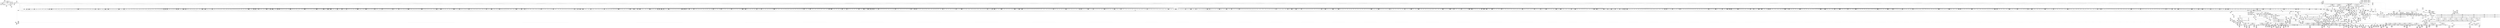 digraph {
	CE0x55421c0 [shape=record,shape=Mrecord,label="{CE0x55421c0|GLOBAL:_current_task|Global_var:current_task}"]
	CE0x5430fe0 [shape=record,shape=Mrecord,label="{CE0x5430fe0|inode_mode_to_security_class:_tmp12|security/selinux/hooks.c,1151|*SummSink*}"]
	CE0x5461780 [shape=record,shape=Mrecord,label="{CE0x5461780|40:_%struct.super_block*,_56:_i8*,_:_CRE_188,189_}"]
	CE0x54046c0 [shape=record,shape=Mrecord,label="{CE0x54046c0|may_create:_tmp3|*SummSource*}"]
	CE0x54f66e0 [shape=record,shape=Mrecord,label="{CE0x54f66e0|28:_i32,_:_CRE_112,113_}"]
	CE0x545ec80 [shape=record,shape=Mrecord,label="{CE0x545ec80|40:_%struct.super_block*,_56:_i8*,_:_CRE_301,302_}"]
	CE0x553a300 [shape=record,shape=Mrecord,label="{CE0x553a300|__llvm_gcov_indirect_counter_increment:_tmp3|*SummSink*}"]
	CE0x5410480 [shape=record,shape=Mrecord,label="{CE0x5410480|may_create:_if.then16|*SummSource*}"]
	CE0x5459b20 [shape=record,shape=Mrecord,label="{CE0x5459b20|i8*_getelementptr_inbounds_(_25_x_i8_,_25_x_i8_*_.str3,_i32_0,_i32_0)|*Constant*|*SummSource*}"]
	CE0x5429b00 [shape=record,shape=Mrecord,label="{CE0x5429b00|40:_%struct.super_block*,_56:_i8*,_:_CRE_311,312_}"]
	CE0x5537fa0 [shape=record,shape=Mrecord,label="{CE0x5537fa0|may_create:_tmp63|security/selinux/hooks.c,1739}"]
	CE0x544c630 [shape=record,shape=Mrecord,label="{CE0x544c630|40:_%struct.super_block*,_56:_i8*,_:_CRE_242,243_}"]
	CE0x53f1e30 [shape=record,shape=Mrecord,label="{CE0x53f1e30|i64**_getelementptr_inbounds_(_8_x_i64*_,_8_x_i64*_*___llvm_gcda_edge_table111,_i64_0,_i64_0)|*Constant*}"]
	CE0x542d1c0 [shape=record,shape=Mrecord,label="{CE0x542d1c0|40:_%struct.super_block*,_56:_i8*,_:_CRE_481,482_}"]
	CE0x53e6960 [shape=record,shape=Mrecord,label="{CE0x53e6960|i64*_getelementptr_inbounds_(_18_x_i64_,_18_x_i64_*___llvm_gcov_ctr110,_i64_0,_i64_0)|*Constant*|*SummSink*}"]
	CE0x54e4710 [shape=record,shape=Mrecord,label="{CE0x54e4710|272:_i8*,_:_CRE_1646,1647_}"]
	CE0x5525a90 [shape=record,shape=Mrecord,label="{CE0x5525a90|VOIDTB_TE:_CE_216,217_}"]
	CE0x54ea300 [shape=record,shape=Mrecord,label="{CE0x54ea300|272:_i8*,_:_CRE_1879,1880_}"]
	CE0x5541e30 [shape=record,shape=Mrecord,label="{CE0x5541e30|i16_5|*Constant*|*SummSink*}"]
	CE0x53e8d00 [shape=record,shape=Mrecord,label="{CE0x53e8d00|selinux_inode_mknod:_tmp|*SummSource*}"]
	CE0x5494a90 [shape=record,shape=Mrecord,label="{CE0x5494a90|272:_i8*,_:_CRE_1221,1222_}"]
	CE0x54e33f0 [shape=record,shape=Mrecord,label="{CE0x54e33f0|272:_i8*,_:_CRE_1628,1629_}"]
	CE0x54e23a0 [shape=record,shape=Mrecord,label="{CE0x54e23a0|272:_i8*,_:_CRE_1600,1604_|*MultipleSource*|*LoadInst*|security/selinux/hooks.c,1714|security/selinux/hooks.c,1714}"]
	CE0x5441490 [shape=record,shape=Mrecord,label="{CE0x5441490|i1_true|*Constant*}"]
	CE0x5534360 [shape=record,shape=Mrecord,label="{CE0x5534360|i64_21|*Constant*|*SummSource*}"]
	CE0x54821d0 [shape=record,shape=Mrecord,label="{CE0x54821d0|272:_i8*,_:_CRE_603,604_}"]
	CE0x544b5e0 [shape=record,shape=Mrecord,label="{CE0x544b5e0|40:_%struct.super_block*,_56:_i8*,_:_CRE_205,206_}"]
	CE0x544dc20 [shape=record,shape=Mrecord,label="{CE0x544dc20|40:_%struct.super_block*,_56:_i8*,_:_CRE_259,260_}"]
	CE0x545eb40 [shape=record,shape=Mrecord,label="{CE0x545eb40|40:_%struct.super_block*,_56:_i8*,_:_CRE_300,301_}"]
	CE0x54443f0 [shape=record,shape=Mrecord,label="{CE0x54443f0|i32_10|*Constant*|*SummSink*}"]
	CE0x54fb4b0 [shape=record,shape=Mrecord,label="{CE0x54fb4b0|may_create:_tobool15|security/selinux/hooks.c,1725}"]
	CE0x5448370 [shape=record,shape=Mrecord,label="{CE0x5448370|may_create:_tmp35|security/selinux/hooks.c,1726|*SummSource*}"]
	CE0x5441de0 [shape=record,shape=Mrecord,label="{CE0x5441de0|may_create:_tmp15|security/selinux/hooks.c,1706}"]
	CE0x5487650 [shape=record,shape=Mrecord,label="{CE0x5487650|272:_i8*,_:_CRE_288,296_|*MultipleSource*|*LoadInst*|security/selinux/hooks.c,1714|security/selinux/hooks.c,1714}"]
	CE0x54dfdf0 [shape=record,shape=Mrecord,label="{CE0x54dfdf0|272:_i8*,_:_CRE_1354,1355_}"]
	CE0x54036e0 [shape=record,shape=Mrecord,label="{CE0x54036e0|__llvm_gcov_indirect_counter_increment:_entry|*SummSource*}"]
	CE0x55364d0 [shape=record,shape=Mrecord,label="{CE0x55364d0|i64*_getelementptr_inbounds_(_26_x_i64_,_26_x_i64_*___llvm_gcov_ctr217,_i64_0,_i64_23)|*Constant*|*SummSink*}"]
	CE0x5537550 [shape=record,shape=Mrecord,label="{CE0x5537550|may_create:_tmp62|security/selinux/hooks.c,1739}"]
	CE0x5435600 [shape=record,shape=Mrecord,label="{CE0x5435600|40:_%struct.super_block*,_56:_i8*,_:_CRE_508,512_|*MultipleSource*|Function::selinux_inode_mknod&Arg::dir::|Function::may_create&Arg::dir::|security/selinux/hooks.c,1713}"]
	CE0x54892d0 [shape=record,shape=Mrecord,label="{CE0x54892d0|272:_i8*,_:_CRE_450,451_}"]
	CE0x547bed0 [shape=record,shape=Mrecord,label="{CE0x547bed0|40:_%struct.super_block*,_56:_i8*,_:_CRE_944,952_|*MultipleSource*|Function::selinux_inode_mknod&Arg::dir::|Function::may_create&Arg::dir::|security/selinux/hooks.c,1713}"]
	CE0x548ccf0 [shape=record,shape=Mrecord,label="{CE0x548ccf0|VOIDTB_TE:_CE_315,316_}"]
	CE0x54474d0 [shape=record,shape=Mrecord,label="{CE0x54474d0|may_create:_tmp8|security/selinux/hooks.c,1706|*SummSink*}"]
	CE0x53fa160 [shape=record,shape=Mrecord,label="{CE0x53fa160|inode_mode_to_security_class:_sw.bb5|*SummSource*}"]
	CE0x53de1d0 [shape=record,shape=Mrecord,label="{CE0x53de1d0|272:_i8*,_:_CRE_406,407_}"]
	CE0x5454370 [shape=record,shape=Mrecord,label="{CE0x5454370|i64_2|*Constant*|*SummSink*}"]
	CE0x5492c40 [shape=record,shape=Mrecord,label="{CE0x5492c40|272:_i8*,_:_CRE_672,680_|*MultipleSource*|*LoadInst*|security/selinux/hooks.c,1714|security/selinux/hooks.c,1714}"]
	CE0x54982e0 [shape=record,shape=Mrecord,label="{CE0x54982e0|272:_i8*,_:_CRE_1274,1275_}"]
	CE0x5459ca0 [shape=record,shape=Mrecord,label="{CE0x5459ca0|GLOBAL:_lockdep_rcu_suspicious|*Constant*}"]
	CE0x5538b80 [shape=record,shape=Mrecord,label="{CE0x5538b80|may_create:_tmp66|security/selinux/hooks.c,1742|*SummSource*}"]
	CE0x54335b0 [shape=record,shape=Mrecord,label="{CE0x54335b0|i64**_getelementptr_inbounds_(_8_x_i64*_,_8_x_i64*_*___llvm_gcda_edge_table111,_i64_0,_i64_7)|*Constant*|*SummSink*}"]
	CE0x54e66f0 [shape=record,shape=Mrecord,label="{CE0x54e66f0|272:_i8*,_:_CRE_1676,1677_}"]
	CE0x5523670 [shape=record,shape=Mrecord,label="{CE0x5523670|VOIDTB_TE:_CE_182,183_}"]
	CE0x5454120 [shape=record,shape=Mrecord,label="{CE0x5454120|i64_3|*Constant*|*SummSource*}"]
	CE0x5524dd0 [shape=record,shape=Mrecord,label="{CE0x5524dd0|VOIDTB_TE:_CE_204,205_}"]
	CE0x53f27d0 [shape=record,shape=Mrecord,label="{CE0x53f27d0|inode_mode_to_security_class:_tmp17|security/selinux/hooks.c,1157|*SummSink*}"]
	CE0x53ec170 [shape=record,shape=Mrecord,label="{CE0x53ec170|inode_mode_to_security_class:_mode|Function::inode_mode_to_security_class&Arg::mode::|*SummSource*}"]
	CE0x54801f0 [shape=record,shape=Mrecord,label="{CE0x54801f0|272:_i8*,_:_CRE_573,574_}"]
	CE0x5480850 [shape=record,shape=Mrecord,label="{CE0x5480850|272:_i8*,_:_CRE_579,580_}"]
	CE0x53defa0 [shape=record,shape=Mrecord,label="{CE0x53defa0|272:_i8*,_:_CRE_419,420_}"]
	CE0x545db00 [shape=record,shape=Mrecord,label="{CE0x545db00|40:_%struct.super_block*,_56:_i8*,_:_CRE_287,288_}"]
	CE0x53f2f90 [shape=record,shape=Mrecord,label="{CE0x53f2f90|i16_11|*Constant*}"]
	CE0x54e72a0 [shape=record,shape=Mrecord,label="{CE0x54e72a0|272:_i8*,_:_CRE_1687,1688_}"]
	CE0x547fdb0 [shape=record,shape=Mrecord,label="{CE0x547fdb0|272:_i8*,_:_CRE_569,570_}"]
	CE0x54f42d0 [shape=record,shape=Mrecord,label="{CE0x54f42d0|28:_i32,_:_CRE_77,78_}"]
	CE0x54eb430 [shape=record,shape=Mrecord,label="{CE0x54eb430|272:_i8*,_:_CRE_2248,2256_|*MultipleSource*|*LoadInst*|security/selinux/hooks.c,1714|security/selinux/hooks.c,1714}"]
	CE0x53efd60 [shape=record,shape=Mrecord,label="{CE0x53efd60|may_create:_tmp27|security/selinux/hooks.c,1716|*SummSink*}"]
	CE0x54800e0 [shape=record,shape=Mrecord,label="{CE0x54800e0|272:_i8*,_:_CRE_572,573_}"]
	CE0x5532470 [shape=record,shape=Mrecord,label="{CE0x5532470|may_create:_tmp47|security/selinux/hooks.c,1731}"]
	CE0x5475820 [shape=record,shape=Mrecord,label="{CE0x5475820|40:_%struct.super_block*,_56:_i8*,_:_CRE_832,840_|*MultipleSource*|Function::selinux_inode_mknod&Arg::dir::|Function::may_create&Arg::dir::|security/selinux/hooks.c,1713}"]
	CE0x5480da0 [shape=record,shape=Mrecord,label="{CE0x5480da0|272:_i8*,_:_CRE_584,585_}"]
	CE0x5496a70 [shape=record,shape=Mrecord,label="{CE0x5496a70|272:_i8*,_:_CRE_1251,1252_}"]
	CE0x54ec590 [shape=record,shape=Mrecord,label="{CE0x54ec590|may_create:_u|security/selinux/hooks.c,1720|*SummSource*}"]
	CE0x542e8f0 [shape=record,shape=Mrecord,label="{CE0x542e8f0|inode_mode_to_security_class:_tmp10|security/selinux/hooks.c,1149|*SummSource*}"]
	CE0x53faeb0 [shape=record,shape=Mrecord,label="{CE0x53faeb0|may_create:_return|*SummSink*}"]
	CE0x551e600 [shape=record,shape=Mrecord,label="{CE0x551e600|VOIDTB_TE:_CE_166,167_}"]
	CE0x5530540 [shape=record,shape=Mrecord,label="{CE0x5530540|may_create:_tmp55|security/selinux/hooks.c,1735|*SummSource*}"]
	CE0x547c3e0 [shape=record,shape=Mrecord,label="{CE0x547c3e0|40:_%struct.super_block*,_56:_i8*,_:_CRE_968,976_|*MultipleSource*|Function::selinux_inode_mknod&Arg::dir::|Function::may_create&Arg::dir::|security/selinux/hooks.c,1713}"]
	CE0x5456b00 [shape=record,shape=Mrecord,label="{CE0x5456b00|may_create:_tmp19|security/selinux/hooks.c,1706|*SummSource*}"]
	CE0x5476890 [shape=record,shape=Mrecord,label="{CE0x5476890|40:_%struct.super_block*,_56:_i8*,_:_CRE_868,869_}"]
	CE0x5473d20 [shape=record,shape=Mrecord,label="{CE0x5473d20|40:_%struct.super_block*,_56:_i8*,_:_CRE_728,736_|*MultipleSource*|Function::selinux_inode_mknod&Arg::dir::|Function::may_create&Arg::dir::|security/selinux/hooks.c,1713}"]
	CE0x5534df0 [shape=record,shape=Mrecord,label="{CE0x5534df0|may_create:_tmp57|security/selinux/hooks.c,1736}"]
	CE0x5431900 [shape=record,shape=Mrecord,label="{CE0x5431900|GLOBAL:_get_current|*Constant*}"]
	CE0x5456590 [shape=record,shape=Mrecord,label="{CE0x5456590|may_create:_cred|security/selinux/hooks.c,1706|*SummSink*}"]
	CE0x5407350 [shape=record,shape=Mrecord,label="{CE0x5407350|may_create:_create_sid|security/selinux/hooks.c,1717|*SummSource*}"]
	CE0x53ff9d0 [shape=record,shape=Mrecord,label="{CE0x53ff9d0|selinux_inode_mknod:_mode|Function::selinux_inode_mknod&Arg::mode::|*SummSink*}"]
	CE0x5521b60 [shape=record,shape=Mrecord,label="{CE0x5521b60|VOIDTB_TE:_CE_91,92_}"]
	CE0x5488500 [shape=record,shape=Mrecord,label="{CE0x5488500|272:_i8*,_:_CRE_437,438_}"]
	CE0x5438bb0 [shape=record,shape=Mrecord,label="{CE0x5438bb0|40:_%struct.super_block*,_56:_i8*,_:_CRE_580,581_}"]
	CE0x5493fc0 [shape=record,shape=Mrecord,label="{CE0x5493fc0|272:_i8*,_:_CRE_1212,1213_}"]
	CE0x53f23f0 [shape=record,shape=Mrecord,label="{CE0x53f23f0|inode_mode_to_security_class:_tmp16|security/selinux/hooks.c,1157|*SummSource*}"]
	CE0x543aaf0 [shape=record,shape=Mrecord,label="{CE0x543aaf0|40:_%struct.super_block*,_56:_i8*,_:_CRE_605,606_}"]
	"CONST[source:0(mediator),value:0(static)][purpose:{operation}]"
	CE0x5537840 [shape=record,shape=Mrecord,label="{CE0x5537840|i64*_getelementptr_inbounds_(_26_x_i64_,_26_x_i64_*___llvm_gcov_ctr217,_i64_0,_i64_24)|*Constant*}"]
	CE0x5494210 [shape=record,shape=Mrecord,label="{CE0x5494210|272:_i8*,_:_CRE_1213,1214_}"]
	CE0x540a260 [shape=record,shape=Mrecord,label="{CE0x540a260|COLLAPSED:_CMRE:_elem_0::|security/selinux/hooks.c,1706}"]
	CE0x5542060 [shape=record,shape=Mrecord,label="{CE0x5542060|get_current:_tmp4|./arch/x86/include/asm/current.h,14|*SummSource*}"]
	CE0x548c040 [shape=record,shape=Mrecord,label="{CE0x548c040|VOIDTB_TE:_CE_305,306_}"]
	CE0x5454410 [shape=record,shape=Mrecord,label="{CE0x5454410|may_create:_tmp4|security/selinux/hooks.c,1706}"]
	CE0x54f8600 [shape=record,shape=Mrecord,label="{CE0x54f8600|may_create:_tmp29|security/selinux/hooks.c,1722|*SummSink*}"]
	CE0x544a490 [shape=record,shape=Mrecord,label="{CE0x544a490|i64*_getelementptr_inbounds_(_26_x_i64_,_26_x_i64_*___llvm_gcov_ctr217,_i64_0,_i64_9)|*Constant*|*SummSource*}"]
	CE0x547a5d0 [shape=record,shape=Mrecord,label="{CE0x547a5d0|40:_%struct.super_block*,_56:_i8*,_:_CRE_917,918_}"]
	CE0x5496850 [shape=record,shape=Mrecord,label="{CE0x5496850|272:_i8*,_:_CRE_1249,1250_}"]
	CE0x53fa370 [shape=record,shape=Mrecord,label="{CE0x53fa370|inode_mode_to_security_class:_sw.bb2}"]
	CE0x540d210 [shape=record,shape=Mrecord,label="{CE0x540d210|i32_16384|*Constant*|*SummSink*}"]
	CE0x548ad90 [shape=record,shape=Mrecord,label="{CE0x548ad90|may_create:_i_sb|security/selinux/hooks.c,1714}"]
	CE0x54f9ca0 [shape=record,shape=Mrecord,label="{CE0x54f9ca0|may_create:_tmp30|security/selinux/hooks.c,1725}"]
	CE0x5428500 [shape=record,shape=Mrecord,label="{CE0x5428500|40:_%struct.super_block*,_56:_i8*,_:_CRE_149,150_}"]
	CE0x54e7080 [shape=record,shape=Mrecord,label="{CE0x54e7080|272:_i8*,_:_CRE_1685,1686_}"]
	CE0x544c370 [shape=record,shape=Mrecord,label="{CE0x544c370|40:_%struct.super_block*,_56:_i8*,_:_CRE_241,242_}"]
	CE0x53fc550 [shape=record,shape=Mrecord,label="{CE0x53fc550|i64*_getelementptr_inbounds_(_26_x_i64_,_26_x_i64_*___llvm_gcov_ctr217,_i64_0,_i64_0)|*Constant*|*SummSink*}"]
	CE0x5520a60 [shape=record,shape=Mrecord,label="{CE0x5520a60|VOIDTB_TE:_CE_152,153_}"]
	CE0x54880c0 [shape=record,shape=Mrecord,label="{CE0x54880c0|272:_i8*,_:_CRE_433,434_}"]
	CE0x540e960 [shape=record,shape=Mrecord,label="{CE0x540e960|i64_5|*Constant*|*SummSink*}"]
	CE0x54983f0 [shape=record,shape=Mrecord,label="{CE0x54983f0|272:_i8*,_:_CRE_1275,1276_}"]
	CE0x54fb240 [shape=record,shape=Mrecord,label="{CE0x54fb240|may_create:_tmp34|security/selinux/hooks.c,1726}"]
	CE0x54f6e50 [shape=record,shape=Mrecord,label="{CE0x54f6e50|28:_i32,_:_CRE_119,120_}"]
	CE0x54452f0 [shape=record,shape=Mrecord,label="{CE0x54452f0|40:_%struct.super_block*,_56:_i8*,_:_CRE_24,32_|*MultipleSource*|Function::selinux_inode_mknod&Arg::dir::|Function::may_create&Arg::dir::|security/selinux/hooks.c,1713}"]
	CE0x5477f10 [shape=record,shape=Mrecord,label="{CE0x5477f10|40:_%struct.super_block*,_56:_i8*,_:_CRE_886,887_}"]
	CE0x54e30c0 [shape=record,shape=Mrecord,label="{CE0x54e30c0|272:_i8*,_:_CRE_1625,1626_}"]
	CE0x544a620 [shape=record,shape=Mrecord,label="{CE0x544a620|i64*_getelementptr_inbounds_(_26_x_i64_,_26_x_i64_*___llvm_gcov_ctr217,_i64_0,_i64_9)|*Constant*|*SummSink*}"]
	CE0x543c6c0 [shape=record,shape=Mrecord,label="{CE0x543c6c0|40:_%struct.super_block*,_56:_i8*,_:_CRE_648,656_|*MultipleSource*|Function::selinux_inode_mknod&Arg::dir::|Function::may_create&Arg::dir::|security/selinux/hooks.c,1713}"]
	CE0x54f2e00 [shape=record,shape=Mrecord,label="{CE0x54f2e00|28:_i32,_:_CRE_56,57_}"]
	CE0x5482d80 [shape=record,shape=Mrecord,label="{CE0x5482d80|272:_i8*,_:_CRE_614,615_}"]
	CE0x53ffc80 [shape=record,shape=Mrecord,label="{CE0x53ffc80|_call_void_mcount()_#3|*SummSink*}"]
	CE0x54df460 [shape=record,shape=Mrecord,label="{CE0x54df460|272:_i8*,_:_CRE_1345,1346_}"]
	CE0x54f8400 [shape=record,shape=Mrecord,label="{CE0x54f8400|may_create:_tmp29|security/selinux/hooks.c,1722|*SummSource*}"]
	CE0x5477c90 [shape=record,shape=Mrecord,label="{CE0x5477c90|40:_%struct.super_block*,_56:_i8*,_:_CRE_884,885_}"]
	CE0x5488b60 [shape=record,shape=Mrecord,label="{CE0x5488b60|272:_i8*,_:_CRE_443,444_}"]
	CE0x55052f0 [shape=record,shape=Mrecord,label="{CE0x55052f0|may_create:_call14|security/selinux/hooks.c,1722|*SummSink*}"]
	CE0x5491b80 [shape=record,shape=Mrecord,label="{CE0x5491b80|272:_i8*,_:_CRE_8,16_|*MultipleSource*|*LoadInst*|security/selinux/hooks.c,1714|security/selinux/hooks.c,1714}"]
	CE0x54883f0 [shape=record,shape=Mrecord,label="{CE0x54883f0|272:_i8*,_:_CRE_436,437_}"]
	CE0x540d430 [shape=record,shape=Mrecord,label="{CE0x540d430|i32_40960|*Constant*|*SummSink*}"]
	CE0x5459fd0 [shape=record,shape=Mrecord,label="{CE0x5459fd0|i32_1706|*Constant*}"]
	CE0x5461b40 [shape=record,shape=Mrecord,label="{CE0x5461b40|40:_%struct.super_block*,_56:_i8*,_:_CRE_191,192_}"]
	CE0x553f3d0 [shape=record,shape=Mrecord,label="{CE0x553f3d0|may_create:_retval.0}"]
	CE0x54980c0 [shape=record,shape=Mrecord,label="{CE0x54980c0|272:_i8*,_:_CRE_1272,1273_}"]
	CE0x5479950 [shape=record,shape=Mrecord,label="{CE0x5479950|40:_%struct.super_block*,_56:_i8*,_:_CRE_907,908_}"]
	CE0x54df680 [shape=record,shape=Mrecord,label="{CE0x54df680|272:_i8*,_:_CRE_1347,1348_}"]
	CE0x5438e30 [shape=record,shape=Mrecord,label="{CE0x5438e30|40:_%struct.super_block*,_56:_i8*,_:_CRE_582,583_}"]
	CE0x54e8770 [shape=record,shape=Mrecord,label="{CE0x54e8770|272:_i8*,_:_CRE_1784,1792_|*MultipleSource*|*LoadInst*|security/selinux/hooks.c,1714|security/selinux/hooks.c,1714}"]
	CE0x54ea410 [shape=record,shape=Mrecord,label="{CE0x54ea410|may_create:_tmp25|security/selinux/hooks.c,1714}"]
	CE0x53eb8f0 [shape=record,shape=Mrecord,label="{CE0x53eb8f0|i16_9|*Constant*}"]
	CE0x540cda0 [shape=record,shape=Mrecord,label="{CE0x540cda0|may_create:_land.lhs.true2}"]
	CE0x5461a00 [shape=record,shape=Mrecord,label="{CE0x5461a00|40:_%struct.super_block*,_56:_i8*,_:_CRE_190,191_}"]
	CE0x5401640 [shape=record,shape=Mrecord,label="{CE0x5401640|i64*_getelementptr_inbounds_(_18_x_i64_,_18_x_i64_*___llvm_gcov_ctr110,_i64_0,_i64_12)|*Constant*|*SummSink*}"]
	CE0x5406ee0 [shape=record,shape=Mrecord,label="{CE0x5406ee0|may_create:_tmp6|security/selinux/hooks.c,1706|*SummSink*}"]
	CE0x53f2760 [shape=record,shape=Mrecord,label="{CE0x53f2760|inode_mode_to_security_class:_tmp16|security/selinux/hooks.c,1157|*SummSink*}"]
	CE0x54f4ed0 [shape=record,shape=Mrecord,label="{CE0x54f4ed0|28:_i32,_:_CRE_89,90_}"]
	CE0x53edb80 [shape=record,shape=Mrecord,label="{CE0x53edb80|inode_mode_to_security_class:_tmp|*SummSource*}"]
	CE0x545be40 [shape=record,shape=Mrecord,label="{CE0x545be40|40:_%struct.super_block*,_56:_i8*,_:_CRE_672,680_|*MultipleSource*|Function::selinux_inode_mknod&Arg::dir::|Function::may_create&Arg::dir::|security/selinux/hooks.c,1713}"]
	CE0x5402310 [shape=record,shape=Mrecord,label="{CE0x5402310|_call_void___llvm_gcov_indirect_counter_increment(i32*___llvm_gcov_global_state_pred112,_i64**_getelementptr_inbounds_(_8_x_i64*_,_8_x_i64*_*___llvm_gcda_edge_table111,_i64_0,_i64_5)),_!dbg_!27720|security/selinux/hooks.c,1149}"]
	CE0x5497b70 [shape=record,shape=Mrecord,label="{CE0x5497b70|272:_i8*,_:_CRE_1267,1268_}"]
	CE0x545e780 [shape=record,shape=Mrecord,label="{CE0x545e780|40:_%struct.super_block*,_56:_i8*,_:_CRE_297,298_}"]
	CE0x5537c80 [shape=record,shape=Mrecord,label="{CE0x5537c80|may_create:_tmp63|security/selinux/hooks.c,1739|*SummSink*}"]
	CE0x540b6a0 [shape=record,shape=Mrecord,label="{CE0x540b6a0|may_create:_if.end17}"]
	CE0x53f6b60 [shape=record,shape=Mrecord,label="{CE0x53f6b60|inode_mode_to_security_class:_tmp2|security/selinux/hooks.c,1141|*SummSource*}"]
	CE0x553f560 [shape=record,shape=Mrecord,label="{CE0x553f560|may_create:_retval.0|*SummSink*}"]
	CE0x5406db0 [shape=record,shape=Mrecord,label="{CE0x5406db0|may_create:_tmp6|security/selinux/hooks.c,1706|*SummSource*}"]
	CE0x54755e0 [shape=record,shape=Mrecord,label="{CE0x54755e0|40:_%struct.super_block*,_56:_i8*,_:_CRE_824,832_|*MultipleSource*|Function::selinux_inode_mknod&Arg::dir::|Function::may_create&Arg::dir::|security/selinux/hooks.c,1713}"]
	CE0x5438a70 [shape=record,shape=Mrecord,label="{CE0x5438a70|40:_%struct.super_block*,_56:_i8*,_:_CRE_579,580_}"]
	CE0x5525ba0 [shape=record,shape=Mrecord,label="{CE0x5525ba0|VOIDTB_TE:_CE_217,218_}"]
	CE0x53d44f0 [shape=record,shape=Mrecord,label="{CE0x53d44f0|i32_0|*Constant*|*SummSink*}"]
	CE0x5410cd0 [shape=record,shape=Mrecord,label="{CE0x5410cd0|may_create:_lor.lhs.false}"]
	CE0x545fac0 [shape=record,shape=Mrecord,label="{CE0x545fac0|40:_%struct.super_block*,_56:_i8*,_:_CRE_165,166_}"]
	CE0x54822e0 [shape=record,shape=Mrecord,label="{CE0x54822e0|272:_i8*,_:_CRE_604,605_}"]
	CE0x53f5bc0 [shape=record,shape=Mrecord,label="{CE0x53f5bc0|i32_24576|*Constant*}"]
	CE0x5427490 [shape=record,shape=Mrecord,label="{CE0x5427490|40:_%struct.super_block*,_56:_i8*,_:_CRE_136,137_}"]
	CE0x5441780 [shape=record,shape=Mrecord,label="{CE0x5441780|i1_true|*Constant*|*SummSink*}"]
	CE0x54f2fd0 [shape=record,shape=Mrecord,label="{CE0x54f2fd0|28:_i32,_:_CRE_58,59_}"]
	CE0x54f32d0 [shape=record,shape=Mrecord,label="{CE0x54f32d0|28:_i32,_:_CRE_61,62_}"]
	CE0x543a0f0 [shape=record,shape=Mrecord,label="{CE0x543a0f0|40:_%struct.super_block*,_56:_i8*,_:_CRE_597,598_}"]
	CE0x54ce980 [shape=record,shape=Mrecord,label="{CE0x54ce980|COLLAPSED:_GCMRE___llvm_gcov_ctr98_internal_global_2_x_i64_zeroinitializer:_elem_0:default:}"]
	CE0x540b210 [shape=record,shape=Mrecord,label="{CE0x540b210|inode_mode_to_security_class:_return|*SummSink*}"]
	CE0x544dd60 [shape=record,shape=Mrecord,label="{CE0x544dd60|40:_%struct.super_block*,_56:_i8*,_:_CRE_260,261_}"]
	CE0x53dcb80 [shape=record,shape=Mrecord,label="{CE0x53dcb80|_ret_i32_%call1,_!dbg_!27717|security/selinux/hooks.c,2794|*SummSource*}"]
	CE0x5525540 [shape=record,shape=Mrecord,label="{CE0x5525540|VOIDTB_TE:_CE_211,212_}"]
	CE0x54f8770 [shape=record,shape=Mrecord,label="{CE0x54f8770|avc_has_perm:_auditdata|Function::avc_has_perm&Arg::auditdata::}"]
	CE0x54408b0 [shape=record,shape=Mrecord,label="{CE0x54408b0|GLOBAL:_may_create.__warned|Global_var:may_create.__warned|*SummSource*}"]
	CE0x5474ca0 [shape=record,shape=Mrecord,label="{CE0x5474ca0|40:_%struct.super_block*,_56:_i8*,_:_CRE_792,800_|*MultipleSource*|Function::selinux_inode_mknod&Arg::dir::|Function::may_create&Arg::dir::|security/selinux/hooks.c,1713}"]
	CE0x5458380 [shape=record,shape=Mrecord,label="{CE0x5458380|__llvm_gcov_indirect_counter_increment:_pred|*SummSource*}"]
	CE0x540f120 [shape=record,shape=Mrecord,label="{CE0x540f120|may_create:_tmp10|security/selinux/hooks.c,1706|*SummSink*}"]
	CE0x54f1b20 [shape=record,shape=Mrecord,label="{CE0x54f1b20|28:_i32,_:_CRE_22,23_}"]
	CE0x5525dc0 [shape=record,shape=Mrecord,label="{CE0x5525dc0|VOIDTB_TE:_CE_219,220_}"]
	CE0x54ef4d0 [shape=record,shape=Mrecord,label="{CE0x54ef4d0|may_create:_u|security/selinux/hooks.c,1720|*SummSink*}"]
	CE0x548c670 [shape=record,shape=Mrecord,label="{CE0x548c670|VOIDTB_TE:_CE_308,309_}"]
	CE0x540c960 [shape=record,shape=Mrecord,label="{CE0x540c960|GLOBAL:___llvm_gcov_indirect_counter_increment|*Constant*|*SummSink*}"]
	CE0x542ab90 [shape=record,shape=Mrecord,label="{CE0x542ab90|40:_%struct.super_block*,_56:_i8*,_:_CRE_384,388_|*MultipleSource*|Function::selinux_inode_mknod&Arg::dir::|Function::may_create&Arg::dir::|security/selinux/hooks.c,1713}"]
	CE0x5526200 [shape=record,shape=Mrecord,label="{CE0x5526200|VOIDTB_TE:_CE_223,224_}"]
	CE0x5441a30 [shape=record,shape=Mrecord,label="{CE0x5441a30|i64*_getelementptr_inbounds_(_26_x_i64_,_26_x_i64_*___llvm_gcov_ctr217,_i64_0,_i64_8)|*Constant*|*SummSource*}"]
	CE0x553f0b0 [shape=record,shape=Mrecord,label="{CE0x553f0b0|i32_128|*Constant*}"]
	CE0x54eb600 [shape=record,shape=Mrecord,label="{CE0x54eb600|272:_i8*,_:_CRE_2256,2264_|*MultipleSource*|*LoadInst*|security/selinux/hooks.c,1714|security/selinux/hooks.c,1714}"]
	CE0x545a8b0 [shape=record,shape=Mrecord,label="{CE0x545a8b0|may_create:_tmp12|security/selinux/hooks.c,1706|*SummSource*}"]
	CE0x5439bf0 [shape=record,shape=Mrecord,label="{CE0x5439bf0|40:_%struct.super_block*,_56:_i8*,_:_CRE_593,594_}"]
	CE0x5541b90 [shape=record,shape=Mrecord,label="{CE0x5541b90|i16_5|*Constant*}"]
	CE0x5461f00 [shape=record,shape=Mrecord,label="{CE0x5461f00|40:_%struct.super_block*,_56:_i8*,_:_CRE_194,195_}"]
	CE0x544aa50 [shape=record,shape=Mrecord,label="{CE0x544aa50|may_create:_tmp17|security/selinux/hooks.c,1706|*SummSource*}"]
	CE0x54e1660 [shape=record,shape=Mrecord,label="{CE0x54e1660|272:_i8*,_:_CRE_1376,1384_|*MultipleSource*|*LoadInst*|security/selinux/hooks.c,1714|security/selinux/hooks.c,1714}"]
	CE0x54f26b0 [shape=record,shape=Mrecord,label="{CE0x54f26b0|28:_i32,_:_CRE_49,50_}"]
	CE0x5462540 [shape=record,shape=Mrecord,label="{CE0x5462540|40:_%struct.super_block*,_56:_i8*,_:_CRE_199,200_}"]
	CE0x54419c0 [shape=record,shape=Mrecord,label="{CE0x54419c0|i64*_getelementptr_inbounds_(_26_x_i64_,_26_x_i64_*___llvm_gcov_ctr217,_i64_0,_i64_8)|*Constant*}"]
	CE0x54e3610 [shape=record,shape=Mrecord,label="{CE0x54e3610|272:_i8*,_:_CRE_1630,1631_}"]
	CE0x54449a0 [shape=record,shape=Mrecord,label="{CE0x54449a0|40:_%struct.super_block*,_56:_i8*,_:_CRE_2,4_|*MultipleSource*|Function::selinux_inode_mknod&Arg::dir::|Function::may_create&Arg::dir::|security/selinux/hooks.c,1713}"]
	CE0x548b5f0 [shape=record,shape=Mrecord,label="{CE0x548b5f0|VOIDTB_TE:_CE_272,280_|*MultipleSource*|Function::selinux_inode_mknod&Arg::dentry::|security/selinux/hooks.c,1730|Function::may_create&Arg::dentry::}"]
	CE0x5524110 [shape=record,shape=Mrecord,label="{CE0x5524110|VOIDTB_TE:_CE_192,193_}"]
	CE0x53f95d0 [shape=record,shape=Mrecord,label="{CE0x53f95d0|may_create:_if.end25}"]
	CE0x54e5920 [shape=record,shape=Mrecord,label="{CE0x54e5920|272:_i8*,_:_CRE_1663,1664_}"]
	CE0x54e0450 [shape=record,shape=Mrecord,label="{CE0x54e0450|272:_i8*,_:_CRE_1360,1361_}"]
	CE0x5439830 [shape=record,shape=Mrecord,label="{CE0x5439830|40:_%struct.super_block*,_56:_i8*,_:_CRE_590,591_}"]
	CE0x5487820 [shape=record,shape=Mrecord,label="{CE0x5487820|272:_i8*,_:_CRE_296,304_|*MultipleSource*|*LoadInst*|security/selinux/hooks.c,1714|security/selinux/hooks.c,1714}"]
	CE0x5435ec0 [shape=record,shape=Mrecord,label="{CE0x5435ec0|40:_%struct.super_block*,_56:_i8*,_:_CRE_536,540_|*MultipleSource*|Function::selinux_inode_mknod&Arg::dir::|Function::may_create&Arg::dir::|security/selinux/hooks.c,1713}"]
	CE0x544f010 [shape=record,shape=Mrecord,label="{CE0x544f010|i64*_getelementptr_inbounds_(_2_x_i64_,_2_x_i64_*___llvm_gcov_ctr98,_i64_0,_i64_0)|*Constant*|*SummSink*}"]
	CE0x5526a50 [shape=record,shape=Mrecord,label="{CE0x5526a50|VOIDTB_TE:_CE_264,272_|*MultipleSource*|Function::selinux_inode_mknod&Arg::dentry::|security/selinux/hooks.c,1730|Function::may_create&Arg::dentry::}"]
	CE0x542ce00 [shape=record,shape=Mrecord,label="{CE0x542ce00|40:_%struct.super_block*,_56:_i8*,_:_CRE_478,479_}"]
	CE0x544bae0 [shape=record,shape=Mrecord,label="{CE0x544bae0|40:_%struct.super_block*,_56:_i8*,_:_CRE_212,216_|*MultipleSource*|Function::selinux_inode_mknod&Arg::dir::|Function::may_create&Arg::dir::|security/selinux/hooks.c,1713}"]
	CE0x552f770 [shape=record,shape=Mrecord,label="{CE0x552f770|may_create:_tmp54|security/selinux/hooks.c,1733}"]
	CE0x54f40d0 [shape=record,shape=Mrecord,label="{CE0x54f40d0|28:_i32,_:_CRE_75,76_}"]
	CE0x5476b10 [shape=record,shape=Mrecord,label="{CE0x5476b10|40:_%struct.super_block*,_56:_i8*,_:_CRE_870,871_}"]
	CE0x5523450 [shape=record,shape=Mrecord,label="{CE0x5523450|VOIDTB_TE:_CE_180,181_}"]
	CE0x548c9c0 [shape=record,shape=Mrecord,label="{CE0x548c9c0|VOIDTB_TE:_CE_312,313_}"]
	CE0x53facf0 [shape=record,shape=Mrecord,label="{CE0x53facf0|may_create:_return}"]
	CE0x53f6850 [shape=record,shape=Mrecord,label="{CE0x53f6850|may_create:_do.end|*SummSource*}"]
	CE0x548f5d0 [shape=record,shape=Mrecord,label="{CE0x548f5d0|272:_i8*,_:_CRE_336,344_|*MultipleSource*|*LoadInst*|security/selinux/hooks.c,1714|security/selinux/hooks.c,1714}"]
	CE0x5489d70 [shape=record,shape=Mrecord,label="{CE0x5489d70|272:_i8*,_:_CRE_460,461_}"]
	CE0x545c0c0 [shape=record,shape=Mrecord,label="{CE0x545c0c0|40:_%struct.super_block*,_56:_i8*,_:_CRE_266,267_}"]
	CE0x53e82f0 [shape=record,shape=Mrecord,label="{CE0x53e82f0|GLOBAL:___llvm_gcov_indirect_counter_increment|*Constant*}"]
	CE0x5453ff0 [shape=record,shape=Mrecord,label="{CE0x5453ff0|i64_3|*Constant*}"]
	CE0x54f1820 [shape=record,shape=Mrecord,label="{CE0x54f1820|28:_i32,_:_CRE_19,20_}"]
	CE0x53fa980 [shape=record,shape=Mrecord,label="{CE0x53fa980|_call_void___llvm_gcov_indirect_counter_increment(i32*___llvm_gcov_global_state_pred112,_i64**_getelementptr_inbounds_(_8_x_i64*_,_8_x_i64*_*___llvm_gcda_edge_table111,_i64_0,_i64_1)),_!dbg_!27715|security/selinux/hooks.c,1141}"]
	CE0x55350e0 [shape=record,shape=Mrecord,label="{CE0x55350e0|may_create:_tmp57|security/selinux/hooks.c,1736|*SummSink*}"]
	CE0x5403f20 [shape=record,shape=Mrecord,label="{CE0x5403f20|i64*_getelementptr_inbounds_(_18_x_i64_,_18_x_i64_*___llvm_gcov_ctr110,_i64_0,_i64_11)|*Constant*}"]
	CE0x553ba90 [shape=record,shape=Mrecord,label="{CE0x553ba90|__llvm_gcov_indirect_counter_increment:_counter|*SummSource*}"]
	CE0x551dfa0 [shape=record,shape=Mrecord,label="{CE0x551dfa0|VOIDTB_TE:_CE_160,161_}"]
	CE0x540bfb0 [shape=record,shape=Mrecord,label="{CE0x540bfb0|may_create:_if.then24}"]
	CE0x5478690 [shape=record,shape=Mrecord,label="{CE0x5478690|40:_%struct.super_block*,_56:_i8*,_:_CRE_892,893_}"]
	CE0x547f5c0 [shape=record,shape=Mrecord,label="{CE0x547f5c0|272:_i8*,_:_CRE_562,563_}"]
	CE0x5523cd0 [shape=record,shape=Mrecord,label="{CE0x5523cd0|VOIDTB_TE:_CE_188,189_}"]
	CE0x55393b0 [shape=record,shape=Mrecord,label="{CE0x55393b0|may_create:_sid31|security/selinux/hooks.c,1739|*SummSource*}"]
	CE0x53f04d0 [shape=record,shape=Mrecord,label="{CE0x53f04d0|inode_mode_to_security_class:_retval.0|*SummSink*}"]
	CE0x547ae90 [shape=record,shape=Mrecord,label="{CE0x547ae90|40:_%struct.super_block*,_56:_i8*,_:_CRE_924,925_}"]
	CE0x5455dc0 [shape=record,shape=Mrecord,label="{CE0x5455dc0|_ret_%struct.task_struct*_%tmp4,_!dbg_!27714|./arch/x86/include/asm/current.h,14|*SummSink*}"]
	CE0x53ded80 [shape=record,shape=Mrecord,label="{CE0x53ded80|272:_i8*,_:_CRE_417,418_}"]
	CE0x54e55f0 [shape=record,shape=Mrecord,label="{CE0x54e55f0|272:_i8*,_:_CRE_1660,1661_}"]
	CE0x54081f0 [shape=record,shape=Mrecord,label="{CE0x54081f0|inode_mode_to_security_class:_tmp17|security/selinux/hooks.c,1157|*SummSource*}"]
	CE0x5404030 [shape=record,shape=Mrecord,label="{CE0x5404030|may_create:_tmp2|*SummSource*}"]
	CE0x54f1f20 [shape=record,shape=Mrecord,label="{CE0x54f1f20|28:_i32,_:_CRE_32,34_|*MultipleSource*|security/selinux/hooks.c,1722|*LoadInst*|security/selinux/hooks.c,1713|security/selinux/hooks.c,1713}"]
	CE0x5428a00 [shape=record,shape=Mrecord,label="{CE0x5428a00|40:_%struct.super_block*,_56:_i8*,_:_CRE_153,154_}"]
	CE0x55337f0 [shape=record,shape=Mrecord,label="{CE0x55337f0|i64_17|*Constant*|*SummSource*}"]
	CE0x542e760 [shape=record,shape=Mrecord,label="{CE0x542e760|i64*_getelementptr_inbounds_(_18_x_i64_,_18_x_i64_*___llvm_gcov_ctr110,_i64_0,_i64_13)|*Constant*}"]
	CE0x54df8a0 [shape=record,shape=Mrecord,label="{CE0x54df8a0|272:_i8*,_:_CRE_1349,1350_}"]
	CE0x5495ec0 [shape=record,shape=Mrecord,label="{CE0x5495ec0|272:_i8*,_:_CRE_1240,1241_}"]
	CE0x545dc40 [shape=record,shape=Mrecord,label="{CE0x545dc40|40:_%struct.super_block*,_56:_i8*,_:_CRE_288,289_}"]
	CE0x54f1360 [shape=record,shape=Mrecord,label="{CE0x54f1360|28:_i32,_:_CRE_13,14_}"]
	CE0x5485b20 [shape=record,shape=Mrecord,label="{CE0x5485b20|272:_i8*,_:_CRE_160,176_|*MultipleSource*|*LoadInst*|security/selinux/hooks.c,1714|security/selinux/hooks.c,1714}"]
	CE0x545d380 [shape=record,shape=Mrecord,label="{CE0x545d380|40:_%struct.super_block*,_56:_i8*,_:_CRE_281,282_}"]
	CE0x5480300 [shape=record,shape=Mrecord,label="{CE0x5480300|272:_i8*,_:_CRE_574,575_}"]
	CE0x54843a0 [shape=record,shape=Mrecord,label="{CE0x54843a0|272:_i8*,_:_CRE_72,80_|*MultipleSource*|*LoadInst*|security/selinux/hooks.c,1714|security/selinux/hooks.c,1714}"]
	CE0x54decf0 [shape=record,shape=Mrecord,label="{CE0x54decf0|272:_i8*,_:_CRE_1338,1339_}"]
	CE0x53ff910 [shape=record,shape=Mrecord,label="{CE0x53ff910|GLOBAL:_inode_mode_to_security_class|*Constant*|*SummSink*}"]
	CE0x53d00f0 [shape=record,shape=Mrecord,label="{CE0x53d00f0|__llvm_gcov_indirect_counter_increment:_predecessor|Function::__llvm_gcov_indirect_counter_increment&Arg::predecessor::|*SummSink*}"]
	CE0x54016b0 [shape=record,shape=Mrecord,label="{CE0x54016b0|inode_mode_to_security_class:_tmp8|security/selinux/hooks.c,1147|*SummSink*}"]
	CE0x54e52c0 [shape=record,shape=Mrecord,label="{CE0x54e52c0|272:_i8*,_:_CRE_1657,1658_}"]
	CE0x5526640 [shape=record,shape=Mrecord,label="{CE0x5526640|VOIDTB_TE:_CE_248,256_|*MultipleSource*|Function::selinux_inode_mknod&Arg::dentry::|security/selinux/hooks.c,1730|Function::may_create&Arg::dentry::}"]
	CE0x5523ab0 [shape=record,shape=Mrecord,label="{CE0x5523ab0|VOIDTB_TE:_CE_186,187_}"]
	CE0x5481a60 [shape=record,shape=Mrecord,label="{CE0x5481a60|272:_i8*,_:_CRE_596,597_}"]
	CE0x54e1550 [shape=record,shape=Mrecord,label="{CE0x54e1550|272:_i8*,_:_CRE_1616,1617_}"]
	CE0x54f88c0 [shape=record,shape=Mrecord,label="{CE0x54f88c0|avc_has_perm:_auditdata|Function::avc_has_perm&Arg::auditdata::|*SummSource*}"]
	CE0x5440730 [shape=record,shape=Mrecord,label="{CE0x5440730|GLOBAL:_may_create.__warned|Global_var:may_create.__warned}"]
	CE0x53f0dc0 [shape=record,shape=Mrecord,label="{CE0x53f0dc0|i64*_getelementptr_inbounds_(_18_x_i64_,_18_x_i64_*___llvm_gcov_ctr110,_i64_0,_i64_17)|*Constant*|*SummSink*}"]
	CE0x545e640 [shape=record,shape=Mrecord,label="{CE0x545e640|40:_%struct.super_block*,_56:_i8*,_:_CRE_296,297_}"]
	CE0x5533af0 [shape=record,shape=Mrecord,label="{CE0x5533af0|i64_17|*Constant*}"]
	CE0x5445db0 [shape=record,shape=Mrecord,label="{CE0x5445db0|40:_%struct.super_block*,_56:_i8*,_:_CRE_80,88_|*MultipleSource*|Function::selinux_inode_mknod&Arg::dir::|Function::may_create&Arg::dir::|security/selinux/hooks.c,1713}"]
	CE0x540d350 [shape=record,shape=Mrecord,label="{CE0x540d350|i32_40960|*Constant*}"]
	CE0x54e3a50 [shape=record,shape=Mrecord,label="{CE0x54e3a50|272:_i8*,_:_CRE_1634,1635_}"]
	CE0x53fd070 [shape=record,shape=Mrecord,label="{CE0x53fd070|selinux_inode_mknod:_call|security/selinux/hooks.c,2794|*SummSink*}"]
	CE0x5443250 [shape=record,shape=Mrecord,label="{CE0x5443250|may_create:_tmp38|security/selinux/hooks.c,1728}"]
	CE0x540e5b0 [shape=record,shape=Mrecord,label="{CE0x540e5b0|i64_4|*Constant*|*SummSource*}"]
	CE0x542ebf0 [shape=record,shape=Mrecord,label="{CE0x542ebf0|i64*_getelementptr_inbounds_(_18_x_i64_,_18_x_i64_*___llvm_gcov_ctr110,_i64_0,_i64_13)|*Constant*|*SummSink*}"]
	"CONST[source:2(external),value:0(static)][purpose:{operation}]"
	CE0x550be40 [shape=record,shape=Mrecord,label="{CE0x550be40|may_create:_tmp40|security/selinux/hooks.c,1728|*SummSource*}"]
	CE0x5445f60 [shape=record,shape=Mrecord,label="{CE0x5445f60|40:_%struct.super_block*,_56:_i8*,_:_CRE_88,96_|*MultipleSource*|Function::selinux_inode_mknod&Arg::dir::|Function::may_create&Arg::dir::|security/selinux/hooks.c,1713}"]
	CE0x550cdf0 [shape=record,shape=Mrecord,label="{CE0x550cdf0|8:_i32,_22:_i16,_:_CRE_8,12_|*MultipleSource*|security/selinux/hooks.c,1728|security/selinux/hooks.c,1714|security/selinux/hooks.c,1714}"]
	CE0x545d600 [shape=record,shape=Mrecord,label="{CE0x545d600|40:_%struct.super_block*,_56:_i8*,_:_CRE_283,284_}"]
	CE0x543ffb0 [shape=record,shape=Mrecord,label="{CE0x543ffb0|may_create:_if.then29|*SummSource*}"]
	CE0x54278d0 [shape=record,shape=Mrecord,label="{CE0x54278d0|40:_%struct.super_block*,_56:_i8*,_:_CRE_139,140_}"]
	CE0x540c1d0 [shape=record,shape=Mrecord,label="{CE0x540c1d0|inode_mode_to_security_class:_sw.bb4}"]
	CE0x553ee80 [shape=record,shape=Mrecord,label="{CE0x553ee80|i64*_null|*Constant*}"]
	CE0x5477650 [shape=record,shape=Mrecord,label="{CE0x5477650|40:_%struct.super_block*,_56:_i8*,_:_CRE_879,880_}"]
	CE0x548fd10 [shape=record,shape=Mrecord,label="{CE0x548fd10|272:_i8*,_:_CRE_368,372_|*MultipleSource*|*LoadInst*|security/selinux/hooks.c,1714|security/selinux/hooks.c,1714}"]
	CE0x543fc00 [shape=record,shape=Mrecord,label="{CE0x543fc00|may_create:_if.then29|*SummSink*}"]
	CE0x54de690 [shape=record,shape=Mrecord,label="{CE0x54de690|272:_i8*,_:_CRE_1332,1333_}"]
	CE0x54753a0 [shape=record,shape=Mrecord,label="{CE0x54753a0|40:_%struct.super_block*,_56:_i8*,_:_CRE_816,824_|*MultipleSource*|Function::selinux_inode_mknod&Arg::dir::|Function::may_create&Arg::dir::|security/selinux/hooks.c,1713}"]
	CE0x53fce40 [shape=record,shape=Mrecord,label="{CE0x53fce40|selinux_inode_mknod:_entry}"]
	CE0x5498830 [shape=record,shape=Mrecord,label="{CE0x5498830|272:_i8*,_:_CRE_1279,1280_}"]
	CE0x540f870 [shape=record,shape=Mrecord,label="{CE0x540f870|inode_mode_to_security_class:_sw.bb}"]
	CE0x5427790 [shape=record,shape=Mrecord,label="{CE0x5427790|40:_%struct.super_block*,_56:_i8*,_:_CRE_138,139_}"]
	CE0x54f2b90 [shape=record,shape=Mrecord,label="{CE0x54f2b90|28:_i32,_:_CRE_53,54_}"]
	CE0x54563c0 [shape=record,shape=Mrecord,label="{CE0x54563c0|may_create:_i_security|security/selinux/hooks.c,1713|*SummSource*}"]
	CE0x553b180 [shape=record,shape=Mrecord,label="{CE0x553b180|__llvm_gcov_indirect_counter_increment:_tmp5|*SummSink*}"]
	CE0x540c2c0 [shape=record,shape=Mrecord,label="{CE0x540c2c0|inode_mode_to_security_class:_sw.bb4|*SummSource*}"]
	CE0x5408900 [shape=record,shape=Mrecord,label="{CE0x5408900|may_create:_tmp5|security/selinux/hooks.c,1706}"]
	CE0x5482500 [shape=record,shape=Mrecord,label="{CE0x5482500|272:_i8*,_:_CRE_606,607_}"]
	CE0x54913c0 [shape=record,shape=Mrecord,label="{CE0x54913c0|i32_8|*Constant*}"]
	CE0x5488a50 [shape=record,shape=Mrecord,label="{CE0x5488a50|272:_i8*,_:_CRE_442,443_}"]
	CE0x55033c0 [shape=record,shape=Mrecord,label="{CE0x55033c0|avc_has_perm:_requested|Function::avc_has_perm&Arg::requested::|*SummSink*}"]
	CE0x53f4740 [shape=record,shape=Mrecord,label="{CE0x53f4740|i64**_getelementptr_inbounds_(_8_x_i64*_,_8_x_i64*_*___llvm_gcda_edge_table111,_i64_0,_i64_3)|*Constant*}"]
	CE0x544a2c0 [shape=record,shape=Mrecord,label="{CE0x544a2c0|i64*_getelementptr_inbounds_(_26_x_i64_,_26_x_i64_*___llvm_gcov_ctr217,_i64_0,_i64_9)|*Constant*}"]
	CE0x543bc70 [shape=record,shape=Mrecord,label="{CE0x543bc70|40:_%struct.super_block*,_56:_i8*,_:_CRE_619,620_}"]
	CE0x550c440 [shape=record,shape=Mrecord,label="{CE0x550c440|i32_5|*Constant*|*SummSource*}"]
	CE0x5427c40 [shape=record,shape=Mrecord,label="{CE0x5427c40|40:_%struct.super_block*,_56:_i8*,_:_CRE_142,143_}"]
	CE0x5495200 [shape=record,shape=Mrecord,label="{CE0x5495200|272:_i8*,_:_CRE_1228,1229_}"]
	CE0x548bc20 [shape=record,shape=Mrecord,label="{CE0x548bc20|VOIDTB_TE:_CE_296,304_|*MultipleSource*|Function::selinux_inode_mknod&Arg::dentry::|security/selinux/hooks.c,1730|Function::may_create&Arg::dentry::}"]
	CE0x5472d20 [shape=record,shape=Mrecord,label="{CE0x5472d20|may_create:_i_sb|security/selinux/hooks.c,1714|*SummSink*}"]
	CE0x553f490 [shape=record,shape=Mrecord,label="{CE0x553f490|may_create:_retval.0|*SummSource*}"]
	CE0x553ebb0 [shape=record,shape=Mrecord,label="{CE0x553ebb0|__llvm_gcov_indirect_counter_increment:_tmp2|*SummSink*}"]
	CE0x544bc20 [shape=record,shape=Mrecord,label="{CE0x544bc20|40:_%struct.super_block*,_56:_i8*,_:_CRE_216,224_|*MultipleSource*|Function::selinux_inode_mknod&Arg::dir::|Function::may_create&Arg::dir::|security/selinux/hooks.c,1713}"]
	CE0x54f51d0 [shape=record,shape=Mrecord,label="{CE0x54f51d0|28:_i32,_:_CRE_92,93_}"]
	CE0x53ff760 [shape=record,shape=Mrecord,label="{CE0x53ff760|inode_mode_to_security_class:_tmp1|*SummSink*}"]
	CE0x547b390 [shape=record,shape=Mrecord,label="{CE0x547b390|40:_%struct.super_block*,_56:_i8*,_:_CRE_928,929_}"]
	CE0x542a290 [shape=record,shape=Mrecord,label="{CE0x542a290|40:_%struct.super_block*,_56:_i8*,_:_CRE_344,352_|*MultipleSource*|Function::selinux_inode_mknod&Arg::dir::|Function::may_create&Arg::dir::|security/selinux/hooks.c,1713}"]
	CE0x53f5b20 [shape=record,shape=Mrecord,label="{CE0x53f5b20|i32_49152|*Constant*|*SummSink*}"]
	CE0x53ffdb0 [shape=record,shape=Mrecord,label="{CE0x53ffdb0|inode_mode_to_security_class:_conv|security/selinux/hooks.c,1139|*SummSource*}"]
	CE0x55044e0 [shape=record,shape=Mrecord,label="{CE0x55044e0|avc_has_perm:_tclass|Function::avc_has_perm&Arg::tclass::|*SummSource*}"]
	CE0x53d4a50 [shape=record,shape=Mrecord,label="{CE0x53d4a50|i64*_getelementptr_inbounds_(_2_x_i64_,_2_x_i64_*___llvm_gcov_ctr226,_i64_0,_i64_0)|*Constant*|*SummSink*}"]
	CE0x54e6c40 [shape=record,shape=Mrecord,label="{CE0x54e6c40|272:_i8*,_:_CRE_1681,1682_}"]
	CE0x553fda0 [shape=record,shape=Mrecord,label="{CE0x553fda0|i64*_getelementptr_inbounds_(_26_x_i64_,_26_x_i64_*___llvm_gcov_ctr217,_i64_0,_i64_25)|*Constant*|*SummSource*}"]
	CE0x54ea920 [shape=record,shape=Mrecord,label="{CE0x54ea920|272:_i8*,_:_CRE_1904,1920_|*MultipleSource*|*LoadInst*|security/selinux/hooks.c,1714|security/selinux/hooks.c,1714}"]
	CE0x540df40 [shape=record,shape=Mrecord,label="{CE0x540df40|may_create:_if.end|*SummSource*}"]
	CE0x54f39d0 [shape=record,shape=Mrecord,label="{CE0x54f39d0|28:_i32,_:_CRE_68,69_}"]
	CE0x542add0 [shape=record,shape=Mrecord,label="{CE0x542add0|40:_%struct.super_block*,_56:_i8*,_:_CRE_392,400_|*MultipleSource*|Function::selinux_inode_mknod&Arg::dir::|Function::may_create&Arg::dir::|security/selinux/hooks.c,1713}"]
	CE0x53f6da0 [shape=record,shape=Mrecord,label="{CE0x53f6da0|inode_mode_to_security_class:_tmp3|security/selinux/hooks.c,1141|*SummSink*}"]
	CE0x553c8e0 [shape=record,shape=Mrecord,label="{CE0x553c8e0|__llvm_gcov_indirect_counter_increment:_tmp6|*SummSink*}"]
	CE0x548cf10 [shape=record,shape=Mrecord,label="{CE0x548cf10|VOIDTB_TE:_CE_317,318_}"]
	CE0x5433540 [shape=record,shape=Mrecord,label="{CE0x5433540|i64**_getelementptr_inbounds_(_8_x_i64*_,_8_x_i64*_*___llvm_gcda_edge_table111,_i64_0,_i64_7)|*Constant*|*SummSource*}"]
	CE0x5506510 [shape=record,shape=Mrecord,label="{CE0x5506510|may_create:_tmp35|security/selinux/hooks.c,1726|*SummSink*}"]
	CE0x5492fe0 [shape=record,shape=Mrecord,label="{CE0x5492fe0|272:_i8*,_:_CRE_696,704_|*MultipleSource*|*LoadInst*|security/selinux/hooks.c,1714|security/selinux/hooks.c,1714}"]
	CE0x5478a50 [shape=record,shape=Mrecord,label="{CE0x5478a50|40:_%struct.super_block*,_56:_i8*,_:_CRE_895,896_}"]
	CE0x54e7ac0 [shape=record,shape=Mrecord,label="{CE0x54e7ac0|272:_i8*,_:_CRE_1720,1728_|*MultipleSource*|*LoadInst*|security/selinux/hooks.c,1714|security/selinux/hooks.c,1714}"]
	CE0x54de9c0 [shape=record,shape=Mrecord,label="{CE0x54de9c0|272:_i8*,_:_CRE_1335,1336_}"]
	CE0x54e1a60 [shape=record,shape=Mrecord,label="{CE0x54e1a60|272:_i8*,_:_CRE_1536,1568_|*MultipleSource*|*LoadInst*|security/selinux/hooks.c,1714|security/selinux/hooks.c,1714}"]
	CE0x54f9bd0 [shape=record,shape=Mrecord,label="{CE0x54f9bd0|i64_10|*Constant*|*SummSink*}"]
	CE0x53fd200 [shape=record,shape=Mrecord,label="{CE0x53fd200|inode_mode_to_security_class:_entry}"]
	CE0x54f22d0 [shape=record,shape=Mrecord,label="{CE0x54f22d0|28:_i32,_:_CRE_40,44_|*MultipleSource*|security/selinux/hooks.c,1722|*LoadInst*|security/selinux/hooks.c,1713|security/selinux/hooks.c,1713}"]
	CE0x543cb40 [shape=record,shape=Mrecord,label="{CE0x543cb40|40:_%struct.super_block*,_56:_i8*,_:_CRE_664,672_|*MultipleSource*|Function::selinux_inode_mknod&Arg::dir::|Function::may_create&Arg::dir::|security/selinux/hooks.c,1713}"]
	CE0x548d350 [shape=record,shape=Mrecord,label="{CE0x548d350|may_create:_call22|security/selinux/hooks.c,1729|*SummSource*}"]
	CE0x547ad50 [shape=record,shape=Mrecord,label="{CE0x547ad50|40:_%struct.super_block*,_56:_i8*,_:_CRE_923,924_}"]
	CE0x5433eb0 [shape=record,shape=Mrecord,label="{CE0x5433eb0|inode_mode_to_security_class:_tmp15|security/selinux/hooks.c,1153}"]
	CE0x551ea40 [shape=record,shape=Mrecord,label="{CE0x551ea40|VOIDTB_TE:_CE_170,171_}"]
	CE0x54f96a0 [shape=record,shape=Mrecord,label="{CE0x54f96a0|i64_10|*Constant*}"]
	CE0x5479f90 [shape=record,shape=Mrecord,label="{CE0x5479f90|40:_%struct.super_block*,_56:_i8*,_:_CRE_912,913_}"]
	CE0x53ebb10 [shape=record,shape=Mrecord,label="{CE0x53ebb10|i16_6|*Constant*|*SummSource*}"]
	CE0x5488610 [shape=record,shape=Mrecord,label="{CE0x5488610|272:_i8*,_:_CRE_438,439_}"]
	CE0x53ed9c0 [shape=record,shape=Mrecord,label="{CE0x53ed9c0|selinux_inode_mknod:_call1|security/selinux/hooks.c,2794}"]
	CE0x543a4b0 [shape=record,shape=Mrecord,label="{CE0x543a4b0|40:_%struct.super_block*,_56:_i8*,_:_CRE_600,601_}"]
	CE0x5459bb0 [shape=record,shape=Mrecord,label="{CE0x5459bb0|i8*_getelementptr_inbounds_(_25_x_i8_,_25_x_i8_*_.str3,_i32_0,_i32_0)|*Constant*|*SummSink*}"]
	CE0x5495db0 [shape=record,shape=Mrecord,label="{CE0x5495db0|272:_i8*,_:_CRE_1239,1240_}"]
	CE0x53e3610 [shape=record,shape=Mrecord,label="{CE0x53e3610|inode_mode_to_security_class:_tmp5|security/selinux/hooks.c,1143}"]
	CE0x5431e20 [shape=record,shape=Mrecord,label="{CE0x5431e20|get_current:_entry|*SummSource*}"]
	CE0x54debe0 [shape=record,shape=Mrecord,label="{CE0x54debe0|272:_i8*,_:_CRE_1337,1338_}"]
	CE0x5482830 [shape=record,shape=Mrecord,label="{CE0x5482830|272:_i8*,_:_CRE_609,610_}"]
	CE0x55239a0 [shape=record,shape=Mrecord,label="{CE0x55239a0|VOIDTB_TE:_CE_185,186_}"]
	CE0x5493c90 [shape=record,shape=Mrecord,label="{CE0x5493c90|272:_i8*,_:_CRE_1209,1210_}"]
	CE0x540bd10 [shape=record,shape=Mrecord,label="{CE0x540bd10|may_create:_if.then|*SummSource*}"]
	CE0x5541670 [shape=record,shape=Mrecord,label="{CE0x5541670|may_create:_call32|security/selinux/hooks.c,1739}"]
	CE0x5483d70 [shape=record,shape=Mrecord,label="{CE0x5483d70|272:_i8*,_:_CRE_629,630_}"]
	CE0x5404fc0 [shape=record,shape=Mrecord,label="{CE0x5404fc0|inode_mode_to_security_class:_tmp7|security/selinux/hooks.c,1145}"]
	CE0x545b4f0 [shape=record,shape=Mrecord,label="{CE0x545b4f0|may_create:_tmp14|security/selinux/hooks.c,1706|*SummSink*}"]
	CE0x547b9d0 [shape=record,shape=Mrecord,label="{CE0x547b9d0|40:_%struct.super_block*,_56:_i8*,_:_CRE_933,934_}"]
	CE0x5489930 [shape=record,shape=Mrecord,label="{CE0x5489930|272:_i8*,_:_CRE_456,457_}"]
	CE0x54f5e60 [shape=record,shape=Mrecord,label="{CE0x54f5e60|28:_i32,_:_CRE_104,105_}"]
	CE0x5427b00 [shape=record,shape=Mrecord,label="{CE0x5427b00|40:_%struct.super_block*,_56:_i8*,_:_CRE_141,142_}"]
	CE0x5541050 [shape=record,shape=Mrecord,label="{CE0x5541050|__llvm_gcov_indirect_counter_increment:_bb4|*SummSource*}"]
	CE0x542c650 [shape=record,shape=Mrecord,label="{CE0x542c650|40:_%struct.super_block*,_56:_i8*,_:_CRE_473,474_}"]
	CE0x54378f0 [shape=record,shape=Mrecord,label="{CE0x54378f0|40:_%struct.super_block*,_56:_i8*,_:_CRE_565,566_}"]
	CE0x5447830 [shape=record,shape=Mrecord,label="{CE0x5447830|may_create:_tobool1|security/selinux/hooks.c,1706|*SummSource*}"]
	CE0x5459430 [shape=record,shape=Mrecord,label="{CE0x5459430|_call_void_lockdep_rcu_suspicious(i8*_getelementptr_inbounds_(_25_x_i8_,_25_x_i8_*_.str3,_i32_0,_i32_0),_i32_1706,_i8*_getelementptr_inbounds_(_45_x_i8_,_45_x_i8_*_.str12,_i32_0,_i32_0))_#10,_!dbg_!27731|security/selinux/hooks.c,1706|*SummSource*}"]
	CE0x54486b0 [shape=record,shape=Mrecord,label="{CE0x54486b0|may_create:_tobool18|security/selinux/hooks.c,1728|*SummSink*}"]
	CE0x54e78c0 [shape=record,shape=Mrecord,label="{CE0x54e78c0|272:_i8*,_:_CRE_1712,1720_|*MultipleSource*|*LoadInst*|security/selinux/hooks.c,1714|security/selinux/hooks.c,1714}"]
	CE0x54024d0 [shape=record,shape=Mrecord,label="{CE0x54024d0|_call_void___llvm_gcov_indirect_counter_increment(i32*___llvm_gcov_global_state_pred112,_i64**_getelementptr_inbounds_(_8_x_i64*_,_8_x_i64*_*___llvm_gcda_edge_table111,_i64_0,_i64_5)),_!dbg_!27720|security/selinux/hooks.c,1149|*SummSource*}"]
	CE0x54e8940 [shape=record,shape=Mrecord,label="{CE0x54e8940|272:_i8*,_:_CRE_1792,1800_|*MultipleSource*|*LoadInst*|security/selinux/hooks.c,1714|security/selinux/hooks.c,1714}"]
	CE0x54f1c20 [shape=record,shape=Mrecord,label="{CE0x54f1c20|28:_i32,_:_CRE_23,24_}"]
	CE0x54373f0 [shape=record,shape=Mrecord,label="{CE0x54373f0|40:_%struct.super_block*,_56:_i8*,_:_CRE_561,562_}"]
	CE0x54dc6e0 [shape=record,shape=Mrecord,label="{CE0x54dc6e0|272:_i8*,_:_CRE_1296,1300_|*MultipleSource*|*LoadInst*|security/selinux/hooks.c,1714|security/selinux/hooks.c,1714}"]
	CE0x53e87d0 [shape=record,shape=Mrecord,label="{CE0x53e87d0|i64*_getelementptr_inbounds_(_2_x_i64_,_2_x_i64_*___llvm_gcov_ctr98,_i64_0,_i64_1)|*Constant*|*SummSink*}"]
	CE0x53dea50 [shape=record,shape=Mrecord,label="{CE0x53dea50|272:_i8*,_:_CRE_414,415_}"]
	CE0x5461000 [shape=record,shape=Mrecord,label="{CE0x5461000|40:_%struct.super_block*,_56:_i8*,_:_CRE_182,183_}"]
	CE0x54f63b0 [shape=record,shape=Mrecord,label="{CE0x54f63b0|28:_i32,_:_CRE_109,110_}"]
	CE0x5539dd0 [shape=record,shape=Mrecord,label="{CE0x5539dd0|__llvm_gcov_indirect_counter_increment:_counter|*SummSink*}"]
	CE0x53d5660 [shape=record,shape=Mrecord,label="{CE0x53d5660|i64*_getelementptr_inbounds_(_2_x_i64_,_2_x_i64_*___llvm_gcov_ctr226,_i64_0,_i64_1)|*Constant*|*SummSink*}"]
	CE0x54869a0 [shape=record,shape=Mrecord,label="{CE0x54869a0|272:_i8*,_:_CRE_240,248_|*MultipleSource*|*LoadInst*|security/selinux/hooks.c,1714|security/selinux/hooks.c,1714}"]
	CE0x54f5c40 [shape=record,shape=Mrecord,label="{CE0x54f5c40|28:_i32,_:_CRE_102,103_}"]
	CE0x5479590 [shape=record,shape=Mrecord,label="{CE0x5479590|40:_%struct.super_block*,_56:_i8*,_:_CRE_904,905_}"]
	CE0x5520080 [shape=record,shape=Mrecord,label="{CE0x5520080|VOIDTB_TE:_CE_145,146_}"]
	CE0x53e4f80 [shape=record,shape=Mrecord,label="{CE0x53e4f80|_call_void___llvm_gcov_indirect_counter_increment(i32*___llvm_gcov_global_state_pred112,_i64**_getelementptr_inbounds_(_8_x_i64*_,_8_x_i64*_*___llvm_gcda_edge_table111,_i64_0,_i64_2)),_!dbg_!27717|security/selinux/hooks.c,1143}"]
	CE0x53de720 [shape=record,shape=Mrecord,label="{CE0x53de720|272:_i8*,_:_CRE_411,412_}"]
	CE0x5404bc0 [shape=record,shape=Mrecord,label="{CE0x5404bc0|i64*_getelementptr_inbounds_(_18_x_i64_,_18_x_i64_*___llvm_gcov_ctr110,_i64_0,_i64_11)|*Constant*|*SummSink*}"]
	CE0x54e43e0 [shape=record,shape=Mrecord,label="{CE0x54e43e0|272:_i8*,_:_CRE_1643,1644_}"]
	CE0x5497d90 [shape=record,shape=Mrecord,label="{CE0x5497d90|272:_i8*,_:_CRE_1269,1270_}"]
	CE0x54f3cd0 [shape=record,shape=Mrecord,label="{CE0x54f3cd0|28:_i32,_:_CRE_71,72_}"]
	CE0x5402650 [shape=record,shape=Mrecord,label="{CE0x5402650|_call_void___llvm_gcov_indirect_counter_increment(i32*___llvm_gcov_global_state_pred112,_i64**_getelementptr_inbounds_(_8_x_i64*_,_8_x_i64*_*___llvm_gcda_edge_table111,_i64_0,_i64_5)),_!dbg_!27720|security/selinux/hooks.c,1149|*SummSink*}"]
	CE0x53de2e0 [shape=record,shape=Mrecord,label="{CE0x53de2e0|272:_i8*,_:_CRE_407,408_}"]
	CE0x54dd7b0 [shape=record,shape=Mrecord,label="{CE0x54dd7b0|272:_i8*,_:_CRE_1318,1319_}"]
	CE0x5462180 [shape=record,shape=Mrecord,label="{CE0x5462180|40:_%struct.super_block*,_56:_i8*,_:_CRE_196,197_}"]
	CE0x553fa70 [shape=record,shape=Mrecord,label="{CE0x553fa70|may_create:_tmp66|security/selinux/hooks.c,1742}"]
	CE0x5490620 [shape=record,shape=Mrecord,label="{CE0x5490620|272:_i8*,_:_CRE_395,396_}"]
	CE0x548b370 [shape=record,shape=Mrecord,label="{CE0x548b370|may_create:_tmp24|*LoadInst*|security/selinux/hooks.c,1714|*SummSource*}"]
	CE0x5429040 [shape=record,shape=Mrecord,label="{CE0x5429040|40:_%struct.super_block*,_56:_i8*,_:_CRE_158,159_}"]
	CE0x5456850 [shape=record,shape=Mrecord,label="{CE0x5456850|COLLAPSED:_GCMRE_current_task_external_global_%struct.task_struct*:_elem_0::|security/selinux/hooks.c,1706}"]
	CE0x53de0c0 [shape=record,shape=Mrecord,label="{CE0x53de0c0|272:_i8*,_:_CRE_405,406_}"]
	CE0x54f1240 [shape=record,shape=Mrecord,label="{CE0x54f1240|28:_i32,_:_CRE_11,12_}"]
	CE0x540d580 [shape=record,shape=Mrecord,label="{CE0x540d580|may_create:_tmp1|*SummSource*}"]
	CE0x54e3d80 [shape=record,shape=Mrecord,label="{CE0x54e3d80|272:_i8*,_:_CRE_1637,1638_}"]
	CE0x54f2160 [shape=record,shape=Mrecord,label="{CE0x54f2160|28:_i32,_:_CRE_34,35_|*MultipleSource*|security/selinux/hooks.c,1722|*LoadInst*|security/selinux/hooks.c,1713|security/selinux/hooks.c,1713}"]
	CE0x54894f0 [shape=record,shape=Mrecord,label="{CE0x54894f0|272:_i8*,_:_CRE_452,453_}"]
	CE0x54e6d50 [shape=record,shape=Mrecord,label="{CE0x54e6d50|272:_i8*,_:_CRE_1682,1683_}"]
	CE0x54dcbd0 [shape=record,shape=Mrecord,label="{CE0x54dcbd0|272:_i8*,_:_CRE_1308,1309_}"]
	CE0x54406c0 [shape=record,shape=Mrecord,label="{CE0x54406c0|GLOBAL:___llvm_gcov_ctr217|Global_var:__llvm_gcov_ctr217|*SummSource*}"]
	CE0x548b800 [shape=record,shape=Mrecord,label="{CE0x548b800|VOIDTB_TE:_CE_280,288_|*MultipleSource*|Function::selinux_inode_mknod&Arg::dentry::|security/selinux/hooks.c,1730|Function::may_create&Arg::dentry::}"]
	CE0x547db20 [shape=record,shape=Mrecord,label="{CE0x547db20|may_create:_tmp22|*LoadInst*|security/selinux/hooks.c,1713|*SummSource*}"]
	CE0x53ee460 [shape=record,shape=Mrecord,label="{CE0x53ee460|i64*_getelementptr_inbounds_(_2_x_i64_,_2_x_i64_*___llvm_gcov_ctr226,_i64_0,_i64_1)|*Constant*}"]
	CE0x540d090 [shape=record,shape=Mrecord,label="{CE0x540d090|i32_16384|*Constant*|*SummSource*}"]
	CE0x545a730 [shape=record,shape=Mrecord,label="{CE0x545a730|may_create:_tmp12|security/selinux/hooks.c,1706}"]
	CE0x5532e30 [shape=record,shape=Mrecord,label="{CE0x5532e30|may_create:_tmp49|security/selinux/hooks.c,1731}"]
	CE0x54dca70 [shape=record,shape=Mrecord,label="{CE0x54dca70|272:_i8*,_:_CRE_1306,1307_}"]
	CE0x53cfe20 [shape=record,shape=Mrecord,label="{CE0x53cfe20|may_create:_tclass|Function::may_create&Arg::tclass::|*SummSource*}"]
	CE0x53e9350 [shape=record,shape=Mrecord,label="{CE0x53e9350|i64*_getelementptr_inbounds_(_2_x_i64_,_2_x_i64_*___llvm_gcov_ctr226,_i64_0,_i64_0)|*Constant*|*SummSource*}"]
	CE0x544caa0 [shape=record,shape=Mrecord,label="{CE0x544caa0|40:_%struct.super_block*,_56:_i8*,_:_CRE_245,246_}"]
	CE0x5485050 [shape=record,shape=Mrecord,label="{CE0x5485050|272:_i8*,_:_CRE_128,132_|*MultipleSource*|*LoadInst*|security/selinux/hooks.c,1714|security/selinux/hooks.c,1714}"]
	CE0x54778d0 [shape=record,shape=Mrecord,label="{CE0x54778d0|40:_%struct.super_block*,_56:_i8*,_:_CRE_881,882_}"]
	CE0x5454510 [shape=record,shape=Mrecord,label="{CE0x5454510|may_create:_tmp4|security/selinux/hooks.c,1706|*SummSource*}"]
	CE0x5442370 [shape=record,shape=Mrecord,label="{CE0x5442370|may_create:_tmp16|security/selinux/hooks.c,1706}"]
	CE0x54453f0 [shape=record,shape=Mrecord,label="{CE0x54453f0|40:_%struct.super_block*,_56:_i8*,_:_CRE_32,40_|*MultipleSource*|Function::selinux_inode_mknod&Arg::dir::|Function::may_create&Arg::dir::|security/selinux/hooks.c,1713}"]
	CE0x54ea630 [shape=record,shape=Mrecord,label="{CE0x54ea630|272:_i8*,_:_CRE_1888,1896_|*MultipleSource*|*LoadInst*|security/selinux/hooks.c,1714|security/selinux/hooks.c,1714}"]
	CE0x53e0c80 [shape=record,shape=Mrecord,label="{CE0x53e0c80|inode_mode_to_security_class:_sw.bb1|*SummSink*}"]
	CE0x54f7800 [shape=record,shape=Mrecord,label="{CE0x54f7800|28:_i32,_:_CRE_160,168_|*MultipleSource*|security/selinux/hooks.c,1722|*LoadInst*|security/selinux/hooks.c,1713|security/selinux/hooks.c,1713}"]
	CE0x5403470 [shape=record,shape=Mrecord,label="{CE0x5403470|may_create:_tmp|*SummSource*}"]
	CE0x53dfb50 [shape=record,shape=Mrecord,label="{CE0x53dfb50|272:_i8*,_:_CRE_430,431_}"]
	CE0x5503230 [shape=record,shape=Mrecord,label="{CE0x5503230|may_create:_tmp26|security/selinux/hooks.c,1714|*SummSink*}"]
	CE0x553ff80 [shape=record,shape=Mrecord,label="{CE0x553ff80|may_create:_tmp67|security/selinux/hooks.c,1742|*SummSink*}"]
	CE0x54f3ed0 [shape=record,shape=Mrecord,label="{CE0x54f3ed0|28:_i32,_:_CRE_73,74_}"]
	CE0x553cc80 [shape=record,shape=Mrecord,label="{CE0x553cc80|i64*_getelementptr_inbounds_(_2_x_i64_,_2_x_i64_*___llvm_gcov_ctr98,_i64_0,_i64_0)|*Constant*|*SummSource*}"]
	CE0x5433620 [shape=record,shape=Mrecord,label="{CE0x5433620|i64*_getelementptr_inbounds_(_18_x_i64_,_18_x_i64_*___llvm_gcov_ctr110,_i64_0,_i64_15)|*Constant*}"]
	CE0x54e0890 [shape=record,shape=Mrecord,label="{CE0x54e0890|272:_i8*,_:_CRE_1364,1365_}"]
	CE0x5444b20 [shape=record,shape=Mrecord,label="{CE0x5444b20|40:_%struct.super_block*,_56:_i8*,_:_CRE_4,8_|*MultipleSource*|Function::selinux_inode_mknod&Arg::dir::|Function::may_create&Arg::dir::|security/selinux/hooks.c,1713}"]
	CE0x5525650 [shape=record,shape=Mrecord,label="{CE0x5525650|VOIDTB_TE:_CE_212,213_}"]
	CE0x53fcf80 [shape=record,shape=Mrecord,label="{CE0x53fcf80|selinux_inode_mknod:_call|security/selinux/hooks.c,2794}"]
	CE0x53df930 [shape=record,shape=Mrecord,label="{CE0x53df930|272:_i8*,_:_CRE_428,429_}"]
	CE0x53ec100 [shape=record,shape=Mrecord,label="{CE0x53ec100|i32_49152|*Constant*}"]
	CE0x5520500 [shape=record,shape=Mrecord,label="{CE0x5520500|VOIDTB_TE:_CE_147,148_}"]
	CE0x544b720 [shape=record,shape=Mrecord,label="{CE0x544b720|40:_%struct.super_block*,_56:_i8*,_:_CRE_206,207_}"]
	CE0x5409e30 [shape=record,shape=Mrecord,label="{CE0x5409e30|may_create:_security|security/selinux/hooks.c,1706}"]
	CE0x544cbe0 [shape=record,shape=Mrecord,label="{CE0x544cbe0|40:_%struct.super_block*,_56:_i8*,_:_CRE_246,247_}"]
	CE0x551c8b0 [shape=record,shape=Mrecord,label="{CE0x551c8b0|i64_16|*Constant*|*SummSink*}"]
	CE0x54073c0 [shape=record,shape=Mrecord,label="{CE0x54073c0|may_create:_tmp28|security/selinux/hooks.c,1717}"]
	CE0x54842c0 [shape=record,shape=Mrecord,label="{CE0x54842c0|272:_i8*,_:_CRE_640,648_|*MultipleSource*|*LoadInst*|security/selinux/hooks.c,1714|security/selinux/hooks.c,1714}"]
	CE0x5405ba0 [shape=record,shape=Mrecord,label="{CE0x5405ba0|_call_void___llvm_gcov_indirect_counter_increment(i32*___llvm_gcov_global_state_pred112,_i64**_getelementptr_inbounds_(_8_x_i64*_,_8_x_i64*_*___llvm_gcda_edge_table111,_i64_0,_i64_4)),_!dbg_!27719|security/selinux/hooks.c,1147|*SummSink*}"]
	CE0x5496410 [shape=record,shape=Mrecord,label="{CE0x5496410|272:_i8*,_:_CRE_1245,1246_}"]
	CE0x5487d90 [shape=record,shape=Mrecord,label="{CE0x5487d90|272:_i8*,_:_CRE_320,328_|*MultipleSource*|*LoadInst*|security/selinux/hooks.c,1714|security/selinux/hooks.c,1714}"]
	CE0x5428000 [shape=record,shape=Mrecord,label="{CE0x5428000|40:_%struct.super_block*,_56:_i8*,_:_CRE_145,146_}"]
	CE0x5473fa0 [shape=record,shape=Mrecord,label="{CE0x5473fa0|40:_%struct.super_block*,_56:_i8*,_:_CRE_736,740_|*MultipleSource*|Function::selinux_inode_mknod&Arg::dir::|Function::may_create&Arg::dir::|security/selinux/hooks.c,1713}"]
	CE0x54339c0 [shape=record,shape=Mrecord,label="{CE0x54339c0|i64*_getelementptr_inbounds_(_18_x_i64_,_18_x_i64_*___llvm_gcov_ctr110,_i64_0,_i64_15)|*Constant*|*SummSource*}"]
	CE0x540e2b0 [shape=record,shape=Mrecord,label="{CE0x540e2b0|i64*_getelementptr_inbounds_(_18_x_i64_,_18_x_i64_*___llvm_gcov_ctr110,_i64_0,_i64_9)|*Constant*|*SummSource*}"]
	CE0x550bb10 [shape=record,shape=Mrecord,label="{CE0x550bb10|i64_16|*Constant*}"]
	CE0x5400e40 [shape=record,shape=Mrecord,label="{CE0x5400e40|i64**_getelementptr_inbounds_(_8_x_i64*_,_8_x_i64*_*___llvm_gcda_edge_table111,_i64_0,_i64_4)|*Constant*}"]
	CE0x5475c20 [shape=record,shape=Mrecord,label="{CE0x5475c20|40:_%struct.super_block*,_56:_i8*,_:_CRE_848,856_|*MultipleSource*|Function::selinux_inode_mknod&Arg::dir::|Function::may_create&Arg::dir::|security/selinux/hooks.c,1713}"]
	CE0x54ebb70 [shape=record,shape=Mrecord,label="{CE0x54ebb70|may_create:_tmp25|security/selinux/hooks.c,1714|*SummSource*}"]
	CE0x545fc00 [shape=record,shape=Mrecord,label="{CE0x545fc00|40:_%struct.super_block*,_56:_i8*,_:_CRE_166,167_}"]
	CE0x548d130 [shape=record,shape=Mrecord,label="{CE0x548d130|VOIDTB_TE:_CE_319,320_}"]
	CE0x548a8c0 [shape=record,shape=Mrecord,label="{CE0x548a8c0|272:_i8*,_:_CRE_496,504_|*MultipleSource*|*LoadInst*|security/selinux/hooks.c,1714|security/selinux/hooks.c,1714}"]
	CE0x5536d90 [shape=record,shape=Mrecord,label="{CE0x5536d90|may_create:_tmp61|security/selinux/hooks.c,1737|*SummSource*}"]
	CE0x540aa40 [shape=record,shape=Mrecord,label="{CE0x540aa40|may_create:_tmp21|security/selinux/hooks.c,1706|*SummSource*}"]
	CE0x540cc80 [shape=record,shape=Mrecord,label="{CE0x540cc80|may_create:_if.end17|*SummSink*}"]
	CE0x5434970 [shape=record,shape=Mrecord,label="{CE0x5434970|_call_void___llvm_gcov_indirect_counter_increment(i32*___llvm_gcov_global_state_pred112,_i64**_getelementptr_inbounds_(_8_x_i64*_,_8_x_i64*_*___llvm_gcda_edge_table111,_i64_0,_i64_0)),_!dbg_!27723|security/selinux/hooks.c,1157|*SummSource*}"]
	CE0x5504650 [shape=record,shape=Mrecord,label="{CE0x5504650|avc_has_perm:_tclass|Function::avc_has_perm&Arg::tclass::|*SummSink*}"]
	CE0x54eb090 [shape=record,shape=Mrecord,label="{CE0x54eb090|272:_i8*,_:_CRE_2112,2120_|*MultipleSource*|*LoadInst*|security/selinux/hooks.c,1714|security/selinux/hooks.c,1714}"]
	CE0x543ad70 [shape=record,shape=Mrecord,label="{CE0x543ad70|40:_%struct.super_block*,_56:_i8*,_:_CRE_607,608_}"]
	CE0x545c700 [shape=record,shape=Mrecord,label="{CE0x545c700|40:_%struct.super_block*,_56:_i8*,_:_CRE_271,272_}"]
	CE0x540eb00 [shape=record,shape=Mrecord,label="{CE0x540eb00|may_create:_tmp9|security/selinux/hooks.c,1706|*SummSource*}"]
	CE0x5502d40 [shape=record,shape=Mrecord,label="{CE0x5502d40|may_create:_sid11|security/selinux/hooks.c,1716|*SummSource*}"]
	CE0x55035b0 [shape=record,shape=Mrecord,label="{CE0x55035b0|avc_has_perm:_ssid|Function::avc_has_perm&Arg::ssid::}"]
	CE0x5479310 [shape=record,shape=Mrecord,label="{CE0x5479310|40:_%struct.super_block*,_56:_i8*,_:_CRE_902,903_}"]
	CE0x553c610 [shape=record,shape=Mrecord,label="{CE0x553c610|get_current:_bb}"]
	CE0x550c5b0 [shape=record,shape=Mrecord,label="{CE0x550c5b0|i32_5|*Constant*|*SummSink*}"]
	CE0x547a350 [shape=record,shape=Mrecord,label="{CE0x547a350|40:_%struct.super_block*,_56:_i8*,_:_CRE_915,916_}"]
	CE0x5523890 [shape=record,shape=Mrecord,label="{CE0x5523890|VOIDTB_TE:_CE_184,185_}"]
	CE0x53fc870 [shape=record,shape=Mrecord,label="{CE0x53fc870|may_create:_bb}"]
	CE0x54010d0 [shape=record,shape=Mrecord,label="{CE0x54010d0|i64**_getelementptr_inbounds_(_8_x_i64*_,_8_x_i64*_*___llvm_gcda_edge_table111,_i64_0,_i64_4)|*Constant*|*SummSource*}"]
	CE0x547c010 [shape=record,shape=Mrecord,label="{CE0x547c010|40:_%struct.super_block*,_56:_i8*,_:_CRE_952,960_|*MultipleSource*|Function::selinux_inode_mknod&Arg::dir::|Function::may_create&Arg::dir::|security/selinux/hooks.c,1713}"]
	CE0x54df240 [shape=record,shape=Mrecord,label="{CE0x54df240|272:_i8*,_:_CRE_1343,1344_}"]
	CE0x548a6c0 [shape=record,shape=Mrecord,label="{CE0x548a6c0|272:_i8*,_:_CRE_488,496_|*MultipleSource*|*LoadInst*|security/selinux/hooks.c,1714|security/selinux/hooks.c,1714}"]
	CE0x54377b0 [shape=record,shape=Mrecord,label="{CE0x54377b0|40:_%struct.super_block*,_56:_i8*,_:_CRE_564,565_}"]
	CE0x5525320 [shape=record,shape=Mrecord,label="{CE0x5525320|VOIDTB_TE:_CE_209,210_}"]
	CE0x5462680 [shape=record,shape=Mrecord,label="{CE0x5462680|40:_%struct.super_block*,_56:_i8*,_:_CRE_200,201_}"]
	CE0x53f6270 [shape=record,shape=Mrecord,label="{CE0x53f6270|inode_mode_to_security_class:_sw.bb2|*SummSink*}"]
	CE0x5410540 [shape=record,shape=Mrecord,label="{CE0x5410540|may_create:_if.then16|*SummSink*}"]
	CE0x5525430 [shape=record,shape=Mrecord,label="{CE0x5525430|VOIDTB_TE:_CE_210,211_}"]
	CE0x54451f0 [shape=record,shape=Mrecord,label="{CE0x54451f0|40:_%struct.super_block*,_56:_i8*,_:_CRE_16,24_|*MultipleSource*|Function::selinux_inode_mknod&Arg::dir::|Function::may_create&Arg::dir::|security/selinux/hooks.c,1713}"]
	CE0x54f6d40 [shape=record,shape=Mrecord,label="{CE0x54f6d40|28:_i32,_:_CRE_118,119_}"]
	CE0x54584b0 [shape=record,shape=Mrecord,label="{CE0x54584b0|__llvm_gcov_indirect_counter_increment:_tmp}"]
	CE0x5479bd0 [shape=record,shape=Mrecord,label="{CE0x5479bd0|40:_%struct.super_block*,_56:_i8*,_:_CRE_909,910_}"]
	CE0x5481620 [shape=record,shape=Mrecord,label="{CE0x5481620|272:_i8*,_:_CRE_592,593_}"]
	CE0x5538bf0 [shape=record,shape=Mrecord,label="{CE0x5538bf0|may_create:_tmp64|security/selinux/hooks.c,1739}"]
	CE0x5428280 [shape=record,shape=Mrecord,label="{CE0x5428280|40:_%struct.super_block*,_56:_i8*,_:_CRE_147,148_}"]
	CE0x5480960 [shape=record,shape=Mrecord,label="{CE0x5480960|272:_i8*,_:_CRE_580,581_}"]
	CE0x5438570 [shape=record,shape=Mrecord,label="{CE0x5438570|40:_%struct.super_block*,_56:_i8*,_:_CRE_575,576_}"]
	CE0x54dcf30 [shape=record,shape=Mrecord,label="{CE0x54dcf30|272:_i8*,_:_CRE_1310,1311_}"]
	CE0x5481c80 [shape=record,shape=Mrecord,label="{CE0x5481c80|272:_i8*,_:_CRE_598,599_}"]
	CE0x53dd480 [shape=record,shape=Mrecord,label="{CE0x53dd480|inode_mode_to_security_class:_sw.epilog}"]
	CE0x53e1350 [shape=record,shape=Mrecord,label="{CE0x53e1350|i64_1|*Constant*}"]
	CE0x550d670 [shape=record,shape=Mrecord,label="{CE0x550d670|8:_i32,_22:_i16,_:_CRE_22,24_|*MultipleSource*|security/selinux/hooks.c,1728|security/selinux/hooks.c,1714|security/selinux/hooks.c,1714}"]
	CE0x55332d0 [shape=record,shape=Mrecord,label="{CE0x55332d0|may_create:_tmp50|security/selinux/hooks.c,1731}"]
	CE0x5534790 [shape=record,shape=Mrecord,label="{CE0x5534790|i64_22|*Constant*|*SummSink*}"]
	CE0x54e0560 [shape=record,shape=Mrecord,label="{CE0x54e0560|272:_i8*,_:_CRE_1361,1362_}"]
	CE0x544b9a0 [shape=record,shape=Mrecord,label="{CE0x544b9a0|40:_%struct.super_block*,_56:_i8*,_:_CRE_208,210_|*MultipleSource*|Function::selinux_inode_mknod&Arg::dir::|Function::may_create&Arg::dir::|security/selinux/hooks.c,1713}"]
	CE0x55346e0 [shape=record,shape=Mrecord,label="{CE0x55346e0|i64_22|*Constant*|*SummSource*}"]
	CE0x5455b60 [shape=record,shape=Mrecord,label="{CE0x5455b60|may_create:_tmp18|security/selinux/hooks.c,1706|*SummSource*}"]
	CE0x5495310 [shape=record,shape=Mrecord,label="{CE0x5495310|272:_i8*,_:_CRE_1229,1230_}"]
	CE0x5522600 [shape=record,shape=Mrecord,label="{CE0x5522600|may_create:_tobool19|security/selinux/hooks.c,1728}"]
	CE0x55091d0 [shape=record,shape=Mrecord,label="{CE0x55091d0|i64_14|*Constant*}"]
	CE0x543c2b0 [shape=record,shape=Mrecord,label="{CE0x543c2b0|40:_%struct.super_block*,_56:_i8*,_:_CRE_624,628_|*MultipleSource*|Function::selinux_inode_mknod&Arg::dir::|Function::may_create&Arg::dir::|security/selinux/hooks.c,1713}"]
	CE0x53e5480 [shape=record,shape=Mrecord,label="{CE0x53e5480|GLOBAL:___llvm_gcov_global_state_pred112|Global_var:__llvm_gcov_global_state_pred112|*SummSource*}"]
	CE0x53e41c0 [shape=record,shape=Mrecord,label="{CE0x53e41c0|i16_7|*Constant*|*SummSink*}"]
	CE0x548ae30 [shape=record,shape=Mrecord,label="{CE0x548ae30|may_create:_i_sb|security/selinux/hooks.c,1714|*SummSource*}"]
	CE0x53cfa80 [shape=record,shape=Mrecord,label="{CE0x53cfa80|may_create:_dentry|Function::may_create&Arg::dentry::|*SummSink*}"]
	CE0x5495fd0 [shape=record,shape=Mrecord,label="{CE0x5495fd0|272:_i8*,_:_CRE_1241,1242_}"]
	CE0x5535650 [shape=record,shape=Mrecord,label="{CE0x5535650|may_create:_tmp58|security/selinux/hooks.c,1736|*SummSink*}"]
	CE0x545a5e0 [shape=record,shape=Mrecord,label="{CE0x545a5e0|may_create:_tmp11|security/selinux/hooks.c,1706|*SummSink*}"]
	CE0x540a3e0 [shape=record,shape=Mrecord,label="{CE0x540a3e0|may_create:_tmp20|security/selinux/hooks.c,1706}"]
	CE0x54564c0 [shape=record,shape=Mrecord,label="{CE0x54564c0|may_create:_cred|security/selinux/hooks.c,1706|*SummSource*}"]
	CE0x54ef5b0 [shape=record,shape=Mrecord,label="{CE0x54ef5b0|may_create:_dentry12|security/selinux/hooks.c,1720|*SummSink*}"]
	CE0x54622c0 [shape=record,shape=Mrecord,label="{CE0x54622c0|40:_%struct.super_block*,_56:_i8*,_:_CRE_197,198_}"]
	CE0x5438430 [shape=record,shape=Mrecord,label="{CE0x5438430|40:_%struct.super_block*,_56:_i8*,_:_CRE_574,575_}"]
	CE0x54841b0 [shape=record,shape=Mrecord,label="{CE0x54841b0|272:_i8*,_:_CRE_632,640_|*MultipleSource*|*LoadInst*|security/selinux/hooks.c,1714|security/selinux/hooks.c,1714}"]
	CE0x5479810 [shape=record,shape=Mrecord,label="{CE0x5479810|40:_%struct.super_block*,_56:_i8*,_:_CRE_906,907_}"]
	CE0x543c3f0 [shape=record,shape=Mrecord,label="{CE0x543c3f0|40:_%struct.super_block*,_56:_i8*,_:_CRE_632,640_|*MultipleSource*|Function::selinux_inode_mknod&Arg::dir::|Function::may_create&Arg::dir::|security/selinux/hooks.c,1713}"]
	CE0x5533c30 [shape=record,shape=Mrecord,label="{CE0x5533c30|may_create:_tmp51|security/selinux/hooks.c,1732|*SummSource*}"]
	CE0x5462400 [shape=record,shape=Mrecord,label="{CE0x5462400|40:_%struct.super_block*,_56:_i8*,_:_CRE_198,199_}"]
	CE0x53e5140 [shape=record,shape=Mrecord,label="{CE0x53e5140|_call_void___llvm_gcov_indirect_counter_increment(i32*___llvm_gcov_global_state_pred112,_i64**_getelementptr_inbounds_(_8_x_i64*_,_8_x_i64*_*___llvm_gcda_edge_table111,_i64_0,_i64_2)),_!dbg_!27717|security/selinux/hooks.c,1143|*SummSource*}"]
	CE0x54f3bd0 [shape=record,shape=Mrecord,label="{CE0x54f3bd0|28:_i32,_:_CRE_70,71_}"]
	CE0x545a1d0 [shape=record,shape=Mrecord,label="{CE0x545a1d0|i32_-1|*Constant*|*SummSource*}"]
	CE0x54f9500 [shape=record,shape=Mrecord,label="{CE0x54f9500|i64_11|*Constant*|*SummSink*}"]
	CE0x54e62b0 [shape=record,shape=Mrecord,label="{CE0x54e62b0|272:_i8*,_:_CRE_1672,1673_}"]
	CE0x53d4360 [shape=record,shape=Mrecord,label="{CE0x53d4360|i32_0|*Constant*|*SummSource*}"]
	CE0x54e97c0 [shape=record,shape=Mrecord,label="{CE0x54e97c0|272:_i8*,_:_CRE_1856,1864_|*MultipleSource*|*LoadInst*|security/selinux/hooks.c,1714|security/selinux/hooks.c,1714}"]
	CE0x54337b0 [shape=record,shape=Mrecord,label="{CE0x54337b0|inode_mode_to_security_class:_tmp14|security/selinux/hooks.c,1153|*SummSource*}"]
	CE0x547cd50 [shape=record,shape=Mrecord,label="{CE0x547cd50|40:_%struct.super_block*,_56:_i8*,_:_CRE_980,981_}"]
	CE0x53ff550 [shape=record,shape=Mrecord,label="{CE0x53ff550|inode_mode_to_security_class:_tmp1|*SummSource*}"]
	CE0x544dea0 [shape=record,shape=Mrecord,label="{CE0x544dea0|40:_%struct.super_block*,_56:_i8*,_:_CRE_261,262_}"]
	CE0x5427190 [shape=record,shape=Mrecord,label="{CE0x5427190|40:_%struct.super_block*,_56:_i8*,_:_CRE_120,128_|*MultipleSource*|Function::selinux_inode_mknod&Arg::dir::|Function::may_create&Arg::dir::|security/selinux/hooks.c,1713}"]
	CE0x5524220 [shape=record,shape=Mrecord,label="{CE0x5524220|VOIDTB_TE:_CE_193,194_}"]
	CE0x5476d90 [shape=record,shape=Mrecord,label="{CE0x5476d90|40:_%struct.super_block*,_56:_i8*,_:_CRE_872,873_}"]
	CE0x5524330 [shape=record,shape=Mrecord,label="{CE0x5524330|VOIDTB_TE:_CE_194,195_}"]
	CE0x54787d0 [shape=record,shape=Mrecord,label="{CE0x54787d0|40:_%struct.super_block*,_56:_i8*,_:_CRE_893,894_}"]
	CE0x53e4260 [shape=record,shape=Mrecord,label="{CE0x53e4260|inode_mode_to_security_class:_retval.0}"]
	CE0x54fb650 [shape=record,shape=Mrecord,label="{CE0x54fb650|may_create:_tobool15|security/selinux/hooks.c,1725|*SummSource*}"]
	CE0x5482c70 [shape=record,shape=Mrecord,label="{CE0x5482c70|272:_i8*,_:_CRE_613,614_}"]
	CE0x540c6e0 [shape=record,shape=Mrecord,label="{CE0x540c6e0|may_create:_newsid|security/selinux/hooks.c, 1709}"]
	CE0x5460d80 [shape=record,shape=Mrecord,label="{CE0x5460d80|40:_%struct.super_block*,_56:_i8*,_:_CRE_180,181_}"]
	CE0x53e3c20 [shape=record,shape=Mrecord,label="{CE0x53e3c20|i16_11|*Constant*|*SummSource*}"]
	CE0x55335c0 [shape=record,shape=Mrecord,label="{CE0x55335c0|may_create:_tmp50|security/selinux/hooks.c,1731|*SummSink*}"]
	CE0x540dc50 [shape=record,shape=Mrecord,label="{CE0x540dc50|inode_mode_to_security_class:_sw.bb6}"]
	CE0x54810d0 [shape=record,shape=Mrecord,label="{CE0x54810d0|272:_i8*,_:_CRE_587,588_}"]
	CE0x5459770 [shape=record,shape=Mrecord,label="{CE0x5459770|i8*_getelementptr_inbounds_(_25_x_i8_,_25_x_i8_*_.str3,_i32_0,_i32_0)|*Constant*}"]
	CE0x551eb50 [shape=record,shape=Mrecord,label="{CE0x551eb50|VOIDTB_TE:_CE_171,172_}"]
	CE0x53deb60 [shape=record,shape=Mrecord,label="{CE0x53deb60|272:_i8*,_:_CRE_415,416_}"]
	CE0x5401340 [shape=record,shape=Mrecord,label="{CE0x5401340|inode_mode_to_security_class:_tmp8|security/selinux/hooks.c,1147|*SummSource*}"]
	CE0x5524550 [shape=record,shape=Mrecord,label="{CE0x5524550|VOIDTB_TE:_CE_196,197_}"]
	CE0x5505dd0 [shape=record,shape=Mrecord,label="{CE0x5505dd0|i64*_getelementptr_inbounds_(_26_x_i64_,_26_x_i64_*___llvm_gcov_ctr217,_i64_0,_i64_12)|*Constant*}"]
	CE0x5449d70 [shape=record,shape=Mrecord,label="{CE0x5449d70|i32_1706|*Constant*|*SummSink*}"]
	CE0x53fadc0 [shape=record,shape=Mrecord,label="{CE0x53fadc0|may_create:_return|*SummSource*}"]
	CE0x540e010 [shape=record,shape=Mrecord,label="{CE0x540e010|may_create:_if.end|*SummSink*}"]
	CE0x550c2c0 [shape=record,shape=Mrecord,label="{CE0x550c2c0|i32_5|*Constant*}"]
	CE0x5403b90 [shape=record,shape=Mrecord,label="{CE0x5403b90|may_create:_tmp7|security/selinux/hooks.c,1706|*SummSink*}"]
	CE0x548ac10 [shape=record,shape=Mrecord,label="{CE0x548ac10|may_create:_s_security|security/selinux/hooks.c,1714}"]
	CE0x54ccf30 [shape=record,shape=Mrecord,label="{CE0x54ccf30|get_current:_tmp2|*SummSink*}"]
	CE0x548ba10 [shape=record,shape=Mrecord,label="{CE0x548ba10|VOIDTB_TE:_CE_288,296_|*MultipleSource*|Function::selinux_inode_mknod&Arg::dentry::|security/selinux/hooks.c,1730|Function::may_create&Arg::dentry::}"]
	CE0x548b1f0 [shape=record,shape=Mrecord,label="{CE0x548b1f0|may_create:_tmp24|*LoadInst*|security/selinux/hooks.c,1714}"]
	CE0x54582f0 [shape=record,shape=Mrecord,label="{CE0x54582f0|__llvm_gcov_indirect_counter_increment:_pred}"]
	CE0x5525980 [shape=record,shape=Mrecord,label="{CE0x5525980|VOIDTB_TE:_CE_215,216_}"]
	CE0x53ec330 [shape=record,shape=Mrecord,label="{CE0x53ec330|inode_mode_to_security_class:_mode|Function::inode_mode_to_security_class&Arg::mode::|*SummSink*}"]
	CE0x54f50d0 [shape=record,shape=Mrecord,label="{CE0x54f50d0|28:_i32,_:_CRE_91,92_}"]
	CE0x545f040 [shape=record,shape=Mrecord,label="{CE0x545f040|40:_%struct.super_block*,_56:_i8*,_:_CRE_304,305_}"]
	CE0x54de7a0 [shape=record,shape=Mrecord,label="{CE0x54de7a0|272:_i8*,_:_CRE_1333,1334_}"]
	CE0x540c9d0 [shape=record,shape=Mrecord,label="{CE0x540c9d0|i32_16384|*Constant*}"]
	CE0x547d390 [shape=record,shape=Mrecord,label="{CE0x547d390|40:_%struct.super_block*,_56:_i8*,_:_CRE_988,992_|*MultipleSource*|Function::selinux_inode_mknod&Arg::dir::|Function::may_create&Arg::dir::|security/selinux/hooks.c,1713}"]
	CE0x54f1720 [shape=record,shape=Mrecord,label="{CE0x54f1720|28:_i32,_:_CRE_18,19_}"]
	CE0x54306b0 [shape=record,shape=Mrecord,label="{CE0x54306b0|i64**_getelementptr_inbounds_(_8_x_i64*_,_8_x_i64*_*___llvm_gcda_edge_table111,_i64_0,_i64_6)|*Constant*}"]
	CE0x5480520 [shape=record,shape=Mrecord,label="{CE0x5480520|272:_i8*,_:_CRE_576,577_}"]
	CE0x54f8000 [shape=record,shape=Mrecord,label="{CE0x54f8000|28:_i32,_:_CRE_200,208_|*MultipleSource*|security/selinux/hooks.c,1722|*LoadInst*|security/selinux/hooks.c,1713|security/selinux/hooks.c,1713}"]
	CE0x54dd150 [shape=record,shape=Mrecord,label="{CE0x54dd150|272:_i8*,_:_CRE_1312,1313_}"]
	CE0x5459e40 [shape=record,shape=Mrecord,label="{CE0x5459e40|GLOBAL:_lockdep_rcu_suspicious|*Constant*|*SummSink*}"]
	CE0x54e0ab0 [shape=record,shape=Mrecord,label="{CE0x54e0ab0|272:_i8*,_:_CRE_1366,1367_}"]
	CE0x5430e80 [shape=record,shape=Mrecord,label="{CE0x5430e80|i64*_getelementptr_inbounds_(_18_x_i64_,_18_x_i64_*___llvm_gcov_ctr110,_i64_0,_i64_14)|*Constant*|*SummSource*}"]
	CE0x551e3e0 [shape=record,shape=Mrecord,label="{CE0x551e3e0|VOIDTB_TE:_CE_164,165_}"]
	CE0x53e9c40 [shape=record,shape=Mrecord,label="{CE0x53e9c40|may_create:_entry}"]
	CE0x543f000 [shape=record,shape=Mrecord,label="{CE0x543f000|0:_i32,_4:_i32,_8:_i32,_12:_i32,_:_CMRE_4,8_|*MultipleSource*|security/selinux/hooks.c,1706|security/selinux/hooks.c,1706|security/selinux/hooks.c,1716}"]
	CE0x5410a80 [shape=record,shape=Mrecord,label="{CE0x5410a80|may_create:_if.then24|*SummSource*}"]
	CE0x5478b90 [shape=record,shape=Mrecord,label="{CE0x5478b90|40:_%struct.super_block*,_56:_i8*,_:_CRE_896,897_}"]
	CE0x5540e60 [shape=record,shape=Mrecord,label="{CE0x5540e60|__llvm_gcov_indirect_counter_increment:_exit|*SummSink*}"]
	CE0x54f0730 [shape=record,shape=Mrecord,label="{CE0x54f0730|may_create:_sid13|security/selinux/hooks.c,1722|*SummSource*}"]
	CE0x54effb0 [shape=record,shape=Mrecord,label="{CE0x54effb0|28:_i32,_:_CRE_0,8_|*MultipleSource*|security/selinux/hooks.c,1722|*LoadInst*|security/selinux/hooks.c,1713|security/selinux/hooks.c,1713}"]
	CE0x55368d0 [shape=record,shape=Mrecord,label="{CE0x55368d0|may_create:_tmp61|security/selinux/hooks.c,1737}"]
	CE0x53efb40 [shape=record,shape=Mrecord,label="{CE0x53efb40|may_create:_tmp27|security/selinux/hooks.c,1716|*SummSource*}"]
	CE0x53dfa40 [shape=record,shape=Mrecord,label="{CE0x53dfa40|272:_i8*,_:_CRE_429,430_}"]
	CE0x5434e30 [shape=record,shape=Mrecord,label="{CE0x5434e30|40:_%struct.super_block*,_56:_i8*,_:_CRE_487,488_}"]
	CE0x5509160 [shape=record,shape=Mrecord,label="{CE0x5509160|may_create:_tmp39|security/selinux/hooks.c,1728|*SummSink*}"]
	CE0x553c770 [shape=record,shape=Mrecord,label="{CE0x553c770|__llvm_gcov_indirect_counter_increment:_tmp6}"]
	CE0x54e64d0 [shape=record,shape=Mrecord,label="{CE0x54e64d0|272:_i8*,_:_CRE_1674,1675_}"]
	CE0x5439d30 [shape=record,shape=Mrecord,label="{CE0x5439d30|40:_%struct.super_block*,_56:_i8*,_:_CRE_594,595_}"]
	CE0x5454200 [shape=record,shape=Mrecord,label="{CE0x5454200|i64_3|*Constant*|*SummSink*}"]
	CE0x54eb9a0 [shape=record,shape=Mrecord,label="{CE0x54eb9a0|272:_i8*,_:_CRE_2268,2304_|*MultipleSource*|*LoadInst*|security/selinux/hooks.c,1714|security/selinux/hooks.c,1714}"]
	CE0x54e4930 [shape=record,shape=Mrecord,label="{CE0x54e4930|272:_i8*,_:_CRE_1648,1649_}"]
	CE0x551dc70 [shape=record,shape=Mrecord,label="{CE0x551dc70|VOIDTB_TE:_CE_157,158_}"]
	CE0x5407990 [shape=record,shape=Mrecord,label="{CE0x5407990|may_create:_tmp28|security/selinux/hooks.c,1717|*SummSink*}"]
	CE0x5441ec0 [shape=record,shape=Mrecord,label="{CE0x5441ec0|may_create:_tmp15|security/selinux/hooks.c,1706|*SummSink*}"]
	CE0x553c100 [shape=record,shape=Mrecord,label="{CE0x553c100|__llvm_gcov_indirect_counter_increment:_bb|*SummSource*}"]
	CE0x54e1330 [shape=record,shape=Mrecord,label="{CE0x54e1330|272:_i8*,_:_CRE_1374,1375_}"]
	CE0x5460880 [shape=record,shape=Mrecord,label="{CE0x5460880|40:_%struct.super_block*,_56:_i8*,_:_CRE_176,177_}"]
	CE0x5478410 [shape=record,shape=Mrecord,label="{CE0x5478410|40:_%struct.super_block*,_56:_i8*,_:_CRE_890,891_}"]
	CE0x5479090 [shape=record,shape=Mrecord,label="{CE0x5479090|40:_%struct.super_block*,_56:_i8*,_:_CRE_900,901_}"]
	CE0x54f55d0 [shape=record,shape=Mrecord,label="{CE0x54f55d0|28:_i32,_:_CRE_96,97_}"]
	CE0x54e4820 [shape=record,shape=Mrecord,label="{CE0x54e4820|272:_i8*,_:_CRE_1647,1648_}"]
	CE0x547ac10 [shape=record,shape=Mrecord,label="{CE0x547ac10|40:_%struct.super_block*,_56:_i8*,_:_CRE_922,923_}"]
	CE0x552ecb0 [shape=record,shape=Mrecord,label="{CE0x552ecb0|GLOBAL:_security_transition_sid|*Constant*}"]
	CE0x54ef8a0 [shape=record,shape=Mrecord,label="{CE0x54ef8a0|may_create:_dentry12|security/selinux/hooks.c,1720}"]
	CE0x54e2aa0 [shape=record,shape=Mrecord,label="{CE0x54e2aa0|272:_i8*,_:_CRE_1619,1620_}"]
	CE0x53e40f0 [shape=record,shape=Mrecord,label="{CE0x53e40f0|i16_7|*Constant*|*SummSource*}"]
	CE0x55399d0 [shape=record,shape=Mrecord,label="{CE0x55399d0|may_create:_tmp65|security/selinux/hooks.c,1739|*SummSource*}"]
	CE0x54f8f90 [shape=record,shape=Mrecord,label="{CE0x54f8f90|may_create:_tobool15|security/selinux/hooks.c,1725|*SummSink*}"]
	CE0x5531090 [shape=record,shape=Mrecord,label="{CE0x5531090|may_create:_tobool28|security/selinux/hooks.c,1736}"]
	CE0x553d830 [shape=record,shape=Mrecord,label="{CE0x553d830|get_current:_tmp3|*SummSink*}"]
	CE0x547b110 [shape=record,shape=Mrecord,label="{CE0x547b110|40:_%struct.super_block*,_56:_i8*,_:_CRE_926,927_}"]
	CE0x542c1d0 [shape=record,shape=Mrecord,label="{CE0x542c1d0|40:_%struct.super_block*,_56:_i8*,_:_CRE_464,472_|*MultipleSource*|Function::selinux_inode_mknod&Arg::dir::|Function::may_create&Arg::dir::|security/selinux/hooks.c,1713}"]
	CE0x5494650 [shape=record,shape=Mrecord,label="{CE0x5494650|272:_i8*,_:_CRE_1217,1218_}"]
	CE0x5480fc0 [shape=record,shape=Mrecord,label="{CE0x5480fc0|272:_i8*,_:_CRE_586,587_}"]
	CE0x545edc0 [shape=record,shape=Mrecord,label="{CE0x545edc0|40:_%struct.super_block*,_56:_i8*,_:_CRE_302,303_}"]
	CE0x5458150 [shape=record,shape=Mrecord,label="{CE0x5458150|__llvm_gcov_indirect_counter_increment:_pred|*SummSink*}"]
	CE0x53df1c0 [shape=record,shape=Mrecord,label="{CE0x53df1c0|272:_i8*,_:_CRE_421,422_}"]
	CE0x53eb9d0 [shape=record,shape=Mrecord,label="{CE0x53eb9d0|i16_9|*Constant*|*SummSink*}"]
	CE0x53e28c0 [shape=record,shape=Mrecord,label="{CE0x53e28c0|i32_61440|*Constant*|*SummSource*}"]
	CE0x5473420 [shape=record,shape=Mrecord,label="{CE0x5473420|40:_%struct.super_block*,_56:_i8*,_:_CRE_688,692_|*MultipleSource*|Function::selinux_inode_mknod&Arg::dir::|Function::may_create&Arg::dir::|security/selinux/hooks.c,1713}"]
	CE0x5523120 [shape=record,shape=Mrecord,label="{CE0x5523120|VOIDTB_TE:_CE_177,178_}"]
	CE0x5439ab0 [shape=record,shape=Mrecord,label="{CE0x5439ab0|40:_%struct.super_block*,_56:_i8*,_:_CRE_592,593_}"]
	CE0x5447960 [shape=record,shape=Mrecord,label="{CE0x5447960|may_create:_tobool1|security/selinux/hooks.c,1706|*SummSink*}"]
	CE0x5458560 [shape=record,shape=Mrecord,label="{CE0x5458560|may_create:_tmp1|*SummSink*}"]
	CE0x5536540 [shape=record,shape=Mrecord,label="{CE0x5536540|may_create:_tmp60|security/selinux/hooks.c,1737|*SummSink*}"]
	CE0x544c870 [shape=record,shape=Mrecord,label="{CE0x544c870|40:_%struct.super_block*,_56:_i8*,_:_CRE_243,244_}"]
	CE0x5485cf0 [shape=record,shape=Mrecord,label="{CE0x5485cf0|272:_i8*,_:_CRE_176,184_|*MultipleSource*|*LoadInst*|security/selinux/hooks.c,1714|security/selinux/hooks.c,1714}"]
	CE0x54eb260 [shape=record,shape=Mrecord,label="{CE0x54eb260|272:_i8*,_:_CRE_2120,2248_|*MultipleSource*|*LoadInst*|security/selinux/hooks.c,1714|security/selinux/hooks.c,1714}"]
	CE0x53f9490 [shape=record,shape=Mrecord,label="{CE0x53f9490|may_create:_lor.lhs.false|*SummSink*}"]
	CE0x550c900 [shape=record,shape=Mrecord,label="{CE0x550c900|may_create:_flags|security/selinux/hooks.c,1728|*SummSink*}"]
	CE0x5488d80 [shape=record,shape=Mrecord,label="{CE0x5488d80|272:_i8*,_:_CRE_445,446_}"]
	CE0x54ebd40 [shape=record,shape=Mrecord,label="{CE0x54ebd40|may_create:_tmp25|security/selinux/hooks.c,1714|*SummSink*}"]
	CE0x53e0ba0 [shape=record,shape=Mrecord,label="{CE0x53e0ba0|inode_mode_to_security_class:_sw.bb1|*SummSource*}"]
	CE0x544d360 [shape=record,shape=Mrecord,label="{CE0x544d360|40:_%struct.super_block*,_56:_i8*,_:_CRE_252,253_}"]
	CE0x54424f0 [shape=record,shape=Mrecord,label="{CE0x54424f0|may_create:_tmp16|security/selinux/hooks.c,1706|*SummSource*}"]
	CE0x5483a40 [shape=record,shape=Mrecord,label="{CE0x5483a40|272:_i8*,_:_CRE_626,627_}"]
	CE0x54e0de0 [shape=record,shape=Mrecord,label="{CE0x54e0de0|272:_i8*,_:_CRE_1369,1370_}"]
	CE0x54de580 [shape=record,shape=Mrecord,label="{CE0x54de580|272:_i8*,_:_CRE_1331,1332_}"]
	CE0x53d43d0 [shape=record,shape=Mrecord,label="{CE0x53d43d0|i32_0|*Constant*}"]
	CE0x542bb10 [shape=record,shape=Mrecord,label="{CE0x542bb10|40:_%struct.super_block*,_56:_i8*,_:_CRE_440,448_|*MultipleSource*|Function::selinux_inode_mknod&Arg::dir::|Function::may_create&Arg::dir::|security/selinux/hooks.c,1713}"]
	CE0x5439fb0 [shape=record,shape=Mrecord,label="{CE0x5439fb0|40:_%struct.super_block*,_56:_i8*,_:_CRE_596,597_}"]
	CE0x5461280 [shape=record,shape=Mrecord,label="{CE0x5461280|40:_%struct.super_block*,_56:_i8*,_:_CRE_184,185_}"]
	CE0x547a0d0 [shape=record,shape=Mrecord,label="{CE0x547a0d0|40:_%struct.super_block*,_56:_i8*,_:_CRE_913,914_}"]
	CE0x54e3fa0 [shape=record,shape=Mrecord,label="{CE0x54e3fa0|272:_i8*,_:_CRE_1639,1640_}"]
	CE0x5525870 [shape=record,shape=Mrecord,label="{CE0x5525870|VOIDTB_TE:_CE_214,215_}"]
	CE0x5489c60 [shape=record,shape=Mrecord,label="{CE0x5489c60|272:_i8*,_:_CRE_459,460_}"]
	CE0x545f540 [shape=record,shape=Mrecord,label="{CE0x545f540|40:_%struct.super_block*,_56:_i8*,_:_CRE_308,309_}"]
	CE0x54f30d0 [shape=record,shape=Mrecord,label="{CE0x54f30d0|28:_i32,_:_CRE_59,60_}"]
	CE0x545d740 [shape=record,shape=Mrecord,label="{CE0x545d740|40:_%struct.super_block*,_56:_i8*,_:_CRE_284,285_}"]
	CE0x540e140 [shape=record,shape=Mrecord,label="{CE0x540e140|__llvm_gcov_indirect_counter_increment:_counters|Function::__llvm_gcov_indirect_counter_increment&Arg::counters::|*SummSink*}"]
	CE0x5534ac0 [shape=record,shape=Mrecord,label="{CE0x5534ac0|may_create:_tmp56|security/selinux/hooks.c,1736|*SummSink*}"]
	CE0x5445a50 [shape=record,shape=Mrecord,label="{CE0x5445a50|40:_%struct.super_block*,_56:_i8*,_:_CRE_72,76_|*MultipleSource*|Function::selinux_inode_mknod&Arg::dir::|Function::may_create&Arg::dir::|security/selinux/hooks.c,1713}"]
	CE0x54409e0 [shape=record,shape=Mrecord,label="{CE0x54409e0|GLOBAL:_may_create.__warned|Global_var:may_create.__warned|*SummSink*}"]
	CE0x5498a50 [shape=record,shape=Mrecord,label="{CE0x5498a50|272:_i8*,_:_CRE_1280,1288_|*MultipleSource*|*LoadInst*|security/selinux/hooks.c,1714|security/selinux/hooks.c,1714}"]
	CE0x543aff0 [shape=record,shape=Mrecord,label="{CE0x543aff0|40:_%struct.super_block*,_56:_i8*,_:_CRE_609,610_}"]
	CE0x542ecd0 [shape=record,shape=Mrecord,label="{CE0x542ecd0|inode_mode_to_security_class:_tmp11|security/selinux/hooks.c,1149|*SummSink*}"]
	CE0x54de030 [shape=record,shape=Mrecord,label="{CE0x54de030|272:_i8*,_:_CRE_1326,1327_}"]
	CE0x5458820 [shape=record,shape=Mrecord,label="{CE0x5458820|i32_1|*Constant*}"]
	CE0x53d5500 [shape=record,shape=Mrecord,label="{CE0x53d5500|selinux_inode_mknod:_bb|*SummSink*}"]
	CE0x551b930 [shape=record,shape=Mrecord,label="{CE0x551b930|may_create:_d_name|security/selinux/hooks.c,1730|*SummSink*}"]
	CE0x545f680 [shape=record,shape=Mrecord,label="{CE0x545f680|40:_%struct.super_block*,_56:_i8*,_:_CRE_309,310_}"]
	CE0x53f7260 [shape=record,shape=Mrecord,label="{CE0x53f7260|selinux_inode_mknod:_tmp2|*SummSink*}"]
	CE0x5534f70 [shape=record,shape=Mrecord,label="{CE0x5534f70|may_create:_tmp57|security/selinux/hooks.c,1736|*SummSource*}"]
	CE0x540a6f0 [shape=record,shape=Mrecord,label="{CE0x540a6f0|may_create:_tmp20|security/selinux/hooks.c,1706|*SummSink*}"]
	CE0x54f9280 [shape=record,shape=Mrecord,label="{CE0x54f9280|may_create:_tmp34|security/selinux/hooks.c,1726|*SummSource*}"]
	CE0x5476520 [shape=record,shape=Mrecord,label="{CE0x5476520|40:_%struct.super_block*,_56:_i8*,_:_CRE_866,867_}"]
	CE0x544bd70 [shape=record,shape=Mrecord,label="{CE0x544bd70|40:_%struct.super_block*,_56:_i8*,_:_CRE_224,232_|*MultipleSource*|Function::selinux_inode_mknod&Arg::dir::|Function::may_create&Arg::dir::|security/selinux/hooks.c,1713}"]
	CE0x547bc50 [shape=record,shape=Mrecord,label="{CE0x547bc50|40:_%struct.super_block*,_56:_i8*,_:_CRE_935,936_}"]
	CE0x544b220 [shape=record,shape=Mrecord,label="{CE0x544b220|40:_%struct.super_block*,_56:_i8*,_:_CRE_202,203_}"]
	CE0x54300d0 [shape=record,shape=Mrecord,label="{CE0x54300d0|inode_mode_to_security_class:_tmp12|security/selinux/hooks.c,1151}"]
	CE0x54f7c00 [shape=record,shape=Mrecord,label="{CE0x54f7c00|28:_i32,_:_CRE_184,192_|*MultipleSource*|security/selinux/hooks.c,1722|*LoadInst*|security/selinux/hooks.c,1713|security/selinux/hooks.c,1713}"]
	CE0x54f6190 [shape=record,shape=Mrecord,label="{CE0x54f6190|28:_i32,_:_CRE_107,108_}"]
	CE0x540fa40 [shape=record,shape=Mrecord,label="{CE0x540fa40|may_create:_land.lhs.true}"]
	CE0x5461500 [shape=record,shape=Mrecord,label="{CE0x5461500|40:_%struct.super_block*,_56:_i8*,_:_CRE_186,187_}"]
	CE0x5525210 [shape=record,shape=Mrecord,label="{CE0x5525210|VOIDTB_TE:_CE_208,209_}"]
	CE0x5482720 [shape=record,shape=Mrecord,label="{CE0x5482720|272:_i8*,_:_CRE_608,609_}"]
	CE0x5488830 [shape=record,shape=Mrecord,label="{CE0x5488830|272:_i8*,_:_CRE_440,441_}"]
	CE0x54e2570 [shape=record,shape=Mrecord,label="{CE0x54e2570|272:_i8*,_:_CRE_1608,1612_|*MultipleSource*|*LoadInst*|security/selinux/hooks.c,1714|security/selinux/hooks.c,1714}"]
	CE0x5524770 [shape=record,shape=Mrecord,label="{CE0x5524770|VOIDTB_TE:_CE_198,199_}"]
	CE0x54324d0 [shape=record,shape=Mrecord,label="{CE0x54324d0|_call_void___llvm_gcov_indirect_counter_increment(i32*___llvm_gcov_global_state_pred112,_i64**_getelementptr_inbounds_(_8_x_i64*_,_8_x_i64*_*___llvm_gcda_edge_table111,_i64_0,_i64_7)),_!dbg_!27722|security/selinux/hooks.c,1153}"]
	CE0x545b6c0 [shape=record,shape=Mrecord,label="{CE0x545b6c0|may_create:_tmp14|security/selinux/hooks.c,1706}"]
	CE0x53d5ad0 [shape=record,shape=Mrecord,label="{CE0x53d5ad0|selinux_inode_mknod:_entry|*SummSink*}"]
	CE0x53f9ba0 [shape=record,shape=Mrecord,label="{CE0x53f9ba0|__llvm_gcov_indirect_counter_increment:_predecessor|Function::__llvm_gcov_indirect_counter_increment&Arg::predecessor::}"]
	CE0x547c1a0 [shape=record,shape=Mrecord,label="{CE0x547c1a0|40:_%struct.super_block*,_56:_i8*,_:_CRE_960,968_|*MultipleSource*|Function::selinux_inode_mknod&Arg::dir::|Function::may_create&Arg::dir::|security/selinux/hooks.c,1713}"]
	CE0x545d880 [shape=record,shape=Mrecord,label="{CE0x545d880|40:_%struct.super_block*,_56:_i8*,_:_CRE_285,286_}"]
	CE0x545cfc0 [shape=record,shape=Mrecord,label="{CE0x545cfc0|40:_%struct.super_block*,_56:_i8*,_:_CRE_278,279_}"]
	CE0x5525ed0 [shape=record,shape=Mrecord,label="{CE0x5525ed0|VOIDTB_TE:_CE_220,221_}"]
	CE0x54e4c60 [shape=record,shape=Mrecord,label="{CE0x54e4c60|272:_i8*,_:_CRE_1651,1652_}"]
	CE0x54e4600 [shape=record,shape=Mrecord,label="{CE0x54e4600|272:_i8*,_:_CRE_1645,1646_}"]
	CE0x54741e0 [shape=record,shape=Mrecord,label="{CE0x54741e0|40:_%struct.super_block*,_56:_i8*,_:_CRE_744,752_|*MultipleSource*|Function::selinux_inode_mknod&Arg::dir::|Function::may_create&Arg::dir::|security/selinux/hooks.c,1713}"]
	CE0x54dff00 [shape=record,shape=Mrecord,label="{CE0x54dff00|272:_i8*,_:_CRE_1355,1356_}"]
	CE0x5534670 [shape=record,shape=Mrecord,label="{CE0x5534670|i64_22|*Constant*}"]
	CE0x66ec810 [shape=record,shape=Mrecord,label="{CE0x66ec810|selinux_inode_mknod:_tmp3|*SummSource*}"]
	CE0x53cf740 [shape=record,shape=Mrecord,label="{CE0x53cf740|may_create:_dentry|Function::may_create&Arg::dentry::}"]
	CE0x5403390 [shape=record,shape=Mrecord,label="{CE0x5403390|may_create:_tmp}"]
	CE0x551de90 [shape=record,shape=Mrecord,label="{CE0x551de90|VOIDTB_TE:_CE_159,160_}"]
	CE0x5440d90 [shape=record,shape=Mrecord,label="{CE0x5440d90|may_create:_tmp8|security/selinux/hooks.c,1706}"]
	CE0x5535980 [shape=record,shape=Mrecord,label="{CE0x5535980|may_create:_tmp59|security/selinux/hooks.c,1736|*SummSource*}"]
	CE0x543aeb0 [shape=record,shape=Mrecord,label="{CE0x543aeb0|40:_%struct.super_block*,_56:_i8*,_:_CRE_608,609_}"]
	CE0x540ea00 [shape=record,shape=Mrecord,label="{CE0x540ea00|may_create:_tmp9|security/selinux/hooks.c,1706}"]
	CE0x53ea3f0 [shape=record,shape=Mrecord,label="{CE0x53ea3f0|may_create:_dir|Function::may_create&Arg::dir::|*SummSource*}"]
	CE0x5484cb0 [shape=record,shape=Mrecord,label="{CE0x5484cb0|272:_i8*,_:_CRE_112,120_|*MultipleSource*|*LoadInst*|security/selinux/hooks.c,1714|security/selinux/hooks.c,1714}"]
	CE0x5497840 [shape=record,shape=Mrecord,label="{CE0x5497840|272:_i8*,_:_CRE_1264,1265_}"]
	CE0x545d9c0 [shape=record,shape=Mrecord,label="{CE0x545d9c0|40:_%struct.super_block*,_56:_i8*,_:_CRE_286,287_}"]
	CE0x5494030 [shape=record,shape=Mrecord,label="{CE0x5494030|272:_i8*,_:_CRE_1211,1212_}"]
	CE0x547ffd0 [shape=record,shape=Mrecord,label="{CE0x547ffd0|272:_i8*,_:_CRE_571,572_}"]
	CE0x5456c00 [shape=record,shape=Mrecord,label="{CE0x5456c00|may_create:_tmp19|security/selinux/hooks.c,1706|*SummSink*}"]
	CE0x5498610 [shape=record,shape=Mrecord,label="{CE0x5498610|272:_i8*,_:_CRE_1277,1278_}"]
	CE0x5505760 [shape=record,shape=Mrecord,label="{CE0x5505760|avc_has_perm:_entry|*SummSource*}"]
	CE0x542ca90 [shape=record,shape=Mrecord,label="{CE0x542ca90|40:_%struct.super_block*,_56:_i8*,_:_CRE_475,476_}"]
	CE0x551d340 [shape=record,shape=Mrecord,label="{CE0x551d340|VOIDTB_TE:_CE_40,48_|*MultipleSource*|Function::selinux_inode_mknod&Arg::dentry::|security/selinux/hooks.c,1730|Function::may_create&Arg::dentry::}"]
	CE0x553aa80 [shape=record,shape=Mrecord,label="{CE0x553aa80|__llvm_gcov_indirect_counter_increment:_tmp3}"]
	CE0x5481d90 [shape=record,shape=Mrecord,label="{CE0x5481d90|272:_i8*,_:_CRE_599,600_}"]
	CE0x54f9420 [shape=record,shape=Mrecord,label="{CE0x54f9420|i64_11|*Constant*|*SummSource*}"]
	CE0x54e1440 [shape=record,shape=Mrecord,label="{CE0x54e1440|272:_i8*,_:_CRE_1375,1376_}"]
	CE0x5405480 [shape=record,shape=Mrecord,label="{CE0x5405480|inode_mode_to_security_class:_tmp7|security/selinux/hooks.c,1145|*SummSource*}"]
	CE0x54eee40 [shape=record,shape=Mrecord,label="{CE0x54eee40|i8_10|*Constant*|*SummSource*}"]
	CE0x547b750 [shape=record,shape=Mrecord,label="{CE0x547b750|40:_%struct.super_block*,_56:_i8*,_:_CRE_931,932_}"]
	CE0x5437cb0 [shape=record,shape=Mrecord,label="{CE0x5437cb0|40:_%struct.super_block*,_56:_i8*,_:_CRE_568,569_}"]
	CE0x548a0a0 [shape=record,shape=Mrecord,label="{CE0x548a0a0|272:_i8*,_:_CRE_463,464_}"]
	CE0x545c200 [shape=record,shape=Mrecord,label="{CE0x545c200|40:_%struct.super_block*,_56:_i8*,_:_CRE_267,268_}"]
	CE0x544e120 [shape=record,shape=Mrecord,label="{CE0x544e120|40:_%struct.super_block*,_56:_i8*,_:_CRE_263,264_}"]
	CE0x54e6800 [shape=record,shape=Mrecord,label="{CE0x54e6800|272:_i8*,_:_CRE_1677,1678_}"]
	CE0x53e4a20 [shape=record,shape=Mrecord,label="{CE0x53e4a20|inode_mode_to_security_class:_tmp3|security/selinux/hooks.c,1141}"]
	CE0x5438070 [shape=record,shape=Mrecord,label="{CE0x5438070|40:_%struct.super_block*,_56:_i8*,_:_CRE_571,572_}"]
	CE0x53e3f30 [shape=record,shape=Mrecord,label="{CE0x53e3f30|i16_12|*Constant*|*SummSink*}"]
	CE0x545c5c0 [shape=record,shape=Mrecord,label="{CE0x545c5c0|40:_%struct.super_block*,_56:_i8*,_:_CRE_270,271_}"]
	CE0x545ffc0 [shape=record,shape=Mrecord,label="{CE0x545ffc0|40:_%struct.super_block*,_56:_i8*,_:_CRE_169,170_}"]
	CE0x5495750 [shape=record,shape=Mrecord,label="{CE0x5495750|272:_i8*,_:_CRE_1233,1234_}"]
	CE0x548fb40 [shape=record,shape=Mrecord,label="{CE0x548fb40|272:_i8*,_:_CRE_360,368_|*MultipleSource*|*LoadInst*|security/selinux/hooks.c,1714|security/selinux/hooks.c,1714}"]
	CE0x5496c90 [shape=record,shape=Mrecord,label="{CE0x5496c90|272:_i8*,_:_CRE_1253,1254_}"]
	CE0x54f1d20 [shape=record,shape=Mrecord,label="{CE0x54f1d20|28:_i32,_:_CRE_24,28_|*MultipleSource*|security/selinux/hooks.c,1722|*LoadInst*|security/selinux/hooks.c,1713|security/selinux/hooks.c,1713}"]
	CE0x53e13c0 [shape=record,shape=Mrecord,label="{CE0x53e13c0|inode_mode_to_security_class:_tmp1}"]
	CE0x5524aa0 [shape=record,shape=Mrecord,label="{CE0x5524aa0|VOIDTB_TE:_CE_201,202_}"]
	CE0x547bb10 [shape=record,shape=Mrecord,label="{CE0x547bb10|40:_%struct.super_block*,_56:_i8*,_:_CRE_934,935_}"]
	CE0x54f6c30 [shape=record,shape=Mrecord,label="{CE0x54f6c30|28:_i32,_:_CRE_117,118_}"]
	CE0x54834f0 [shape=record,shape=Mrecord,label="{CE0x54834f0|272:_i8*,_:_CRE_621,622_}"]
	CE0x54e41c0 [shape=record,shape=Mrecord,label="{CE0x54e41c0|272:_i8*,_:_CRE_1641,1642_}"]
	CE0x553c260 [shape=record,shape=Mrecord,label="{CE0x553c260|__llvm_gcov_indirect_counter_increment:_bb|*SummSink*}"]
	CE0x53de610 [shape=record,shape=Mrecord,label="{CE0x53de610|272:_i8*,_:_CRE_410,411_}"]
	CE0x540b130 [shape=record,shape=Mrecord,label="{CE0x540b130|inode_mode_to_security_class:_return|*SummSource*}"]
	CE0x54f47d0 [shape=record,shape=Mrecord,label="{CE0x54f47d0|28:_i32,_:_CRE_82,83_}"]
	CE0x53ff820 [shape=record,shape=Mrecord,label="{CE0x53ff820|GLOBAL:_inode_mode_to_security_class|*Constant*|*SummSource*}"]
	CE0x5539230 [shape=record,shape=Mrecord,label="{CE0x5539230|may_create:_sid31|security/selinux/hooks.c,1739}"]
	CE0x54e5700 [shape=record,shape=Mrecord,label="{CE0x54e5700|272:_i8*,_:_CRE_1661,1662_}"]
	CE0x540ae30 [shape=record,shape=Mrecord,label="{CE0x540ae30|i32_10|*Constant*}"]
	CE0x53ffc10 [shape=record,shape=Mrecord,label="{CE0x53ffc10|_call_void_mcount()_#3|*SummSource*}"]
	CE0x5488fa0 [shape=record,shape=Mrecord,label="{CE0x5488fa0|272:_i8*,_:_CRE_447,448_}"]
	CE0x53cf5d0 [shape=record,shape=Mrecord,label="{CE0x53cf5d0|selinux_inode_mknod:_dentry|Function::selinux_inode_mknod&Arg::dentry::|*SummSink*}"]
	CE0x547a990 [shape=record,shape=Mrecord,label="{CE0x547a990|40:_%struct.super_block*,_56:_i8*,_:_CRE_920,921_}"]
	CE0x5447d50 [shape=record,shape=Mrecord,label="{CE0x5447d50|__llvm_gcov_indirect_counter_increment:_tmp|*SummSource*}"]
	CE0x5408700 [shape=record,shape=Mrecord,label="{CE0x5408700|i32_32768|*Constant*}"]
	CE0x5491650 [shape=record,shape=Mrecord,label="{CE0x5491650|i32_8|*Constant*|*SummSink*}"]
	CE0x547aad0 [shape=record,shape=Mrecord,label="{CE0x547aad0|40:_%struct.super_block*,_56:_i8*,_:_CRE_921,922_}"]
	CE0x54e0230 [shape=record,shape=Mrecord,label="{CE0x54e0230|272:_i8*,_:_CRE_1358,1359_}"]
	CE0x54f1140 [shape=record,shape=Mrecord,label="{CE0x54f1140|28:_i32,_:_CRE_10,11_}"]
	CE0x551e1c0 [shape=record,shape=Mrecord,label="{CE0x551e1c0|VOIDTB_TE:_CE_162,163_}"]
	CE0x553c020 [shape=record,shape=Mrecord,label="{CE0x553c020|__llvm_gcov_indirect_counter_increment:_exit|*SummSource*}"]
	CE0x5461640 [shape=record,shape=Mrecord,label="{CE0x5461640|40:_%struct.super_block*,_56:_i8*,_:_CRE_187,188_}"]
	CE0x53dbca0 [shape=record,shape=Mrecord,label="{CE0x53dbca0|_ret_void|*SummSink*}"]
	CE0x5526530 [shape=record,shape=Mrecord,label="{CE0x5526530|VOIDTB_TE:_CE_240,248_|*MultipleSource*|Function::selinux_inode_mknod&Arg::dentry::|security/selinux/hooks.c,1730|Function::may_create&Arg::dentry::}"]
	CE0x5535e00 [shape=record,shape=Mrecord,label="{CE0x5535e00|may_create:_tmp60|security/selinux/hooks.c,1737}"]
	"CONST[source:0(mediator),value:2(dynamic)][purpose:{object}]"
	CE0x53fb440 [shape=record,shape=Mrecord,label="{CE0x53fb440|_call_void_mcount()_#3|*SummSource*}"]
	CE0x547b250 [shape=record,shape=Mrecord,label="{CE0x547b250|40:_%struct.super_block*,_56:_i8*,_:_CRE_927,928_}"]
	CE0x53e3fd0 [shape=record,shape=Mrecord,label="{CE0x53e3fd0|i16_7|*Constant*}"]
	CE0x54f64c0 [shape=record,shape=Mrecord,label="{CE0x54f64c0|28:_i32,_:_CRE_110,111_}"]
	CE0x54613c0 [shape=record,shape=Mrecord,label="{CE0x54613c0|40:_%struct.super_block*,_56:_i8*,_:_CRE_185,186_}"]
	CE0x542fab0 [shape=record,shape=Mrecord,label="{CE0x542fab0|_call_void___llvm_gcov_indirect_counter_increment(i32*___llvm_gcov_global_state_pred112,_i64**_getelementptr_inbounds_(_8_x_i64*_,_8_x_i64*_*___llvm_gcda_edge_table111,_i64_0,_i64_6)),_!dbg_!27721|security/selinux/hooks.c,1151|*SummSource*}"]
	CE0x540e3d0 [shape=record,shape=Mrecord,label="{CE0x540e3d0|_ret_void|*SummSource*}"]
	CE0x53ea1f0 [shape=record,shape=Mrecord,label="{CE0x53ea1f0|selinux_inode_mknod:_dir|Function::selinux_inode_mknod&Arg::dir::|*SummSource*}"]
	CE0x5486090 [shape=record,shape=Mrecord,label="{CE0x5486090|272:_i8*,_:_CRE_192,200_|*MultipleSource*|*LoadInst*|security/selinux/hooks.c,1714|security/selinux/hooks.c,1714}"]
	CE0x5496b80 [shape=record,shape=Mrecord,label="{CE0x5496b80|272:_i8*,_:_CRE_1252,1253_}"]
	CE0x5453c40 [shape=record,shape=Mrecord,label="{CE0x5453c40|may_create:_tobool|security/selinux/hooks.c,1706}"]
	CE0x54916c0 [shape=record,shape=Mrecord,label="{CE0x54916c0|may_create:_s_security|security/selinux/hooks.c,1714|*SummSource*}"]
	CE0x553ccf0 [shape=record,shape=Mrecord,label="{CE0x553ccf0|get_current:_bb|*SummSource*}"]
	CE0x5482610 [shape=record,shape=Mrecord,label="{CE0x5482610|272:_i8*,_:_CRE_607,608_}"]
	CE0x54791d0 [shape=record,shape=Mrecord,label="{CE0x54791d0|40:_%struct.super_block*,_56:_i8*,_:_CRE_901,902_}"]
	"CONST[source:2(external),value:2(dynamic)][purpose:{subject}]"
	CE0x54e5f80 [shape=record,shape=Mrecord,label="{CE0x54e5f80|272:_i8*,_:_CRE_1669,1670_}"]
	CE0x53ebf70 [shape=record,shape=Mrecord,label="{CE0x53ebf70|i32_32768|*Constant*|*SummSource*}"]
	CE0x552ee70 [shape=record,shape=Mrecord,label="{CE0x552ee70|GLOBAL:_security_transition_sid|*Constant*|*SummSink*}"]
	CE0x5438930 [shape=record,shape=Mrecord,label="{CE0x5438930|40:_%struct.super_block*,_56:_i8*,_:_CRE_578,579_}"]
	CE0x5459dd0 [shape=record,shape=Mrecord,label="{CE0x5459dd0|GLOBAL:_lockdep_rcu_suspicious|*Constant*|*SummSource*}"]
	CE0x5522f00 [shape=record,shape=Mrecord,label="{CE0x5522f00|VOIDTB_TE:_CE_175,176_}"]
	CE0x540b830 [shape=record,shape=Mrecord,label="{CE0x540b830|i32_4096|*Constant*}"]
	CE0x545f2c0 [shape=record,shape=Mrecord,label="{CE0x545f2c0|40:_%struct.super_block*,_56:_i8*,_:_CRE_306,307_}"]
	CE0x53fb3a0 [shape=record,shape=Mrecord,label="{CE0x53fb3a0|_call_void_mcount()_#3}"]
	CE0x5480eb0 [shape=record,shape=Mrecord,label="{CE0x5480eb0|272:_i8*,_:_CRE_585,586_}"]
	CE0x53f72d0 [shape=record,shape=Mrecord,label="{CE0x53f72d0|GLOBAL:_inode_mode_to_security_class|*Constant*}"]
	CE0x545f840 [shape=record,shape=Mrecord,label="{CE0x545f840|40:_%struct.super_block*,_56:_i8*,_:_CRE_264,265_}"]
	CE0x5494ed0 [shape=record,shape=Mrecord,label="{CE0x5494ed0|272:_i8*,_:_CRE_1225,1226_}"]
	CE0x55344d0 [shape=record,shape=Mrecord,label="{CE0x55344d0|i64_21|*Constant*|*SummSink*}"]
	CE0x53e4330 [shape=record,shape=Mrecord,label="{CE0x53e4330|may_create:_tmp5|security/selinux/hooks.c,1706|*SummSink*}"]
	CE0x54f57d0 [shape=record,shape=Mrecord,label="{CE0x54f57d0|28:_i32,_:_CRE_98,99_}"]
	CE0x5520710 [shape=record,shape=Mrecord,label="{CE0x5520710|VOIDTB_TE:_CE_148,149_}"]
	CE0x54eab20 [shape=record,shape=Mrecord,label="{CE0x54eab20|272:_i8*,_:_CRE_1920,1928_|*MultipleSource*|*LoadInst*|security/selinux/hooks.c,1714|security/selinux/hooks.c,1714}"]
	CE0x53ebe50 [shape=record,shape=Mrecord,label="{CE0x53ebe50|i16_10|*Constant*|*SummSink*}"]
	CE0x551f890 [shape=record,shape=Mrecord,label="{CE0x551f890|VOIDTB_TE:_CE_92,93_}"]
	CE0x5433b20 [shape=record,shape=Mrecord,label="{CE0x5433b20|inode_mode_to_security_class:_tmp14|security/selinux/hooks.c,1153|*SummSink*}"]
	CE0x55260f0 [shape=record,shape=Mrecord,label="{CE0x55260f0|VOIDTB_TE:_CE_222,223_}"]
	CE0x5409960 [shape=record,shape=Mrecord,label="{CE0x5409960|i32_22|*Constant*}"]
	CE0x53ebbe0 [shape=record,shape=Mrecord,label="{CE0x53ebbe0|i16_6|*Constant*|*SummSink*}"]
	CE0x5444c90 [shape=record,shape=Mrecord,label="{CE0x5444c90|40:_%struct.super_block*,_56:_i8*,_:_CRE_163,164_}"]
	CE0x54f7a00 [shape=record,shape=Mrecord,label="{CE0x54f7a00|28:_i32,_:_CRE_168,184_|*MultipleSource*|security/selinux/hooks.c,1722|*LoadInst*|security/selinux/hooks.c,1713|security/selinux/hooks.c,1713}"]
	CE0x540b310 [shape=record,shape=Mrecord,label="{CE0x540b310|get_current:_tmp1}"]
	CE0x5455d00 [shape=record,shape=Mrecord,label="{CE0x5455d00|_ret_%struct.task_struct*_%tmp4,_!dbg_!27714|./arch/x86/include/asm/current.h,14}"]
	CE0x543c530 [shape=record,shape=Mrecord,label="{CE0x543c530|40:_%struct.super_block*,_56:_i8*,_:_CRE_640,648_|*MultipleSource*|Function::selinux_inode_mknod&Arg::dir::|Function::may_create&Arg::dir::|security/selinux/hooks.c,1713}"]
	CE0x5462040 [shape=record,shape=Mrecord,label="{CE0x5462040|40:_%struct.super_block*,_56:_i8*,_:_CRE_195,196_}"]
	CE0x53de830 [shape=record,shape=Mrecord,label="{CE0x53de830|272:_i8*,_:_CRE_412,413_}"]
	CE0x5524880 [shape=record,shape=Mrecord,label="{CE0x5524880|VOIDTB_TE:_CE_199,200_}"]
	CE0x5442c90 [shape=record,shape=Mrecord,label="{CE0x5442c90|may_create:_tmp37|security/selinux/hooks.c,1728}"]
	CE0x54dd040 [shape=record,shape=Mrecord,label="{CE0x54dd040|272:_i8*,_:_CRE_1311,1312_}"]
	CE0x5496300 [shape=record,shape=Mrecord,label="{CE0x5496300|272:_i8*,_:_CRE_1244,1245_}"]
	CE0x5432c10 [shape=record,shape=Mrecord,label="{CE0x5432c10|inode_mode_to_security_class:_tmp14|security/selinux/hooks.c,1153}"]
	CE0x5489a40 [shape=record,shape=Mrecord,label="{CE0x5489a40|272:_i8*,_:_CRE_457,458_}"]
	CE0x542bd50 [shape=record,shape=Mrecord,label="{CE0x542bd50|40:_%struct.super_block*,_56:_i8*,_:_CRE_448,456_|*MultipleSource*|Function::selinux_inode_mknod&Arg::dir::|Function::may_create&Arg::dir::|security/selinux/hooks.c,1713}"]
	CE0x5504210 [shape=record,shape=Mrecord,label="{CE0x5504210|avc_has_perm:_tsid|Function::avc_has_perm&Arg::tsid::|*SummSink*}"]
	CE0x545e280 [shape=record,shape=Mrecord,label="{CE0x545e280|40:_%struct.super_block*,_56:_i8*,_:_CRE_293,294_}"]
	CE0x55043b0 [shape=record,shape=Mrecord,label="{CE0x55043b0|avc_has_perm:_tclass|Function::avc_has_perm&Arg::tclass::}"]
	CE0x54e32e0 [shape=record,shape=Mrecord,label="{CE0x54e32e0|272:_i8*,_:_CRE_1627,1628_}"]
	CE0x54061b0 [shape=record,shape=Mrecord,label="{CE0x54061b0|may_create:_ad|security/selinux/hooks.c, 1710|*SummSource*}"]
	CE0x5486600 [shape=record,shape=Mrecord,label="{CE0x5486600|272:_i8*,_:_CRE_216,224_|*MultipleSource*|*LoadInst*|security/selinux/hooks.c,1714|security/selinux/hooks.c,1714}"]
	CE0x54832d0 [shape=record,shape=Mrecord,label="{CE0x54832d0|272:_i8*,_:_CRE_619,620_}"]
	CE0x53e3cf0 [shape=record,shape=Mrecord,label="{CE0x53e3cf0|i16_11|*Constant*|*SummSink*}"]
	CE0x547d4d0 [shape=record,shape=Mrecord,label="{CE0x547d4d0|40:_%struct.super_block*,_56:_i8*,_:_CRE_992,1000_|*MultipleSource*|Function::selinux_inode_mknod&Arg::dir::|Function::may_create&Arg::dir::|security/selinux/hooks.c,1713}"]
	CE0x545cc00 [shape=record,shape=Mrecord,label="{CE0x545cc00|40:_%struct.super_block*,_56:_i8*,_:_CRE_275,276_}"]
	CE0x542eff0 [shape=record,shape=Mrecord,label="{CE0x542eff0|inode_mode_to_security_class:_tmp11|security/selinux/hooks.c,1149}"]
	CE0x544ed60 [shape=record,shape=Mrecord,label="{CE0x544ed60|_call_void_mcount()_#3|*SummSink*}"]
	CE0x54dcc40 [shape=record,shape=Mrecord,label="{CE0x54dcc40|272:_i8*,_:_CRE_1307,1308_}"]
	CE0x540ee70 [shape=record,shape=Mrecord,label="{CE0x540ee70|may_create:_tmp10|security/selinux/hooks.c,1706}"]
	CE0x5509610 [shape=record,shape=Mrecord,label="{CE0x5509610|i64_13|*Constant*}"]
	CE0x5483c60 [shape=record,shape=Mrecord,label="{CE0x5483c60|272:_i8*,_:_CRE_628,629_}"]
	CE0x547ecb0 [shape=record,shape=Mrecord,label="{CE0x547ecb0|272:_i8*,_:_CRE_528,536_|*MultipleSource*|*LoadInst*|security/selinux/hooks.c,1714|security/selinux/hooks.c,1714}"]
	CE0x545f400 [shape=record,shape=Mrecord,label="{CE0x545f400|40:_%struct.super_block*,_56:_i8*,_:_CRE_307,308_}"]
	CE0x5477dd0 [shape=record,shape=Mrecord,label="{CE0x5477dd0|40:_%struct.super_block*,_56:_i8*,_:_CRE_885,886_}"]
	CE0x54e2910 [shape=record,shape=Mrecord,label="{CE0x54e2910|272:_i8*,_:_CRE_1618,1619_}"]
	CE0x547eb10 [shape=record,shape=Mrecord,label="{CE0x547eb10|272:_i8*,_:_CRE_512,528_|*MultipleSource*|*LoadInst*|security/selinux/hooks.c,1714|security/selinux/hooks.c,1714}"]
	CE0x54f6080 [shape=record,shape=Mrecord,label="{CE0x54f6080|28:_i32,_:_CRE_106,107_}"]
	CE0x5439470 [shape=record,shape=Mrecord,label="{CE0x5439470|40:_%struct.super_block*,_56:_i8*,_:_CRE_587,588_}"]
	CE0x5487480 [shape=record,shape=Mrecord,label="{CE0x5487480|272:_i8*,_:_CRE_280,288_|*MultipleSource*|*LoadInst*|security/selinux/hooks.c,1714|security/selinux/hooks.c,1714}"]
	CE0x54471e0 [shape=record,shape=Mrecord,label="{CE0x54471e0|0:_i8,_:_GCMR_may_create.__warned_internal_global_i8_0,_section_.data.unlikely_,_align_1:_elem_0:default:}"]
	CE0x5474420 [shape=record,shape=Mrecord,label="{CE0x5474420|40:_%struct.super_block*,_56:_i8*,_:_CRE_752,756_|*MultipleSource*|Function::selinux_inode_mknod&Arg::dir::|Function::may_create&Arg::dir::|security/selinux/hooks.c,1713}"]
	CE0x54882e0 [shape=record,shape=Mrecord,label="{CE0x54882e0|272:_i8*,_:_CRE_435,436_}"]
	CE0x5427ec0 [shape=record,shape=Mrecord,label="{CE0x5427ec0|40:_%struct.super_block*,_56:_i8*,_:_CRE_144,145_}"]
	CE0x553a220 [shape=record,shape=Mrecord,label="{CE0x553a220|i64*_null|*Constant*|*SummSink*}"]
	CE0x542c890 [shape=record,shape=Mrecord,label="{CE0x542c890|40:_%struct.super_block*,_56:_i8*,_:_CRE_474,475_}"]
	CE0x5479a90 [shape=record,shape=Mrecord,label="{CE0x5479a90|40:_%struct.super_block*,_56:_i8*,_:_CRE_908,909_}"]
	CE0x5478050 [shape=record,shape=Mrecord,label="{CE0x5478050|40:_%struct.super_block*,_56:_i8*,_:_CRE_887,888_}"]
	CE0x5456020 [shape=record,shape=Mrecord,label="{CE0x5456020|i32_78|*Constant*}"]
	CE0x542fc30 [shape=record,shape=Mrecord,label="{CE0x542fc30|_call_void___llvm_gcov_indirect_counter_increment(i32*___llvm_gcov_global_state_pred112,_i64**_getelementptr_inbounds_(_8_x_i64*_,_8_x_i64*_*___llvm_gcda_edge_table111,_i64_0,_i64_6)),_!dbg_!27721|security/selinux/hooks.c,1151|*SummSink*}"]
	CE0x54e2c80 [shape=record,shape=Mrecord,label="{CE0x54e2c80|272:_i8*,_:_CRE_1621,1622_}"]
	CE0x54767a0 [shape=record,shape=Mrecord,label="{CE0x54767a0|40:_%struct.super_block*,_56:_i8*,_:_CRE_867,868_}"]
	CE0x553d070 [shape=record,shape=Mrecord,label="{CE0x553d070|get_current:_tmp}"]
	CE0x53df4f0 [shape=record,shape=Mrecord,label="{CE0x53df4f0|272:_i8*,_:_CRE_424,425_}"]
	CE0x5480b80 [shape=record,shape=Mrecord,label="{CE0x5480b80|272:_i8*,_:_CRE_582,583_}"]
	CE0x53e2f30 [shape=record,shape=Mrecord,label="{CE0x53e2f30|inode_mode_to_security_class:_tmp4|security/selinux/hooks.c,1143|*SummSource*}"]
	CE0x547afd0 [shape=record,shape=Mrecord,label="{CE0x547afd0|40:_%struct.super_block*,_56:_i8*,_:_CRE_925,926_}"]
	CE0x5480a70 [shape=record,shape=Mrecord,label="{CE0x5480a70|272:_i8*,_:_CRE_581,582_}"]
	CE0x54e1220 [shape=record,shape=Mrecord,label="{CE0x54e1220|272:_i8*,_:_CRE_1373,1374_}"]
	CE0x542b010 [shape=record,shape=Mrecord,label="{CE0x542b010|40:_%struct.super_block*,_56:_i8*,_:_CRE_400,408_|*MultipleSource*|Function::selinux_inode_mknod&Arg::dir::|Function::may_create&Arg::dir::|security/selinux/hooks.c,1713}"]
	CE0x54dd260 [shape=record,shape=Mrecord,label="{CE0x54dd260|272:_i8*,_:_CRE_1313,1314_}"]
	CE0x5483f90 [shape=record,shape=Mrecord,label="{CE0x5483f90|272:_i8*,_:_CRE_631,632_}"]
	CE0x5407430 [shape=record,shape=Mrecord,label="{CE0x5407430|may_create:_create_sid|security/selinux/hooks.c,1717}"]
	CE0x54450f0 [shape=record,shape=Mrecord,label="{CE0x54450f0|40:_%struct.super_block*,_56:_i8*,_:_CRE_12,16_|*MultipleSource*|Function::selinux_inode_mknod&Arg::dir::|Function::may_create&Arg::dir::|security/selinux/hooks.c,1713}"]
	CE0x54fa920 [shape=record,shape=Mrecord,label="{CE0x54fa920|may_create:_tmp32|security/selinux/hooks.c,1725|*SummSource*}"]
	CE0x54e6f70 [shape=record,shape=Mrecord,label="{CE0x54e6f70|272:_i8*,_:_CRE_1684,1685_}"]
	CE0x53f38f0 [shape=record,shape=Mrecord,label="{CE0x53f38f0|_call_void___llvm_gcov_indirect_counter_increment(i32*___llvm_gcov_global_state_pred112,_i64**_getelementptr_inbounds_(_8_x_i64*_,_8_x_i64*_*___llvm_gcda_edge_table111,_i64_0,_i64_3)),_!dbg_!27718|security/selinux/hooks.c,1145}"]
	CE0x5446850 [shape=record,shape=Mrecord,label="{CE0x5446850|may_create:_tobool|security/selinux/hooks.c,1706|*SummSink*}"]
	CE0x54f1e20 [shape=record,shape=Mrecord,label="{CE0x54f1e20|28:_i32,_:_CRE_28,32_|*MultipleSource*|security/selinux/hooks.c,1722|*LoadInst*|security/selinux/hooks.c,1713|security/selinux/hooks.c,1713}"]
	CE0x54590b0 [shape=record,shape=Mrecord,label="{CE0x54590b0|i8_1|*Constant*|*SummSink*}"]
	CE0x53ec490 [shape=record,shape=Mrecord,label="{CE0x53ec490|_ret_i16_%retval.0,_!dbg_!27724|security/selinux/hooks.c,1158}"]
	CE0x5448f40 [shape=record,shape=Mrecord,label="{CE0x5448f40|may_create:_tobool18|security/selinux/hooks.c,1728}"]
	CE0x5482e90 [shape=record,shape=Mrecord,label="{CE0x5482e90|272:_i8*,_:_CRE_615,616_}"]
	CE0x55402a0 [shape=record,shape=Mrecord,label="{CE0x55402a0|may_create:_tmp67|security/selinux/hooks.c,1742}"]
	CE0x544a690 [shape=record,shape=Mrecord,label="{CE0x544a690|may_create:_tmp17|security/selinux/hooks.c,1706}"]
	CE0x54df020 [shape=record,shape=Mrecord,label="{CE0x54df020|272:_i8*,_:_CRE_1341,1342_}"]
	CE0x5458d80 [shape=record,shape=Mrecord,label="{CE0x5458d80|i8_1|*Constant*}"]
	CE0x547e450 [shape=record,shape=Mrecord,label="{CE0x547e450|272:_i8*,_:_CRE_48,56_|*MultipleSource*|*LoadInst*|security/selinux/hooks.c,1714|security/selinux/hooks.c,1714}"]
	CE0x54f1480 [shape=record,shape=Mrecord,label="{CE0x54f1480|28:_i32,_:_CRE_15,16_}"]
	CE0x548c720 [shape=record,shape=Mrecord,label="{CE0x548c720|VOIDTB_TE:_CE_309,310_}"]
	CE0x53d0890 [shape=record,shape=Mrecord,label="{CE0x53d0890|selinux_inode_mknod:_tmp1|*SummSink*}"]
	CE0x543b3b0 [shape=record,shape=Mrecord,label="{CE0x543b3b0|40:_%struct.super_block*,_56:_i8*,_:_CRE_612,613_}"]
	CE0x5437a30 [shape=record,shape=Mrecord,label="{CE0x5437a30|40:_%struct.super_block*,_56:_i8*,_:_CRE_566,567_}"]
	CE0x540ba90 [shape=record,shape=Mrecord,label="{CE0x540ba90|i32_8192|*Constant*}"]
	CE0x54e0010 [shape=record,shape=Mrecord,label="{CE0x54e0010|272:_i8*,_:_CRE_1356,1357_}"]
	CE0x54f38d0 [shape=record,shape=Mrecord,label="{CE0x54f38d0|28:_i32,_:_CRE_67,68_}"]
	CE0x5446110 [shape=record,shape=Mrecord,label="{CE0x5446110|40:_%struct.super_block*,_56:_i8*,_:_CRE_96,104_|*MultipleSource*|Function::selinux_inode_mknod&Arg::dir::|Function::may_create&Arg::dir::|security/selinux/hooks.c,1713}"]
	CE0x5504970 [shape=record,shape=Mrecord,label="{CE0x5504970|i32_9437184|*Constant*|*SummSource*}"]
	CE0x54405a0 [shape=record,shape=Mrecord,label="{CE0x54405a0|i64_0|*Constant*|*SummSink*}"]
	CE0x5490280 [shape=record,shape=Mrecord,label="{CE0x5490280|272:_i8*,_:_CRE_393,394_}"]
	CE0x53e32f0 [shape=record,shape=Mrecord,label="{CE0x53e32f0|inode_mode_to_security_class:_tmp5|security/selinux/hooks.c,1143|*SummSink*}"]
	CE0x54f9710 [shape=record,shape=Mrecord,label="{CE0x54f9710|i64_10|*Constant*|*SummSource*}"]
	CE0x55374e0 [shape=record,shape=Mrecord,label="{CE0x55374e0|may_create:_tmp62|security/selinux/hooks.c,1739|*SummSource*}"]
	CE0x5407780 [shape=record,shape=Mrecord,label="{CE0x5407780|may_create:_create_sid|security/selinux/hooks.c,1717|*SummSink*}"]
	CE0x54ef460 [shape=record,shape=Mrecord,label="{CE0x54ef460|may_create:_dentry12|security/selinux/hooks.c,1720|*SummSource*}"]
	CE0x5530b80 [shape=record,shape=Mrecord,label="{CE0x5530b80|may_create:_call27|security/selinux/hooks.c,1735|*SummSource*}"]
	CE0x542ec60 [shape=record,shape=Mrecord,label="{CE0x542ec60|inode_mode_to_security_class:_tmp10|security/selinux/hooks.c,1149|*SummSink*}"]
	CE0x543bb30 [shape=record,shape=Mrecord,label="{CE0x543bb30|40:_%struct.super_block*,_56:_i8*,_:_CRE_618,619_}"]
	CE0x54f5ad0 [shape=record,shape=Mrecord,label="{CE0x54f5ad0|28:_i32,_:_CRE_101,102_}"]
	CE0x54e42d0 [shape=record,shape=Mrecord,label="{CE0x54e42d0|272:_i8*,_:_CRE_1642,1643_}"]
	CE0x544e300 [shape=record,shape=Mrecord,label="{CE0x544e300|%struct.task_struct*_(%struct.task_struct**)*_asm_movq_%gs:$_1:P_,$0_,_r,im,_dirflag_,_fpsr_,_flags_|*SummSource*}"]
	CE0x5454300 [shape=record,shape=Mrecord,label="{CE0x5454300|i64_2|*Constant*|*SummSource*}"]
	CE0x54de470 [shape=record,shape=Mrecord,label="{CE0x54de470|272:_i8*,_:_CRE_1330,1331_}"]
	CE0x547bd90 [shape=record,shape=Mrecord,label="{CE0x547bd90|40:_%struct.super_block*,_56:_i8*,_:_CRE_936,944_|*MultipleSource*|Function::selinux_inode_mknod&Arg::dir::|Function::may_create&Arg::dir::|security/selinux/hooks.c,1713}"]
	CE0x53e4630 [shape=record,shape=Mrecord,label="{CE0x53e4630|may_create:_tmp6|security/selinux/hooks.c,1706}"]
	CE0x54e95f0 [shape=record,shape=Mrecord,label="{CE0x54e95f0|272:_i8*,_:_CRE_1848,1856_|*MultipleSource*|*LoadInst*|security/selinux/hooks.c,1714|security/selinux/hooks.c,1714}"]
	CE0x55055f0 [shape=record,shape=Mrecord,label="{CE0x55055f0|i32_(i32,_i32,_i16,_i32,_%struct.common_audit_data*)*_bitcast_(i32_(i32,_i32,_i16,_i32,_%struct.common_audit_data.495*)*_avc_has_perm_to_i32_(i32,_i32,_i16,_i32,_%struct.common_audit_data*)*)|*Constant*|*SummSource*}"]
	CE0x542e330 [shape=record,shape=Mrecord,label="{CE0x542e330|i64**_getelementptr_inbounds_(_8_x_i64*_,_8_x_i64*_*___llvm_gcda_edge_table111,_i64_0,_i64_5)|*Constant*}"]
	CE0x5503f70 [shape=record,shape=Mrecord,label="{CE0x5503f70|avc_has_perm:_tsid|Function::avc_has_perm&Arg::tsid::}"]
	CE0x548d7f0 [shape=record,shape=Mrecord,label="{CE0x548d7f0|may_create:_tmp51|security/selinux/hooks.c,1732}"]
	CE0x5409770 [shape=record,shape=Mrecord,label="{CE0x5409770|get_current:_tmp1|*SummSink*}"]
	CE0x54dfbd0 [shape=record,shape=Mrecord,label="{CE0x54dfbd0|272:_i8*,_:_CRE_1352,1353_}"]
	CE0x54890b0 [shape=record,shape=Mrecord,label="{CE0x54890b0|272:_i8*,_:_CRE_448,449_}"]
	CE0x551ed70 [shape=record,shape=Mrecord,label="{CE0x551ed70|VOIDTB_TE:_CE_173,174_}"]
	CE0x5480740 [shape=record,shape=Mrecord,label="{CE0x5480740|272:_i8*,_:_CRE_578,579_}"]
	CE0x5504da0 [shape=record,shape=Mrecord,label="{CE0x5504da0|avc_has_perm:_requested|Function::avc_has_perm&Arg::requested::|*SummSource*}"]
	CE0x5479e50 [shape=record,shape=Mrecord,label="{CE0x5479e50|40:_%struct.super_block*,_56:_i8*,_:_CRE_911,912_}"]
	CE0x551cd80 [shape=record,shape=Mrecord,label="{CE0x551cd80|VOIDTB_TE:_CE_8,12_|*MultipleSource*|Function::selinux_inode_mknod&Arg::dentry::|security/selinux/hooks.c,1730|Function::may_create&Arg::dentry::}"]
	CE0x5428dc0 [shape=record,shape=Mrecord,label="{CE0x5428dc0|40:_%struct.super_block*,_56:_i8*,_:_CRE_156,157_}"]
	CE0x5495860 [shape=record,shape=Mrecord,label="{CE0x5495860|272:_i8*,_:_CRE_1234,1235_}"]
	CE0x53f6490 [shape=record,shape=Mrecord,label="{CE0x53f6490|inode_mode_to_security_class:_sw.bb3|*SummSource*}"]
	CE0x54879f0 [shape=record,shape=Mrecord,label="{CE0x54879f0|272:_i8*,_:_CRE_304,312_|*MultipleSource*|*LoadInst*|security/selinux/hooks.c,1714|security/selinux/hooks.c,1714}"]
	CE0x5482b60 [shape=record,shape=Mrecord,label="{CE0x5482b60|272:_i8*,_:_CRE_612,613_}"]
	CE0x5538ee0 [shape=record,shape=Mrecord,label="{CE0x5538ee0|may_create:_tmp64|security/selinux/hooks.c,1739|*SummSink*}"]
	CE0x5489e80 [shape=record,shape=Mrecord,label="{CE0x5489e80|272:_i8*,_:_CRE_461,462_}"]
	CE0x54926e0 [shape=record,shape=Mrecord,label="{CE0x54926e0|272:_i8*,_:_CRE_648,656_|*MultipleSource*|*LoadInst*|security/selinux/hooks.c,1714|security/selinux/hooks.c,1714}"]
	CE0x5493550 [shape=record,shape=Mrecord,label="{CE0x5493550|272:_i8*,_:_CRE_720,736_|*MultipleSource*|*LoadInst*|security/selinux/hooks.c,1714|security/selinux/hooks.c,1714}"]
	CE0x540dcc0 [shape=record,shape=Mrecord,label="{CE0x540dcc0|may_create:_bb|*SummSource*}"]
	CE0x5474f20 [shape=record,shape=Mrecord,label="{CE0x5474f20|40:_%struct.super_block*,_56:_i8*,_:_CRE_800,804_|*MultipleSource*|Function::selinux_inode_mknod&Arg::dir::|Function::may_create&Arg::dir::|security/selinux/hooks.c,1713}"]
	CE0x5481400 [shape=record,shape=Mrecord,label="{CE0x5481400|272:_i8*,_:_CRE_590,591_}"]
	CE0x54312b0 [shape=record,shape=Mrecord,label="{CE0x54312b0|may_create:_call4|security/selinux/hooks.c,1706}"]
	CE0x53dc5d0 [shape=record,shape=Mrecord,label="{CE0x53dc5d0|_ret_i32_%retval.0,_!dbg_!27798|security/selinux/hooks.c,1742|*SummSink*}"]
	CE0x53ddfb0 [shape=record,shape=Mrecord,label="{CE0x53ddfb0|272:_i8*,_:_CRE_404,405_}"]
	CE0x54ef640 [shape=record,shape=Mrecord,label="{CE0x54ef640|may_create:_sid13|security/selinux/hooks.c,1722|*SummSink*}"]
	CE0x548f7a0 [shape=record,shape=Mrecord,label="{CE0x548f7a0|272:_i8*,_:_CRE_344,352_|*MultipleSource*|*LoadInst*|security/selinux/hooks.c,1714|security/selinux/hooks.c,1714}"]
	CE0x5437f30 [shape=record,shape=Mrecord,label="{CE0x5437f30|40:_%struct.super_block*,_56:_i8*,_:_CRE_570,571_}"]
	CE0x5457640 [shape=record,shape=Mrecord,label="{CE0x5457640|may_create:_tmp|*SummSink*}"]
	CE0x553d770 [shape=record,shape=Mrecord,label="{CE0x553d770|get_current:_tmp3|*SummSource*}"]
	CE0x53f6610 [shape=record,shape=Mrecord,label="{CE0x53f6610|may_create:_if.end30|*SummSource*}"]
	CE0x53ddea0 [shape=record,shape=Mrecord,label="{CE0x53ddea0|272:_i8*,_:_CRE_403,404_}"]
	CE0x5522460 [shape=record,shape=Mrecord,label="{CE0x5522460|may_create:_and|security/selinux/hooks.c,1728|*SummSink*}"]
	CE0x5530cf0 [shape=record,shape=Mrecord,label="{CE0x5530cf0|may_create:_call27|security/selinux/hooks.c,1735|*SummSink*}"]
	CE0x5407160 [shape=record,shape=Mrecord,label="{CE0x5407160|i32_3|*Constant*|*SummSource*}"]
	CE0x53ea380 [shape=record,shape=Mrecord,label="{CE0x53ea380|inode_mode_to_security_class:_sw.epilog|*SummSource*}"]
	CE0x54eefa0 [shape=record,shape=Mrecord,label="{CE0x54eefa0|i8_10|*Constant*|*SummSink*}"]
	CE0x54f67f0 [shape=record,shape=Mrecord,label="{CE0x54f67f0|28:_i32,_:_CRE_113,114_}"]
	CE0x53f71f0 [shape=record,shape=Mrecord,label="{CE0x53f71f0|selinux_inode_mknod:_tmp2|*SummSource*}"]
	CE0x543b9f0 [shape=record,shape=Mrecord,label="{CE0x543b9f0|40:_%struct.super_block*,_56:_i8*,_:_CRE_617,618_}"]
	CE0x5539520 [shape=record,shape=Mrecord,label="{CE0x5539520|may_create:_sid31|security/selinux/hooks.c,1739|*SummSink*}"]
	CE0x551c920 [shape=record,shape=Mrecord,label="{CE0x551c920|may_create:_tmp42|security/selinux/hooks.c,1728}"]
	CE0x543b630 [shape=record,shape=Mrecord,label="{CE0x543b630|40:_%struct.super_block*,_56:_i8*,_:_CRE_614,615_}"]
	CE0x5496630 [shape=record,shape=Mrecord,label="{CE0x5496630|272:_i8*,_:_CRE_1247,1248_}"]
	CE0x5486b70 [shape=record,shape=Mrecord,label="{CE0x5486b70|272:_i8*,_:_CRE_248,252_|*MultipleSource*|*LoadInst*|security/selinux/hooks.c,1714|security/selinux/hooks.c,1714}"]
	CE0x53f0400 [shape=record,shape=Mrecord,label="{CE0x53f0400|inode_mode_to_security_class:_retval.0|*SummSource*}"]
	CE0x54350b0 [shape=record,shape=Mrecord,label="{CE0x54350b0|40:_%struct.super_block*,_56:_i8*,_:_CRE_496,500_|*MultipleSource*|Function::selinux_inode_mknod&Arg::dir::|Function::may_create&Arg::dir::|security/selinux/hooks.c,1713}"]
	CE0x5401140 [shape=record,shape=Mrecord,label="{CE0x5401140|i64**_getelementptr_inbounds_(_8_x_i64*_,_8_x_i64*_*___llvm_gcda_edge_table111,_i64_0,_i64_4)|*Constant*|*SummSink*}"]
	CE0x53dfd70 [shape=record,shape=Mrecord,label="{CE0x53dfd70|272:_i8*,_:_CRE_432,433_}"]
	CE0x540fcf0 [shape=record,shape=Mrecord,label="{CE0x540fcf0|i64*_getelementptr_inbounds_(_26_x_i64_,_26_x_i64_*___llvm_gcov_ctr217,_i64_0,_i64_0)|*Constant*}"]
	CE0x553d5b0 [shape=record,shape=Mrecord,label="{CE0x553d5b0|get_current:_tmp4|./arch/x86/include/asm/current.h,14}"]
	CE0x540ce40 [shape=record,shape=Mrecord,label="{CE0x540ce40|may_create:_land.lhs.true2|*SummSource*}"]
	CE0x5401550 [shape=record,shape=Mrecord,label="{CE0x5401550|i64*_getelementptr_inbounds_(_18_x_i64_,_18_x_i64_*___llvm_gcov_ctr110,_i64_0,_i64_12)|*Constant*|*SummSource*}"]
	CE0x5437df0 [shape=record,shape=Mrecord,label="{CE0x5437df0|40:_%struct.super_block*,_56:_i8*,_:_CRE_569,570_}"]
	CE0x544b360 [shape=record,shape=Mrecord,label="{CE0x544b360|40:_%struct.super_block*,_56:_i8*,_:_CRE_203,204_}"]
	CE0x543a230 [shape=record,shape=Mrecord,label="{CE0x543a230|40:_%struct.super_block*,_56:_i8*,_:_CRE_598,599_}"]
	CE0x550c7e0 [shape=record,shape=Mrecord,label="{CE0x550c7e0|may_create:_flags|security/selinux/hooks.c,1728}"]
	CE0x543b4f0 [shape=record,shape=Mrecord,label="{CE0x543b4f0|40:_%struct.super_block*,_56:_i8*,_:_CRE_613,614_}"]
	CE0x54ddf20 [shape=record,shape=Mrecord,label="{CE0x54ddf20|272:_i8*,_:_CRE_1325,1326_}"]
	CE0x54f31d0 [shape=record,shape=Mrecord,label="{CE0x54f31d0|28:_i32,_:_CRE_60,61_}"]
	CE0x54ea1f0 [shape=record,shape=Mrecord,label="{CE0x54ea1f0|272:_i8*,_:_CRE_1878,1879_}"]
	CE0x54e2ea0 [shape=record,shape=Mrecord,label="{CE0x54e2ea0|272:_i8*,_:_CRE_1623,1624_}"]
	CE0x5522df0 [shape=record,shape=Mrecord,label="{CE0x5522df0|VOIDTB_TE:_CE_174,175_}"]
	CE0x5494cb0 [shape=record,shape=Mrecord,label="{CE0x5494cb0|272:_i8*,_:_CRE_1223,1224_}"]
	CE0x53de3f0 [shape=record,shape=Mrecord,label="{CE0x53de3f0|272:_i8*,_:_CRE_408,409_}"]
	CE0x542bf90 [shape=record,shape=Mrecord,label="{CE0x542bf90|40:_%struct.super_block*,_56:_i8*,_:_CRE_456,464_|*MultipleSource*|Function::selinux_inode_mknod&Arg::dir::|Function::may_create&Arg::dir::|security/selinux/hooks.c,1713}"]
	CE0x5442db0 [shape=record,shape=Mrecord,label="{CE0x5442db0|may_create:_tmp37|security/selinux/hooks.c,1728|*SummSource*}"]
	CE0x5496740 [shape=record,shape=Mrecord,label="{CE0x5496740|272:_i8*,_:_CRE_1248,1249_}"]
	CE0x54f59d0 [shape=record,shape=Mrecord,label="{CE0x54f59d0|28:_i32,_:_CRE_100,101_}"]
	CE0x54e6a20 [shape=record,shape=Mrecord,label="{CE0x54e6a20|272:_i8*,_:_CRE_1679,1680_}"]
	CE0x540dad0 [shape=record,shape=Mrecord,label="{CE0x540dad0|inode_mode_to_security_class:_bb|*SummSink*}"]
	CE0x547d8a0 [shape=record,shape=Mrecord,label="{CE0x547d8a0|may_create:_tmp22|*LoadInst*|security/selinux/hooks.c,1713}"]
	CE0x548e540 [shape=record,shape=Mrecord,label="{CE0x548e540|may_create:_tmp52|security/selinux/hooks.c,1732|*SummSource*}"]
	CE0x5524000 [shape=record,shape=Mrecord,label="{CE0x5524000|VOIDTB_TE:_CE_191,192_}"]
	CE0x53df2d0 [shape=record,shape=Mrecord,label="{CE0x53df2d0|272:_i8*,_:_CRE_422,423_}"]
	CE0x54f0d60 [shape=record,shape=Mrecord,label="{CE0x54f0d60|28:_i32,_:_CRE_8,9_}"]
	CE0x540b710 [shape=record,shape=Mrecord,label="{CE0x540b710|may_create:_if.end17|*SummSource*}"]
	CE0x542d300 [shape=record,shape=Mrecord,label="{CE0x542d300|40:_%struct.super_block*,_56:_i8*,_:_CRE_482,483_}"]
	CE0x54e2a30 [shape=record,shape=Mrecord,label="{CE0x54e2a30|272:_i8*,_:_CRE_1620,1621_}"]
	CE0x54f46d0 [shape=record,shape=Mrecord,label="{CE0x54f46d0|28:_i32,_:_CRE_81,82_}"]
	CE0x547e340 [shape=record,shape=Mrecord,label="{CE0x547e340|272:_i8*,_:_CRE_40,48_|*MultipleSource*|*LoadInst*|security/selinux/hooks.c,1714|security/selinux/hooks.c,1714}"]
	CE0x548aba0 [shape=record,shape=Mrecord,label="{CE0x548aba0|272:_i8*,_:_CRE_392,393_}"]
	CE0x5485950 [shape=record,shape=Mrecord,label="{CE0x5485950|272:_i8*,_:_CRE_152,160_|*MultipleSource*|*LoadInst*|security/selinux/hooks.c,1714|security/selinux/hooks.c,1714}"]
	CE0x5495a80 [shape=record,shape=Mrecord,label="{CE0x5495a80|272:_i8*,_:_CRE_1236,1237_}"]
	CE0x543a9b0 [shape=record,shape=Mrecord,label="{CE0x543a9b0|40:_%struct.super_block*,_56:_i8*,_:_CRE_604,605_}"]
	CE0x53e12e0 [shape=record,shape=Mrecord,label="{CE0x53e12e0|0:_i32,_:_GCMR___llvm_gcov_global_state_pred112_internal_unnamed_addr_global_i32_-1:_elem_0:default:}"]
	CE0x5473ae0 [shape=record,shape=Mrecord,label="{CE0x5473ae0|40:_%struct.super_block*,_56:_i8*,_:_CRE_712,728_|*MultipleSource*|Function::selinux_inode_mknod&Arg::dir::|Function::may_create&Arg::dir::|security/selinux/hooks.c,1713}"]
	CE0x542b250 [shape=record,shape=Mrecord,label="{CE0x542b250|40:_%struct.super_block*,_56:_i8*,_:_CRE_408,416_|*MultipleSource*|Function::selinux_inode_mknod&Arg::dir::|Function::may_create&Arg::dir::|security/selinux/hooks.c,1713}"]
	CE0x53fa030 [shape=record,shape=Mrecord,label="{CE0x53fa030|may_create:_if.end30}"]
	CE0x5430c70 [shape=record,shape=Mrecord,label="{CE0x5430c70|inode_mode_to_security_class:_tmp12|security/selinux/hooks.c,1151|*SummSource*}"]
	CE0x5535af0 [shape=record,shape=Mrecord,label="{CE0x5535af0|may_create:_tmp59|security/selinux/hooks.c,1736|*SummSink*}"]
	CE0x54e5c50 [shape=record,shape=Mrecord,label="{CE0x54e5c50|272:_i8*,_:_CRE_1666,1667_}"]
	CE0x5523de0 [shape=record,shape=Mrecord,label="{CE0x5523de0|VOIDTB_TE:_CE_189,190_}"]
	CE0x5536420 [shape=record,shape=Mrecord,label="{CE0x5536420|i64*_getelementptr_inbounds_(_26_x_i64_,_26_x_i64_*___llvm_gcov_ctr217,_i64_0,_i64_23)|*Constant*|*SummSource*}"]
	CE0x547fca0 [shape=record,shape=Mrecord,label="{CE0x547fca0|272:_i8*,_:_CRE_568,569_}"]
	CE0x5490b30 [shape=record,shape=Mrecord,label="{CE0x5490b30|272:_i8*,_:_CRE_400,401_}"]
	CE0x551e930 [shape=record,shape=Mrecord,label="{CE0x551e930|VOIDTB_TE:_CE_169,170_}"]
	CE0x53e88e0 [shape=record,shape=Mrecord,label="{CE0x53e88e0|_call_void_mcount()_#3|*SummSink*}"]
	CE0x53e7d30 [shape=record,shape=Mrecord,label="{CE0x53e7d30|selinux_inode_mknod:_tmp2}"]
	CE0x5410190 [shape=record,shape=Mrecord,label="{CE0x5410190|COLLAPSED:_GCMRE___llvm_gcov_ctr110_internal_global_18_x_i64_zeroinitializer:_elem_0:default:}"]
	CE0x5441610 [shape=record,shape=Mrecord,label="{CE0x5441610|i1_true|*Constant*|*SummSource*}"]
	CE0x54736e0 [shape=record,shape=Mrecord,label="{CE0x54736e0|40:_%struct.super_block*,_56:_i8*,_:_CRE_696,704_|*MultipleSource*|Function::selinux_inode_mknod&Arg::dir::|Function::may_create&Arg::dir::|security/selinux/hooks.c,1713}"]
	CE0x5535800 [shape=record,shape=Mrecord,label="{CE0x5535800|may_create:_tmp59|security/selinux/hooks.c,1736}"]
	CE0x544ce60 [shape=record,shape=Mrecord,label="{CE0x544ce60|40:_%struct.super_block*,_56:_i8*,_:_CRE_248,249_}"]
	CE0x54872b0 [shape=record,shape=Mrecord,label="{CE0x54872b0|272:_i8*,_:_CRE_272,280_|*MultipleSource*|*LoadInst*|security/selinux/hooks.c,1714|security/selinux/hooks.c,1714}"]
	CE0x53f0a60 [shape=record,shape=Mrecord,label="{CE0x53f0a60|inode_mode_to_security_class:_tmp18|security/selinux/hooks.c,1158}"]
	CE0x54f7e00 [shape=record,shape=Mrecord,label="{CE0x54f7e00|28:_i32,_:_CRE_192,196_|*MultipleSource*|security/selinux/hooks.c,1722|*LoadInst*|security/selinux/hooks.c,1713|security/selinux/hooks.c,1713}"]
	CE0x53d51f0 [shape=record,shape=Mrecord,label="{CE0x53d51f0|i64_1|*Constant*}"]
	CE0x544d0e0 [shape=record,shape=Mrecord,label="{CE0x544d0e0|40:_%struct.super_block*,_56:_i8*,_:_CRE_250,251_}"]
	CE0x5437170 [shape=record,shape=Mrecord,label="{CE0x5437170|40:_%struct.super_block*,_56:_i8*,_:_CRE_559,560_}"]
	CE0x54e3b60 [shape=record,shape=Mrecord,label="{CE0x54e3b60|272:_i8*,_:_CRE_1635,1636_}"]
	CE0x5431490 [shape=record,shape=Mrecord,label="{CE0x5431490|may_create:_call4|security/selinux/hooks.c,1706|*SummSource*}"]
	CE0x5494fe0 [shape=record,shape=Mrecord,label="{CE0x5494fe0|272:_i8*,_:_CRE_1226,1227_}"]
	CE0x54e31d0 [shape=record,shape=Mrecord,label="{CE0x54e31d0|272:_i8*,_:_CRE_1626,1627_}"]
	CE0x5408570 [shape=record,shape=Mrecord,label="{CE0x5408570|i32_8192|*Constant*|*SummSource*}"]
	CE0x53f3ab0 [shape=record,shape=Mrecord,label="{CE0x53f3ab0|_call_void___llvm_gcov_indirect_counter_increment(i32*___llvm_gcov_global_state_pred112,_i64**_getelementptr_inbounds_(_8_x_i64*_,_8_x_i64*_*___llvm_gcda_edge_table111,_i64_0,_i64_3)),_!dbg_!27718|security/selinux/hooks.c,1145|*SummSource*}"]
	CE0x5504c40 [shape=record,shape=Mrecord,label="{CE0x5504c40|_ret_i32_%retval.0,_!dbg_!27728|security/selinux/avc.c,775}"]
	CE0x543b270 [shape=record,shape=Mrecord,label="{CE0x543b270|40:_%struct.super_block*,_56:_i8*,_:_CRE_611,612_}"]
	CE0x54396f0 [shape=record,shape=Mrecord,label="{CE0x54396f0|40:_%struct.super_block*,_56:_i8*,_:_CRE_589,590_}"]
	CE0x5496520 [shape=record,shape=Mrecord,label="{CE0x5496520|272:_i8*,_:_CRE_1246,1247_}"]
	CE0x5496da0 [shape=record,shape=Mrecord,label="{CE0x5496da0|272:_i8*,_:_CRE_1254,1255_}"]
	CE0x5477b50 [shape=record,shape=Mrecord,label="{CE0x5477b50|40:_%struct.super_block*,_56:_i8*,_:_CRE_883,884_}"]
	CE0x5478cd0 [shape=record,shape=Mrecord,label="{CE0x5478cd0|40:_%struct.super_block*,_56:_i8*,_:_CRE_897,898_}"]
	CE0x54f12d0 [shape=record,shape=Mrecord,label="{CE0x54f12d0|28:_i32,_:_CRE_12,13_}"]
	CE0x53cf1b0 [shape=record,shape=Mrecord,label="{CE0x53cf1b0|selinux_inode_mknod:_dentry|Function::selinux_inode_mknod&Arg::dentry::}"]
	CE0x547c5e0 [shape=record,shape=Mrecord,label="{CE0x547c5e0|40:_%struct.super_block*,_56:_i8*,_:_CRE_976,977_}"]
	CE0x543c170 [shape=record,shape=Mrecord,label="{CE0x543c170|40:_%struct.super_block*,_56:_i8*,_:_CRE_623,624_}"]
	CE0x53fe280 [shape=record,shape=Mrecord,label="{CE0x53fe280|GLOBAL:_may_create|*Constant*}"]
	CE0x548ebe0 [shape=record,shape=Mrecord,label="{CE0x548ebe0|i64*_getelementptr_inbounds_(_26_x_i64_,_26_x_i64_*___llvm_gcov_ctr217,_i64_0,_i64_20)|*Constant*}"]
	CE0x547f720 [shape=record,shape=Mrecord,label="{CE0x547f720|272:_i8*,_:_CRE_564,565_}"]
	CE0x5488940 [shape=record,shape=Mrecord,label="{CE0x5488940|272:_i8*,_:_CRE_441,442_}"]
	CE0x54f2ac0 [shape=record,shape=Mrecord,label="{CE0x54f2ac0|28:_i32,_:_CRE_52,53_}"]
	CE0x551e2d0 [shape=record,shape=Mrecord,label="{CE0x551e2d0|VOIDTB_TE:_CE_163,164_}"]
	CE0x53ea060 [shape=record,shape=Mrecord,label="{CE0x53ea060|may_create:_dir|Function::may_create&Arg::dir::}"]
	CE0x5430a00 [shape=record,shape=Mrecord,label="{CE0x5430a00|i64**_getelementptr_inbounds_(_8_x_i64*_,_8_x_i64*_*___llvm_gcda_edge_table111,_i64_0,_i64_6)|*Constant*|*SummSource*}"]
	CE0x54867d0 [shape=record,shape=Mrecord,label="{CE0x54867d0|272:_i8*,_:_CRE_224,240_|*MultipleSource*|*LoadInst*|security/selinux/hooks.c,1714|security/selinux/hooks.c,1714}"]
	CE0x54e2000 [shape=record,shape=Mrecord,label="{CE0x54e2000|272:_i8*,_:_CRE_1592,1596_|*MultipleSource*|*LoadInst*|security/selinux/hooks.c,1714|security/selinux/hooks.c,1714}"]
	CE0x548aa90 [shape=record,shape=Mrecord,label="{CE0x548aa90|272:_i8*,_:_CRE_504,512_|*MultipleSource*|*LoadInst*|security/selinux/hooks.c,1714|security/selinux/hooks.c,1714}"]
	CE0x542d800 [shape=record,shape=Mrecord,label="{CE0x542d800|40:_%struct.super_block*,_56:_i8*,_:_CRE_486,487_}"]
	CE0x5431f00 [shape=record,shape=Mrecord,label="{CE0x5431f00|get_current:_entry|*SummSink*}"]
	CE0x53f0e30 [shape=record,shape=Mrecord,label="{CE0x53f0e30|inode_mode_to_security_class:_tmp18|security/selinux/hooks.c,1158|*SummSink*}"]
	CE0x540fbe0 [shape=record,shape=Mrecord,label="{CE0x540fbe0|may_create:_land.lhs.true|*SummSink*}"]
	CE0x551b9a0 [shape=record,shape=Mrecord,label="{CE0x551b9a0|may_create:_tmp46|security/selinux/hooks.c,1729}"]
	CE0x54ec030 [shape=record,shape=Mrecord,label="{CE0x54ec030|may_create:_type|security/selinux/hooks.c,1719}"]
	CE0x53e6b10 [shape=record,shape=Mrecord,label="{CE0x53e6b10|inode_mode_to_security_class:_entry|*SummSource*}"]
	CE0x5494980 [shape=record,shape=Mrecord,label="{CE0x5494980|272:_i8*,_:_CRE_1220,1221_}"]
	CE0x54f28a0 [shape=record,shape=Mrecord,label="{CE0x54f28a0|28:_i32,_:_CRE_50,51_}"]
	CE0x53f0240 [shape=record,shape=Mrecord,label="{CE0x53f0240|i32_3|*Constant*}"]
	CE0x5497400 [shape=record,shape=Mrecord,label="{CE0x5497400|272:_i8*,_:_CRE_1260,1261_}"]
	CE0x54f8a40 [shape=record,shape=Mrecord,label="{CE0x54f8a40|avc_has_perm:_auditdata|Function::avc_has_perm&Arg::auditdata::|*SummSink*}"]
	CE0x5446560 [shape=record,shape=Mrecord,label="{CE0x5446560|may_create:_tmp13|security/selinux/hooks.c,1706|*SummSource*}"]
	CE0x54e83d0 [shape=record,shape=Mrecord,label="{CE0x54e83d0|272:_i8*,_:_CRE_1768,1776_|*MultipleSource*|*LoadInst*|security/selinux/hooks.c,1714|security/selinux/hooks.c,1714}"]
	"CONST[source:1(input),value:2(dynamic)][purpose:{object}]"
	CE0x5493ac0 [shape=record,shape=Mrecord,label="{CE0x5493ac0|272:_i8*,_:_CRE_896,1208_|*MultipleSource*|*LoadInst*|security/selinux/hooks.c,1714|security/selinux/hooks.c,1714}"]
	CE0x54292c0 [shape=record,shape=Mrecord,label="{CE0x54292c0|40:_%struct.super_block*,_56:_i8*,_:_CRE_160,161_}"]
	CE0x54731e0 [shape=record,shape=Mrecord,label="{CE0x54731e0|40:_%struct.super_block*,_56:_i8*,_:_CRE_684,688_|*MultipleSource*|Function::selinux_inode_mknod&Arg::dir::|Function::may_create&Arg::dir::|security/selinux/hooks.c,1713}"]
	CE0x54eaec0 [shape=record,shape=Mrecord,label="{CE0x54eaec0|272:_i8*,_:_CRE_2056,2112_|*MultipleSource*|*LoadInst*|security/selinux/hooks.c,1714|security/selinux/hooks.c,1714}"]
	CE0x54f53d0 [shape=record,shape=Mrecord,label="{CE0x54f53d0|28:_i32,_:_CRE_94,95_}"]
	CE0x54f43d0 [shape=record,shape=Mrecord,label="{CE0x54f43d0|28:_i32,_:_CRE_78,79_}"]
	CE0x53f4000 [shape=record,shape=Mrecord,label="{CE0x53f4000|inode_mode_to_security_class:_tmp6|security/selinux/hooks.c,1145}"]
	CE0x5456350 [shape=record,shape=Mrecord,label="{CE0x5456350|may_create:_cred|security/selinux/hooks.c,1706}"]
	CE0x54fa3b0 [shape=record,shape=Mrecord,label="{CE0x54fa3b0|may_create:_tmp31|security/selinux/hooks.c,1725|*SummSource*}"]
	CE0x5443940 [shape=record,shape=Mrecord,label="{CE0x5443940|may_create:_tmp39|security/selinux/hooks.c,1728|*SummSource*}"]
	CE0x545f180 [shape=record,shape=Mrecord,label="{CE0x545f180|40:_%struct.super_block*,_56:_i8*,_:_CRE_305,306_}"]
	CE0x5537c10 [shape=record,shape=Mrecord,label="{CE0x5537c10|may_create:_tmp62|security/selinux/hooks.c,1739|*SummSink*}"]
	CE0x54df130 [shape=record,shape=Mrecord,label="{CE0x54df130|272:_i8*,_:_CRE_1342,1343_}"]
	CE0x540f790 [shape=record,shape=Mrecord,label="{CE0x540f790|inode_mode_to_security_class:_sw.bb6|*SummSink*}"]
	CE0x5409a90 [shape=record,shape=Mrecord,label="{CE0x5409a90|i32_22|*Constant*|*SummSource*}"]
	CE0x54960e0 [shape=record,shape=Mrecord,label="{CE0x54960e0|272:_i8*,_:_CRE_1242,1243_}"]
	CE0x54390b0 [shape=record,shape=Mrecord,label="{CE0x54390b0|40:_%struct.super_block*,_56:_i8*,_:_CRE_584,585_}"]
	CE0x545cac0 [shape=record,shape=Mrecord,label="{CE0x545cac0|40:_%struct.super_block*,_56:_i8*,_:_CRE_274,275_}"]
	CE0x542a490 [shape=record,shape=Mrecord,label="{CE0x542a490|40:_%struct.super_block*,_56:_i8*,_:_CRE_352,360_|*MultipleSource*|Function::selinux_inode_mknod&Arg::dir::|Function::may_create&Arg::dir::|security/selinux/hooks.c,1713}"]
	CE0x5472f60 [shape=record,shape=Mrecord,label="{CE0x5472f60|40:_%struct.super_block*,_56:_i8*,_:_CRE_680,684_|*MultipleSource*|Function::selinux_inode_mknod&Arg::dir::|Function::may_create&Arg::dir::|security/selinux/hooks.c,1713}"]
	CE0x53d4600 [shape=record,shape=Mrecord,label="{CE0x53d4600|inode_mode_to_security_class:_mode|Function::inode_mode_to_security_class&Arg::mode::}"]
	CE0x54e61a0 [shape=record,shape=Mrecord,label="{CE0x54e61a0|272:_i8*,_:_CRE_1671,1672_}"]
	CE0x5503650 [shape=record,shape=Mrecord,label="{CE0x5503650|avc_has_perm:_ssid|Function::avc_has_perm&Arg::ssid::|*SummSource*}"]
	CE0x5432840 [shape=record,shape=Mrecord,label="{CE0x5432840|_call_void___llvm_gcov_indirect_counter_increment(i32*___llvm_gcov_global_state_pred112,_i64**_getelementptr_inbounds_(_8_x_i64*_,_8_x_i64*_*___llvm_gcda_edge_table111,_i64_0,_i64_7)),_!dbg_!27722|security/selinux/hooks.c,1153|*SummSink*}"]
	CE0x54df790 [shape=record,shape=Mrecord,label="{CE0x54df790|272:_i8*,_:_CRE_1348,1349_}"]
	CE0x5430ae0 [shape=record,shape=Mrecord,label="{CE0x5430ae0|i64*_getelementptr_inbounds_(_18_x_i64_,_18_x_i64_*___llvm_gcov_ctr110,_i64_0,_i64_14)|*Constant*}"]
	CE0x547f790 [shape=record,shape=Mrecord,label="{CE0x547f790|272:_i8*,_:_CRE_563,564_}"]
	CE0x54e1770 [shape=record,shape=Mrecord,label="{CE0x54e1770|272:_i8*,_:_CRE_1384,1392_|*MultipleSource*|*LoadInst*|security/selinux/hooks.c,1714|security/selinux/hooks.c,1714}"]
	CE0x53e9eb0 [shape=record,shape=Mrecord,label="{CE0x53e9eb0|may_create:_entry|*SummSink*}"]
	CE0x548b4a0 [shape=record,shape=Mrecord,label="{CE0x548b4a0|may_create:_tmp24|*LoadInst*|security/selinux/hooks.c,1714|*SummSink*}"]
	CE0x53f6910 [shape=record,shape=Mrecord,label="{CE0x53f6910|may_create:_do.end|*SummSink*}"]
	CE0x5541cc0 [shape=record,shape=Mrecord,label="{CE0x5541cc0|i16_5|*Constant*|*SummSource*}"]
	CE0x5437670 [shape=record,shape=Mrecord,label="{CE0x5437670|40:_%struct.super_block*,_56:_i8*,_:_CRE_563,564_}"]
	CE0x54fa230 [shape=record,shape=Mrecord,label="{CE0x54fa230|may_create:_tmp31|security/selinux/hooks.c,1725}"]
	CE0x53e0ae0 [shape=record,shape=Mrecord,label="{CE0x53e0ae0|inode_mode_to_security_class:_sw.bb1}"]
	CE0x54df9b0 [shape=record,shape=Mrecord,label="{CE0x54df9b0|272:_i8*,_:_CRE_1350,1351_}"]
	CE0x53ead30 [shape=record,shape=Mrecord,label="{CE0x53ead30|selinux_inode_mknod:_tmp1|*SummSource*}"]
	CE0x5495530 [shape=record,shape=Mrecord,label="{CE0x5495530|272:_i8*,_:_CRE_1231,1232_}"]
	CE0x54f4dd0 [shape=record,shape=Mrecord,label="{CE0x54f4dd0|28:_i32,_:_CRE_88,89_}"]
	CE0x540b530 [shape=record,shape=Mrecord,label="{CE0x540b530|may_create:_if.end26|*SummSink*}"]
	CE0x5407240 [shape=record,shape=Mrecord,label="{CE0x5407240|i32_3|*Constant*|*SummSink*}"]
	CE0x54e0bc0 [shape=record,shape=Mrecord,label="{CE0x54e0bc0|272:_i8*,_:_CRE_1367,1368_}"]
	CE0x5479450 [shape=record,shape=Mrecord,label="{CE0x5479450|40:_%struct.super_block*,_56:_i8*,_:_CRE_903,904_}"]
	CE0x54372b0 [shape=record,shape=Mrecord,label="{CE0x54372b0|40:_%struct.super_block*,_56:_i8*,_:_CRE_560,561_}"]
	CE0x5534170 [shape=record,shape=Mrecord,label="{CE0x5534170|may_create:_tmp60|security/selinux/hooks.c,1737|*SummSource*}"]
	CE0x5401a40 [shape=record,shape=Mrecord,label="{CE0x5401a40|inode_mode_to_security_class:_tmp9|security/selinux/hooks.c,1147}"]
	CE0x54f35d0 [shape=record,shape=Mrecord,label="{CE0x54f35d0|28:_i32,_:_CRE_64,65_}"]
	CE0x5436600 [shape=record,shape=Mrecord,label="{CE0x5436600|40:_%struct.super_block*,_56:_i8*,_:_CRE_552,553_}"]
	CE0x553f120 [shape=record,shape=Mrecord,label="{CE0x553f120|i32_128|*Constant*|*SummSource*}"]
	CE0x54e4f90 [shape=record,shape=Mrecord,label="{CE0x54e4f90|272:_i8*,_:_CRE_1654,1655_}"]
	CE0x548de20 [shape=record,shape=Mrecord,label="{CE0x548de20|may_create:_tmp51|security/selinux/hooks.c,1732|*SummSink*}"]
	CE0x545bad0 [shape=record,shape=Mrecord,label="{CE0x545bad0|GLOBAL:_current_task|Global_var:current_task|*SummSource*}"]
	CE0x5410d40 [shape=record,shape=Mrecord,label="{CE0x5410d40|may_create:_lor.lhs.false|*SummSource*}"]
	CE0x5434af0 [shape=record,shape=Mrecord,label="{CE0x5434af0|_call_void___llvm_gcov_indirect_counter_increment(i32*___llvm_gcov_global_state_pred112,_i64**_getelementptr_inbounds_(_8_x_i64*_,_8_x_i64*_*___llvm_gcda_edge_table111,_i64_0,_i64_0)),_!dbg_!27723|security/selinux/hooks.c,1157|*SummSink*}"]
	CE0x540c3a0 [shape=record,shape=Mrecord,label="{CE0x540c3a0|inode_mode_to_security_class:_sw.bb4|*SummSink*}"]
	CE0x53dc460 [shape=record,shape=Mrecord,label="{CE0x53dc460|_ret_i32_%retval.0,_!dbg_!27798|security/selinux/hooks.c,1742|*SummSource*}"]
	CE0x54e63c0 [shape=record,shape=Mrecord,label="{CE0x54e63c0|272:_i8*,_:_CRE_1673,1674_}"]
	CE0x5521960 [shape=record,shape=Mrecord,label="{CE0x5521960|VOIDTB_TE:_CE_90,91_}"]
	CE0x54f37d0 [shape=record,shape=Mrecord,label="{CE0x54f37d0|28:_i32,_:_CRE_66,67_}"]
	CE0x547fb90 [shape=record,shape=Mrecord,label="{CE0x547fb90|272:_i8*,_:_CRE_567,568_}"]
	CE0x54905b0 [shape=record,shape=Mrecord,label="{CE0x54905b0|272:_i8*,_:_CRE_396,397_}"]
	CE0x54412c0 [shape=record,shape=Mrecord,label="{CE0x54412c0|i64*_getelementptr_inbounds_(_26_x_i64_,_26_x_i64_*___llvm_gcov_ctr217,_i64_0,_i64_8)|*Constant*|*SummSink*}"]
	CE0x545c980 [shape=record,shape=Mrecord,label="{CE0x545c980|40:_%struct.super_block*,_56:_i8*,_:_CRE_273,274_}"]
	CE0x54ce1d0 [shape=record,shape=Mrecord,label="{CE0x54ce1d0|get_current:_tmp|*SummSink*}"]
	CE0x54e44f0 [shape=record,shape=Mrecord,label="{CE0x54e44f0|272:_i8*,_:_CRE_1644,1645_}"]
	CE0x5440470 [shape=record,shape=Mrecord,label="{CE0x5440470|i64_0|*Constant*|*SummSource*}"]
	CE0x5521d80 [shape=record,shape=Mrecord,label="{CE0x5521d80|may_create:_conv|security/selinux/hooks.c,1728}"]
	CE0x5505210 [shape=record,shape=Mrecord,label="{CE0x5505210|may_create:_call14|security/selinux/hooks.c,1722|*SummSource*}"]
	CE0x53f1850 [shape=record,shape=Mrecord,label="{CE0x53f1850|inode_mode_to_security_class:_tmp16|security/selinux/hooks.c,1157}"]
	CE0x5429180 [shape=record,shape=Mrecord,label="{CE0x5429180|40:_%struct.super_block*,_56:_i8*,_:_CRE_159,160_}"]
	CE0x54759e0 [shape=record,shape=Mrecord,label="{CE0x54759e0|40:_%struct.super_block*,_56:_i8*,_:_CRE_840,848_|*MultipleSource*|Function::selinux_inode_mknod&Arg::dir::|Function::may_create&Arg::dir::|security/selinux/hooks.c,1713}"]
	CE0x544e540 [shape=record,shape=Mrecord,label="{CE0x544e540|%struct.task_struct*_(%struct.task_struct**)*_asm_movq_%gs:$_1:P_,$0_,_r,im,_dirflag_,_fpsr_,_flags_|*SummSink*}"]
	CE0x545e140 [shape=record,shape=Mrecord,label="{CE0x545e140|40:_%struct.super_block*,_56:_i8*,_:_CRE_292,293_}"]
	CE0x54ea790 [shape=record,shape=Mrecord,label="{CE0x54ea790|272:_i8*,_:_CRE_1896,1904_|*MultipleSource*|*LoadInst*|security/selinux/hooks.c,1714|security/selinux/hooks.c,1714}"]
	CE0x547dd20 [shape=record,shape=Mrecord,label="{CE0x547dd20|may_create:_tmp22|*LoadInst*|security/selinux/hooks.c,1713|*SummSink*}"]
	CE0x54900b0 [shape=record,shape=Mrecord,label="{CE0x54900b0|272:_i8*,_:_CRE_384,388_|*MultipleSource*|*LoadInst*|security/selinux/hooks.c,1714|security/selinux/hooks.c,1714}"]
	CE0x548c460 [shape=record,shape=Mrecord,label="{CE0x548c460|VOIDTB_TE:_CE_307,308_}"]
	CE0x5492a70 [shape=record,shape=Mrecord,label="{CE0x5492a70|272:_i8*,_:_CRE_664,672_|*MultipleSource*|*LoadInst*|security/selinux/hooks.c,1714|security/selinux/hooks.c,1714}"]
	CE0x5437530 [shape=record,shape=Mrecord,label="{CE0x5437530|40:_%struct.super_block*,_56:_i8*,_:_CRE_562,563_}"]
	CE0x5522760 [shape=record,shape=Mrecord,label="{CE0x5522760|may_create:_tobool19|security/selinux/hooks.c,1728|*SummSource*}"]
	CE0x55054c0 [shape=record,shape=Mrecord,label="{CE0x55054c0|i32_(i32,_i32,_i16,_i32,_%struct.common_audit_data*)*_bitcast_(i32_(i32,_i32,_i16,_i32,_%struct.common_audit_data.495*)*_avc_has_perm_to_i32_(i32,_i32,_i16,_i32,_%struct.common_audit_data*)*)|*Constant*}"]
	CE0x5460c40 [shape=record,shape=Mrecord,label="{CE0x5460c40|40:_%struct.super_block*,_56:_i8*,_:_CRE_179,180_}"]
	CE0x53e6c60 [shape=record,shape=Mrecord,label="{CE0x53e6c60|inode_mode_to_security_class:_entry|*SummSink*}"]
	CE0x5442ec0 [shape=record,shape=Mrecord,label="{CE0x5442ec0|may_create:_tmp37|security/selinux/hooks.c,1728|*SummSink*}"]
	CE0x542b490 [shape=record,shape=Mrecord,label="{CE0x542b490|40:_%struct.super_block*,_56:_i8*,_:_CRE_416,424_|*MultipleSource*|Function::selinux_inode_mknod&Arg::dir::|Function::may_create&Arg::dir::|security/selinux/hooks.c,1713}"]
	CE0x5410b60 [shape=record,shape=Mrecord,label="{CE0x5410b60|may_create:_if.then24|*SummSink*}"]
	CE0x547f3f0 [shape=record,shape=Mrecord,label="{CE0x547f3f0|272:_i8*,_:_CRE_561,562_}"]
	CE0x5406c40 [shape=record,shape=Mrecord,label="{CE0x5406c40|i64*_getelementptr_inbounds_(_26_x_i64_,_26_x_i64_*___llvm_gcov_ctr217,_i64_0,_i64_1)|*Constant*}"]
	CE0x547f050 [shape=record,shape=Mrecord,label="{CE0x547f050|272:_i8*,_:_CRE_544,552_|*MultipleSource*|*LoadInst*|security/selinux/hooks.c,1714|security/selinux/hooks.c,1714}"]
	CE0x551fca0 [shape=record,shape=Mrecord,label="{CE0x551fca0|VOIDTB_TE:_CE_104,112_|*MultipleSource*|Function::selinux_inode_mknod&Arg::dentry::|security/selinux/hooks.c,1730|Function::may_create&Arg::dentry::}"]
	CE0x5478f50 [shape=record,shape=Mrecord,label="{CE0x5478f50|40:_%struct.super_block*,_56:_i8*,_:_CRE_899,900_}"]
	CE0x548efb0 [shape=record,shape=Mrecord,label="{CE0x548efb0|may_create:_tmp53|security/selinux/hooks.c,1733|*SummSink*}"]
	CE0x54067a0 [shape=record,shape=Mrecord,label="{CE0x54067a0|i64*_getelementptr_inbounds_(_26_x_i64_,_26_x_i64_*___llvm_gcov_ctr217,_i64_0,_i64_1)|*Constant*|*SummSink*}"]
	CE0x5486260 [shape=record,shape=Mrecord,label="{CE0x5486260|272:_i8*,_:_CRE_200,204_|*MultipleSource*|*LoadInst*|security/selinux/hooks.c,1714|security/selinux/hooks.c,1714}"]
	CE0x5486430 [shape=record,shape=Mrecord,label="{CE0x5486430|272:_i8*,_:_CRE_208,216_|*MultipleSource*|*LoadInst*|security/selinux/hooks.c,1714|security/selinux/hooks.c,1714}"]
	CE0x54f4bd0 [shape=record,shape=Mrecord,label="{CE0x54f4bd0|28:_i32,_:_CRE_86,87_}"]
	CE0x55365b0 [shape=record,shape=Mrecord,label="{CE0x55365b0|may_create:_tmp61|security/selinux/hooks.c,1737|*SummSink*}"]
	CE0x5524ee0 [shape=record,shape=Mrecord,label="{CE0x5524ee0|VOIDTB_TE:_CE_205,206_}"]
	CE0x54cc6d0 [shape=record,shape=Mrecord,label="{CE0x54cc6d0|i64*_getelementptr_inbounds_(_2_x_i64_,_2_x_i64_*___llvm_gcov_ctr98,_i64_0,_i64_1)|*Constant*|*SummSource*}"]
	CE0x54971e0 [shape=record,shape=Mrecord,label="{CE0x54971e0|272:_i8*,_:_CRE_1258,1259_}"]
	CE0x5531f10 [shape=record,shape=Mrecord,label="{CE0x5531f10|i64_18|*Constant*}"]
	CE0x545e500 [shape=record,shape=Mrecord,label="{CE0x545e500|40:_%struct.super_block*,_56:_i8*,_:_CRE_295,296_}"]
	CE0x54df570 [shape=record,shape=Mrecord,label="{CE0x54df570|272:_i8*,_:_CRE_1346,1347_}"]
	CE0x551cef0 [shape=record,shape=Mrecord,label="{CE0x551cef0|VOIDTB_TE:_CE_16,24_|*MultipleSource*|Function::selinux_inode_mknod&Arg::dentry::|security/selinux/hooks.c,1730|Function::may_create&Arg::dentry::}"]
	CE0x53ec060 [shape=record,shape=Mrecord,label="{CE0x53ec060|i32_32768|*Constant*|*SummSink*}"]
	CE0x53f3300 [shape=record,shape=Mrecord,label="{CE0x53f3300|i16_13|*Constant*|*SummSink*}"]
	CE0x54e09a0 [shape=record,shape=Mrecord,label="{CE0x54e09a0|272:_i8*,_:_CRE_1365,1366_}"]
	CE0x54812f0 [shape=record,shape=Mrecord,label="{CE0x54812f0|272:_i8*,_:_CRE_589,590_}"]
	CE0x55303c0 [shape=record,shape=Mrecord,label="{CE0x55303c0|may_create:_tmp55|security/selinux/hooks.c,1735}"]
	CE0x5437030 [shape=record,shape=Mrecord,label="{CE0x5437030|40:_%struct.super_block*,_56:_i8*,_:_CRE_558,559_}"]
	CE0x54ef830 [shape=record,shape=Mrecord,label="{CE0x54ef830|may_create:_u|security/selinux/hooks.c,1720}"]
	CE0x544c130 [shape=record,shape=Mrecord,label="{CE0x544c130|40:_%struct.super_block*,_56:_i8*,_:_CRE_240,241_}"]
	CE0x544cfa0 [shape=record,shape=Mrecord,label="{CE0x544cfa0|40:_%struct.super_block*,_56:_i8*,_:_CRE_249,250_}"]
	CE0x53eb960 [shape=record,shape=Mrecord,label="{CE0x53eb960|i16_9|*Constant*|*SummSource*}"]
	CE0x5426cf0 [shape=record,shape=Mrecord,label="{CE0x5426cf0|40:_%struct.super_block*,_56:_i8*,_:_CRE_104,112_|*MultipleSource*|Function::selinux_inode_mknod&Arg::dir::|Function::may_create&Arg::dir::|security/selinux/hooks.c,1713}"]
	CE0x540f630 [shape=record,shape=Mrecord,label="{CE0x540f630|inode_mode_to_security_class:_sw.bb6|*SummSource*}"]
	CE0x5519fb0 [shape=record,shape=Mrecord,label="{CE0x5519fb0|may_create:_tmp41|security/selinux/hooks.c,1728|*SummSource*}"]
	CE0x540dd80 [shape=record,shape=Mrecord,label="{CE0x540dd80|may_create:_bb|*SummSink*}"]
	CE0x53edef0 [shape=record,shape=Mrecord,label="{CE0x53edef0|inode_mode_to_security_class:_tmp|*SummSink*}"]
	CE0x5498500 [shape=record,shape=Mrecord,label="{CE0x5498500|272:_i8*,_:_CRE_1276,1277_}"]
	CE0x5481510 [shape=record,shape=Mrecord,label="{CE0x5481510|272:_i8*,_:_CRE_591,592_}"]
	CE0x54e4a40 [shape=record,shape=Mrecord,label="{CE0x54e4a40|272:_i8*,_:_CRE_1649,1650_}"]
	CE0x5409f10 [shape=record,shape=Mrecord,label="{CE0x5409f10|may_create:_security|security/selinux/hooks.c,1706|*SummSink*}"]
	CE0x548dae0 [shape=record,shape=Mrecord,label="{CE0x548dae0|i64*_getelementptr_inbounds_(_26_x_i64_,_26_x_i64_*___llvm_gcov_ctr217,_i64_0,_i64_19)|*Constant*}"]
	CE0x53e5390 [shape=record,shape=Mrecord,label="{CE0x53e5390|GLOBAL:___llvm_gcov_global_state_pred112|Global_var:__llvm_gcov_global_state_pred112}"]
	CE0x5480410 [shape=record,shape=Mrecord,label="{CE0x5480410|272:_i8*,_:_CRE_575,576_}"]
	CE0x5428140 [shape=record,shape=Mrecord,label="{CE0x5428140|40:_%struct.super_block*,_56:_i8*,_:_CRE_146,147_}"]
	CE0x551af80 [shape=record,shape=Mrecord,label="{CE0x551af80|may_create:_tmp45|security/selinux/hooks.c,1728|*SummSink*}"]
	CE0x54910c0 [shape=record,shape=Mrecord,label="{CE0x54910c0|may_create:_tmp23|security/selinux/hooks.c,1713|*SummSource*}"]
	CE0x54458a0 [shape=record,shape=Mrecord,label="{CE0x54458a0|40:_%struct.super_block*,_56:_i8*,_:_CRE_64,72_|*MultipleSource*|Function::selinux_inode_mknod&Arg::dir::|Function::may_create&Arg::dir::|security/selinux/hooks.c,1713}"]
	CE0x54e53d0 [shape=record,shape=Mrecord,label="{CE0x54e53d0|272:_i8*,_:_CRE_1658,1659_}"]
	CE0x53f5ce0 [shape=record,shape=Mrecord,label="{CE0x53f5ce0|i32_24576|*Constant*|*SummSource*}"]
	CE0x53e2a20 [shape=record,shape=Mrecord,label="{CE0x53e2a20|i32_61440|*Constant*|*SummSink*}"]
	CE0x5431a80 [shape=record,shape=Mrecord,label="{CE0x5431a80|GLOBAL:_get_current|*Constant*|*SummSource*}"]
	CE0x5509300 [shape=record,shape=Mrecord,label="{CE0x5509300|i64_14|*Constant*|*SummSource*}"]
	CE0x54011b0 [shape=record,shape=Mrecord,label="{CE0x54011b0|i64*_getelementptr_inbounds_(_18_x_i64_,_18_x_i64_*___llvm_gcov_ctr110,_i64_0,_i64_12)|*Constant*}"]
	CE0x54f24c0 [shape=record,shape=Mrecord,label="{CE0x54f24c0|28:_i32,_:_CRE_48,49_}"]
	CE0x54f54d0 [shape=record,shape=Mrecord,label="{CE0x54f54d0|28:_i32,_:_CRE_95,96_}"]
	CE0x5520f60 [shape=record,shape=Mrecord,label="{CE0x5520f60|VOIDTB_TE:_CE_64,72_|*MultipleSource*|Function::selinux_inode_mknod&Arg::dentry::|security/selinux/hooks.c,1730|Function::may_create&Arg::dentry::}"]
	CE0x5497c80 [shape=record,shape=Mrecord,label="{CE0x5497c80|272:_i8*,_:_CRE_1268,1269_}"]
	CE0x547d250 [shape=record,shape=Mrecord,label="{CE0x547d250|40:_%struct.super_block*,_56:_i8*,_:_CRE_984,988_|*MultipleSource*|Function::selinux_inode_mknod&Arg::dir::|Function::may_create&Arg::dir::|security/selinux/hooks.c,1713}"]
	CE0x54faf30 [shape=record,shape=Mrecord,label="{CE0x54faf30|may_create:_tmp33|security/selinux/hooks.c,1725|*SummSink*}"]
	CE0x5445c00 [shape=record,shape=Mrecord,label="{CE0x5445c00|40:_%struct.super_block*,_56:_i8*,_:_CRE_76,80_|*MultipleSource*|Function::selinux_inode_mknod&Arg::dir::|Function::may_create&Arg::dir::|security/selinux/hooks.c,1713}"]
	CE0x5460240 [shape=record,shape=Mrecord,label="{CE0x5460240|40:_%struct.super_block*,_56:_i8*,_:_CRE_171,172_}"]
	CE0x551a7f0 [shape=record,shape=Mrecord,label="{CE0x551a7f0|may_create:_tmp44|security/selinux/hooks.c,1728}"]
	CE0x54e40b0 [shape=record,shape=Mrecord,label="{CE0x54e40b0|272:_i8*,_:_CRE_1640,1641_}"]
	CE0x54f73d0 [shape=record,shape=Mrecord,label="{CE0x54f73d0|28:_i32,_:_CRE_144,152_|*MultipleSource*|security/selinux/hooks.c,1722|*LoadInst*|security/selinux/hooks.c,1713|security/selinux/hooks.c,1713}"]
	CE0x553d6d0 [shape=record,shape=Mrecord,label="{CE0x553d6d0|get_current:_tmp3}"]
	CE0x542c410 [shape=record,shape=Mrecord,label="{CE0x542c410|40:_%struct.super_block*,_56:_i8*,_:_CRE_472,473_}"]
	CE0x5442b90 [shape=record,shape=Mrecord,label="{CE0x5442b90|i64_13|*Constant*|*SummSink*}"]
	CE0x551a5b0 [shape=record,shape=Mrecord,label="{CE0x551a5b0|may_create:_tmp43|security/selinux/hooks.c,1728|*SummSink*}"]
	CE0x548b180 [shape=record,shape=Mrecord,label="{CE0x548b180|may_create:_s_security|security/selinux/hooks.c,1714|*SummSink*}"]
	CE0x54f7600 [shape=record,shape=Mrecord,label="{CE0x54f7600|28:_i32,_:_CRE_152,160_|*MultipleSource*|security/selinux/hooks.c,1722|*LoadInst*|security/selinux/hooks.c,1713|security/selinux/hooks.c,1713}"]
	CE0x540b900 [shape=record,shape=Mrecord,label="{CE0x540b900|i32_4096|*Constant*|*SummSource*}"]
	CE0x54f29f0 [shape=record,shape=Mrecord,label="{CE0x54f29f0|28:_i32,_:_CRE_51,52_}"]
	CE0x551e710 [shape=record,shape=Mrecord,label="{CE0x551e710|VOIDTB_TE:_CE_167,168_}"]
	CE0x54e7c90 [shape=record,shape=Mrecord,label="{CE0x54e7c90|272:_i8*,_:_CRE_1728,1736_|*MultipleSource*|*LoadInst*|security/selinux/hooks.c,1714|security/selinux/hooks.c,1714}"]
	CE0x54618c0 [shape=record,shape=Mrecord,label="{CE0x54618c0|40:_%struct.super_block*,_56:_i8*,_:_CRE_189,190_}"]
	CE0x5482a50 [shape=record,shape=Mrecord,label="{CE0x5482a50|272:_i8*,_:_CRE_611,612_}"]
	CE0x545c840 [shape=record,shape=Mrecord,label="{CE0x545c840|40:_%struct.super_block*,_56:_i8*,_:_CRE_272,273_}"]
	CE0x5494540 [shape=record,shape=Mrecord,label="{CE0x5494540|272:_i8*,_:_CRE_1216,1217_}"]
	CE0x5404ca0 [shape=record,shape=Mrecord,label="{CE0x5404ca0|inode_mode_to_security_class:_tmp7|security/selinux/hooks.c,1145|*SummSink*}"]
	CE0x54455f0 [shape=record,shape=Mrecord,label="{CE0x54455f0|40:_%struct.super_block*,_56:_i8*,_:_CRE_48,56_|*MultipleSource*|Function::selinux_inode_mknod&Arg::dir::|Function::may_create&Arg::dir::|security/selinux/hooks.c,1713}"]
	CE0x551c540 [shape=record,shape=Mrecord,label="{CE0x551c540|may_create:_sid21|security/selinux/hooks.c,1729|*SummSink*}"]
	CE0x5461dc0 [shape=record,shape=Mrecord,label="{CE0x5461dc0|40:_%struct.super_block*,_56:_i8*,_:_CRE_193,194_}"]
	CE0x5478550 [shape=record,shape=Mrecord,label="{CE0x5478550|40:_%struct.super_block*,_56:_i8*,_:_CRE_891,892_}"]
	CE0x5429d80 [shape=record,shape=Mrecord,label="{CE0x5429d80|40:_%struct.super_block*,_56:_i8*,_:_CRE_320,328_|*MultipleSource*|Function::selinux_inode_mknod&Arg::dir::|Function::may_create&Arg::dir::|security/selinux/hooks.c,1713}"]
	CE0x54f6900 [shape=record,shape=Mrecord,label="{CE0x54f6900|28:_i32,_:_CRE_114,115_}"]
	CE0x54e5d60 [shape=record,shape=Mrecord,label="{CE0x54e5d60|272:_i8*,_:_CRE_1667,1668_}"]
	CE0x55328c0 [shape=record,shape=Mrecord,label="{CE0x55328c0|may_create:_tmp48|security/selinux/hooks.c,1731}"]
	CE0x54e2d90 [shape=record,shape=Mrecord,label="{CE0x54e2d90|272:_i8*,_:_CRE_1622,1623_}"]
	CE0x54e6e60 [shape=record,shape=Mrecord,label="{CE0x54e6e60|272:_i8*,_:_CRE_1683,1684_}"]
	CE0x54e85a0 [shape=record,shape=Mrecord,label="{CE0x54e85a0|272:_i8*,_:_CRE_1776,1784_|*MultipleSource*|*LoadInst*|security/selinux/hooks.c,1714|security/selinux/hooks.c,1714}"]
	CE0x544b4a0 [shape=record,shape=Mrecord,label="{CE0x544b4a0|40:_%struct.super_block*,_56:_i8*,_:_CRE_204,205_}"]
	CE0x53d68e0 [shape=record,shape=Mrecord,label="{CE0x53d68e0|selinux_inode_mknod:_bb}"]
	CE0x5405a20 [shape=record,shape=Mrecord,label="{CE0x5405a20|_call_void___llvm_gcov_indirect_counter_increment(i32*___llvm_gcov_global_state_pred112,_i64**_getelementptr_inbounds_(_8_x_i64*_,_8_x_i64*_*___llvm_gcda_edge_table111,_i64_0,_i64_4)),_!dbg_!27719|security/selinux/hooks.c,1147|*SummSource*}"]
	CE0x547cc60 [shape=record,shape=Mrecord,label="{CE0x547cc60|40:_%struct.super_block*,_56:_i8*,_:_CRE_979,980_}"]
	CE0x547e770 [shape=record,shape=Mrecord,label="{CE0x547e770|272:_i8*,_:_CRE_64,72_|*MultipleSource*|*LoadInst*|security/selinux/hooks.c,1714|security/selinux/hooks.c,1714}"]
	CE0x547fa80 [shape=record,shape=Mrecord,label="{CE0x547fa80|272:_i8*,_:_CRE_566,567_}"]
	CE0x54e7190 [shape=record,shape=Mrecord,label="{CE0x54e7190|272:_i8*,_:_CRE_1686,1687_}"]
	CE0x54f2ed0 [shape=record,shape=Mrecord,label="{CE0x54f2ed0|28:_i32,_:_CRE_57,58_}"]
	CE0x551dd80 [shape=record,shape=Mrecord,label="{CE0x551dd80|VOIDTB_TE:_CE_158,159_}"]
	CE0x540fdc0 [shape=record,shape=Mrecord,label="{CE0x540fdc0|i64*_getelementptr_inbounds_(_26_x_i64_,_26_x_i64_*___llvm_gcov_ctr217,_i64_0,_i64_0)|*Constant*|*SummSource*}"]
	CE0x540d510 [shape=record,shape=Mrecord,label="{CE0x540d510|may_create:_tmp1}"]
	CE0x53eda30 [shape=record,shape=Mrecord,label="{CE0x53eda30|selinux_inode_mknod:_call1|security/selinux/hooks.c,2794|*SummSource*}"]
	CE0x551e0b0 [shape=record,shape=Mrecord,label="{CE0x551e0b0|VOIDTB_TE:_CE_161,162_}"]
	CE0x54f34d0 [shape=record,shape=Mrecord,label="{CE0x54f34d0|28:_i32,_:_CRE_63,64_}"]
	CE0x542e680 [shape=record,shape=Mrecord,label="{CE0x542e680|i64**_getelementptr_inbounds_(_8_x_i64*_,_8_x_i64*_*___llvm_gcda_edge_table111,_i64_0,_i64_5)|*Constant*|*SummSource*}"]
	CE0x540bc40 [shape=record,shape=Mrecord,label="{CE0x540bc40|may_create:_if.then}"]
	CE0x5486d40 [shape=record,shape=Mrecord,label="{CE0x5486d40|272:_i8*,_:_CRE_256,264_|*MultipleSource*|*LoadInst*|security/selinux/hooks.c,1714|security/selinux/hooks.c,1714}"]
	CE0x54f1920 [shape=record,shape=Mrecord,label="{CE0x54f1920|28:_i32,_:_CRE_20,21_}"]
	CE0x5479d10 [shape=record,shape=Mrecord,label="{CE0x5479d10|40:_%struct.super_block*,_56:_i8*,_:_CRE_910,911_}"]
	CE0x5484e80 [shape=record,shape=Mrecord,label="{CE0x5484e80|272:_i8*,_:_CRE_120,128_|*MultipleSource*|*LoadInst*|security/selinux/hooks.c,1714|security/selinux/hooks.c,1714}"]
	CE0x5433b90 [shape=record,shape=Mrecord,label="{CE0x5433b90|inode_mode_to_security_class:_tmp15|security/selinux/hooks.c,1153|*SummSink*}"]
	CE0x53f6570 [shape=record,shape=Mrecord,label="{CE0x53f6570|inode_mode_to_security_class:_sw.bb3|*SummSink*}"]
	CE0x5404ad0 [shape=record,shape=Mrecord,label="{CE0x5404ad0|i64*_getelementptr_inbounds_(_18_x_i64_,_18_x_i64_*___llvm_gcov_ctr110,_i64_0,_i64_11)|*Constant*|*SummSource*}"]
	CE0x551c2d0 [shape=record,shape=Mrecord,label="{CE0x551c2d0|may_create:_tmp42|security/selinux/hooks.c,1728|*SummSource*}"]
	CE0x54760a0 [shape=record,shape=Mrecord,label="{CE0x54760a0|40:_%struct.super_block*,_56:_i8*,_:_CRE_864,865_}"]
	CE0x53fed30 [shape=record,shape=Mrecord,label="{CE0x53fed30|inode_mode_to_security_class:_and|security/selinux/hooks.c,1139}"]
	CE0x551da50 [shape=record,shape=Mrecord,label="{CE0x551da50|VOIDTB_TE:_CE_155,156_}"]
	CE0x5497fb0 [shape=record,shape=Mrecord,label="{CE0x5497fb0|272:_i8*,_:_CRE_1271,1272_}"]
	CE0x551b410 [shape=record,shape=Mrecord,label="{CE0x551b410|may_create:_sid21|security/selinux/hooks.c,1729}"]
	CE0x54f56d0 [shape=record,shape=Mrecord,label="{CE0x54f56d0|28:_i32,_:_CRE_97,98_}"]
	CE0x54911f0 [shape=record,shape=Mrecord,label="{CE0x54911f0|may_create:_tmp23|security/selinux/hooks.c,1713|*SummSink*}"]
	CE0x53e3280 [shape=record,shape=Mrecord,label="{CE0x53e3280|inode_mode_to_security_class:_tmp4|security/selinux/hooks.c,1143|*SummSink*}"]
	CE0x5429ec0 [shape=record,shape=Mrecord,label="{CE0x5429ec0|40:_%struct.super_block*,_56:_i8*,_:_CRE_328,336_|*MultipleSource*|Function::selinux_inode_mknod&Arg::dir::|Function::may_create&Arg::dir::|security/selinux/hooks.c,1713}"]
	CE0x545dec0 [shape=record,shape=Mrecord,label="{CE0x545dec0|40:_%struct.super_block*,_56:_i8*,_:_CRE_290,291_}"]
	CE0x540cf50 [shape=record,shape=Mrecord,label="{CE0x540cf50|may_create:_land.lhs.true2|*SummSink*}"]
	CE0x5489710 [shape=record,shape=Mrecord,label="{CE0x5489710|272:_i8*,_:_CRE_454,455_}"]
	CE0x5480630 [shape=record,shape=Mrecord,label="{CE0x5480630|272:_i8*,_:_CRE_577,578_}"]
	CE0x54e54e0 [shape=record,shape=Mrecord,label="{CE0x54e54e0|272:_i8*,_:_CRE_1659,1660_}"]
	CE0x5494320 [shape=record,shape=Mrecord,label="{CE0x5494320|272:_i8*,_:_CRE_1214,1215_}"]
	CE0x5458f40 [shape=record,shape=Mrecord,label="{CE0x5458f40|i8_1|*Constant*|*SummSource*}"]
	CE0x54f45d0 [shape=record,shape=Mrecord,label="{CE0x54f45d0|28:_i32,_:_CRE_80,81_}"]
	CE0x5474ae0 [shape=record,shape=Mrecord,label="{CE0x5474ae0|40:_%struct.super_block*,_56:_i8*,_:_CRE_776,792_|*MultipleSource*|Function::selinux_inode_mknod&Arg::dir::|Function::may_create&Arg::dir::|security/selinux/hooks.c,1713}"]
	CE0x53d4700 [shape=record,shape=Mrecord,label="{CE0x53d4700|selinux_inode_mknod:_mode|Function::selinux_inode_mknod&Arg::mode::}"]
	CE0x5431600 [shape=record,shape=Mrecord,label="{CE0x5431600|may_create:_call4|security/selinux/hooks.c,1706|*SummSink*}"]
	CE0x54569d0 [shape=record,shape=Mrecord,label="{CE0x54569d0|may_create:_tmp19|security/selinux/hooks.c,1706}"]
	CE0x54e0670 [shape=record,shape=Mrecord,label="{CE0x54e0670|272:_i8*,_:_CRE_1362,1363_}"]
	CE0x5448720 [shape=record,shape=Mrecord,label="{CE0x5448720|may_create:_tmp36|security/selinux/hooks.c,1728}"]
	CE0x5523230 [shape=record,shape=Mrecord,label="{CE0x5523230|VOIDTB_TE:_CE_178,179_}"]
	CE0x5521f00 [shape=record,shape=Mrecord,label="{CE0x5521f00|may_create:_conv|security/selinux/hooks.c,1728|*SummSource*}"]
	CE0x53e5540 [shape=record,shape=Mrecord,label="{CE0x53e5540|GLOBAL:___llvm_gcov_global_state_pred112|Global_var:__llvm_gcov_global_state_pred112|*SummSink*}"]
	CE0x54103a0 [shape=record,shape=Mrecord,label="{CE0x54103a0|may_create:_do.body}"]
	CE0x54811e0 [shape=record,shape=Mrecord,label="{CE0x54811e0|272:_i8*,_:_CRE_588,589_}"]
	CE0x53fb910 [shape=record,shape=Mrecord,label="{CE0x53fb910|i64**_getelementptr_inbounds_(_8_x_i64*_,_8_x_i64*_*___llvm_gcda_edge_table111,_i64_0,_i64_2)|*Constant*}"]
	CE0x540fb40 [shape=record,shape=Mrecord,label="{CE0x540fb40|may_create:_land.lhs.true|*SummSource*}"]
	CE0x54de250 [shape=record,shape=Mrecord,label="{CE0x54de250|272:_i8*,_:_CRE_1328,1329_}"]
	CE0x5542310 [shape=record,shape=Mrecord,label="{CE0x5542310|%struct.task_struct*_(%struct.task_struct**)*_asm_movq_%gs:$_1:P_,$0_,_r,im,_dirflag_,_fpsr_,_flags_}"]
	CE0x5428780 [shape=record,shape=Mrecord,label="{CE0x5428780|40:_%struct.super_block*,_56:_i8*,_:_CRE_151,152_}"]
	CE0x544d5e0 [shape=record,shape=Mrecord,label="{CE0x544d5e0|40:_%struct.super_block*,_56:_i8*,_:_CRE_254,255_}"]
	CE0x542a050 [shape=record,shape=Mrecord,label="{CE0x542a050|40:_%struct.super_block*,_56:_i8*,_:_CRE_336,344_|*MultipleSource*|Function::selinux_inode_mknod&Arg::dir::|Function::may_create&Arg::dir::|security/selinux/hooks.c,1713}"]
	CE0x53fa240 [shape=record,shape=Mrecord,label="{CE0x53fa240|inode_mode_to_security_class:_sw.bb5|*SummSink*}"]
	CE0x540c7c0 [shape=record,shape=Mrecord,label="{CE0x540c7c0|may_create:_newsid|security/selinux/hooks.c, 1709|*SummSink*}"]
	CE0x54f8de0 [shape=record,shape=Mrecord,label="{CE0x54f8de0|_ret_i32_%retval.0,_!dbg_!27728|security/selinux/avc.c,775|*SummSink*}"]
	CE0x551a970 [shape=record,shape=Mrecord,label="{CE0x551a970|may_create:_tmp44|security/selinux/hooks.c,1728|*SummSource*}"]
	CE0x5532530 [shape=record,shape=Mrecord,label="{CE0x5532530|may_create:_tmp47|security/selinux/hooks.c,1731|*SummSource*}"]
	CE0x55207c0 [shape=record,shape=Mrecord,label="{CE0x55207c0|VOIDTB_TE:_CE_149,150_}"]
	CE0x540ffd0 [shape=record,shape=Mrecord,label="{CE0x540ffd0|i64*_getelementptr_inbounds_(_18_x_i64_,_18_x_i64_*___llvm_gcov_ctr110,_i64_0,_i64_0)|*Constant*|*SummSource*}"]
	CE0x54444d0 [shape=record,shape=Mrecord,label="{CE0x54444d0|40:_%struct.super_block*,_56:_i8*,_:_CRE_0,2_|*MultipleSource*|Function::selinux_inode_mknod&Arg::dir::|Function::may_create&Arg::dir::|security/selinux/hooks.c,1713}"]
	CE0x53e3e60 [shape=record,shape=Mrecord,label="{CE0x53e3e60|i16_12|*Constant*|*SummSource*}"]
	CE0x551fa30 [shape=record,shape=Mrecord,label="{CE0x551fa30|VOIDTB_TE:_CE_94,95_}"]
	CE0x5489b50 [shape=record,shape=Mrecord,label="{CE0x5489b50|272:_i8*,_:_CRE_458,459_}"]
	CE0x53ea100 [shape=record,shape=Mrecord,label="{CE0x53ea100|selinux_inode_mknod:_dir|Function::selinux_inode_mknod&Arg::dir::}"]
	CE0x53ebc80 [shape=record,shape=Mrecord,label="{CE0x53ebc80|i16_10|*Constant*}"]
	CE0x54604c0 [shape=record,shape=Mrecord,label="{CE0x54604c0|40:_%struct.super_block*,_56:_i8*,_:_CRE_173,174_}"]
	CE0x54922f0 [shape=record,shape=Mrecord,label="{CE0x54922f0|i32_16|*Constant*|*SummSource*}"]
	CE0x5448a10 [shape=record,shape=Mrecord,label="{CE0x5448a10|may_create:_tmp36|security/selinux/hooks.c,1728|*SummSink*}"]
	CE0x5401720 [shape=record,shape=Mrecord,label="{CE0x5401720|inode_mode_to_security_class:_tmp9|security/selinux/hooks.c,1147|*SummSink*}"]
	CE0x54ddd00 [shape=record,shape=Mrecord,label="{CE0x54ddd00|272:_i8*,_:_CRE_1323,1324_}"]
	CE0x53e8d70 [shape=record,shape=Mrecord,label="{CE0x53e8d70|COLLAPSED:_GCMRE___llvm_gcov_ctr226_internal_global_2_x_i64_zeroinitializer:_elem_0:default:}"]
	CE0x5408820 [shape=record,shape=Mrecord,label="{CE0x5408820|GLOBAL:___llvm_gcov_ctr217|Global_var:__llvm_gcov_ctr217|*SummSink*}"]
	CE0x548d460 [shape=record,shape=Mrecord,label="{CE0x548d460|may_create:_call22|security/selinux/hooks.c,1729|*SummSink*}"]
	CE0x5530a00 [shape=record,shape=Mrecord,label="{CE0x5530a00|may_create:_call27|security/selinux/hooks.c,1735}"]
	CE0x543bdb0 [shape=record,shape=Mrecord,label="{CE0x543bdb0|40:_%struct.super_block*,_56:_i8*,_:_CRE_620,621_}"]
	CE0x5490c40 [shape=record,shape=Mrecord,label="{CE0x5490c40|272:_i8*,_:_CRE_401,402_}"]
	CE0x54488a0 [shape=record,shape=Mrecord,label="{CE0x54488a0|may_create:_tmp36|security/selinux/hooks.c,1728|*SummSource*}"]
	CE0x53fc5f0 [shape=record,shape=Mrecord,label="{CE0x53fc5f0|may_create:_do.body|*SummSource*}"]
	CE0x540ebd0 [shape=record,shape=Mrecord,label="{CE0x540ebd0|may_create:_tmp9|security/selinux/hooks.c,1706|*SummSink*}"]
	CE0x5453d50 [shape=record,shape=Mrecord,label="{CE0x5453d50|may_create:_tobool|security/selinux/hooks.c,1706|*SummSource*}"]
	CE0x5456230 [shape=record,shape=Mrecord,label="{CE0x5456230|i32_78|*Constant*|*SummSource*}"]
	CE0x54f8c00 [shape=record,shape=Mrecord,label="{CE0x54f8c00|_ret_i32_%retval.0,_!dbg_!27728|security/selinux/avc.c,775|*SummSource*}"]
	CE0x55040a0 [shape=record,shape=Mrecord,label="{CE0x55040a0|avc_has_perm:_tsid|Function::avc_has_perm&Arg::tsid::|*SummSource*}"]
	CE0x5429c40 [shape=record,shape=Mrecord,label="{CE0x5429c40|40:_%struct.super_block*,_56:_i8*,_:_CRE_312,320_|*MultipleSource*|Function::selinux_inode_mknod&Arg::dir::|Function::may_create&Arg::dir::|security/selinux/hooks.c,1713}"]
	CE0x54dc870 [shape=record,shape=Mrecord,label="{CE0x54dc870|272:_i8*,_:_CRE_1305,1306_}"]
	CE0x54065f0 [shape=record,shape=Mrecord,label="{CE0x54065f0|may_create:_tmp2}"]
	CE0x53f3c30 [shape=record,shape=Mrecord,label="{CE0x53f3c30|_call_void___llvm_gcov_indirect_counter_increment(i32*___llvm_gcov_global_state_pred112,_i64**_getelementptr_inbounds_(_8_x_i64*_,_8_x_i64*_*___llvm_gcda_edge_table111,_i64_0,_i64_3)),_!dbg_!27718|security/selinux/hooks.c,1145|*SummSink*}"]
	CE0x5430f70 [shape=record,shape=Mrecord,label="{CE0x5430f70|i64*_getelementptr_inbounds_(_18_x_i64_,_18_x_i64_*___llvm_gcov_ctr110,_i64_0,_i64_14)|*Constant*|*SummSink*}"]
	CE0x5497950 [shape=record,shape=Mrecord,label="{CE0x5497950|272:_i8*,_:_CRE_1265,1266_}"]
	CE0x540a550 [shape=record,shape=Mrecord,label="{CE0x540a550|may_create:_tmp20|security/selinux/hooks.c,1706|*SummSource*}"]
	CE0x53fe120 [shape=record,shape=Mrecord,label="{CE0x53fe120|selinux_inode_mknod:_call1|security/selinux/hooks.c,2794|*SummSink*}"]
	CE0x54e8eb0 [shape=record,shape=Mrecord,label="{CE0x54e8eb0|272:_i8*,_:_CRE_1816,1824_|*MultipleSource*|*LoadInst*|security/selinux/hooks.c,1714|security/selinux/hooks.c,1714}"]
	CE0x5476ed0 [shape=record,shape=Mrecord,label="{CE0x5476ed0|40:_%struct.super_block*,_56:_i8*,_:_CRE_873,874_}"]
	CE0x5497730 [shape=record,shape=Mrecord,label="{CE0x5497730|272:_i8*,_:_CRE_1263,1264_}"]
	CE0x53f2af0 [shape=record,shape=Mrecord,label="{CE0x53f2af0|inode_mode_to_security_class:_tmp17|security/selinux/hooks.c,1157}"]
	CE0x5523560 [shape=record,shape=Mrecord,label="{CE0x5523560|VOIDTB_TE:_CE_181,182_}"]
	CE0x54e9f00 [shape=record,shape=Mrecord,label="{CE0x54e9f00|272:_i8*,_:_CRE_1875,1876_}"]
	CE0x54e8030 [shape=record,shape=Mrecord,label="{CE0x54e8030|272:_i8*,_:_CRE_1752,1760_|*MultipleSource*|*LoadInst*|security/selinux/hooks.c,1714|security/selinux/hooks.c,1714}"]
	CE0x540d4a0 [shape=record,shape=Mrecord,label="{CE0x540d4a0|i64*_getelementptr_inbounds_(_26_x_i64_,_26_x_i64_*___llvm_gcov_ctr217,_i64_0,_i64_1)|*Constant*|*SummSource*}"]
	CE0x553c090 [shape=record,shape=Mrecord,label="{CE0x553c090|i32_-1|*Constant*}"]
	CE0x53e8360 [shape=record,shape=Mrecord,label="{CE0x53e8360|i64**_getelementptr_inbounds_(_8_x_i64*_,_8_x_i64*_*___llvm_gcda_edge_table111,_i64_0,_i64_1)|*Constant*|*SummSource*}"]
	CE0x54782d0 [shape=record,shape=Mrecord,label="{CE0x54782d0|40:_%struct.super_block*,_56:_i8*,_:_CRE_889,890_}"]
	CE0x5428c80 [shape=record,shape=Mrecord,label="{CE0x5428c80|40:_%struct.super_block*,_56:_i8*,_:_CRE_155,156_}"]
	CE0x548cbe0 [shape=record,shape=Mrecord,label="{CE0x548cbe0|VOIDTB_TE:_CE_314,315_}"]
	CE0x553ea40 [shape=record,shape=Mrecord,label="{CE0x553ea40|__llvm_gcov_indirect_counter_increment:_tmp2|*SummSource*}"]
	CE0x54f49d0 [shape=record,shape=Mrecord,label="{CE0x54f49d0|28:_i32,_:_CRE_84,85_}"]
	CE0x53d0710 [shape=record,shape=Mrecord,label="{CE0x53d0710|i32_61440|*Constant*}"]
	CE0x551fbd0 [shape=record,shape=Mrecord,label="{CE0x551fbd0|VOIDTB_TE:_CE_96,104_|*MultipleSource*|Function::selinux_inode_mknod&Arg::dentry::|security/selinux/hooks.c,1730|Function::may_create&Arg::dentry::}"]
	CE0x5428b40 [shape=record,shape=Mrecord,label="{CE0x5428b40|40:_%struct.super_block*,_56:_i8*,_:_CRE_154,155_}"]
	CE0x545ea00 [shape=record,shape=Mrecord,label="{CE0x545ea00|40:_%struct.super_block*,_56:_i8*,_:_CRE_299,300_}"]
	CE0x54e3c70 [shape=record,shape=Mrecord,label="{CE0x54e3c70|272:_i8*,_:_CRE_1636,1637_}"]
	CE0x54e8b10 [shape=record,shape=Mrecord,label="{CE0x54e8b10|272:_i8*,_:_CRE_1800,1804_|*MultipleSource*|*LoadInst*|security/selinux/hooks.c,1714|security/selinux/hooks.c,1714}"]
	CE0x53e8840 [shape=record,shape=Mrecord,label="{CE0x53e8840|i64_1|*Constant*}"]
	CE0x5427610 [shape=record,shape=Mrecord,label="{CE0x5427610|40:_%struct.super_block*,_56:_i8*,_:_CRE_137,138_}"]
	CE0x551cc50 [shape=record,shape=Mrecord,label="{CE0x551cc50|VOIDTB_TE:_CE_0,4_|*MultipleSource*|Function::selinux_inode_mknod&Arg::dentry::|security/selinux/hooks.c,1730|Function::may_create&Arg::dentry::}"]
	CE0x547cfd0 [shape=record,shape=Mrecord,label="{CE0x547cfd0|40:_%struct.super_block*,_56:_i8*,_:_CRE_982,983_}"]
	CE0x5494870 [shape=record,shape=Mrecord,label="{CE0x5494870|272:_i8*,_:_CRE_1219,1220_}"]
	CE0x5489820 [shape=record,shape=Mrecord,label="{CE0x5489820|272:_i8*,_:_CRE_455,456_}"]
	CE0x54853e0 [shape=record,shape=Mrecord,label="{CE0x54853e0|272:_i8*,_:_CRE_132,136_|*MultipleSource*|*LoadInst*|security/selinux/hooks.c,1714|security/selinux/hooks.c,1714}"]
	CE0x5533450 [shape=record,shape=Mrecord,label="{CE0x5533450|may_create:_tmp50|security/selinux/hooks.c,1731|*SummSource*}"]
	CE0x544eca0 [shape=record,shape=Mrecord,label="{CE0x544eca0|_call_void_mcount()_#3|*SummSource*}"]
	CE0x545f980 [shape=record,shape=Mrecord,label="{CE0x545f980|40:_%struct.super_block*,_56:_i8*,_:_CRE_164,165_}"]
	CE0x551e820 [shape=record,shape=Mrecord,label="{CE0x551e820|VOIDTB_TE:_CE_168,169_}"]
	CE0x5490d50 [shape=record,shape=Mrecord,label="{CE0x5490d50|272:_i8*,_:_CRE_402,403_}"]
	CE0x54f48d0 [shape=record,shape=Mrecord,label="{CE0x54f48d0|28:_i32,_:_CRE_83,84_}"]
	CE0x5524ff0 [shape=record,shape=Mrecord,label="{CE0x5524ff0|VOIDTB_TE:_CE_206,207_}"]
	CE0x5438f70 [shape=record,shape=Mrecord,label="{CE0x5438f70|40:_%struct.super_block*,_56:_i8*,_:_CRE_583,584_}"]
	CE0x54382f0 [shape=record,shape=Mrecord,label="{CE0x54382f0|40:_%struct.super_block*,_56:_i8*,_:_CRE_573,574_}"]
	CE0x4c37130 [shape=record,shape=Mrecord,label="{CE0x4c37130|_call_void_mcount()_#3|*SummSource*}"]
	CE0x548f2a0 [shape=record,shape=Mrecord,label="{CE0x548f2a0|i64_17|*Constant*|*SummSink*}"]
	CE0x54594a0 [shape=record,shape=Mrecord,label="{CE0x54594a0|_call_void_lockdep_rcu_suspicious(i8*_getelementptr_inbounds_(_25_x_i8_,_25_x_i8_*_.str3,_i32_0,_i32_0),_i32_1706,_i8*_getelementptr_inbounds_(_45_x_i8_,_45_x_i8_*_.str12,_i32_0,_i32_0))_#10,_!dbg_!27731|security/selinux/hooks.c,1706|*SummSink*}"]
	CE0x553b010 [shape=record,shape=Mrecord,label="{CE0x553b010|__llvm_gcov_indirect_counter_increment:_tmp5|*SummSource*}"]
	CE0x544bef0 [shape=record,shape=Mrecord,label="{CE0x544bef0|40:_%struct.super_block*,_56:_i8*,_:_CRE_232,236_|*MultipleSource*|Function::selinux_inode_mknod&Arg::dir::|Function::may_create&Arg::dir::|security/selinux/hooks.c,1713}"]
	CE0x551f3b0 [shape=record,shape=Mrecord,label="{CE0x551f3b0|may_create:_d_name|security/selinux/hooks.c,1730}"]
	CE0x55354e0 [shape=record,shape=Mrecord,label="{CE0x55354e0|may_create:_tmp58|security/selinux/hooks.c,1736|*SummSource*}"]
	CE0x545c480 [shape=record,shape=Mrecord,label="{CE0x545c480|40:_%struct.super_block*,_56:_i8*,_:_CRE_269,270_}"]
	CE0x54fadc0 [shape=record,shape=Mrecord,label="{CE0x54fadc0|may_create:_tmp33|security/selinux/hooks.c,1725|*SummSource*}"]
	CE0x54480f0 [shape=record,shape=Mrecord,label="{CE0x54480f0|__llvm_gcov_indirect_counter_increment:_tmp1}"]
	CE0x54f6f60 [shape=record,shape=Mrecord,label="{CE0x54f6f60|28:_i32,_:_CRE_120,128_|*MultipleSource*|security/selinux/hooks.c,1722|*LoadInst*|security/selinux/hooks.c,1713|security/selinux/hooks.c,1713}"]
	CE0x53cf400 [shape=record,shape=Mrecord,label="{CE0x53cf400|selinux_inode_mknod:_dentry|Function::selinux_inode_mknod&Arg::dentry::|*SummSource*}"]
	CE0x5524990 [shape=record,shape=Mrecord,label="{CE0x5524990|VOIDTB_TE:_CE_200,201_}"]
	CE0x540e0d0 [shape=record,shape=Mrecord,label="{CE0x540e0d0|i64**_getelementptr_inbounds_(_8_x_i64*_,_8_x_i64*_*___llvm_gcda_edge_table111,_i64_0,_i64_1)|*Constant*|*SummSink*}"]
	CE0x54e7730 [shape=record,shape=Mrecord,label="{CE0x54e7730|272:_i8*,_:_CRE_1704,1712_|*MultipleSource*|*LoadInst*|security/selinux/hooks.c,1714|security/selinux/hooks.c,1714}"]
	CE0x54e51b0 [shape=record,shape=Mrecord,label="{CE0x54e51b0|272:_i8*,_:_CRE_1656,1657_}"]
	CE0x54dd9d0 [shape=record,shape=Mrecord,label="{CE0x54dd9d0|272:_i8*,_:_CRE_1320,1321_}"]
	CE0x5530350 [shape=record,shape=Mrecord,label="{CE0x5530350|may_create:_tobool28|security/selinux/hooks.c,1736|*SummSink*}"]
	CE0x5405860 [shape=record,shape=Mrecord,label="{CE0x5405860|_call_void___llvm_gcov_indirect_counter_increment(i32*___llvm_gcov_global_state_pred112,_i64**_getelementptr_inbounds_(_8_x_i64*_,_8_x_i64*_*___llvm_gcda_edge_table111,_i64_0,_i64_4)),_!dbg_!27719|security/selinux/hooks.c,1147}"]
	CE0x543a870 [shape=record,shape=Mrecord,label="{CE0x543a870|40:_%struct.super_block*,_56:_i8*,_:_CRE_603,604_}"]
	CE0x552f0b0 [shape=record,shape=Mrecord,label="{CE0x552f0b0|may_create:_tobool23|security/selinux/hooks.c,1731}"]
	CE0x5505a50 [shape=record,shape=Mrecord,label="{CE0x5505a50|avc_has_perm:_entry|*SummSink*}"]
	CE0x53f2600 [shape=record,shape=Mrecord,label="{CE0x53f2600|i64*_getelementptr_inbounds_(_18_x_i64_,_18_x_i64_*___llvm_gcov_ctr110,_i64_0,_i64_16)|*Constant*|*SummSource*}"]
	CE0x547a850 [shape=record,shape=Mrecord,label="{CE0x547a850|40:_%struct.super_block*,_56:_i8*,_:_CRE_919,920_}"]
	CE0x544d9a0 [shape=record,shape=Mrecord,label="{CE0x544d9a0|40:_%struct.super_block*,_56:_i8*,_:_CRE_257,258_}"]
	CE0x540a8c0 [shape=record,shape=Mrecord,label="{CE0x540a8c0|may_create:_tmp21|security/selinux/hooks.c,1706}"]
	CE0x54545e0 [shape=record,shape=Mrecord,label="{CE0x54545e0|may_create:_tmp4|security/selinux/hooks.c,1706|*SummSink*}"]
	CE0x54f13f0 [shape=record,shape=Mrecord,label="{CE0x54f13f0|28:_i32,_:_CRE_14,15_}"]
	CE0x54e5a30 [shape=record,shape=Mrecord,label="{CE0x54e5a30|272:_i8*,_:_CRE_1664,1665_}"]
	CE0x547e5e0 [shape=record,shape=Mrecord,label="{CE0x547e5e0|272:_i8*,_:_CRE_56,64_|*MultipleSource*|*LoadInst*|security/selinux/hooks.c,1714|security/selinux/hooks.c,1714}"]
	CE0x5410f10 [shape=record,shape=Mrecord,label="{CE0x5410f10|_call_void___llvm_gcov_indirect_counter_increment(i32*___llvm_gcov_global_state_pred112,_i64**_getelementptr_inbounds_(_8_x_i64*_,_8_x_i64*_*___llvm_gcda_edge_table111,_i64_0,_i64_2)),_!dbg_!27717|security/selinux/hooks.c,1143|*SummSink*}"]
	CE0x551f960 [shape=record,shape=Mrecord,label="{CE0x551f960|VOIDTB_TE:_CE_93,94_}"]
	CE0x53eacc0 [shape=record,shape=Mrecord,label="{CE0x53eacc0|selinux_inode_mknod:_tmp1}"]
	CE0x548a1b0 [shape=record,shape=Mrecord,label="{CE0x548a1b0|272:_i8*,_:_CRE_560,561_}"]
	CE0x54381b0 [shape=record,shape=Mrecord,label="{CE0x54381b0|40:_%struct.super_block*,_56:_i8*,_:_CRE_572,573_}"]
	CE0x543a730 [shape=record,shape=Mrecord,label="{CE0x543a730|40:_%struct.super_block*,_56:_i8*,_:_CRE_602,603_}"]
	CE0x5406260 [shape=record,shape=Mrecord,label="{CE0x5406260|may_create:_ad|security/selinux/hooks.c, 1710|*SummSink*}"]
	CE0x552ed90 [shape=record,shape=Mrecord,label="{CE0x552ed90|GLOBAL:_security_transition_sid|*Constant*|*SummSource*}"]
	CE0x550c850 [shape=record,shape=Mrecord,label="{CE0x550c850|may_create:_flags|security/selinux/hooks.c,1728|*SummSource*}"]
	CE0x54e5b40 [shape=record,shape=Mrecord,label="{CE0x54e5b40|272:_i8*,_:_CRE_1665,1666_}"]
	CE0x54561c0 [shape=record,shape=Mrecord,label="{CE0x54561c0|i32_78|*Constant*|*SummSink*}"]
	CE0x548c7d0 [shape=record,shape=Mrecord,label="{CE0x548c7d0|VOIDTB_TE:_CE_310,311_}"]
	CE0x5493380 [shape=record,shape=Mrecord,label="{CE0x5493380|272:_i8*,_:_CRE_712,720_|*MultipleSource*|*LoadInst*|security/selinux/hooks.c,1714|security/selinux/hooks.c,1714}"]
	CE0x53fbc30 [shape=record,shape=Mrecord,label="{CE0x53fbc30|i64**_getelementptr_inbounds_(_8_x_i64*_,_8_x_i64*_*___llvm_gcda_edge_table111,_i64_0,_i64_2)|*Constant*|*SummSource*}"]
	CE0x542ccc0 [shape=record,shape=Mrecord,label="{CE0x542ccc0|40:_%struct.super_block*,_56:_i8*,_:_CRE_477,478_}"]
	CE0x5477010 [shape=record,shape=Mrecord,label="{CE0x5477010|40:_%struct.super_block*,_56:_i8*,_:_CRE_874,875_}"]
	CE0x554a250 [shape=record,shape=Mrecord,label="{CE0x554a250|get_current:_tmp|*SummSource*}"]
	CE0x5525fe0 [shape=record,shape=Mrecord,label="{CE0x5525fe0|VOIDTB_TE:_CE_221,222_}"]
	CE0x553ce50 [shape=record,shape=Mrecord,label="{CE0x553ce50|get_current:_bb|*SummSink*}"]
	CE0x5429400 [shape=record,shape=Mrecord,label="{CE0x5429400|40:_%struct.super_block*,_56:_i8*,_:_CRE_161,162_}"]
	CE0x5539b40 [shape=record,shape=Mrecord,label="{CE0x5539b40|may_create:_tmp65|security/selinux/hooks.c,1739|*SummSink*}"]
	CE0x551db60 [shape=record,shape=Mrecord,label="{CE0x551db60|VOIDTB_TE:_CE_156,157_}"]
	CE0x54cc630 [shape=record,shape=Mrecord,label="{CE0x54cc630|i64*_getelementptr_inbounds_(_2_x_i64_,_2_x_i64_*___llvm_gcov_ctr98,_i64_0,_i64_1)|*Constant*}"]
	CE0x54e6090 [shape=record,shape=Mrecord,label="{CE0x54e6090|272:_i8*,_:_CRE_1670,1671_}"]
	CE0x54466a0 [shape=record,shape=Mrecord,label="{CE0x54466a0|may_create:_call|security/selinux/hooks.c,1706}"]
	CE0x55067b0 [shape=record,shape=Mrecord,label="{CE0x55067b0|may_create:_tmp35|security/selinux/hooks.c,1726}"]
	CE0x548ee90 [shape=record,shape=Mrecord,label="{CE0x548ee90|i64*_getelementptr_inbounds_(_26_x_i64_,_26_x_i64_*___llvm_gcov_ctr217,_i64_0,_i64_20)|*Constant*|*SummSource*}"]
	CE0x54830b0 [shape=record,shape=Mrecord,label="{CE0x54830b0|272:_i8*,_:_CRE_617,618_}"]
	CE0x5440650 [shape=record,shape=Mrecord,label="{CE0x5440650|GLOBAL:___llvm_gcov_ctr217|Global_var:__llvm_gcov_ctr217}"]
	CE0x5442660 [shape=record,shape=Mrecord,label="{CE0x5442660|may_create:_tmp16|security/selinux/hooks.c,1706|*SummSink*}"]
	CE0x544aac0 [shape=record,shape=Mrecord,label="{CE0x544aac0|may_create:_tmp17|security/selinux/hooks.c,1706|*SummSink*}"]
	CE0x551c140 [shape=record,shape=Mrecord,label="{CE0x551c140|may_create:_d_name|security/selinux/hooks.c,1730|*SummSource*}"]
	CE0x5480c90 [shape=record,shape=Mrecord,label="{CE0x5480c90|272:_i8*,_:_CRE_583,584_}"]
	CE0x54e3830 [shape=record,shape=Mrecord,label="{CE0x54e3830|272:_i8*,_:_CRE_1632,1633_}"]
	CE0x53cfc60 [shape=record,shape=Mrecord,label="{CE0x53cfc60|may_create:_tclass|Function::may_create&Arg::tclass::}"]
	CE0x5481730 [shape=record,shape=Mrecord,label="{CE0x5481730|272:_i8*,_:_CRE_593,594_}"]
	CE0x54f8200 [shape=record,shape=Mrecord,label="{CE0x54f8200|may_create:_tmp29|security/selinux/hooks.c,1722}"]
	CE0x54eacf0 [shape=record,shape=Mrecord,label="{CE0x54eacf0|272:_i8*,_:_CRE_1928,2056_|*MultipleSource*|*LoadInst*|security/selinux/hooks.c,1714|security/selinux/hooks.c,1714}"]
	CE0x5520870 [shape=record,shape=Mrecord,label="{CE0x5520870|VOIDTB_TE:_CE_150,151_}"]
	CE0x54938f0 [shape=record,shape=Mrecord,label="{CE0x54938f0|272:_i8*,_:_CRE_880,896_|*MultipleSource*|*LoadInst*|security/selinux/hooks.c,1714|security/selinux/hooks.c,1714}"]
	CE0x548de90 [shape=record,shape=Mrecord,label="{CE0x548de90|may_create:_tmp52|security/selinux/hooks.c,1732|*SummSink*}"]
	CE0x5475160 [shape=record,shape=Mrecord,label="{CE0x5475160|40:_%struct.super_block*,_56:_i8*,_:_CRE_808,816_|*MultipleSource*|Function::selinux_inode_mknod&Arg::dir::|Function::may_create&Arg::dir::|security/selinux/hooks.c,1713}"]
	CE0x53f0d50 [shape=record,shape=Mrecord,label="{CE0x53f0d50|i64*_getelementptr_inbounds_(_18_x_i64_,_18_x_i64_*___llvm_gcov_ctr110,_i64_0,_i64_17)|*Constant*|*SummSource*}"]
	CE0x5435a80 [shape=record,shape=Mrecord,label="{CE0x5435a80|40:_%struct.super_block*,_56:_i8*,_:_CRE_520,528_|*MultipleSource*|Function::selinux_inode_mknod&Arg::dir::|Function::may_create&Arg::dir::|security/selinux/hooks.c,1713}"]
	CE0x54593c0 [shape=record,shape=Mrecord,label="{CE0x54593c0|_call_void_lockdep_rcu_suspicious(i8*_getelementptr_inbounds_(_25_x_i8_,_25_x_i8_*_.str3,_i32_0,_i32_0),_i32_1706,_i8*_getelementptr_inbounds_(_45_x_i8_,_45_x_i8_*_.str12,_i32_0,_i32_0))_#10,_!dbg_!27731|security/selinux/hooks.c,1706}"]
	CE0x5477290 [shape=record,shape=Mrecord,label="{CE0x5477290|40:_%struct.super_block*,_56:_i8*,_:_CRE_876,877_}"]
	CE0x547ce90 [shape=record,shape=Mrecord,label="{CE0x547ce90|40:_%struct.super_block*,_56:_i8*,_:_CRE_981,982_}"]
	CE0x54931b0 [shape=record,shape=Mrecord,label="{CE0x54931b0|272:_i8*,_:_CRE_704,708_|*MultipleSource*|*LoadInst*|security/selinux/hooks.c,1714|security/selinux/hooks.c,1714}"]
	CE0x542d080 [shape=record,shape=Mrecord,label="{CE0x542d080|40:_%struct.super_block*,_56:_i8*,_:_CRE_480,481_}"]
	CE0x540ded0 [shape=record,shape=Mrecord,label="{CE0x540ded0|may_create:_if.end}"]
	CE0x545e3c0 [shape=record,shape=Mrecord,label="{CE0x545e3c0|40:_%struct.super_block*,_56:_i8*,_:_CRE_294,295_}"]
	CE0x551a2c0 [shape=record,shape=Mrecord,label="{CE0x551a2c0|may_create:_tmp43|security/selinux/hooks.c,1728}"]
	CE0x5497a60 [shape=record,shape=Mrecord,label="{CE0x5497a60|272:_i8*,_:_CRE_1266,1267_}"]
	CE0x5441e50 [shape=record,shape=Mrecord,label="{CE0x5441e50|may_create:_tmp15|security/selinux/hooks.c,1706|*SummSource*}"]
	CE0x550bcc0 [shape=record,shape=Mrecord,label="{CE0x550bcc0|may_create:_tmp40|security/selinux/hooks.c,1728}"]
	CE0x54e1000 [shape=record,shape=Mrecord,label="{CE0x54e1000|272:_i8*,_:_CRE_1371,1372_}"]
	CE0x543fe30 [shape=record,shape=Mrecord,label="{CE0x543fe30|may_create:_if.then29}"]
	CE0x53fcaf0 [shape=record,shape=Mrecord,label="{CE0x53fcaf0|i64**_getelementptr_inbounds_(_8_x_i64*_,_8_x_i64*_*___llvm_gcda_edge_table111,_i64_0,_i64_1)|*Constant*}"]
	CE0x53fa6f0 [shape=record,shape=Mrecord,label="{CE0x53fa6f0|may_create:_if.then20|*SummSink*}"]
	CE0x5476c50 [shape=record,shape=Mrecord,label="{CE0x5476c50|40:_%struct.super_block*,_56:_i8*,_:_CRE_871,872_}"]
	CE0x53e3120 [shape=record,shape=Mrecord,label="{CE0x53e3120|i64*_getelementptr_inbounds_(_18_x_i64_,_18_x_i64_*___llvm_gcov_ctr110,_i64_0,_i64_10)|*Constant*|*SummSource*}"]
	CE0x5406920 [shape=record,shape=Mrecord,label="{CE0x5406920|inode_mode_to_security_class:_and|security/selinux/hooks.c,1139|*SummSink*}"]
	CE0x548a2c0 [shape=record,shape=Mrecord,label="{CE0x548a2c0|272:_i8*,_:_CRE_464,472_|*MultipleSource*|*LoadInst*|security/selinux/hooks.c,1714|security/selinux/hooks.c,1714}"]
	CE0x54448c0 [shape=record,shape=Mrecord,label="{CE0x54448c0|may_create:_i_security|security/selinux/hooks.c,1713|*SummSink*}"]
	CE0x5436a80 [shape=record,shape=Mrecord,label="{CE0x5436a80|40:_%struct.super_block*,_56:_i8*,_:_CRE_554,555_}"]
	CE0x5537ba0 [shape=record,shape=Mrecord,label="{CE0x5537ba0|i64*_getelementptr_inbounds_(_26_x_i64_,_26_x_i64_*___llvm_gcov_ctr217,_i64_0,_i64_24)|*Constant*|*SummSink*}"]
	CE0x54dce20 [shape=record,shape=Mrecord,label="{CE0x54dce20|272:_i8*,_:_CRE_1309,1310_}"]
	CE0x53fab90 [shape=record,shape=Mrecord,label="{CE0x53fab90|_call_void___llvm_gcov_indirect_counter_increment(i32*___llvm_gcov_global_state_pred112,_i64**_getelementptr_inbounds_(_8_x_i64*_,_8_x_i64*_*___llvm_gcda_edge_table111,_i64_0,_i64_1)),_!dbg_!27715|security/selinux/hooks.c,1141|*SummSink*}"]
	CE0x545cd40 [shape=record,shape=Mrecord,label="{CE0x545cd40|40:_%struct.super_block*,_56:_i8*,_:_CRE_276,277_}"]
	CE0x551d940 [shape=record,shape=Mrecord,label="{CE0x551d940|VOIDTB_TE:_CE_154,155_}"]
	CE0x53f15e0 [shape=record,shape=Mrecord,label="{CE0x53f15e0|inode_mode_to_security_class:_tmp19|security/selinux/hooks.c,1158|*SummSource*}"]
	CE0x54e3e90 [shape=record,shape=Mrecord,label="{CE0x54e3e90|272:_i8*,_:_CRE_1638,1639_}"]
	CE0x54f6a10 [shape=record,shape=Mrecord,label="{CE0x54f6a10|28:_i32,_:_CRE_115,116_}"]
	CE0x5535360 [shape=record,shape=Mrecord,label="{CE0x5535360|may_create:_tmp58|security/selinux/hooks.c,1736}"]
	CE0x5436380 [shape=record,shape=Mrecord,label="{CE0x5436380|40:_%struct.super_block*,_56:_i8*,_:_CRE_544,552_|*MultipleSource*|Function::selinux_inode_mknod&Arg::dir::|Function::may_create&Arg::dir::|security/selinux/hooks.c,1713}"]
	CE0x54e5810 [shape=record,shape=Mrecord,label="{CE0x54e5810|272:_i8*,_:_CRE_1662,1663_}"]
	CE0x5407860 [shape=record,shape=Mrecord,label="{CE0x5407860|may_create:_tmp28|security/selinux/hooks.c,1717|*SummSource*}"]
	CE0x54823f0 [shape=record,shape=Mrecord,label="{CE0x54823f0|272:_i8*,_:_CRE_605,606_}"]
	CE0x545c340 [shape=record,shape=Mrecord,label="{CE0x545c340|40:_%struct.super_block*,_56:_i8*,_:_CRE_268,269_}"]
	CE0x5447bf0 [shape=record,shape=Mrecord,label="{CE0x5447bf0|i64_4|*Constant*}"]
	CE0x54437c0 [shape=record,shape=Mrecord,label="{CE0x54437c0|may_create:_tmp39|security/selinux/hooks.c,1728}"]
	CE0x5538d70 [shape=record,shape=Mrecord,label="{CE0x5538d70|may_create:_tmp64|security/selinux/hooks.c,1739|*SummSource*}"]
	CE0x5493e60 [shape=record,shape=Mrecord,label="{CE0x5493e60|272:_i8*,_:_CRE_1210,1211_}"]
	CE0x5495ca0 [shape=record,shape=Mrecord,label="{CE0x5495ca0|272:_i8*,_:_CRE_1238,1239_}"]
	CE0x66ec740 [shape=record,shape=Mrecord,label="{CE0x66ec740|selinux_inode_mknod:_tmp3}"]
	CE0x54f7070 [shape=record,shape=Mrecord,label="{CE0x54f7070|28:_i32,_:_CRE_128,136_|*MultipleSource*|security/selinux/hooks.c,1722|*LoadInst*|security/selinux/hooks.c,1713|security/selinux/hooks.c,1713}"]
	CE0x55050e0 [shape=record,shape=Mrecord,label="{CE0x55050e0|may_create:_call14|security/selinux/hooks.c,1722}"]
	CE0x5408480 [shape=record,shape=Mrecord,label="{CE0x5408480|i16_13|*Constant*}"]
	CE0x53e3d90 [shape=record,shape=Mrecord,label="{CE0x53e3d90|i16_12|*Constant*}"]
	CE0x55411c0 [shape=record,shape=Mrecord,label="{CE0x55411c0|__llvm_gcov_indirect_counter_increment:_bb4|*SummSink*}"]
	CE0x54456f0 [shape=record,shape=Mrecord,label="{CE0x54456f0|40:_%struct.super_block*,_56:_i8*,_:_CRE_56,64_|*MultipleSource*|Function::selinux_inode_mknod&Arg::dir::|Function::may_create&Arg::dir::|security/selinux/hooks.c,1713}"]
	CE0x5494ba0 [shape=record,shape=Mrecord,label="{CE0x5494ba0|272:_i8*,_:_CRE_1222,1223_}"]
	CE0x5526310 [shape=record,shape=Mrecord,label="{CE0x5526310|VOIDTB_TE:_CE_224,232_|*MultipleSource*|Function::selinux_inode_mknod&Arg::dentry::|security/selinux/hooks.c,1730|Function::may_create&Arg::dentry::}"]
	"CONST[source:0(mediator),value:2(dynamic)][purpose:{subject}]"
	CE0x547fec0 [shape=record,shape=Mrecord,label="{CE0x547fec0|272:_i8*,_:_CRE_570,571_}"]
	CE0x55064a0 [shape=record,shape=Mrecord,label="{CE0x55064a0|may_create:_tmp34|security/selinux/hooks.c,1726|*SummSink*}"]
	CE0x547f220 [shape=record,shape=Mrecord,label="{CE0x547f220|272:_i8*,_:_CRE_552,556_|*MultipleSource*|*LoadInst*|security/selinux/hooks.c,1714|security/selinux/hooks.c,1714}"]
	CE0x540c050 [shape=record,shape=Mrecord,label="{CE0x540c050|inode_mode_to_security_class:_sw.bb|*SummSink*}"]
	CE0x54454f0 [shape=record,shape=Mrecord,label="{CE0x54454f0|40:_%struct.super_block*,_56:_i8*,_:_CRE_40,48_|*MultipleSource*|Function::selinux_inode_mknod&Arg::dir::|Function::may_create&Arg::dir::|security/selinux/hooks.c,1713}"]
	CE0x54351f0 [shape=record,shape=Mrecord,label="{CE0x54351f0|40:_%struct.super_block*,_56:_i8*,_:_CRE_500,504_|*MultipleSource*|Function::selinux_inode_mknod&Arg::dir::|Function::may_create&Arg::dir::|security/selinux/hooks.c,1713}"]
	CE0x5460100 [shape=record,shape=Mrecord,label="{CE0x5460100|40:_%struct.super_block*,_56:_i8*,_:_CRE_170,171_}"]
	CE0x545bf80 [shape=record,shape=Mrecord,label="{CE0x545bf80|40:_%struct.super_block*,_56:_i8*,_:_CRE_265,266_}"]
	CE0x5494760 [shape=record,shape=Mrecord,label="{CE0x5494760|272:_i8*,_:_CRE_1218,1219_}"]
	CE0x5521360 [shape=record,shape=Mrecord,label="{CE0x5521360|VOIDTB_TE:_CE_80,88_|*MultipleSource*|Function::selinux_inode_mknod&Arg::dentry::|security/selinux/hooks.c,1730|Function::may_create&Arg::dentry::}"]
	CE0x551bb20 [shape=record,shape=Mrecord,label="{CE0x551bb20|may_create:_tmp46|security/selinux/hooks.c,1729|*SummSource*}"]
	CE0x540c4d0 [shape=record,shape=Mrecord,label="{CE0x540c4d0|i32_1|*Constant*|*SummSink*}"]
	CE0x5531200 [shape=record,shape=Mrecord,label="{CE0x5531200|may_create:_tobool28|security/selinux/hooks.c,1736|*SummSource*}"]
	CE0x5408610 [shape=record,shape=Mrecord,label="{CE0x5408610|i32_8192|*Constant*|*SummSink*}"]
	CE0x53cf060 [shape=record,shape=Mrecord,label="{CE0x53cf060|inode_mode_to_security_class:_tmp13|security/selinux/hooks.c,1151|*SummSource*}"]
	CE0x54f52d0 [shape=record,shape=Mrecord,label="{CE0x54f52d0|28:_i32,_:_CRE_93,94_}"]
	CE0x5504ae0 [shape=record,shape=Mrecord,label="{CE0x5504ae0|i32_9437184|*Constant*|*SummSink*}"]
	CE0x53de940 [shape=record,shape=Mrecord,label="{CE0x53de940|272:_i8*,_:_CRE_413,414_}"]
	CE0x5478910 [shape=record,shape=Mrecord,label="{CE0x5478910|40:_%struct.super_block*,_56:_i8*,_:_CRE_894,895_}"]
	CE0x5533120 [shape=record,shape=Mrecord,label="{CE0x5533120|may_create:_tmp49|security/selinux/hooks.c,1731|*SummSink*}"]
	CE0x53ff350 [shape=record,shape=Mrecord,label="{CE0x53ff350|selinux_inode_mknod:_call|security/selinux/hooks.c,2794|*SummSource*}"]
	CE0x5487bc0 [shape=record,shape=Mrecord,label="{CE0x5487bc0|272:_i8*,_:_CRE_312,320_|*MultipleSource*|*LoadInst*|security/selinux/hooks.c,1714|security/selinux/hooks.c,1714}"]
	CE0x54eb7d0 [shape=record,shape=Mrecord,label="{CE0x54eb7d0|272:_i8*,_:_CRE_2264,2268_|*MultipleSource*|*LoadInst*|security/selinux/hooks.c,1714|security/selinux/hooks.c,1714}"]
	CE0x53eba40 [shape=record,shape=Mrecord,label="{CE0x53eba40|i16_6|*Constant*}"]
	CE0x5520da0 [shape=record,shape=Mrecord,label="{CE0x5520da0|VOIDTB_TE:_CE_56,64_|*MultipleSource*|Function::selinux_inode_mknod&Arg::dentry::|security/selinux/hooks.c,1730|Function::may_create&Arg::dentry::}"]
	CE0x5484910 [shape=record,shape=Mrecord,label="{CE0x5484910|272:_i8*,_:_CRE_96,104_|*MultipleSource*|*LoadInst*|security/selinux/hooks.c,1714|security/selinux/hooks.c,1714}"]
	CE0x553ae40 [shape=record,shape=Mrecord,label="{CE0x553ae40|__llvm_gcov_indirect_counter_increment:_tmp6|*SummSource*}"]
	CE0x543b8b0 [shape=record,shape=Mrecord,label="{CE0x543b8b0|40:_%struct.super_block*,_56:_i8*,_:_CRE_616,617_}"]
	CE0x551fd70 [shape=record,shape=Mrecord,label="{CE0x551fd70|VOIDTB_TE:_CE_112,144_|*MultipleSource*|Function::selinux_inode_mknod&Arg::dentry::|security/selinux/hooks.c,1730|Function::may_create&Arg::dentry::}"]
	CE0x54f1620 [shape=record,shape=Mrecord,label="{CE0x54f1620|28:_i32,_:_CRE_17,18_}"]
	CE0x54e2fb0 [shape=record,shape=Mrecord,label="{CE0x54e2fb0|272:_i8*,_:_CRE_1624,1625_}"]
	CE0x5523340 [shape=record,shape=Mrecord,label="{CE0x5523340|VOIDTB_TE:_CE_179,180_}"]
	CE0x5539ca0 [shape=record,shape=Mrecord,label="{CE0x5539ca0|__llvm_gcov_indirect_counter_increment:_counter}"]
	CE0x551e4f0 [shape=record,shape=Mrecord,label="{CE0x551e4f0|VOIDTB_TE:_CE_165,166_}"]
	CE0x5489600 [shape=record,shape=Mrecord,label="{CE0x5489600|272:_i8*,_:_CRE_453,454_}"]
	CE0x53f63a0 [shape=record,shape=Mrecord,label="{CE0x53f63a0|inode_mode_to_security_class:_sw.bb3}"]
	CE0x53ed8c0 [shape=record,shape=Mrecord,label="{CE0x53ed8c0|_ret_i16_%retval.0,_!dbg_!27724|security/selinux/hooks.c,1158|*SummSource*}"]
	CE0x5455c60 [shape=record,shape=Mrecord,label="{CE0x5455c60|_ret_%struct.task_struct*_%tmp4,_!dbg_!27714|./arch/x86/include/asm/current.h,14|*SummSource*}"]
	CE0x53df3e0 [shape=record,shape=Mrecord,label="{CE0x53df3e0|272:_i8*,_:_CRE_423,424_}"]
	CE0x54961f0 [shape=record,shape=Mrecord,label="{CE0x54961f0|272:_i8*,_:_CRE_1243,1244_}"]
	CE0x5526810 [shape=record,shape=Mrecord,label="{CE0x5526810|VOIDTB_TE:_CE_256,264_|*MultipleSource*|Function::selinux_inode_mknod&Arg::dentry::|security/selinux/hooks.c,1730|Function::may_create&Arg::dentry::}"]
	CE0x551a440 [shape=record,shape=Mrecord,label="{CE0x551a440|may_create:_tmp43|security/selinux/hooks.c,1728|*SummSource*}"]
	CE0x54f7180 [shape=record,shape=Mrecord,label="{CE0x54f7180|28:_i32,_:_CRE_136,144_|*MultipleSource*|security/selinux/hooks.c,1722|*LoadInst*|security/selinux/hooks.c,1713|security/selinux/hooks.c,1713}"]
	CE0x53e11c0 [shape=record,shape=Mrecord,label="{CE0x53e11c0|i64*_getelementptr_inbounds_(_2_x_i64_,_2_x_i64_*___llvm_gcov_ctr226,_i64_0,_i64_1)|*Constant*|*SummSource*}"]
	CE0x543f4f0 [shape=record,shape=Mrecord,label="{CE0x543f4f0|0:_i32,_4:_i32,_8:_i32,_12:_i32,_:_CMRE_12,16_|*MultipleSource*|security/selinux/hooks.c,1706|security/selinux/hooks.c,1706|security/selinux/hooks.c,1716}"]
	CE0x5487f60 [shape=record,shape=Mrecord,label="{CE0x5487f60|272:_i8*,_:_CRE_328,336_|*MultipleSource*|*LoadInst*|security/selinux/hooks.c,1714|security/selinux/hooks.c,1714}"]
	CE0x54840a0 [shape=record,shape=Mrecord,label="{CE0x54840a0|272:_i8*,_:_CRE_1208,1209_}"]
	CE0x54855b0 [shape=record,shape=Mrecord,label="{CE0x54855b0|272:_i8*,_:_CRE_136,140_|*MultipleSource*|*LoadInst*|security/selinux/hooks.c,1714|security/selinux/hooks.c,1714}"]
	CE0x54ebcd0 [shape=record,shape=Mrecord,label="{CE0x54ebcd0|may_create:_sid11|security/selinux/hooks.c,1716|*SummSink*}"]
	CE0x5491540 [shape=record,shape=Mrecord,label="{CE0x5491540|i32_8|*Constant*|*SummSource*}"]
	CE0x547a490 [shape=record,shape=Mrecord,label="{CE0x547a490|40:_%struct.super_block*,_56:_i8*,_:_CRE_916,917_}"]
	CE0x54e8200 [shape=record,shape=Mrecord,label="{CE0x54e8200|272:_i8*,_:_CRE_1760,1764_|*MultipleSource*|*LoadInst*|security/selinux/hooks.c,1714|security/selinux/hooks.c,1714}"]
	CE0x53f2180 [shape=record,shape=Mrecord,label="{CE0x53f2180|i64**_getelementptr_inbounds_(_8_x_i64*_,_8_x_i64*_*___llvm_gcda_edge_table111,_i64_0,_i64_0)|*Constant*|*SummSource*}"]
	CE0x54f9ed0 [shape=record,shape=Mrecord,label="{CE0x54f9ed0|may_create:_tmp30|security/selinux/hooks.c,1725|*SummSink*}"]
	CE0x54769d0 [shape=record,shape=Mrecord,label="{CE0x54769d0|40:_%struct.super_block*,_56:_i8*,_:_CRE_869,870_}"]
	CE0x5481ea0 [shape=record,shape=Mrecord,label="{CE0x5481ea0|272:_i8*,_:_CRE_600,601_}"]
	CE0x5481b70 [shape=record,shape=Mrecord,label="{CE0x5481b70|272:_i8*,_:_CRE_597,598_}"]
	CE0x5482940 [shape=record,shape=Mrecord,label="{CE0x5482940|272:_i8*,_:_CRE_610,611_}"]
	CE0x54114b0 [shape=record,shape=Mrecord,label="{CE0x54114b0|inode_mode_to_security_class:_tmp4|security/selinux/hooks.c,1143}"]
	CE0x53fdfc0 [shape=record,shape=Mrecord,label="{CE0x53fdfc0|selinux_inode_mknod:_dir|Function::selinux_inode_mknod&Arg::dir::|*SummSink*}"]
	CE0x545ef00 [shape=record,shape=Mrecord,label="{CE0x545ef00|40:_%struct.super_block*,_56:_i8*,_:_CRE_303,304_}"]
	CE0x54048c0 [shape=record,shape=Mrecord,label="{CE0x54048c0|inode_mode_to_security_class:_tmp6|security/selinux/hooks.c,1145|*SummSource*}"]
	CE0x540eff0 [shape=record,shape=Mrecord,label="{CE0x540eff0|may_create:_tmp10|security/selinux/hooks.c,1706|*SummSource*}"]
	CE0x5497510 [shape=record,shape=Mrecord,label="{CE0x5497510|272:_i8*,_:_CRE_1261,1262_}"]
	CE0x5520950 [shape=record,shape=Mrecord,label="{CE0x5520950|VOIDTB_TE:_CE_151,152_}"]
	CE0x548e0b0 [shape=record,shape=Mrecord,label="{CE0x548e0b0|may_create:_tmp52|security/selinux/hooks.c,1732}"]
	CE0x5522ac0 [shape=record,shape=Mrecord,label="{CE0x5522ac0|i64_15|*Constant*}"]
	CE0x545aa20 [shape=record,shape=Mrecord,label="{CE0x545aa20|may_create:_tmp12|security/selinux/hooks.c,1706|*SummSink*}"]
	CE0x543b770 [shape=record,shape=Mrecord,label="{CE0x543b770|40:_%struct.super_block*,_56:_i8*,_:_CRE_615,616_}"]
	CE0x5490a20 [shape=record,shape=Mrecord,label="{CE0x5490a20|272:_i8*,_:_CRE_399,400_}"]
	CE0x5491a00 [shape=record,shape=Mrecord,label="{CE0x5491a00|272:_i8*,_:_CRE_0,8_|*MultipleSource*|*LoadInst*|security/selinux/hooks.c,1714|security/selinux/hooks.c,1714}"]
	CE0x542dd50 [shape=record,shape=Mrecord,label="{CE0x542dd50|inode_mode_to_security_class:_tmp10|security/selinux/hooks.c,1149}"]
	CE0x542f8f0 [shape=record,shape=Mrecord,label="{CE0x542f8f0|_call_void___llvm_gcov_indirect_counter_increment(i32*___llvm_gcov_global_state_pred112,_i64**_getelementptr_inbounds_(_8_x_i64*_,_8_x_i64*_*___llvm_gcda_edge_table111,_i64_0,_i64_6)),_!dbg_!27721|security/selinux/hooks.c,1151}"]
	CE0x54464f0 [shape=record,shape=Mrecord,label="{CE0x54464f0|may_create:_tmp13|security/selinux/hooks.c,1706}"]
	CE0x5532a40 [shape=record,shape=Mrecord,label="{CE0x5532a40|may_create:_tmp48|security/selinux/hooks.c,1731|*SummSource*}"]
	CE0x5522330 [shape=record,shape=Mrecord,label="{CE0x5522330|may_create:_and|security/selinux/hooks.c,1728|*SummSource*}"]
	CE0x54950f0 [shape=record,shape=Mrecord,label="{CE0x54950f0|272:_i8*,_:_CRE_1227,1228_}"]
	CE0x553fea0 [shape=record,shape=Mrecord,label="{CE0x553fea0|i64*_getelementptr_inbounds_(_26_x_i64_,_26_x_i64_*___llvm_gcov_ctr217,_i64_0,_i64_25)|*Constant*|*SummSink*}"]
	CE0x547b890 [shape=record,shape=Mrecord,label="{CE0x547b890|40:_%struct.super_block*,_56:_i8*,_:_CRE_932,933_}"]
	CE0x54433d0 [shape=record,shape=Mrecord,label="{CE0x54433d0|may_create:_tmp38|security/selinux/hooks.c,1728|*SummSource*}"]
	CE0x54dd8c0 [shape=record,shape=Mrecord,label="{CE0x54dd8c0|272:_i8*,_:_CRE_1319,1320_}"]
	CE0x545bd70 [shape=record,shape=Mrecord,label="{CE0x545bd70|GLOBAL:_current_task|Global_var:current_task|*SummSink*}"]
	CE0x5485780 [shape=record,shape=Mrecord,label="{CE0x5485780|272:_i8*,_:_CRE_144,152_|*MultipleSource*|*LoadInst*|security/selinux/hooks.c,1714|security/selinux/hooks.c,1714}"]
	CE0x54f6b20 [shape=record,shape=Mrecord,label="{CE0x54f6b20|28:_i32,_:_CRE_116,117_}"]
	CE0x5478e10 [shape=record,shape=Mrecord,label="{CE0x5478e10|40:_%struct.super_block*,_56:_i8*,_:_CRE_898,899_}"]
	CE0x540b0c0 [shape=record,shape=Mrecord,label="{CE0x540b0c0|inode_mode_to_security_class:_return}"]
	CE0x54387f0 [shape=record,shape=Mrecord,label="{CE0x54387f0|40:_%struct.super_block*,_56:_i8*,_:_CRE_577,578_}"]
	CE0x548c250 [shape=record,shape=Mrecord,label="{CE0x548c250|VOIDTB_TE:_CE_306,307_}"]
	CE0x544eba0 [shape=record,shape=Mrecord,label="{CE0x544eba0|_call_void_mcount()_#3}"]
	CE0x548f970 [shape=record,shape=Mrecord,label="{CE0x548f970|272:_i8*,_:_CRE_352,360_|*MultipleSource*|*LoadInst*|security/selinux/hooks.c,1714|security/selinux/hooks.c,1714}"]
	CE0x544c960 [shape=record,shape=Mrecord,label="{CE0x544c960|40:_%struct.super_block*,_56:_i8*,_:_CRE_244,245_}"]
	CE0x54f65d0 [shape=record,shape=Mrecord,label="{CE0x54f65d0|28:_i32,_:_CRE_111,112_}"]
	CE0x54e5e70 [shape=record,shape=Mrecord,label="{CE0x54e5e70|272:_i8*,_:_CRE_1668,1669_}"]
	CE0x54762e0 [shape=record,shape=Mrecord,label="{CE0x54762e0|40:_%struct.super_block*,_56:_i8*,_:_CRE_865,866_}"]
	CE0x553a0c0 [shape=record,shape=Mrecord,label="{CE0x553a0c0|i64*_null|*Constant*|*SummSource*}"]
	CE0x54faa90 [shape=record,shape=Mrecord,label="{CE0x54faa90|may_create:_tmp32|security/selinux/hooks.c,1725|*SummSink*}"]
	CE0x551ef40 [shape=record,shape=Mrecord,label="{CE0x551ef40|i32_4|*Constant*}"]
	CE0x551fb00 [shape=record,shape=Mrecord,label="{CE0x551fb00|VOIDTB_TE:_CE_95,96_}"]
	CE0x53f10c0 [shape=record,shape=Mrecord,label="{CE0x53f10c0|inode_mode_to_security_class:_tmp19|security/selinux/hooks.c,1158}"]
	CE0x5435380 [shape=record,shape=Mrecord,label="{CE0x5435380|40:_%struct.super_block*,_56:_i8*,_:_CRE_504,508_|*MultipleSource*|Function::selinux_inode_mknod&Arg::dir::|Function::may_create&Arg::dir::|security/selinux/hooks.c,1713}"]
	CE0x552fc00 [shape=record,shape=Mrecord,label="{CE0x552fc00|may_create:_tmp54|security/selinux/hooks.c,1733|*SummSource*}"]
	CE0x53ed850 [shape=record,shape=Mrecord,label="{CE0x53ed850|_ret_i16_%retval.0,_!dbg_!27724|security/selinux/hooks.c,1158|*SummSink*}"]
	CE0x5521fe0 [shape=record,shape=Mrecord,label="{CE0x5521fe0|may_create:_conv|security/selinux/hooks.c,1728|*SummSink*}"]
	CE0x551f0c0 [shape=record,shape=Mrecord,label="{CE0x551f0c0|i32_4|*Constant*|*SummSource*}"]
	CE0x553f1f0 [shape=record,shape=Mrecord,label="{CE0x553f1f0|i32_128|*Constant*|*SummSink*}"]
	CE0x5457ac0 [shape=record,shape=Mrecord,label="{CE0x5457ac0|__llvm_gcov_indirect_counter_increment:_bb}"]
	CE0x547d660 [shape=record,shape=Mrecord,label="{CE0x547d660|40:_%struct.super_block*,_56:_i8*,_:_CRE_1000,1008_|*MultipleSource*|Function::selinux_inode_mknod&Arg::dir::|Function::may_create&Arg::dir::|security/selinux/hooks.c,1713}"]
	CE0x54043b0 [shape=record,shape=Mrecord,label="{CE0x54043b0|may_create:_call|security/selinux/hooks.c,1706|*SummSource*}"]
	CE0x54de360 [shape=record,shape=Mrecord,label="{CE0x54de360|272:_i8*,_:_CRE_1329,1330_}"]
	CE0x547b610 [shape=record,shape=Mrecord,label="{CE0x547b610|40:_%struct.super_block*,_56:_i8*,_:_CRE_930,931_}"]
	CE0x54e9b60 [shape=record,shape=Mrecord,label="{CE0x54e9b60|272:_i8*,_:_CRE_1873,1874_}"]
	CE0x5477150 [shape=record,shape=Mrecord,label="{CE0x5477150|40:_%struct.super_block*,_56:_i8*,_:_CRE_875,876_}"]
	CE0x5431050 [shape=record,shape=Mrecord,label="{CE0x5431050|inode_mode_to_security_class:_tmp13|security/selinux/hooks.c,1151|*SummSink*}"]
	CE0x54559e0 [shape=record,shape=Mrecord,label="{CE0x54559e0|may_create:_tmp18|security/selinux/hooks.c,1706}"]
	CE0x5431c80 [shape=record,shape=Mrecord,label="{CE0x5431c80|GLOBAL:_get_current|*Constant*|*SummSink*}"]
	CE0x5430a70 [shape=record,shape=Mrecord,label="{CE0x5430a70|i64**_getelementptr_inbounds_(_8_x_i64*_,_8_x_i64*_*___llvm_gcda_edge_table111,_i64_0,_i64_6)|*Constant*|*SummSink*}"]
	CE0x53dc9c0 [shape=record,shape=Mrecord,label="{CE0x53dc9c0|_ret_i32_%call1,_!dbg_!27717|security/selinux/hooks.c,2794}"]
	CE0x54870e0 [shape=record,shape=Mrecord,label="{CE0x54870e0|272:_i8*,_:_CRE_268,272_|*MultipleSource*|*LoadInst*|security/selinux/hooks.c,1714|security/selinux/hooks.c,1714}"]
	CE0x53f67b0 [shape=record,shape=Mrecord,label="{CE0x53f67b0|may_create:_do.end}"]
	CE0x53f21f0 [shape=record,shape=Mrecord,label="{CE0x53f21f0|i64**_getelementptr_inbounds_(_8_x_i64*_,_8_x_i64*_*___llvm_gcda_edge_table111,_i64_0,_i64_0)|*Constant*|*SummSink*}"]
	CE0x53fa610 [shape=record,shape=Mrecord,label="{CE0x53fa610|may_create:_if.then20|*SummSource*}"]
	CE0x540e890 [shape=record,shape=Mrecord,label="{CE0x540e890|i64_5|*Constant*|*SummSource*}"]
	CE0x543c030 [shape=record,shape=Mrecord,label="{CE0x543c030|40:_%struct.super_block*,_56:_i8*,_:_CRE_622,623_}"]
	CE0x5491990 [shape=record,shape=Mrecord,label="{CE0x5491990|272:_i8*,_:_CRE_16,20_|*MultipleSource*|*LoadInst*|security/selinux/hooks.c,1714|security/selinux/hooks.c,1714}"]
	CE0x54343d0 [shape=record,shape=Mrecord,label="{CE0x54343d0|inode_mode_to_security_class:_tmp15|security/selinux/hooks.c,1153|*SummSource*}"]
	CE0x54de140 [shape=record,shape=Mrecord,label="{CE0x54de140|272:_i8*,_:_CRE_1327,1328_}"]
	CE0x54627c0 [shape=record,shape=Mrecord,label="{CE0x54627c0|40:_%struct.super_block*,_56:_i8*,_:_CRE_201,202_}"]
	CE0x548c8b0 [shape=record,shape=Mrecord,label="{CE0x548c8b0|VOIDTB_TE:_CE_311,312_}"]
	CE0x5401f30 [shape=record,shape=Mrecord,label="{CE0x5401f30|inode_mode_to_security_class:_tmp9|security/selinux/hooks.c,1147|*SummSource*}"]
	CE0x53e2da0 [shape=record,shape=Mrecord,label="{CE0x53e2da0|i64*_getelementptr_inbounds_(_18_x_i64_,_18_x_i64_*___llvm_gcov_ctr110,_i64_0,_i64_10)|*Constant*}"]
	CE0x551f230 [shape=record,shape=Mrecord,label="{CE0x551f230|i32_4|*Constant*|*SummSink*}"]
	CE0x5489f90 [shape=record,shape=Mrecord,label="{CE0x5489f90|272:_i8*,_:_CRE_462,463_}"]
	CE0x5409cc0 [shape=record,shape=Mrecord,label="{CE0x5409cc0|i32_22|*Constant*|*SummSink*}"]
	CE0x53df820 [shape=record,shape=Mrecord,label="{CE0x53df820|272:_i8*,_:_CRE_427,428_}"]
	CE0x54881d0 [shape=record,shape=Mrecord,label="{CE0x54881d0|272:_i8*,_:_CRE_434,435_}"]
	CE0x542b8d0 [shape=record,shape=Mrecord,label="{CE0x542b8d0|40:_%struct.super_block*,_56:_i8*,_:_CRE_432,440_|*MultipleSource*|Function::selinux_inode_mknod&Arg::dir::|Function::may_create&Arg::dir::|security/selinux/hooks.c,1713}"]
	CE0x54e4b50 [shape=record,shape=Mrecord,label="{CE0x54e4b50|272:_i8*,_:_CRE_1650,1651_}"]
	CE0x547a710 [shape=record,shape=Mrecord,label="{CE0x547a710|40:_%struct.super_block*,_56:_i8*,_:_CRE_918,919_}"]
	CE0x544d220 [shape=record,shape=Mrecord,label="{CE0x544d220|40:_%struct.super_block*,_56:_i8*,_:_CRE_251,252_}"]
	CE0x5504cb0 [shape=record,shape=Mrecord,label="{CE0x5504cb0|avc_has_perm:_requested|Function::avc_has_perm&Arg::requested::}"]
	CE0x54e9d30 [shape=record,shape=Mrecord,label="{CE0x54e9d30|272:_i8*,_:_CRE_1874,1875_}"]
	CE0x5481950 [shape=record,shape=Mrecord,label="{CE0x5481950|272:_i8*,_:_CRE_595,596_}"]
	CE0x54dd370 [shape=record,shape=Mrecord,label="{CE0x54dd370|272:_i8*,_:_CRE_1314,1315_}"]
	CE0x54e3720 [shape=record,shape=Mrecord,label="{CE0x54e3720|272:_i8*,_:_CRE_1631,1632_}"]
	CE0x5439e70 [shape=record,shape=Mrecord,label="{CE0x5439e70|40:_%struct.super_block*,_56:_i8*,_:_CRE_595,596_}"]
	CE0x54ddbf0 [shape=record,shape=Mrecord,label="{CE0x54ddbf0|272:_i8*,_:_CRE_1322,1323_}"]
	CE0x53e9dc0 [shape=record,shape=Mrecord,label="{CE0x53e9dc0|may_create:_entry|*SummSource*}"]
	CE0x545e8c0 [shape=record,shape=Mrecord,label="{CE0x545e8c0|40:_%struct.super_block*,_56:_i8*,_:_CRE_298,299_}"]
	CE0x54fa520 [shape=record,shape=Mrecord,label="{CE0x54fa520|may_create:_tmp31|security/selinux/hooks.c,1725|*SummSink*}"]
	CE0x551bc90 [shape=record,shape=Mrecord,label="{CE0x551bc90|may_create:_tmp46|security/selinux/hooks.c,1729|*SummSink*}"]
	CE0x5496fc0 [shape=record,shape=Mrecord,label="{CE0x5496fc0|272:_i8*,_:_CRE_1256,1257_}"]
	CE0x53f5a30 [shape=record,shape=Mrecord,label="{CE0x53f5a30|i32_49152|*Constant*|*SummSource*}"]
	CE0x542da20 [shape=record,shape=Mrecord,label="{CE0x542da20|inode_mode_to_security_class:_tmp8|security/selinux/hooks.c,1147}"]
	CE0x53d5260 [shape=record,shape=Mrecord,label="{CE0x53d5260|i64_1|*Constant*|*SummSource*}"]
	CE0x551fe70 [shape=record,shape=Mrecord,label="{CE0x551fe70|VOIDTB_TE:_CE_144,145_}"]
	CE0x54f92f0 [shape=record,shape=Mrecord,label="{CE0x54f92f0|i64_11|*Constant*}"]
	CE0x54e65e0 [shape=record,shape=Mrecord,label="{CE0x54e65e0|272:_i8*,_:_CRE_1675,1676_}"]
	CE0x5523bc0 [shape=record,shape=Mrecord,label="{CE0x5523bc0|VOIDTB_TE:_CE_187,188_}"]
	CE0x5522bf0 [shape=record,shape=Mrecord,label="{CE0x5522bf0|i64_15|*Constant*|*SummSource*}"]
	CE0x54ea520 [shape=record,shape=Mrecord,label="{CE0x54ea520|272:_i8*,_:_CRE_1880,1884_|*MultipleSource*|*LoadInst*|security/selinux/hooks.c,1714|security/selinux/hooks.c,1714}"]
	CE0x540afb0 [shape=record,shape=Mrecord,label="{CE0x540afb0|i32_10|*Constant*|*SummSource*}"]
	CE0x5460740 [shape=record,shape=Mrecord,label="{CE0x5460740|40:_%struct.super_block*,_56:_i8*,_:_CRE_175,176_}"]
	CE0x54e6b30 [shape=record,shape=Mrecord,label="{CE0x54e6b30|272:_i8*,_:_CRE_1680,1681_}"]
	CE0x53d5940 [shape=record,shape=Mrecord,label="{CE0x53d5940|selinux_inode_mknod:_bb|*SummSource*}"]
	CE0x54e1c60 [shape=record,shape=Mrecord,label="{CE0x54e1c60|272:_i8*,_:_CRE_1568,1584_|*MultipleSource*|*LoadInst*|security/selinux/hooks.c,1714|security/selinux/hooks.c,1714}"]
	CE0x53d4560 [shape=record,shape=Mrecord,label="{CE0x53d4560|inode_mode_to_security_class:_conv|security/selinux/hooks.c,1139}"]
	CE0x547d110 [shape=record,shape=Mrecord,label="{CE0x547d110|40:_%struct.super_block*,_56:_i8*,_:_CRE_983,984_}"]
	CE0x54311c0 [shape=record,shape=Mrecord,label="{CE0x54311c0|may_create:_tmp18|security/selinux/hooks.c,1706|*SummSink*}"]
	CE0x53fcc10 [shape=record,shape=Mrecord,label="{CE0x53fcc10|__llvm_gcov_indirect_counter_increment:_counters|Function::__llvm_gcov_indirect_counter_increment&Arg::counters::|*SummSource*}"]
	CE0x540be20 [shape=record,shape=Mrecord,label="{CE0x540be20|may_create:_if.then|*SummSink*}"]
	CE0x54279c0 [shape=record,shape=Mrecord,label="{CE0x54279c0|40:_%struct.super_block*,_56:_i8*,_:_CRE_140,141_}"]
	CE0x5509680 [shape=record,shape=Mrecord,label="{CE0x5509680|i64_13|*Constant*|*SummSource*}"]
	CE0x54970d0 [shape=record,shape=Mrecord,label="{CE0x54970d0|272:_i8*,_:_CRE_1257,1258_}"]
	CE0x54f4fd0 [shape=record,shape=Mrecord,label="{CE0x54f4fd0|28:_i32,_:_CRE_90,91_}"]
	CE0x54395b0 [shape=record,shape=Mrecord,label="{CE0x54395b0|40:_%struct.super_block*,_56:_i8*,_:_CRE_588,589_}"]
	CE0x53e4ba0 [shape=record,shape=Mrecord,label="{CE0x53e4ba0|inode_mode_to_security_class:_tmp3|security/selinux/hooks.c,1141|*SummSource*}"]
	CE0x542d6c0 [shape=record,shape=Mrecord,label="{CE0x542d6c0|40:_%struct.super_block*,_56:_i8*,_:_CRE_485,486_}"]
	CE0x54773d0 [shape=record,shape=Mrecord,label="{CE0x54773d0|40:_%struct.super_block*,_56:_i8*,_:_CRE_877,878_}"]
	CE0x54e9250 [shape=record,shape=Mrecord,label="{CE0x54e9250|272:_i8*,_:_CRE_1832,1840_|*MultipleSource*|*LoadInst*|security/selinux/hooks.c,1714|security/selinux/hooks.c,1714}"]
	CE0x5436100 [shape=record,shape=Mrecord,label="{CE0x5436100|40:_%struct.super_block*,_56:_i8*,_:_CRE_540,544_|*MultipleSource*|Function::selinux_inode_mknod&Arg::dir::|Function::may_create&Arg::dir::|security/selinux/hooks.c,1713}"]
	CE0x5460380 [shape=record,shape=Mrecord,label="{CE0x5460380|40:_%struct.super_block*,_56:_i8*,_:_CRE_172,173_}"]
	CE0x53dee90 [shape=record,shape=Mrecord,label="{CE0x53dee90|272:_i8*,_:_CRE_418,419_}"]
	CE0x5410410 [shape=record,shape=Mrecord,label="{CE0x5410410|may_create:_if.then16}"]
	CE0x5490f70 [shape=record,shape=Mrecord,label="{CE0x5490f70|may_create:_tmp23|security/selinux/hooks.c,1713}"]
	CE0x544cd20 [shape=record,shape=Mrecord,label="{CE0x544cd20|40:_%struct.super_block*,_56:_i8*,_:_CRE_247,248_}"]
	CE0x53f6bd0 [shape=record,shape=Mrecord,label="{CE0x53f6bd0|inode_mode_to_security_class:_tmp2|security/selinux/hooks.c,1141|*SummSink*}"]
	CE0x54f5d50 [shape=record,shape=Mrecord,label="{CE0x54f5d50|28:_i32,_:_CRE_103,104_}"]
	CE0x5493720 [shape=record,shape=Mrecord,label="{CE0x5493720|272:_i8*,_:_CRE_736,880_|*MultipleSource*|*LoadInst*|security/selinux/hooks.c,1714|security/selinux/hooks.c,1714}"]
	CE0x553fc00 [shape=record,shape=Mrecord,label="{CE0x553fc00|i64*_getelementptr_inbounds_(_26_x_i64_,_26_x_i64_*___llvm_gcov_ctr217,_i64_0,_i64_25)|*Constant*}"]
	CE0x5506430 [shape=record,shape=Mrecord,label="{CE0x5506430|i64*_getelementptr_inbounds_(_26_x_i64_,_26_x_i64_*___llvm_gcov_ctr217,_i64_0,_i64_12)|*Constant*|*SummSink*}"]
	CE0x547a210 [shape=record,shape=Mrecord,label="{CE0x547a210|40:_%struct.super_block*,_56:_i8*,_:_CRE_914,915_}"]
	CE0x5403e40 [shape=record,shape=Mrecord,label="{CE0x5403e40|i64**_getelementptr_inbounds_(_8_x_i64*_,_8_x_i64*_*___llvm_gcda_edge_table111,_i64_0,_i64_3)|*Constant*|*SummSource*}"]
	CE0x548a530 [shape=record,shape=Mrecord,label="{CE0x548a530|272:_i8*,_:_CRE_480,488_|*MultipleSource*|*LoadInst*|security/selinux/hooks.c,1714|security/selinux/hooks.c,1714}"]
	CE0x53e9240 [shape=record,shape=Mrecord,label="{CE0x53e9240|get_current:_tmp1|*SummSource*}"]
	CE0x5523780 [shape=record,shape=Mrecord,label="{CE0x5523780|VOIDTB_TE:_CE_183,184_}"]
	CE0x5490450 [shape=record,shape=Mrecord,label="{CE0x5490450|272:_i8*,_:_CRE_394,395_}"]
	CE0x53d69c0 [shape=record,shape=Mrecord,label="{CE0x53d69c0|selinux_inode_mknod:_entry|*SummSource*}"]
	CE0x5437b70 [shape=record,shape=Mrecord,label="{CE0x5437b70|40:_%struct.super_block*,_56:_i8*,_:_CRE_567,568_}"]
	CE0x54dd480 [shape=record,shape=Mrecord,label="{CE0x54dd480|272:_i8*,_:_CRE_1315,1316_}"]
	CE0x5460b00 [shape=record,shape=Mrecord,label="{CE0x5460b00|40:_%struct.super_block*,_56:_i8*,_:_CRE_178,179_}"]
	CE0x54e75d0 [shape=record,shape=Mrecord,label="{CE0x54e75d0|272:_i8*,_:_CRE_1696,1704_|*MultipleSource*|*LoadInst*|security/selinux/hooks.c,1714|security/selinux/hooks.c,1714}"]
	CE0x5428f00 [shape=record,shape=Mrecord,label="{CE0x5428f00|40:_%struct.super_block*,_56:_i8*,_:_CRE_157,158_}"]
	CE0x5526420 [shape=record,shape=Mrecord,label="{CE0x5526420|VOIDTB_TE:_CE_232,240_|*MultipleSource*|Function::selinux_inode_mknod&Arg::dentry::|security/selinux/hooks.c,1730|Function::may_create&Arg::dentry::}"]
	CE0x5524bb0 [shape=record,shape=Mrecord,label="{CE0x5524bb0|VOIDTB_TE:_CE_202,203_}"]
	CE0x542b650 [shape=record,shape=Mrecord,label="{CE0x542b650|40:_%struct.super_block*,_56:_i8*,_:_CRE_424,432_|*MultipleSource*|Function::selinux_inode_mknod&Arg::dir::|Function::may_create&Arg::dir::|security/selinux/hooks.c,1713}"]
	CE0x55360f0 [shape=record,shape=Mrecord,label="{CE0x55360f0|i64*_getelementptr_inbounds_(_26_x_i64_,_26_x_i64_*___llvm_gcov_ctr217,_i64_0,_i64_23)|*Constant*}"]
	CE0x54e74c0 [shape=record,shape=Mrecord,label="{CE0x54e74c0|272:_i8*,_:_CRE_1688,1696_|*MultipleSource*|*LoadInst*|security/selinux/hooks.c,1714|security/selinux/hooks.c,1714}"]
	CE0x542e6f0 [shape=record,shape=Mrecord,label="{CE0x542e6f0|i64**_getelementptr_inbounds_(_8_x_i64*_,_8_x_i64*_*___llvm_gcda_edge_table111,_i64_0,_i64_5)|*Constant*|*SummSink*}"]
	CE0x5485ec0 [shape=record,shape=Mrecord,label="{CE0x5485ec0|272:_i8*,_:_CRE_184,188_|*MultipleSource*|*LoadInst*|security/selinux/hooks.c,1714|security/selinux/hooks.c,1714}"]
	CE0x548a3d0 [shape=record,shape=Mrecord,label="{CE0x548a3d0|272:_i8*,_:_CRE_472,480_|*MultipleSource*|*LoadInst*|security/selinux/hooks.c,1714|security/selinux/hooks.c,1714}"]
	CE0x54609c0 [shape=record,shape=Mrecord,label="{CE0x54609c0|40:_%struct.super_block*,_56:_i8*,_:_CRE_177,178_}"]
	CE0x5492e10 [shape=record,shape=Mrecord,label="{CE0x5492e10|272:_i8*,_:_CRE_680,696_|*MultipleSource*|*LoadInst*|security/selinux/hooks.c,1714|security/selinux/hooks.c,1714}"]
	CE0x53fbca0 [shape=record,shape=Mrecord,label="{CE0x53fbca0|i64**_getelementptr_inbounds_(_8_x_i64*_,_8_x_i64*_*___llvm_gcda_edge_table111,_i64_0,_i64_2)|*Constant*|*SummSink*}"]
	CE0x53e9b40 [shape=record,shape=Mrecord,label="{CE0x53e9b40|GLOBAL:_may_create|*Constant*|*SummSink*}"]
	CE0x53f3510 [shape=record,shape=Mrecord,label="{CE0x53f3510|inode_mode_to_security_class:_tmp5|security/selinux/hooks.c,1143|*SummSource*}"]
	CE0x5403a60 [shape=record,shape=Mrecord,label="{CE0x5403a60|may_create:_tmp7|security/selinux/hooks.c,1706|*SummSource*}"]
	CE0x540b9f0 [shape=record,shape=Mrecord,label="{CE0x540b9f0|i32_4096|*Constant*|*SummSink*}"]
	CE0x551aae0 [shape=record,shape=Mrecord,label="{CE0x551aae0|may_create:_tmp44|security/selinux/hooks.c,1728|*SummSink*}"]
	CE0x53faaa0 [shape=record,shape=Mrecord,label="{CE0x53faaa0|_call_void___llvm_gcov_indirect_counter_increment(i32*___llvm_gcov_global_state_pred112,_i64**_getelementptr_inbounds_(_8_x_i64*_,_8_x_i64*_*___llvm_gcda_edge_table111,_i64_0,_i64_1)),_!dbg_!27715|security/selinux/hooks.c,1141|*SummSource*}"]
	CE0x5409ea0 [shape=record,shape=Mrecord,label="{CE0x5409ea0|may_create:_security|security/selinux/hooks.c,1706|*SummSource*}"]
	CE0x5525760 [shape=record,shape=Mrecord,label="{CE0x5525760|VOIDTB_TE:_CE_213,214_}"]
	CE0x53e8fd0 [shape=record,shape=Mrecord,label="{CE0x53e8fd0|selinux_inode_mknod:_tmp}"]
	CE0x540d3c0 [shape=record,shape=Mrecord,label="{CE0x540d3c0|i32_40960|*Constant*|*SummSource*}"]
	CE0x54820c0 [shape=record,shape=Mrecord,label="{CE0x54820c0|272:_i8*,_:_CRE_602,603_}"]
	CE0x54e0780 [shape=record,shape=Mrecord,label="{CE0x54e0780|272:_i8*,_:_CRE_1363,1364_}"]
	CE0x553bb00 [shape=record,shape=Mrecord,label="{CE0x553bb00|__llvm_gcov_indirect_counter_increment:_tmp2}"]
	CE0x5496960 [shape=record,shape=Mrecord,label="{CE0x5496960|272:_i8*,_:_CRE_1250,1251_}"]
	CE0x54df350 [shape=record,shape=Mrecord,label="{CE0x54df350|272:_i8*,_:_CRE_1344,1345_}"]
	CE0x540f4a0 [shape=record,shape=Mrecord,label="{CE0x540f4a0|may_create:_tmp11|security/selinux/hooks.c,1706|*SummSource*}"]
	CE0x5460ec0 [shape=record,shape=Mrecord,label="{CE0x5460ec0|40:_%struct.super_block*,_56:_i8*,_:_CRE_181,182_}"]
	CE0x540c750 [shape=record,shape=Mrecord,label="{CE0x540c750|may_create:_newsid|security/selinux/hooks.c, 1709|*SummSource*}"]
	CE0x53ceb40 [shape=record,shape=Mrecord,label="{CE0x53ceb40|inode_mode_to_security_class:_tmp13|security/selinux/hooks.c,1151}"]
	CE0x5443540 [shape=record,shape=Mrecord,label="{CE0x5443540|may_create:_tmp38|security/selinux/hooks.c,1728|*SummSink*}"]
	CE0x540ac10 [shape=record,shape=Mrecord,label="{CE0x540ac10|may_create:_tmp21|security/selinux/hooks.c,1706|*SummSink*}"]
	CE0x5481840 [shape=record,shape=Mrecord,label="{CE0x5481840|272:_i8*,_:_CRE_594,595_}"]
	CE0x54331f0 [shape=record,shape=Mrecord,label="{CE0x54331f0|i64**_getelementptr_inbounds_(_8_x_i64*_,_8_x_i64*_*___llvm_gcda_edge_table111,_i64_0,_i64_7)|*Constant*}"]
	CE0x54ccec0 [shape=record,shape=Mrecord,label="{CE0x54ccec0|get_current:_tmp2|*SummSource*}"]
	CE0x54fac40 [shape=record,shape=Mrecord,label="{CE0x54fac40|may_create:_tmp33|security/selinux/hooks.c,1725}"]
	CE0x545ce80 [shape=record,shape=Mrecord,label="{CE0x545ce80|40:_%struct.super_block*,_56:_i8*,_:_CRE_277,278_}"]
	CE0x5484740 [shape=record,shape=Mrecord,label="{CE0x5484740|272:_i8*,_:_CRE_88,96_|*MultipleSource*|*LoadInst*|security/selinux/hooks.c,1714|security/selinux/hooks.c,1714}"]
	CE0x548d020 [shape=record,shape=Mrecord,label="{CE0x548d020|VOIDTB_TE:_CE_318,319_}"]
	CE0x5540710 [shape=record,shape=Mrecord,label="{CE0x5540710|may_create:_tmp67|security/selinux/hooks.c,1742|*SummSource*}"]
	CE0x5498940 [shape=record,shape=Mrecord,label="{CE0x5498940|272:_i8*,_:_CRE_1304,1305_}"]
	CE0x544dae0 [shape=record,shape=Mrecord,label="{CE0x544dae0|40:_%struct.super_block*,_56:_i8*,_:_CRE_258,259_}"]
	CE0x53df0b0 [shape=record,shape=Mrecord,label="{CE0x53df0b0|272:_i8*,_:_CRE_420,421_}"]
	CE0x5498720 [shape=record,shape=Mrecord,label="{CE0x5498720|272:_i8*,_:_CRE_1278,1279_}"]
	CE0x53d8c80 [shape=record,shape=Mrecord,label="{CE0x53d8c80|i64_1|*Constant*|*SummSink*}"]
	CE0x54e50a0 [shape=record,shape=Mrecord,label="{CE0x54e50a0|272:_i8*,_:_CRE_1655,1656_}"]
	CE0x54def10 [shape=record,shape=Mrecord,label="{CE0x54def10|272:_i8*,_:_CRE_1340,1341_}"]
	CE0x53df600 [shape=record,shape=Mrecord,label="{CE0x53df600|272:_i8*,_:_CRE_425,426_}"]
	CE0x5484570 [shape=record,shape=Mrecord,label="{CE0x5484570|272:_i8*,_:_CRE_80,88_|*MultipleSource*|*LoadInst*|security/selinux/hooks.c,1714|security/selinux/hooks.c,1714}"]
	CE0x5495420 [shape=record,shape=Mrecord,label="{CE0x5495420|272:_i8*,_:_CRE_1230,1231_}"]
	CE0x5532fb0 [shape=record,shape=Mrecord,label="{CE0x5532fb0|may_create:_tmp49|security/selinux/hooks.c,1731|*SummSource*}"]
	CE0x4c37060 [shape=record,shape=Mrecord,label="{CE0x4c37060|_call_void_mcount()_#3}"]
	CE0x54e21d0 [shape=record,shape=Mrecord,label="{CE0x54e21d0|272:_i8*,_:_CRE_1596,1600_|*MultipleSource*|*LoadInst*|security/selinux/hooks.c,1714|security/selinux/hooks.c,1714}"]
	CE0x5532bb0 [shape=record,shape=Mrecord,label="{CE0x5532bb0|may_create:_tmp48|security/selinux/hooks.c,1731|*SummSink*}"]
	CE0x545a330 [shape=record,shape=Mrecord,label="{CE0x545a330|i32_-1|*Constant*|*SummSink*}"]
	CE0x547df50 [shape=record,shape=Mrecord,label="{CE0x547df50|272:_i8*,_:_CRE_20,21_|*MultipleSource*|*LoadInst*|security/selinux/hooks.c,1714|security/selinux/hooks.c,1714}"]
	CE0x54f2d30 [shape=record,shape=Mrecord,label="{CE0x54f2d30|28:_i32,_:_CRE_55,56_}"]
	CE0x53f66b0 [shape=record,shape=Mrecord,label="{CE0x53f66b0|may_create:_if.end30|*SummSink*}"]
	CE0x53e3b50 [shape=record,shape=Mrecord,label="{CE0x53e3b50|inode_mode_to_security_class:_tmp18|security/selinux/hooks.c,1158|*SummSource*}"]
	CE0x548e880 [shape=record,shape=Mrecord,label="{CE0x548e880|may_create:_tmp53|security/selinux/hooks.c,1733|*SummSource*}"]
	CE0x547ca60 [shape=record,shape=Mrecord,label="{CE0x547ca60|40:_%struct.super_block*,_56:_i8*,_:_CRE_978,979_}"]
	CE0x5436cc0 [shape=record,shape=Mrecord,label="{CE0x5436cc0|40:_%struct.super_block*,_56:_i8*,_:_CRE_555,556_}"]
	CE0x54e2740 [shape=record,shape=Mrecord,label="{CE0x54e2740|272:_i8*,_:_CRE_1617,1618_}"]
	CE0x5483930 [shape=record,shape=Mrecord,label="{CE0x5483930|272:_i8*,_:_CRE_625,626_}"]
	CE0x5539850 [shape=record,shape=Mrecord,label="{CE0x5539850|may_create:_tmp65|security/selinux/hooks.c,1739}"]
	CE0x5436ef0 [shape=record,shape=Mrecord,label="{CE0x5436ef0|40:_%struct.super_block*,_56:_i8*,_:_CRE_557,558_}"]
	CE0x5477510 [shape=record,shape=Mrecord,label="{CE0x5477510|40:_%struct.super_block*,_56:_i8*,_:_CRE_878,879_}"]
	CE0x545ae30 [shape=record,shape=Mrecord,label="{CE0x545ae30|i64*_getelementptr_inbounds_(_26_x_i64_,_26_x_i64_*___llvm_gcov_ctr217,_i64_0,_i64_6)|*Constant*|*SummSource*}"]
	CE0x548be30 [shape=record,shape=Mrecord,label="{CE0x548be30|VOIDTB_TE:_CE_304,305_}"]
	CE0x53f0c00 [shape=record,shape=Mrecord,label="{CE0x53f0c00|i64*_getelementptr_inbounds_(_18_x_i64_,_18_x_i64_*___llvm_gcov_ctr110,_i64_0,_i64_17)|*Constant*}"]
	CE0x5524660 [shape=record,shape=Mrecord,label="{CE0x5524660|VOIDTB_TE:_CE_197,198_}"]
	CE0x55306b0 [shape=record,shape=Mrecord,label="{CE0x55306b0|may_create:_tmp55|security/selinux/hooks.c,1735|*SummSink*}"]
	CE0x53f0f30 [shape=record,shape=Mrecord,label="{CE0x53f0f30|inode_mode_to_security_class:_tmp19|security/selinux/hooks.c,1158|*SummSink*}"]
	CE0x5482fa0 [shape=record,shape=Mrecord,label="{CE0x5482fa0|272:_i8*,_:_CRE_616,617_}"]
	CE0x5503d70 [shape=record,shape=Mrecord,label="{CE0x5503d70|avc_has_perm:_ssid|Function::avc_has_perm&Arg::ssid::|*SummSink*}"]
	CE0x54326c0 [shape=record,shape=Mrecord,label="{CE0x54326c0|_call_void___llvm_gcov_indirect_counter_increment(i32*___llvm_gcov_global_state_pred112,_i64**_getelementptr_inbounds_(_8_x_i64*_,_8_x_i64*_*___llvm_gcda_edge_table111,_i64_0,_i64_7)),_!dbg_!27722|security/selinux/hooks.c,1153|*SummSource*}"]
	CE0x552f140 [shape=record,shape=Mrecord,label="{CE0x552f140|may_create:_tobool23|security/selinux/hooks.c,1731|*SummSource*}"]
	CE0x5488c70 [shape=record,shape=Mrecord,label="{CE0x5488c70|272:_i8*,_:_CRE_444,445_}"]
	CE0x54283c0 [shape=record,shape=Mrecord,label="{CE0x54283c0|40:_%struct.super_block*,_56:_i8*,_:_CRE_148,149_}"]
	CE0x5484ae0 [shape=record,shape=Mrecord,label="{CE0x5484ae0|272:_i8*,_:_CRE_104,112_|*MultipleSource*|*LoadInst*|security/selinux/hooks.c,1714|security/selinux/hooks.c,1714}"]
	CE0x5409130 [shape=record,shape=Mrecord,label="{CE0x5409130|i64*_getelementptr_inbounds_(_2_x_i64_,_2_x_i64_*___llvm_gcov_ctr98,_i64_0,_i64_0)|*Constant*}"]
	CE0x54f5f70 [shape=record,shape=Mrecord,label="{CE0x54f5f70|28:_i32,_:_CRE_105,106_}"]
	CE0x5460600 [shape=record,shape=Mrecord,label="{CE0x5460600|40:_%struct.super_block*,_56:_i8*,_:_CRE_174,175_}"]
	CE0x5402de0 [shape=record,shape=Mrecord,label="{CE0x5402de0|GLOBAL:___llvm_gcov_indirect_counter_increment|*Constant*|*SummSource*}"]
	CE0x553ff10 [shape=record,shape=Mrecord,label="{CE0x553ff10|may_create:_tmp66|security/selinux/hooks.c,1742|*SummSink*}"]
	CE0x5457bd0 [shape=record,shape=Mrecord,label="{CE0x5457bd0|__llvm_gcov_indirect_counter_increment:_exit}"]
	CE0x5537af0 [shape=record,shape=Mrecord,label="{CE0x5537af0|i64*_getelementptr_inbounds_(_26_x_i64_,_26_x_i64_*___llvm_gcov_ctr217,_i64_0,_i64_24)|*Constant*|*SummSource*}"]
	CE0x54f1550 [shape=record,shape=Mrecord,label="{CE0x54f1550|28:_i32,_:_CRE_16,17_}"]
	CE0x553ab40 [shape=record,shape=Mrecord,label="{CE0x553ab40|__llvm_gcov_indirect_counter_increment:_tmp3|*SummSource*}"]
	CE0x54386b0 [shape=record,shape=Mrecord,label="{CE0x54386b0|40:_%struct.super_block*,_56:_i8*,_:_CRE_576,577_}"]
	CE0x54e4d70 [shape=record,shape=Mrecord,label="{CE0x54e4d70|272:_i8*,_:_CRE_1652,1653_}"]
	CE0x551c3a0 [shape=record,shape=Mrecord,label="{CE0x551c3a0|may_create:_tmp42|security/selinux/hooks.c,1728|*SummSink*}"]
	CE0x548ce00 [shape=record,shape=Mrecord,label="{CE0x548ce00|VOIDTB_TE:_CE_316,317_}"]
	CE0x54e8ce0 [shape=record,shape=Mrecord,label="{CE0x54e8ce0|272:_i8*,_:_CRE_1808,1816_|*MultipleSource*|*LoadInst*|security/selinux/hooks.c,1714|security/selinux/hooks.c,1714}"]
	CE0x5490910 [shape=record,shape=Mrecord,label="{CE0x5490910|272:_i8*,_:_CRE_398,399_}"]
	CE0x54dfac0 [shape=record,shape=Mrecord,label="{CE0x54dfac0|272:_i8*,_:_CRE_1351,1352_}"]
	CE0x5426f60 [shape=record,shape=Mrecord,label="{CE0x5426f60|40:_%struct.super_block*,_56:_i8*,_:_CRE_112,120_|*MultipleSource*|Function::selinux_inode_mknod&Arg::dir::|Function::may_create&Arg::dir::|security/selinux/hooks.c,1713}"]
	CE0x54dfce0 [shape=record,shape=Mrecord,label="{CE0x54dfce0|272:_i8*,_:_CRE_1353,1354_}"]
	CE0x5492480 [shape=record,shape=Mrecord,label="{CE0x5492480|i32_16|*Constant*|*SummSink*}"]
	CE0x543a370 [shape=record,shape=Mrecord,label="{CE0x543a370|40:_%struct.super_block*,_56:_i8*,_:_CRE_599,600_}"]
	CE0x66ec8b0 [shape=record,shape=Mrecord,label="{CE0x66ec8b0|selinux_inode_mknod:_tmp3|*SummSink*}"]
	CE0x6853700 [shape=record,shape=Mrecord,label="{CE0x6853700|selinux_inode_mknod:_tmp|*SummSink*}"]
	CE0x54402f0 [shape=record,shape=Mrecord,label="{CE0x54402f0|i64_0|*Constant*}"]
	CE0x55221b0 [shape=record,shape=Mrecord,label="{CE0x55221b0|may_create:_and|security/selinux/hooks.c,1728}"]
	CE0x53fa0c0 [shape=record,shape=Mrecord,label="{CE0x53fa0c0|inode_mode_to_security_class:_sw.bb5}"]
	CE0x543a5f0 [shape=record,shape=Mrecord,label="{CE0x543a5f0|40:_%struct.super_block*,_56:_i8*,_:_CRE_601,602_}"]
	CE0x5436840 [shape=record,shape=Mrecord,label="{CE0x5436840|40:_%struct.super_block*,_56:_i8*,_:_CRE_553,554_}"]
	CE0x54dead0 [shape=record,shape=Mrecord,label="{CE0x54dead0|272:_i8*,_:_CRE_1336,1337_}"]
	CE0x5494430 [shape=record,shape=Mrecord,label="{CE0x5494430|272:_i8*,_:_CRE_1215,1216_}"]
	CE0x53f96a0 [shape=record,shape=Mrecord,label="{CE0x53f96a0|may_create:_if.end25|*SummSource*}"]
	CE0x540f320 [shape=record,shape=Mrecord,label="{CE0x540f320|may_create:_tmp11|security/selinux/hooks.c,1706}"]
	CE0x542cb80 [shape=record,shape=Mrecord,label="{CE0x542cb80|40:_%struct.super_block*,_56:_i8*,_:_CRE_476,477_}"]
	CE0x5478190 [shape=record,shape=Mrecord,label="{CE0x5478190|40:_%struct.super_block*,_56:_i8*,_:_CRE_888,889_}"]
	CE0x540e820 [shape=record,shape=Mrecord,label="{CE0x540e820|i64_5|*Constant*}"]
	CE0x54f1a20 [shape=record,shape=Mrecord,label="{CE0x54f1a20|28:_i32,_:_CRE_21,22_}"]
	CE0x53fa8e0 [shape=record,shape=Mrecord,label="{CE0x53fa8e0|i32_24576|*Constant*|*SummSink*}"]
	CE0x53fedd0 [shape=record,shape=Mrecord,label="{CE0x53fedd0|inode_mode_to_security_class:_and|security/selinux/hooks.c,1139|*SummSource*}"]
	CE0x54e9e90 [shape=record,shape=Mrecord,label="{CE0x54e9e90|272:_i8*,_:_CRE_1876,1877_}"]
	CE0x54dd6a0 [shape=record,shape=Mrecord,label="{CE0x54dd6a0|272:_i8*,_:_CRE_1317,1318_}"]
	CE0x5446740 [shape=record,shape=Mrecord,label="{CE0x5446740|may_create:_call|security/selinux/hooks.c,1706|*SummSink*}"]
	CE0x5449f60 [shape=record,shape=Mrecord,label="{CE0x5449f60|i8*_getelementptr_inbounds_(_45_x_i8_,_45_x_i8_*_.str12,_i32_0,_i32_0)|*Constant*|*SummSource*}"]
	CE0x547e0f0 [shape=record,shape=Mrecord,label="{CE0x547e0f0|272:_i8*,_:_CRE_24,32_|*MultipleSource*|*LoadInst*|security/selinux/hooks.c,1714|security/selinux/hooks.c,1714}"]
	CE0x5404c30 [shape=record,shape=Mrecord,label="{CE0x5404c30|inode_mode_to_security_class:_tmp6|security/selinux/hooks.c,1145|*SummSink*}"]
	CE0x55417f0 [shape=record,shape=Mrecord,label="{CE0x55417f0|may_create:_call32|security/selinux/hooks.c,1739|*SummSource*}"]
	CE0x542d580 [shape=record,shape=Mrecord,label="{CE0x542d580|40:_%struct.super_block*,_56:_i8*,_:_CRE_484,485_}"]
	CE0x54e9990 [shape=record,shape=Mrecord,label="{CE0x54e9990|272:_i8*,_:_CRE_1864,1872_|*MultipleSource*|*LoadInst*|security/selinux/hooks.c,1714|security/selinux/hooks.c,1714}"]
	CE0x5521760 [shape=record,shape=Mrecord,label="{CE0x5521760|VOIDTB_TE:_CE_89,90_}"]
	CE0x5435840 [shape=record,shape=Mrecord,label="{CE0x5435840|40:_%struct.super_block*,_56:_i8*,_:_CRE_512,520_|*MultipleSource*|Function::selinux_inode_mknod&Arg::dir::|Function::may_create&Arg::dir::|security/selinux/hooks.c,1713}"]
	CE0x54f4cd0 [shape=record,shape=Mrecord,label="{CE0x54f4cd0|28:_i32,_:_CRE_87,88_}"]
	CE0x53dcd00 [shape=record,shape=Mrecord,label="{CE0x53dcd00|_ret_i32_%call1,_!dbg_!27717|security/selinux/hooks.c,2794|*SummSink*}"]
	CE0x54040a0 [shape=record,shape=Mrecord,label="{CE0x54040a0|may_create:_tmp2|*SummSink*}"]
	CE0x53fb550 [shape=record,shape=Mrecord,label="{CE0x53fb550|_call_void_mcount()_#3|*SummSink*}"]
	CE0x545e000 [shape=record,shape=Mrecord,label="{CE0x545e000|40:_%struct.super_block*,_56:_i8*,_:_CRE_291,292_}"]
	CE0x5435cc0 [shape=record,shape=Mrecord,label="{CE0x5435cc0|40:_%struct.super_block*,_56:_i8*,_:_CRE_528,536_|*MultipleSource*|Function::selinux_inode_mknod&Arg::dir::|Function::may_create&Arg::dir::|security/selinux/hooks.c,1713}"]
	CE0x54796d0 [shape=record,shape=Mrecord,label="{CE0x54796d0|40:_%struct.super_block*,_56:_i8*,_:_CRE_905,906_}"]
	CE0x5532600 [shape=record,shape=Mrecord,label="{CE0x5532600|may_create:_tmp47|security/selinux/hooks.c,1731|*SummSink*}"]
	CE0x54891c0 [shape=record,shape=Mrecord,label="{CE0x54891c0|272:_i8*,_:_CRE_449,450_}"]
	CE0x5494dc0 [shape=record,shape=Mrecord,label="{CE0x5494dc0|272:_i8*,_:_CRE_1224,1225_}"]
	CE0x551b580 [shape=record,shape=Mrecord,label="{CE0x551b580|may_create:_sid21|security/selinux/hooks.c,1729|*SummSource*}"]
	CE0x553aeb0 [shape=record,shape=Mrecord,label="{CE0x553aeb0|__llvm_gcov_indirect_counter_increment:_tmp5}"]
	CE0x54dd590 [shape=record,shape=Mrecord,label="{CE0x54dd590|272:_i8*,_:_CRE_1316,1317_}"]
	CE0x545d100 [shape=record,shape=Mrecord,label="{CE0x545d100|40:_%struct.super_block*,_56:_i8*,_:_CRE_279,280_}"]
	CE0x5474660 [shape=record,shape=Mrecord,label="{CE0x5474660|40:_%struct.super_block*,_56:_i8*,_:_CRE_760,768_|*MultipleSource*|Function::selinux_inode_mknod&Arg::dir::|Function::may_create&Arg::dir::|security/selinux/hooks.c,1713}"]
	CE0x54972f0 [shape=record,shape=Mrecord,label="{CE0x54972f0|272:_i8*,_:_CRE_1259,1260_}"]
	CE0x5427310 [shape=record,shape=Mrecord,label="{CE0x5427310|40:_%struct.super_block*,_56:_i8*,_:_CRE_128,136_|*MultipleSource*|Function::selinux_inode_mknod&Arg::dir::|Function::may_create&Arg::dir::|security/selinux/hooks.c,1713}"]
	CE0x5475e60 [shape=record,shape=Mrecord,label="{CE0x5475e60|40:_%struct.super_block*,_56:_i8*,_:_CRE_856,864_|*MultipleSource*|Function::selinux_inode_mknod&Arg::dir::|Function::may_create&Arg::dir::|security/selinux/hooks.c,1713}"]
	CE0x53fa5a0 [shape=record,shape=Mrecord,label="{CE0x53fa5a0|may_create:_if.then20}"]
	CE0x544dfe0 [shape=record,shape=Mrecord,label="{CE0x544dfe0|40:_%struct.super_block*,_56:_i8*,_:_CRE_262,263_}"]
	CE0x553b8c0 [shape=record,shape=Mrecord,label="{CE0x553b8c0|__llvm_gcov_indirect_counter_increment:_tmp1|*SummSource*}"]
	CE0x54f4ad0 [shape=record,shape=Mrecord,label="{CE0x54f4ad0|28:_i32,_:_CRE_85,86_}"]
	CE0x54f3fd0 [shape=record,shape=Mrecord,label="{CE0x54f3fd0|28:_i32,_:_CRE_74,75_}"]
	CE0x53f97b0 [shape=record,shape=Mrecord,label="{CE0x53f97b0|may_create:_if.end25|*SummSink*}"]
	CE0x53dec70 [shape=record,shape=Mrecord,label="{CE0x53dec70|272:_i8*,_:_CRE_416,417_}"]
	CE0x5519e80 [shape=record,shape=Mrecord,label="{CE0x5519e80|may_create:_tmp41|security/selinux/hooks.c,1728}"]
	CE0x5433ab0 [shape=record,shape=Mrecord,label="{CE0x5433ab0|i64*_getelementptr_inbounds_(_18_x_i64_,_18_x_i64_*___llvm_gcov_ctr110,_i64_0,_i64_15)|*Constant*|*SummSink*}"]
	CE0x54f2c60 [shape=record,shape=Mrecord,label="{CE0x54f2c60|28:_i32,_:_CRE_54,55_}"]
	CE0x54ebea0 [shape=record,shape=Mrecord,label="{CE0x54ebea0|may_create:_tmp26|security/selinux/hooks.c,1714|*SummSource*}"]
	CE0x54ea0e0 [shape=record,shape=Mrecord,label="{CE0x54ea0e0|272:_i8*,_:_CRE_1877,1878_}"]
	CE0x5403980 [shape=record,shape=Mrecord,label="{CE0x5403980|__llvm_gcov_indirect_counter_increment:_predecessor|Function::__llvm_gcov_indirect_counter_increment&Arg::predecessor::|*SummSource*}"]
	CE0x55202c0 [shape=record,shape=Mrecord,label="{CE0x55202c0|VOIDTB_TE:_CE_146,147_}"]
	CE0x54e3500 [shape=record,shape=Mrecord,label="{CE0x54e3500|272:_i8*,_:_CRE_1629,1630_}"]
	CE0x54f3dd0 [shape=record,shape=Mrecord,label="{CE0x54f3dd0|28:_i32,_:_CRE_72,73_}"]
	CE0x54490b0 [shape=record,shape=Mrecord,label="{CE0x54490b0|may_create:_tobool18|security/selinux/hooks.c,1728|*SummSource*}"]
	CE0x53dfc60 [shape=record,shape=Mrecord,label="{CE0x53dfc60|272:_i8*,_:_CRE_431,432_}"]
	CE0x545fd40 [shape=record,shape=Mrecord,label="{CE0x545fd40|40:_%struct.super_block*,_56:_i8*,_:_CRE_167,168_}"]
	CE0x545d4c0 [shape=record,shape=Mrecord,label="{CE0x545d4c0|40:_%struct.super_block*,_56:_i8*,_:_CRE_282,283_}"]
	CE0x548ef40 [shape=record,shape=Mrecord,label="{CE0x548ef40|i64*_getelementptr_inbounds_(_26_x_i64_,_26_x_i64_*___llvm_gcov_ctr217,_i64_0,_i64_20)|*Constant*|*SummSink*}"]
	CE0x543b130 [shape=record,shape=Mrecord,label="{CE0x543b130|40:_%struct.super_block*,_56:_i8*,_:_CRE_610,611_}"]
	CE0x55349b0 [shape=record,shape=Mrecord,label="{CE0x55349b0|may_create:_tmp56|security/selinux/hooks.c,1736|*SummSource*}"]
	CE0x54f58d0 [shape=record,shape=Mrecord,label="{CE0x54f58d0|28:_i32,_:_CRE_99,100_}"]
	CE0x5522cd0 [shape=record,shape=Mrecord,label="{CE0x5522cd0|i64_15|*Constant*|*SummSink*}"]
	CE0x53d0220 [shape=record,shape=Mrecord,label="{CE0x53d0220|__llvm_gcov_indirect_counter_increment:_counters|Function::__llvm_gcov_indirect_counter_increment&Arg::counters::}"]
	CE0x5524440 [shape=record,shape=Mrecord,label="{CE0x5524440|VOIDTB_TE:_CE_195,196_}"]
	CE0x5523ef0 [shape=record,shape=Mrecord,label="{CE0x5523ef0|VOIDTB_TE:_CE_190,191_}"]
	CE0x5540ed0 [shape=record,shape=Mrecord,label="{CE0x5540ed0|__llvm_gcov_indirect_counter_increment:_bb4}"]
	CE0x5449ab0 [shape=record,shape=Mrecord,label="{CE0x5449ab0|i32_1706|*Constant*|*SummSource*}"]
	CE0x5486f10 [shape=record,shape=Mrecord,label="{CE0x5486f10|272:_i8*,_:_CRE_264,268_|*MultipleSource*|*LoadInst*|security/selinux/hooks.c,1714|security/selinux/hooks.c,1714}"]
	CE0x5483820 [shape=record,shape=Mrecord,label="{CE0x5483820|272:_i8*,_:_CRE_624,625_}"]
	CE0x54580b0 [shape=record,shape=Mrecord,label="{CE0x54580b0|may_create:_ad|security/selinux/hooks.c, 1710}"]
	CE0x5461c80 [shape=record,shape=Mrecord,label="{CE0x5461c80|40:_%struct.super_block*,_56:_i8*,_:_CRE_192,193_}"]
	CE0x53df710 [shape=record,shape=Mrecord,label="{CE0x53df710|272:_i8*,_:_CRE_426,427_}"]
	CE0x545b260 [shape=record,shape=Mrecord,label="{CE0x545b260|may_create:_tmp13|security/selinux/hooks.c,1706|*SummSink*}"]
	CE0x542d440 [shape=record,shape=Mrecord,label="{CE0x542d440|40:_%struct.super_block*,_56:_i8*,_:_CRE_483,484_}"]
	CE0x5497ea0 [shape=record,shape=Mrecord,label="{CE0x5497ea0|272:_i8*,_:_CRE_1270,1271_}"]
	CE0x551c840 [shape=record,shape=Mrecord,label="{CE0x551c840|i64_16|*Constant*|*SummSource*}"]
	CE0x5521160 [shape=record,shape=Mrecord,label="{CE0x5521160|VOIDTB_TE:_CE_72,80_|*MultipleSource*|Function::selinux_inode_mknod&Arg::dentry::|security/selinux/hooks.c,1730|Function::may_create&Arg::dentry::}"]
	CE0x54831c0 [shape=record,shape=Mrecord,label="{CE0x54831c0|272:_i8*,_:_CRE_618,619_}"]
	CE0x53dbec0 [shape=record,shape=Mrecord,label="{CE0x53dbec0|i64*_getelementptr_inbounds_(_18_x_i64_,_18_x_i64_*___llvm_gcov_ctr110,_i64_0,_i64_9)|*Constant*}"]
	CE0x54077f0 [shape=record,shape=Mrecord,label="{CE0x54077f0|0:_i32,_:_SCMRE:_elem_0:default:}"]
	CE0x5481fb0 [shape=record,shape=Mrecord,label="{CE0x5481fb0|272:_i8*,_:_CRE_601,602_}"]
	CE0x548d240 [shape=record,shape=Mrecord,label="{CE0x548d240|may_create:_call22|security/selinux/hooks.c,1729}"]
	CE0x5439970 [shape=record,shape=Mrecord,label="{CE0x5439970|40:_%struct.super_block*,_56:_i8*,_:_CRE_591,592_}"]
	CE0x5457d90 [shape=record,shape=Mrecord,label="{CE0x5457d90|may_create:_tmp5|security/selinux/hooks.c,1706|*SummSource*}"]
	CE0x54f9dc0 [shape=record,shape=Mrecord,label="{CE0x54f9dc0|may_create:_tmp30|security/selinux/hooks.c,1725|*SummSource*}"]
	CE0x54e6910 [shape=record,shape=Mrecord,label="{CE0x54e6910|272:_i8*,_:_CRE_1678,1679_}"]
	CE0x54921a0 [shape=record,shape=Mrecord,label="{CE0x54921a0|i32_16|*Constant*}"]
	CE0x53f6af0 [shape=record,shape=Mrecord,label="{CE0x53f6af0|inode_mode_to_security_class:_tmp2|security/selinux/hooks.c,1141}"]
	CE0x53cffc0 [shape=record,shape=Mrecord,label="{CE0x53cffc0|may_create:_tclass|Function::may_create&Arg::tclass::|*SummSink*}"]
	CE0x545b840 [shape=record,shape=Mrecord,label="{CE0x545b840|may_create:_tmp14|security/selinux/hooks.c,1706|*SummSource*}"]
	CE0x53e68f0 [shape=record,shape=Mrecord,label="{CE0x53e68f0|inode_mode_to_security_class:_sw.epilog|*SummSink*}"]
	CE0x54299c0 [shape=record,shape=Mrecord,label="{CE0x54299c0|40:_%struct.super_block*,_56:_i8*,_:_CRE_310,311_}"]
	CE0x54f33d0 [shape=record,shape=Mrecord,label="{CE0x54f33d0|28:_i32,_:_CRE_62,63_}"]
	CE0x547e200 [shape=record,shape=Mrecord,label="{CE0x547e200|272:_i8*,_:_CRE_32,40_|*MultipleSource*|*LoadInst*|security/selinux/hooks.c,1714|security/selinux/hooks.c,1714}"]
	CE0x5492870 [shape=record,shape=Mrecord,label="{CE0x5492870|272:_i8*,_:_CRE_656,664_|*MultipleSource*|*LoadInst*|security/selinux/hooks.c,1714|security/selinux/hooks.c,1714}"]
	CE0x553a050 [shape=record,shape=Mrecord,label="{CE0x553a050|i64_1|*Constant*}"]
	CE0x54fa7a0 [shape=record,shape=Mrecord,label="{CE0x54fa7a0|may_create:_tmp32|security/selinux/hooks.c,1725}"]
	CE0x544d4a0 [shape=record,shape=Mrecord,label="{CE0x544d4a0|40:_%struct.super_block*,_56:_i8*,_:_CRE_253,254_}"]
	CE0x53de500 [shape=record,shape=Mrecord,label="{CE0x53de500|272:_i8*,_:_CRE_409,410_}"]
	CE0x5454290 [shape=record,shape=Mrecord,label="{CE0x5454290|i64_2|*Constant*}"]
	CE0x548e8f0 [shape=record,shape=Mrecord,label="{CE0x548e8f0|may_create:_tmp53|security/selinux/hooks.c,1733}"]
	CE0x5434f70 [shape=record,shape=Mrecord,label="{CE0x5434f70|40:_%struct.super_block*,_56:_i8*,_:_CRE_488,496_|*MultipleSource*|Function::selinux_inode_mknod&Arg::dir::|Function::may_create&Arg::dir::|security/selinux/hooks.c,1713}"]
	CE0x5403400 [shape=record,shape=Mrecord,label="{CE0x5403400|COLLAPSED:_GCMRE___llvm_gcov_ctr217_internal_global_26_x_i64_zeroinitializer:_elem_0:default:}"]
	CE0x547c820 [shape=record,shape=Mrecord,label="{CE0x547c820|40:_%struct.super_block*,_56:_i8*,_:_CRE_977,978_}"]
	CE0x54e7e60 [shape=record,shape=Mrecord,label="{CE0x54e7e60|272:_i8*,_:_CRE_1736,1752_|*MultipleSource*|*LoadInst*|security/selinux/hooks.c,1714|security/selinux/hooks.c,1714}"]
	CE0x53ef920 [shape=record,shape=Mrecord,label="{CE0x53ef920|may_create:_tmp27|security/selinux/hooks.c,1716}"]
	CE0x5483710 [shape=record,shape=Mrecord,label="{CE0x5483710|272:_i8*,_:_CRE_623,624_}"]
	CE0x5483600 [shape=record,shape=Mrecord,label="{CE0x5483600|272:_i8*,_:_CRE_622,623_}"]
	CE0x551ec60 [shape=record,shape=Mrecord,label="{CE0x551ec60|VOIDTB_TE:_CE_172,173_}"]
	CE0x54ebf10 [shape=record,shape=Mrecord,label="{CE0x54ebf10|may_create:_tmp26|security/selinux/hooks.c,1714}"]
	CE0x5453f80 [shape=record,shape=Mrecord,label="{CE0x5453f80|i64*_getelementptr_inbounds_(_26_x_i64_,_26_x_i64_*___llvm_gcov_ctr217,_i64_0,_i64_6)|*Constant*|*SummSink*}"]
	CE0x5542100 [shape=record,shape=Mrecord,label="{CE0x5542100|get_current:_tmp4|./arch/x86/include/asm/current.h,14|*SummSink*}"]
	CE0x54833e0 [shape=record,shape=Mrecord,label="{CE0x54833e0|272:_i8*,_:_CRE_620,621_}"]
	CE0x5447e10 [shape=record,shape=Mrecord,label="{CE0x5447e10|__llvm_gcov_indirect_counter_increment:_tmp|*SummSink*}"]
	CE0x540d9f0 [shape=record,shape=Mrecord,label="{CE0x540d9f0|inode_mode_to_security_class:_bb|*SummSource*}"]
	CE0x5538430 [shape=record,shape=Mrecord,label="{CE0x5538430|may_create:_tmp63|security/selinux/hooks.c,1739|*SummSource*}"]
	CE0x5407050 [shape=record,shape=Mrecord,label="{CE0x5407050|may_create:_tmp7|security/selinux/hooks.c,1706}"]
	CE0x5531f80 [shape=record,shape=Mrecord,label="{CE0x5531f80|i64_18|*Constant*|*SummSource*}"]
	CE0x545d240 [shape=record,shape=Mrecord,label="{CE0x545d240|40:_%struct.super_block*,_56:_i8*,_:_CRE_280,281_}"]
	CE0x54748a0 [shape=record,shape=Mrecord,label="{CE0x54748a0|40:_%struct.super_block*,_56:_i8*,_:_CRE_768,776_|*MultipleSource*|Function::selinux_inode_mknod&Arg::dir::|Function::may_create&Arg::dir::|security/selinux/hooks.c,1713}"]
	CE0x548cad0 [shape=record,shape=Mrecord,label="{CE0x548cad0|VOIDTB_TE:_CE_313,314_}"]
	CE0x54f0ed0 [shape=record,shape=Mrecord,label="{CE0x54f0ed0|28:_i32,_:_CRE_9,10_}"]
	CE0x5504890 [shape=record,shape=Mrecord,label="{CE0x5504890|i32_9437184|*Constant*}"]
	CE0x5461140 [shape=record,shape=Mrecord,label="{CE0x5461140|40:_%struct.super_block*,_56:_i8*,_:_CRE_183,184_}"]
	CE0x545acb0 [shape=record,shape=Mrecord,label="{CE0x545acb0|i64*_getelementptr_inbounds_(_26_x_i64_,_26_x_i64_*___llvm_gcov_ctr217,_i64_0,_i64_6)|*Constant*}"]
	CE0x5495b90 [shape=record,shape=Mrecord,label="{CE0x5495b90|272:_i8*,_:_CRE_1237,1238_}"]
	CE0x5520c00 [shape=record,shape=Mrecord,label="{CE0x5520c00|VOIDTB_TE:_CE_48,52_|*MultipleSource*|Function::selinux_inode_mknod&Arg::dentry::|security/selinux/hooks.c,1730|Function::may_create&Arg::dentry::}"]
	CE0x551a0e0 [shape=record,shape=Mrecord,label="{CE0x551a0e0|may_create:_tmp41|security/selinux/hooks.c,1728|*SummSink*}"]
	CE0x54391f0 [shape=record,shape=Mrecord,label="{CE0x54391f0|40:_%struct.super_block*,_56:_i8*,_:_CRE_585,586_}"]
	CE0x5488e90 [shape=record,shape=Mrecord,label="{CE0x5488e90|272:_i8*,_:_CRE_446,447_}"]
	CE0x54e18d0 [shape=record,shape=Mrecord,label="{CE0x54e18d0|272:_i8*,_:_CRE_1392,1536_|*MultipleSource*|*LoadInst*|security/selinux/hooks.c,1714|security/selinux/hooks.c,1714}"]
	CE0x53e3210 [shape=record,shape=Mrecord,label="{CE0x53e3210|i64*_getelementptr_inbounds_(_18_x_i64_,_18_x_i64_*___llvm_gcov_ctr110,_i64_0,_i64_10)|*Constant*|*SummSink*}"]
	CE0x5532400 [shape=record,shape=Mrecord,label="{CE0x5532400|i64_18|*Constant*|*SummSink*}"]
	CE0x54288c0 [shape=record,shape=Mrecord,label="{CE0x54288c0|40:_%struct.super_block*,_56:_i8*,_:_CRE_152,153_}"]
	CE0x5438cf0 [shape=record,shape=Mrecord,label="{CE0x5438cf0|40:_%struct.super_block*,_56:_i8*,_:_CRE_581,582_}"]
	CE0x53fb130 [shape=record,shape=Mrecord,label="{CE0x53fb130|may_create:_tmp3|*SummSink*}"]
	CE0x5410120 [shape=record,shape=Mrecord,label="{CE0x5410120|inode_mode_to_security_class:_tmp}"]
	CE0x5447330 [shape=record,shape=Mrecord,label="{CE0x5447330|may_create:_tmp8|security/selinux/hooks.c,1706|*SummSource*}"]
	CE0x54e0ef0 [shape=record,shape=Mrecord,label="{CE0x54e0ef0|272:_i8*,_:_CRE_1370,1371_}"]
	CE0x54ddae0 [shape=record,shape=Mrecord,label="{CE0x54ddae0|272:_i8*,_:_CRE_1321,1322_}"]
	CE0x53fefd0 [shape=record,shape=Mrecord,label="{CE0x53fefd0|inode_mode_to_security_class:_conv|security/selinux/hooks.c,1139|*SummSink*}"]
	CE0x542cf40 [shape=record,shape=Mrecord,label="{CE0x542cf40|40:_%struct.super_block*,_56:_i8*,_:_CRE_479,480_}"]
	CE0x5428640 [shape=record,shape=Mrecord,label="{CE0x5428640|40:_%struct.super_block*,_56:_i8*,_:_CRE_150,151_}"]
	CE0x53f2260 [shape=record,shape=Mrecord,label="{CE0x53f2260|i64*_getelementptr_inbounds_(_18_x_i64_,_18_x_i64_*___llvm_gcov_ctr110,_i64_0,_i64_16)|*Constant*}"]
	CE0x551ac90 [shape=record,shape=Mrecord,label="{CE0x551ac90|may_create:_tmp45|security/selinux/hooks.c,1728}"]
	CE0x53d4800 [shape=record,shape=Mrecord,label="{CE0x53d4800|selinux_inode_mknod:_mode|Function::selinux_inode_mknod&Arg::mode::|*SummSource*}"]
	CE0x54f3ad0 [shape=record,shape=Mrecord,label="{CE0x54f3ad0|28:_i32,_:_CRE_69,70_}"]
	CE0x544d860 [shape=record,shape=Mrecord,label="{CE0x544d860|40:_%struct.super_block*,_56:_i8*,_:_CRE_256,257_}"]
	CE0x54f36d0 [shape=record,shape=Mrecord,label="{CE0x54f36d0|28:_i32,_:_CRE_65,66_}"]
	CE0x5523010 [shape=record,shape=Mrecord,label="{CE0x5523010|VOIDTB_TE:_CE_176,177_}"]
	CE0x5541960 [shape=record,shape=Mrecord,label="{CE0x5541960|may_create:_call32|security/selinux/hooks.c,1739|*SummSink*}"]
	CE0x53dc330 [shape=record,shape=Mrecord,label="{CE0x53dc330|_ret_i32_%retval.0,_!dbg_!27798|security/selinux/hooks.c,1742}"]
	CE0x55056d0 [shape=record,shape=Mrecord,label="{CE0x55056d0|i32_(i32,_i32,_i16,_i32,_%struct.common_audit_data*)*_bitcast_(i32_(i32,_i32,_i16,_i32,_%struct.common_audit_data.495*)*_avc_has_perm_to_i32_(i32,_i32,_i16,_i32,_%struct.common_audit_data*)*)|*Constant*|*SummSink*}"]
	CE0x53ffba0 [shape=record,shape=Mrecord,label="{CE0x53ffba0|_call_void_mcount()_#3}"]
	CE0x5439330 [shape=record,shape=Mrecord,label="{CE0x5439330|40:_%struct.super_block*,_56:_i8*,_:_CRE_586,587_}"]
	CE0x540f960 [shape=record,shape=Mrecord,label="{CE0x540f960|inode_mode_to_security_class:_sw.bb|*SummSource*}"]
	CE0x53f6a20 [shape=record,shape=Mrecord,label="{CE0x53f6a20|i64*_getelementptr_inbounds_(_18_x_i64_,_18_x_i64_*___llvm_gcov_ctr110,_i64_0,_i64_9)|*Constant*|*SummSink*}"]
	CE0x53fa460 [shape=record,shape=Mrecord,label="{CE0x53fa460|inode_mode_to_security_class:_sw.bb2|*SummSource*}"]
	CE0x54e1e30 [shape=record,shape=Mrecord,label="{CE0x54e1e30|272:_i8*,_:_CRE_1584,1592_|*MultipleSource*|*LoadInst*|security/selinux/hooks.c,1714|security/selinux/hooks.c,1714}"]
	CE0x54037a0 [shape=record,shape=Mrecord,label="{CE0x54037a0|__llvm_gcov_indirect_counter_increment:_entry|*SummSink*}"]
	CE0x5522890 [shape=record,shape=Mrecord,label="{CE0x5522890|may_create:_tobool19|security/selinux/hooks.c,1728|*SummSink*}"]
	CE0x5495640 [shape=record,shape=Mrecord,label="{CE0x5495640|272:_i8*,_:_CRE_1232,1233_}"]
	CE0x544d720 [shape=record,shape=Mrecord,label="{CE0x544d720|40:_%struct.super_block*,_56:_i8*,_:_CRE_255,256_}"]
	CE0x54f41d0 [shape=record,shape=Mrecord,label="{CE0x54f41d0|28:_i32,_:_CRE_76,77_}"]
	CE0x5407a70 [shape=record,shape=Mrecord,label="{CE0x5407a70|may_create:_type|security/selinux/hooks.c,1719|*SummSink*}"]
	CE0x53e7e30 [shape=record,shape=Mrecord,label="{CE0x53e7e30|i64*_getelementptr_inbounds_(_2_x_i64_,_2_x_i64_*___llvm_gcov_ctr226,_i64_0,_i64_0)|*Constant*}"]
	CE0x5496eb0 [shape=record,shape=Mrecord,label="{CE0x5496eb0|272:_i8*,_:_CRE_1255,1256_}"]
	CE0x53fe3c0 [shape=record,shape=Mrecord,label="{CE0x53fe3c0|GLOBAL:_may_create|*Constant*|*SummSource*}"]
	CE0x542f510 [shape=record,shape=Mrecord,label="{CE0x542f510|inode_mode_to_security_class:_tmp11|security/selinux/hooks.c,1149|*SummSource*}"]
	CE0x540d8b0 [shape=record,shape=Mrecord,label="{CE0x540d8b0|inode_mode_to_security_class:_bb}"]
	CE0x544b860 [shape=record,shape=Mrecord,label="{CE0x544b860|40:_%struct.super_block*,_56:_i8*,_:_CRE_207,208_}"]
	CE0x540e720 [shape=record,shape=Mrecord,label="{CE0x540e720|i64_4|*Constant*|*SummSink*}"]
	CE0x54981d0 [shape=record,shape=Mrecord,label="{CE0x54981d0|272:_i8*,_:_CRE_1273,1274_}"]
	CE0x542eb00 [shape=record,shape=Mrecord,label="{CE0x542eb00|i64*_getelementptr_inbounds_(_18_x_i64_,_18_x_i64_*___llvm_gcov_ctr110,_i64_0,_i64_13)|*Constant*|*SummSource*}"]
	CE0x54f44d0 [shape=record,shape=Mrecord,label="{CE0x54f44d0|28:_i32,_:_CRE_79,80_}"]
	CE0x540fee0 [shape=record,shape=Mrecord,label="{CE0x540fee0|i64*_getelementptr_inbounds_(_18_x_i64_,_18_x_i64_*___llvm_gcov_ctr110,_i64_0,_i64_0)|*Constant*}"]
	CE0x545fe80 [shape=record,shape=Mrecord,label="{CE0x545fe80|40:_%struct.super_block*,_56:_i8*,_:_CRE_168,169_}"]
	CE0x5521560 [shape=record,shape=Mrecord,label="{CE0x5521560|VOIDTB_TE:_CE_88,89_}"]
	CE0x548d570 [shape=record,shape=Mrecord,label="{CE0x548d570|may_create:_tobool23|security/selinux/hooks.c,1731|*SummSink*}"]
	CE0x5429540 [shape=record,shape=Mrecord,label="{CE0x5429540|40:_%struct.super_block*,_56:_i8*,_:_CRE_162,163_}"]
	CE0x54588c0 [shape=record,shape=Mrecord,label="{CE0x54588c0|i32_1|*Constant*|*SummSource*}"]
	CE0x544a020 [shape=record,shape=Mrecord,label="{CE0x544a020|i8*_getelementptr_inbounds_(_45_x_i8_,_45_x_i8_*_.str12,_i32_0,_i32_0)|*Constant*|*SummSink*}"]
	CE0x542a910 [shape=record,shape=Mrecord,label="{CE0x542a910|40:_%struct.super_block*,_56:_i8*,_:_CRE_376,384_|*MultipleSource*|Function::selinux_inode_mknod&Arg::dir::|Function::may_create&Arg::dir::|security/selinux/hooks.c,1713}"]
	CE0x547b4d0 [shape=record,shape=Mrecord,label="{CE0x547b4d0|40:_%struct.super_block*,_56:_i8*,_:_CRE_929,930_}"]
	CE0x54ec2d0 [shape=record,shape=Mrecord,label="{CE0x54ec2d0|may_create:_type|security/selinux/hooks.c,1719|*SummSource*}"]
	CE0x54e4e80 [shape=record,shape=Mrecord,label="{CE0x54e4e80|272:_i8*,_:_CRE_1653,1654_}"]
	CE0x5404620 [shape=record,shape=Mrecord,label="{CE0x5404620|may_create:_tmp3}"]
	CE0x542a6d0 [shape=record,shape=Mrecord,label="{CE0x542a6d0|40:_%struct.super_block*,_56:_i8*,_:_CRE_360,376_|*MultipleSource*|Function::selinux_inode_mknod&Arg::dir::|Function::may_create&Arg::dir::|security/selinux/hooks.c,1713}"]
	CE0x548dd00 [shape=record,shape=Mrecord,label="{CE0x548dd00|i64*_getelementptr_inbounds_(_26_x_i64_,_26_x_i64_*___llvm_gcov_ctr217,_i64_0,_i64_19)|*Constant*|*SummSource*}"]
	CE0x5477790 [shape=record,shape=Mrecord,label="{CE0x5477790|40:_%struct.super_block*,_56:_i8*,_:_CRE_880,881_}"]
	CE0x5447f90 [shape=record,shape=Mrecord,label="{CE0x5447f90|0:_i64*,_array:_GCR___llvm_gcda_edge_table111_internal_unnamed_addr_constant_8_x_i64*_i64*_getelementptr_inbounds_(_18_x_i64_,_18_x_i64_*___llvm_gcov_ctr110,_i64_0,_i64_1),_i64*_getelementptr_inbounds_(_18_x_i64_,_18_x_i64_*___llvm_gcov_ctr110,_i64_0,_i64_2),_i64*_getelementptr_inbounds_(_18_x_i64_,_18_x_i64_*___llvm_gcov_ctr110,_i64_0,_i64_3),_i64*_getelementptr_inbounds_(_18_x_i64_,_18_x_i64_*___llvm_gcov_ctr110,_i64_0,_i64_4),_i64*_getelementptr_inbounds_(_18_x_i64_,_18_x_i64_*___llvm_gcov_ctr110,_i64_0,_i64_5),_i64*_getelementptr_inbounds_(_18_x_i64_,_18_x_i64_*___llvm_gcov_ctr110,_i64_0,_i64_6),_i64*_getelementptr_inbounds_(_18_x_i64_,_18_x_i64_*___llvm_gcov_ctr110,_i64_0,_i64_7),_i64*_getelementptr_inbounds_(_18_x_i64_,_18_x_i64_*___llvm_gcov_ctr110,_i64_0,_i64_8)_:_elem_0::}"]
	CE0x54c92b0 [shape=record,shape=Mrecord,label="{CE0x54c92b0|get_current:_tmp2}"]
	CE0x5483e80 [shape=record,shape=Mrecord,label="{CE0x5483e80|272:_i8*,_:_CRE_630,631_}"]
	CE0x5403620 [shape=record,shape=Mrecord,label="{CE0x5403620|__llvm_gcov_indirect_counter_increment:_entry}"]
	CE0x5449ea0 [shape=record,shape=Mrecord,label="{CE0x5449ea0|i8*_getelementptr_inbounds_(_45_x_i8_,_45_x_i8_*_.str12,_i32_0,_i32_0)|*Constant*}"]
	CE0x5525cb0 [shape=record,shape=Mrecord,label="{CE0x5525cb0|VOIDTB_TE:_CE_218,219_}"]
	CE0x5534890 [shape=record,shape=Mrecord,label="{CE0x5534890|may_create:_tmp56|security/selinux/hooks.c,1736}"]
	CE0x54dde10 [shape=record,shape=Mrecord,label="{CE0x54dde10|272:_i8*,_:_CRE_1324,1325_}"]
	CE0x547ee80 [shape=record,shape=Mrecord,label="{CE0x547ee80|272:_i8*,_:_CRE_536,540_|*MultipleSource*|*LoadInst*|security/selinux/hooks.c,1714|security/selinux/hooks.c,1714}"]
	CE0x53ebd80 [shape=record,shape=Mrecord,label="{CE0x53ebd80|i16_10|*Constant*|*SummSource*}"]
	CE0x54e0cd0 [shape=record,shape=Mrecord,label="{CE0x54e0cd0|272:_i8*,_:_CRE_1368,1369_}"]
	CE0x54f62a0 [shape=record,shape=Mrecord,label="{CE0x54f62a0|28:_i32,_:_CRE_108,109_}"]
	CE0x5444930 [shape=record,shape=Mrecord,label="{CE0x5444930|40:_%struct.super_block*,_56:_i8*,_:_CRE_8,12_|*MultipleSource*|Function::selinux_inode_mknod&Arg::dir::|Function::may_create&Arg::dir::|security/selinux/hooks.c,1713}"]
	CE0x543ac30 [shape=record,shape=Mrecord,label="{CE0x543ac30|40:_%struct.super_block*,_56:_i8*,_:_CRE_606,607_}"]
	CE0x54e9080 [shape=record,shape=Mrecord,label="{CE0x54e9080|272:_i8*,_:_CRE_1824,1828_|*MultipleSource*|*LoadInst*|security/selinux/hooks.c,1714|security/selinux/hooks.c,1714}"]
	CE0x5495970 [shape=record,shape=Mrecord,label="{CE0x5495970|272:_i8*,_:_CRE_1235,1236_}"]
	CE0x540e240 [shape=record,shape=Mrecord,label="{CE0x540e240|_ret_void}"]
	CE0x543bef0 [shape=record,shape=Mrecord,label="{CE0x543bef0|40:_%struct.super_block*,_56:_i8*,_:_CRE_621,622_}"]
	CE0x5483b50 [shape=record,shape=Mrecord,label="{CE0x5483b50|272:_i8*,_:_CRE_627,628_}"]
	CE0x53fc700 [shape=record,shape=Mrecord,label="{CE0x53fc700|may_create:_do.body|*SummSink*}"]
	CE0x54de8b0 [shape=record,shape=Mrecord,label="{CE0x54de8b0|272:_i8*,_:_CRE_1334,1335_}"]
	CE0x5525100 [shape=record,shape=Mrecord,label="{CE0x5525100|VOIDTB_TE:_CE_207,208_}"]
	CE0x551ae10 [shape=record,shape=Mrecord,label="{CE0x551ae10|may_create:_tmp45|security/selinux/hooks.c,1728|*SummSource*}"]
	CE0x5444570 [shape=record,shape=Mrecord,label="{CE0x5444570|may_create:_i_security|security/selinux/hooks.c,1713}"]
	CE0x54eff40 [shape=record,shape=Mrecord,label="{CE0x54eff40|avc_has_perm:_entry}"]
	CE0x543c900 [shape=record,shape=Mrecord,label="{CE0x543c900|40:_%struct.super_block*,_56:_i8*,_:_CRE_656,664_|*MultipleSource*|Function::selinux_inode_mknod&Arg::dir::|Function::may_create&Arg::dir::|security/selinux/hooks.c,1713}"]
	CE0x54e9420 [shape=record,shape=Mrecord,label="{CE0x54e9420|272:_i8*,_:_CRE_1840,1848_|*MultipleSource*|*LoadInst*|security/selinux/hooks.c,1714|security/selinux/hooks.c,1714}"]
	CE0x5403eb0 [shape=record,shape=Mrecord,label="{CE0x5403eb0|i64**_getelementptr_inbounds_(_8_x_i64*_,_8_x_i64*_*___llvm_gcda_edge_table111,_i64_0,_i64_3)|*Constant*|*SummSink*}"]
	CE0x54e0120 [shape=record,shape=Mrecord,label="{CE0x54e0120|272:_i8*,_:_CRE_1357,1358_}"]
	CE0x5490800 [shape=record,shape=Mrecord,label="{CE0x5490800|272:_i8*,_:_CRE_397,398_}"]
	CE0x55341e0 [shape=record,shape=Mrecord,label="{CE0x55341e0|i64_21|*Constant*}"]
	CE0x550bfb0 [shape=record,shape=Mrecord,label="{CE0x550bfb0|may_create:_tmp40|security/selinux/hooks.c,1728|*SummSink*}"]
	CE0x5427d80 [shape=record,shape=Mrecord,label="{CE0x5427d80|40:_%struct.super_block*,_56:_i8*,_:_CRE_143,144_}"]
	CE0x53f26f0 [shape=record,shape=Mrecord,label="{CE0x53f26f0|i64*_getelementptr_inbounds_(_18_x_i64_,_18_x_i64_*___llvm_gcov_ctr110,_i64_0,_i64_16)|*Constant*|*SummSink*}"]
	CE0x54347b0 [shape=record,shape=Mrecord,label="{CE0x54347b0|_call_void___llvm_gcov_indirect_counter_increment(i32*___llvm_gcov_global_state_pred112,_i64**_getelementptr_inbounds_(_8_x_i64*_,_8_x_i64*_*___llvm_gcda_edge_table111,_i64_0,_i64_0)),_!dbg_!27723|security/selinux/hooks.c,1157}"]
	CE0x5509470 [shape=record,shape=Mrecord,label="{CE0x5509470|i64_14|*Constant*|*SummSink*}"]
	CE0x548ddb0 [shape=record,shape=Mrecord,label="{CE0x548ddb0|i64*_getelementptr_inbounds_(_26_x_i64_,_26_x_i64_*___llvm_gcov_ctr217,_i64_0,_i64_19)|*Constant*|*SummSink*}"]
	CE0x5488720 [shape=record,shape=Mrecord,label="{CE0x5488720|272:_i8*,_:_CRE_439,440_}"]
	CE0x54738a0 [shape=record,shape=Mrecord,label="{CE0x54738a0|40:_%struct.super_block*,_56:_i8*,_:_CRE_704,712_|*MultipleSource*|Function::selinux_inode_mknod&Arg::dir::|Function::may_create&Arg::dir::|security/selinux/hooks.c,1713}"]
	CE0x53ea5b0 [shape=record,shape=Mrecord,label="{CE0x53ea5b0|may_create:_dir|Function::may_create&Arg::dir::|*SummSink*}"]
	CE0x548f020 [shape=record,shape=Mrecord,label="{CE0x548f020|may_create:_tmp54|security/selinux/hooks.c,1733|*SummSink*}"]
	CE0x551d860 [shape=record,shape=Mrecord,label="{CE0x551d860|VOIDTB_TE:_CE_153,154_}"]
	CE0x5477a10 [shape=record,shape=Mrecord,label="{CE0x5477a10|40:_%struct.super_block*,_56:_i8*,_:_CRE_882,883_}"]
	CE0x551cbe0 [shape=record,shape=Mrecord,label="{CE0x551cbe0|VOIDTB_TE:_CE_24,40_|*MultipleSource*|Function::selinux_inode_mknod&Arg::dentry::|security/selinux/hooks.c,1730|Function::may_create&Arg::dentry::}"]
	CE0x54ec600 [shape=record,shape=Mrecord,label="{CE0x54ec600|0:_i8,_8:_%struct.dentry*,_24:_%struct.selinux_audit_data*,_:_SCMRE_0,1_|*MultipleSource*|security/selinux/hooks.c, 1710|security/selinux/hooks.c,1719}"]
	CE0x53cf840 [shape=record,shape=Mrecord,label="{CE0x53cf840|may_create:_dentry|Function::may_create&Arg::dentry::|*SummSource*}"]
	CE0x53fb020 [shape=record,shape=Mrecord,label="{CE0x53fb020|may_create:_if.end26}"]
	CE0x5506380 [shape=record,shape=Mrecord,label="{CE0x5506380|i64*_getelementptr_inbounds_(_26_x_i64_,_26_x_i64_*___llvm_gcov_ctr217,_i64_0,_i64_12)|*Constant*|*SummSource*}"]
	CE0x545dd80 [shape=record,shape=Mrecord,label="{CE0x545dd80|40:_%struct.super_block*,_56:_i8*,_:_CRE_289,290_}"]
	CE0x548fee0 [shape=record,shape=Mrecord,label="{CE0x548fee0|272:_i8*,_:_CRE_376,380_|*MultipleSource*|*LoadInst*|security/selinux/hooks.c,1714|security/selinux/hooks.c,1714}"]
	CE0x540b420 [shape=record,shape=Mrecord,label="{CE0x540b420|may_create:_if.end26|*SummSource*}"]
	CE0x54e1110 [shape=record,shape=Mrecord,label="{CE0x54e1110|272:_i8*,_:_CRE_1372,1373_}"]
	CE0x54893e0 [shape=record,shape=Mrecord,label="{CE0x54893e0|272:_i8*,_:_CRE_451,452_}"]
	CE0x54476b0 [shape=record,shape=Mrecord,label="{CE0x54476b0|may_create:_tobool1|security/selinux/hooks.c,1706}"]
	CE0x5431d30 [shape=record,shape=Mrecord,label="{CE0x5431d30|get_current:_entry}"]
	CE0x5436db0 [shape=record,shape=Mrecord,label="{CE0x5436db0|40:_%struct.super_block*,_56:_i8*,_:_CRE_556,557_}"]
	CE0x5498b60 [shape=record,shape=Mrecord,label="{CE0x5498b60|272:_i8*,_:_CRE_1288,1296_|*MultipleSource*|*LoadInst*|security/selinux/hooks.c,1714|security/selinux/hooks.c,1714}"]
	CE0x54eec10 [shape=record,shape=Mrecord,label="{CE0x54eec10|i8_10|*Constant*}"]
	CE0x5524cc0 [shape=record,shape=Mrecord,label="{CE0x5524cc0|VOIDTB_TE:_CE_203,204_}"]
	CE0x5497620 [shape=record,shape=Mrecord,label="{CE0x5497620|272:_i8*,_:_CRE_1262,1263_}"]
	CE0x54e73b0 [shape=record,shape=Mrecord,label="{CE0x54e73b0|272:_i8*,_:_CRE_1872,1873_}"]
	CE0x54e3940 [shape=record,shape=Mrecord,label="{CE0x54e3940|272:_i8*,_:_CRE_1633,1634_}"]
	CE0x54dee00 [shape=record,shape=Mrecord,label="{CE0x54dee00|272:_i8*,_:_CRE_1339,1340_}"]
	CE0x53f3180 [shape=record,shape=Mrecord,label="{CE0x53f3180|i16_13|*Constant*|*SummSource*}"]
	CE0x54e0340 [shape=record,shape=Mrecord,label="{CE0x54e0340|272:_i8*,_:_CRE_1359,1360_}"]
	CE0x545a460 [shape=record,shape=Mrecord,label="{CE0x545a460|__llvm_gcov_indirect_counter_increment:_tmp1|*SummSink*}"]
	CE0x5500c20 [shape=record,shape=Mrecord,label="{CE0x5500c20|may_create:_sid11|security/selinux/hooks.c,1716}"]
	CE0x547f970 [shape=record,shape=Mrecord,label="{CE0x547f970|272:_i8*,_:_CRE_565,566_}"]
	CE0x54f05c0 [shape=record,shape=Mrecord,label="{CE0x54f05c0|may_create:_sid13|security/selinux/hooks.c,1722}"]
	CE0x551a440 -> CE0x551a2c0
	"CONST[source:1(input),value:2(dynamic)][purpose:{object}]" -> CE0x5524550
	CE0x540d8b0 -> CE0x540dc50
	CE0x53e9c40 -> CE0x53fa030
	CE0x5440650 -> CE0x540ee70
	CE0x540bfb0 -> CE0x5410b60
	"CONST[source:1(input),value:2(dynamic)][purpose:{object}]" -> CE0x54e0230
	"CONST[source:1(input),value:2(dynamic)][purpose:{object}]" -> CE0x5461780
	"CONST[source:1(input),value:2(dynamic)][purpose:{object}]" -> CE0x54e2aa0
	"CONST[source:1(input),value:2(dynamic)][purpose:{object}]" -> CE0x542c410
	CE0x54cc630 -> CE0x54c92b0
	CE0x540dc50 -> CE0x5433eb0
	"CONST[source:1(input),value:2(dynamic)][purpose:{object}]" -> CE0x547e200
	CE0x551ef40 -> CE0x551f3b0
	CE0x53fa5a0 -> CE0x551b410
	"CONST[source:1(input),value:2(dynamic)][purpose:{object}]" -> CE0x54796d0
	CE0x55091d0 -> CE0x5442c90
	CE0x54466a0 -> CE0x5453c40
	CE0x545a1d0 -> CE0x553c090
	"CONST[source:1(input),value:2(dynamic)][purpose:{object}]" -> CE0x547a710
	CE0x551ae10 -> CE0x551ac90
	CE0x53e9c40 -> CE0x540fa40
	CE0x540b0c0 -> CE0x53e4260
	"CONST[source:1(input),value:2(dynamic)][purpose:{object}]" -> CE0x5496eb0
	CE0x552f770 -> CE0x548f020
	"CONST[source:1(input),value:2(dynamic)][purpose:{object}]" -> CE0x5525a90
	"CONST[source:1(input),value:2(dynamic)][purpose:{object}]" -> CE0x5481c80
	"CONST[source:1(input),value:2(dynamic)][purpose:{object}]" -> CE0x5520500
	"CONST[source:1(input),value:2(dynamic)][purpose:{object}]" -> CE0x5497510
	CE0x55306b0 -> "CONST[source:0(mediator),value:2(dynamic)][purpose:{object}]"
	CE0x53d0710 -> CE0x53e2a20
	"CONST[source:1(input),value:2(dynamic)][purpose:{object}]" -> CE0x54894f0
	"CONST[source:1(input),value:2(dynamic)][purpose:{object}]" -> CE0x5439e70
	CE0x544e300 -> CE0x5542310
	CE0x53f67b0 -> CE0x548ac10
	CE0x53dbec0 -> CE0x5410190
	"CONST[source:1(input),value:2(dynamic)][purpose:{object}]" -> CE0x542ab90
	"CONST[source:1(input),value:2(dynamic)][purpose:{object}]" -> CE0x54351f0
	"CONST[source:1(input),value:2(dynamic)][purpose:{object}]" -> CE0x5494dc0
	CE0x53f4000 -> CE0x5404fc0
	"CONST[source:1(input),value:2(dynamic)][purpose:{object}]" -> CE0x5488fa0
	"CONST[source:1(input),value:2(dynamic)][purpose:{object}]" -> CE0x54e6b30
	CE0x54f1e20 -> CE0x551b9a0
	"CONST[source:1(input),value:2(dynamic)][purpose:{object}]" -> CE0x54830b0
	"CONST[source:1(input),value:2(dynamic)][purpose:{object}]" -> CE0x54377b0
	CE0x54103a0 -> CE0x540bc40
	"CONST[source:1(input),value:2(dynamic)][purpose:{object}]" -> CE0x5429c40
	"CONST[source:1(input),value:2(dynamic)][purpose:{object}]" -> CE0x544bef0
	CE0x53fed30 -> CE0x53e0ae0
	CE0x5409130 -> CE0x553d070
	"CONST[source:1(input),value:2(dynamic)][purpose:{object}]" -> CE0x53dea50
	"CONST[source:1(input),value:2(dynamic)][purpose:{object}]" -> CE0x547b610
	CE0x55354e0 -> CE0x5535360
	CE0x540b830 -> CE0x540c1d0
	"CONST[source:1(input),value:2(dynamic)][purpose:{object}]" -> CE0x5474f20
	"CONST[source:1(input),value:2(dynamic)][purpose:{object}]" -> CE0x545fac0
	"CONST[source:2(external),value:0(static)][purpose:{operation}]" -> CE0x53d0710
	"CONST[source:1(input),value:2(dynamic)][purpose:{object}]" -> CE0x543c530
	CE0x540b6a0 -> CE0x5448720
	CE0x5408480 -> CE0x53f3300
	CE0x53f0240 -> CE0x5407240
	"CONST[source:1(input),value:2(dynamic)][purpose:{object}]" -> CE0x54278d0
	"CONST[source:1(input),value:2(dynamic)][purpose:{object}]" -> CE0x5482b60
	CE0x540d8b0 -> CE0x53dd480
	"CONST[source:1(input),value:2(dynamic)][purpose:{object}]" -> CE0x5520950
	"CONST[source:1(input),value:2(dynamic)][purpose:{object}]" -> CE0x544b5e0
	CE0x54fb4b0 -> CE0x53fa030
	CE0x5534df0 -> CE0x5535360
	"CONST[source:1(input),value:2(dynamic)][purpose:{object}]" -> CE0x547e340
	CE0x5410410 -> CE0x5410540
	"CONST[source:1(input),value:2(dynamic)][purpose:{object}]" -> CE0x545e780
	CE0x550c7e0 -> CE0x5519e80
	CE0x54402f0 -> CE0x54405a0
	CE0x5541670 -> CE0x553f3d0
	CE0x5410cd0 -> CE0x55221b0
	CE0x540d350 -> CE0x540d430
	CE0x55054c0 -> CE0x54eff40
	"CONST[source:1(input),value:2(dynamic)][purpose:{object}]" -> CE0x5494a90
	CE0x5400e40 -> CE0x5401140
	"CONST[source:1(input),value:2(dynamic)][purpose:{object}]" -> CE0x54e9990
	CE0x53f72d0 -> CE0x53ff910
	"CONST[source:1(input),value:2(dynamic)][purpose:{object}]" -> CE0x5524770
	CE0x53e0ae0 -> CE0x5403620
	"CONST[source:1(input),value:2(dynamic)][purpose:{object}]" -> CE0x5496fc0
	"CONST[source:1(input),value:2(dynamic)][purpose:{object}]" -> CE0x5484e80
	"CONST[source:1(input),value:2(dynamic)][purpose:{object}]" -> CE0x5495ca0
	"CONST[source:1(input),value:2(dynamic)][purpose:{object}]" -> CE0x55202c0
	CE0x53e9c40 -> CE0x543fe30
	"CONST[source:1(input),value:2(dynamic)][purpose:{object}]" -> CE0x545cd40
	CE0x5408700 -> CE0x53f63a0
	CE0x53eb8f0 -> CE0x53e4260
	CE0x5456b00 -> CE0x54569d0
	CE0x53f0c00 -> CE0x53f0dc0
	CE0x53e4a20 -> CE0x53f6da0
	CE0x5403620 -> CE0x5457bd0
	CE0x551a970 -> CE0x551a7f0
	CE0x53f67b0 -> CE0x5431d30
	"CONST[source:1(input),value:2(dynamic)][purpose:{object}]" -> CE0x548a2c0
	CE0x5410190 -> CE0x542da20
	"CONST[source:1(input),value:2(dynamic)][purpose:{object}]" -> CE0x548d130
	CE0x54fb4b0 -> CE0x5410cd0
	"CONST[source:1(input),value:2(dynamic)][purpose:{object}]" -> CE0x5524aa0
	"CONST[source:1(input),value:2(dynamic)][purpose:{object}]" -> CE0x54f44d0
	CE0x53f5ce0 -> CE0x53f5bc0
	CE0x550c850 -> CE0x550c7e0
	CE0x551b9a0 -> CE0x548d240
	"CONST[source:1(input),value:2(dynamic)][purpose:{object}]" -> CE0x54ea790
	CE0x542e680 -> CE0x542e330
	CE0x53dd480 -> CE0x54347b0
	"CONST[source:1(input),value:2(dynamic)][purpose:{object}]" -> CE0x5525320
	CE0x53fa370 -> CE0x5404fc0
	"CONST[source:1(input),value:2(dynamic)][purpose:{object}]" -> CE0x54769d0
	"CONST[source:1(input),value:2(dynamic)][purpose:{object}]" -> CE0x5444c90
	CE0x540c1d0 -> CE0x542dd50
	CE0x54f8200 -> CE0x54f8600
	CE0x5408700 -> CE0x53fa0c0
	CE0x53d68e0 -> CE0x53d5500
	"CONST[source:1(input),value:2(dynamic)][purpose:{object}]" -> CE0x54e0450
	"CONST[source:1(input),value:2(dynamic)][purpose:{object}]" -> CE0x5486600
	"CONST[source:1(input),value:2(dynamic)][purpose:{object}]" -> CE0x548c9c0
	"CONST[source:1(input),value:2(dynamic)][purpose:{object}]" -> CE0x5481fb0
	"CONST[source:1(input),value:2(dynamic)][purpose:{object}]" -> CE0x54391f0
	"CONST[source:1(input),value:2(dynamic)][purpose:{object}]" -> CE0x54f1480
	CE0x5408700 -> CE0x53ec060
	CE0x53fb3a0 -> CE0x53fb550
	"CONST[source:1(input),value:2(dynamic)][purpose:{object}]" -> CE0x54dca70
	"CONST[source:1(input),value:2(dynamic)][purpose:{object}]" -> CE0x543bef0
	"CONST[source:1(input),value:2(dynamic)][purpose:{object}]" -> CE0x5521b60
	CE0x5403400 -> CE0x54065f0
	"CONST[source:1(input),value:2(dynamic)][purpose:{object}]" -> CE0x5486b70
	"CONST[source:1(input),value:2(dynamic)][purpose:{object}]" -> CE0x5489b50
	CE0x540ae30 -> CE0x5444570
	CE0x54921a0 -> CE0x55221b0
	CE0x5404fc0 -> CE0x5410190
	CE0x553aeb0 -> CE0x553b180
	CE0x5535360 -> CE0x5535800
	"CONST[source:1(input),value:2(dynamic)][purpose:{object}]" -> CE0x5494760
	CE0x53ff550 -> CE0x53e13c0
	"CONST[source:1(input),value:2(dynamic)][purpose:{object}]" -> CE0x54f1d20
	"CONST[source:1(input),value:2(dynamic)][purpose:{object}]" -> CE0x5525980
	CE0x54f8c00 -> CE0x5504c40
	CE0x54f0730 -> CE0x54f05c0
	"CONST[source:1(input),value:2(dynamic)][purpose:{object}]" -> CE0x5439830
	CE0x53d43d0 -> CE0x551f3b0
	CE0x553ccf0 -> CE0x553c610
	"CONST[source:1(input),value:2(dynamic)][purpose:{object}]" -> CE0x5427c40
	"CONST[source:1(input),value:2(dynamic)][purpose:{object}]" -> CE0x54f1920
	"CONST[source:1(input),value:2(dynamic)][purpose:{object}]" -> CE0x54879f0
	CE0x5410190 -> CE0x5432c10
	CE0x54331f0 -> CE0x54335b0
	CE0x53f0240 -> CE0x551b410
	CE0x5531f10 -> CE0x5532400
	CE0x5408570 -> CE0x540ba90
	"CONST[source:1(input),value:2(dynamic)][purpose:{object}]" -> CE0x545e000
	"CONST[source:1(input),value:2(dynamic)][purpose:{object}]" -> CE0x5498a50
	"CONST[source:1(input),value:2(dynamic)][purpose:{object}]" -> CE0x54f6900
	CE0x53d5260 -> CE0x53e8840
	"CONST[source:1(input),value:2(dynamic)][purpose:{object}]" -> CE0x5496b80
	CE0x54913c0 -> CE0x548ad90
	"CONST[source:1(input),value:2(dynamic)][purpose:{object}]" -> CE0x5488720
	"CONST[source:1(input),value:2(dynamic)][purpose:{object}]" -> CE0x54e0de0
	CE0x53f10c0 -> CE0x5410190
	CE0x53f67b0 -> CE0x54fa7a0
	"CONST[source:1(input),value:2(dynamic)][purpose:{object}]" -> CE0x54812f0
	"CONST[source:1(input),value:2(dynamic)][purpose:{object}]" -> CE0x54de360
	CE0x540dc50 -> CE0x54324d0
	CE0x53ec100 -> CE0x540f870
	CE0x548b1f0 -> CE0x548b4a0
	"CONST[source:1(input),value:2(dynamic)][purpose:{object}]" -> CE0x5472f60
	CE0x53fadc0 -> CE0x53facf0
	CE0x53cf740 -> CE0x53cfa80
	CE0x540e240 -> CE0x5405860
	"CONST[source:1(input),value:2(dynamic)][purpose:{object}]" -> CE0x544d5e0
	CE0x545b840 -> CE0x545b6c0
	CE0x53ea100 -> CE0x53fdfc0
	CE0x53e1350 -> CE0x550bcc0
	CE0x5504c40 -> CE0x55050e0
	CE0x548e8f0 -> CE0x548efb0
	CE0x54300d0 -> CE0x53ceb40
	CE0x5410cd0 -> CE0x5403400
	"CONST[source:1(input),value:2(dynamic)][purpose:{object}]" -> CE0x5475820
	"CONST[source:1(input),value:2(dynamic)][purpose:{object}]" -> CE0x5436a80
	CE0x5433620 -> CE0x5432c10
	CE0x53fed30 -> CE0x540c1d0
	CE0x5455b60 -> CE0x54559e0
	"CONST[source:1(input),value:2(dynamic)][purpose:{object}]" -> CE0x55239a0
	"CONST[source:1(input),value:2(dynamic)][purpose:{object}]" -> CE0x54f47d0
	"CONST[source:1(input),value:2(dynamic)][purpose:{object}]" -> CE0x54f2e00
	CE0x540ba90 -> CE0x540c1d0
	"CONST[source:1(input),value:2(dynamic)][purpose:{object}]" -> CE0x54ea300
	"CONST[source:1(input),value:2(dynamic)][purpose:{object}]" -> CE0x54e3500
	"CONST[source:1(input),value:2(dynamic)][purpose:{object}]" -> CE0x54f1a20
	CE0x552fc00 -> CE0x552f770
	"CONST[source:1(input),value:2(dynamic)][purpose:{object}]" -> CE0x5480b80
	CE0x540c9d0 -> CE0x53f63a0
	CE0x53d0220 -> CE0x553bb00
	CE0x5454120 -> CE0x5453ff0
	"CONST[source:1(input),value:2(dynamic)][purpose:{object}]" -> CE0x54f12d0
	CE0x5521760 -> CE0x548d240
	CE0x54ebea0 -> CE0x54ebf10
	CE0x53f4740 -> CE0x53d0220
	CE0x5505dd0 -> CE0x54fb240
	CE0x5530b80 -> CE0x5530a00
	CE0x53e9c40 -> CE0x540b6a0
	"CONST[source:1(input),value:2(dynamic)][purpose:{object}]" -> CE0x5427ec0
	"CONST[source:1(input),value:2(dynamic)][purpose:{object}]" -> CE0x5497620
	CE0x540a3e0 -> CE0x540a8c0
	CE0x53fd200 -> CE0x5410190
	"CONST[source:1(input),value:2(dynamic)][purpose:{object}]" -> CE0x53dec70
	CE0x54437c0 -> CE0x5509160
	CE0x53d68e0 -> CE0x53dc9c0
	CE0x540fa40 -> CE0x540cda0
	"CONST[source:1(input),value:2(dynamic)][purpose:{object}]" -> CE0x5436ef0
	CE0x5537550 -> CE0x5537c10
	CE0x55341e0 -> CE0x5534890
	"CONST[source:1(input),value:2(dynamic)][purpose:{object}]" -> CE0x54f4ed0
	"CONST[source:1(input),value:2(dynamic)][purpose:{object}]" -> CE0x5521160
	"CONST[source:1(input),value:2(dynamic)][purpose:{object}]" -> CE0x5490620
	"CONST[source:1(input),value:2(dynamic)][purpose:{object}]" -> CE0x5487650
	CE0x5459430 -> CE0x54593c0
	"CONST[source:1(input),value:2(dynamic)][purpose:{object}]" -> CE0x5497a60
	CE0x53d43d0 -> CE0x552f0b0
	CE0x5431d30 -> CE0x5431f00
	CE0x53e9c40 -> CE0x53e9eb0
	"CONST[source:1(input),value:2(dynamic)][purpose:{object}]" -> CE0x5462680
	CE0x53ec490 -> CE0x53ed850
	"CONST[source:1(input),value:2(dynamic)][purpose:{object}]" -> CE0x548a1b0
	"CONST[source:1(input),value:2(dynamic)][purpose:{object}]" -> CE0x5436840
	CE0x54cc6d0 -> CE0x54cc630
	"CONST[source:1(input),value:2(dynamic)][purpose:{object}]" -> CE0x5484740
	"CONST[source:1(input),value:2(dynamic)][purpose:{object}]" -> CE0x54e3940
	"CONST[source:1(input),value:2(dynamic)][purpose:{object}]" -> CE0x5445db0
	"CONST[source:1(input),value:2(dynamic)][purpose:{object}]" -> CE0x547d4d0
	CE0x5410410 -> CE0x55067b0
	CE0x553a050 -> CE0x53d8c80
	CE0x5408700 -> CE0x53e0ae0
	"CONST[source:1(input),value:2(dynamic)][purpose:{object}]" -> CE0x54950f0
	"CONST[source:1(input),value:2(dynamic)][purpose:{object}]" -> CE0x54762e0
	CE0x551a7f0 -> CE0x551aae0
	"CONST[source:1(input),value:2(dynamic)][purpose:{object}]" -> CE0x5488a50
	CE0x553c610 -> CE0x553ce50
	"CONST[source:1(input),value:2(dynamic)][purpose:{object}]" -> CE0x5428f00
	CE0x5401340 -> CE0x542da20
	"CONST[source:1(input),value:2(dynamic)][purpose:{object}]" -> CE0x545cfc0
	"CONST[source:1(input),value:2(dynamic)][purpose:{object}]" -> CE0x547ce90
	CE0x550cdf0 -> CE0x5539850
	CE0x5402310 -> CE0x5402650
	CE0x53ebb10 -> CE0x53eba40
	"CONST[source:1(input),value:2(dynamic)][purpose:{object}]" -> CE0x54f1360
	"CONST[source:1(input),value:2(dynamic)][purpose:{object}]" -> CE0x5523560
	CE0x53d43d0 -> CE0x53d44f0
	"CONST[source:1(input),value:2(dynamic)][purpose:{object}]" -> CE0x53df3e0
	CE0x54073c0 -> CE0x5407990
	"CONST[source:1(input),value:2(dynamic)][purpose:{object}]" -> CE0x543bc70
	"CONST[source:1(input),value:2(dynamic)][purpose:{object}]" -> CE0x547c820
	"CONST[source:1(input),value:2(dynamic)][purpose:{object}]" -> CE0x547eb10
	CE0x53fa370 -> CE0x5403620
	CE0x53fa610 -> CE0x53fa5a0
	CE0x540fdc0 -> CE0x540fcf0
	"CONST[source:1(input),value:2(dynamic)][purpose:{object}]" -> CE0x54f65d0
	CE0x54ebb70 -> CE0x54ea410
	"CONST[source:1(input),value:2(dynamic)][purpose:{object}]" -> CE0x5476890
	"CONST[source:1(input),value:2(dynamic)][purpose:{object}]" -> CE0x54df8a0
	"CONST[source:1(input),value:2(dynamic)][purpose:{object}]" -> CE0x54449a0
	CE0x540ea00 -> CE0x540ebd0
	"CONST[source:1(input),value:2(dynamic)][purpose:{object}]" -> CE0x53de500
	CE0x54476b0 -> CE0x5447960
	CE0x5448370 -> CE0x55067b0
	CE0x5535360 -> CE0x5535650
	"CONST[source:1(input),value:2(dynamic)][purpose:{object}]" -> CE0x5493fc0
	"CONST[source:1(input),value:2(dynamic)][purpose:{object}]" -> CE0x5523120
	CE0x540d8b0 -> CE0x53f63a0
	CE0x5403f20 -> CE0x5404bc0
	CE0x54ec2d0 -> CE0x54ec030
	CE0x540b6a0 -> CE0x550bcc0
	CE0x540f870 -> CE0x53fa980
	CE0x53ebc80 -> CE0x53e4260
	CE0x53fa0c0 -> CE0x53ceb40
	CE0x54580b0 -> CE0x5406260
	"CONST[source:1(input),value:2(dynamic)][purpose:{object}]" -> CE0x54e9b60
	"CONST[source:1(input),value:2(dynamic)][purpose:{object}]" -> CE0x54e3e90
	CE0x5409130 -> CE0x54ce980
	"CONST[source:1(input),value:2(dynamic)][purpose:{object}]" -> CE0x54e1e30
	"CONST[source:1(input),value:2(dynamic)][purpose:{object}]" -> CE0x54e3b60
	"CONST[source:1(input),value:2(dynamic)][purpose:{object}]" -> CE0x5520da0
	"CONST[source:1(input),value:2(dynamic)][purpose:{object}]" -> CE0x545c980
	CE0x553fda0 -> CE0x553fc00
	"CONST[source:1(input),value:2(dynamic)][purpose:{object}]" -> CE0x5439fb0
	"CONST[source:1(input),value:2(dynamic)][purpose:{object}]" -> CE0x5479450
	CE0x550be40 -> CE0x550bcc0
	CE0x53d43d0 -> CE0x550c7e0
	"CONST[source:1(input),value:2(dynamic)][purpose:{object}]" -> CE0x551db60
	"CONST[source:1(input),value:2(dynamic)][purpose:{object}]" -> CE0x5427190
	CE0x540c9d0 -> CE0x540d210
	"CONST[source:1(input),value:2(dynamic)][purpose:{object}]" -> CE0x5480740
	"CONST[source:1(input),value:2(dynamic)][purpose:{object}]" -> CE0x5526420
	"CONST[source:1(input),value:2(dynamic)][purpose:{object}]" -> CE0x5492e10
	CE0x53f67b0 -> CE0x54ef8a0
	CE0x5537af0 -> CE0x5537840
	"CONST[source:1(input),value:2(dynamic)][purpose:{object}]" -> CE0x547b9d0
	CE0x54114b0 -> CE0x53e3280
	CE0x53f3510 -> CE0x53e3610
	CE0x540b6a0 -> CE0x54437c0
	"CONST[source:1(input),value:2(dynamic)][purpose:{object}]" -> CE0x545c840
	CE0x540fee0 -> CE0x53e6960
	"CONST[source:1(input),value:2(dynamic)][purpose:{object}]" -> CE0x543b4f0
	"CONST[source:1(input),value:2(dynamic)][purpose:{object}]" -> CE0x54890b0
	CE0x53ec100 -> CE0x53e0ae0
	"CONST[source:1(input),value:2(dynamic)][purpose:{object}]" -> CE0x543c170
	CE0x5403400 -> CE0x553fa70
	"CONST[source:1(input),value:2(dynamic)][purpose:{object}]" -> CE0x54843a0
	"CONST[source:1(input),value:2(dynamic)][purpose:{object}]" -> CE0x54891c0
	CE0x5541050 -> CE0x5540ed0
	CE0x53e1350 -> CE0x53f10c0
	CE0x5404620 -> CE0x5403400
	"CONST[source:1(input),value:2(dynamic)][purpose:{object}]" -> CE0x5524220
	CE0x53d43d0 -> CE0x5448f40
	CE0x5458380 -> CE0x54582f0
	CE0x540bc40 -> CE0x540be20
	CE0x553d070 -> CE0x54ce1d0
	CE0x5401a40 -> CE0x5410190
	CE0x5403400 -> CE0x5535e00
	CE0x55328c0 -> CE0x5532bb0
	"CONST[source:1(input),value:2(dynamic)][purpose:{object}]" -> CE0x543a730
	CE0x53ec100 -> CE0x540c1d0
	CE0x540c1d0 -> CE0x542eff0
	CE0x53f5bc0 -> CE0x53fa8e0
	CE0x54f05c0 -> CE0x54f8200
	CE0x53e7d30 -> CE0x66ec740
	"CONST[source:1(input),value:2(dynamic)][purpose:{object}]" -> CE0x5498610
	CE0x54048c0 -> CE0x53f4000
	"CONST[source:1(input),value:2(dynamic)][purpose:{object}]" -> CE0x54e52c0
	"CONST[source:1(input),value:2(dynamic)][purpose:{object}]" -> CE0x5428280
	CE0x5458d80 -> CE0x54590b0
	CE0x54916c0 -> CE0x548ac10
	CE0x53ec100 -> CE0x53fa0c0
	"CONST[source:1(input),value:2(dynamic)][purpose:{object}]" -> CE0x545d240
	CE0x53fa460 -> CE0x53fa370
	"CONST[source:1(input),value:2(dynamic)][purpose:{object}]" -> CE0x5483e80
	CE0x5455d00 -> CE0x5455dc0
	CE0x53fce40 -> CE0x53eacc0
	"CONST[source:1(input),value:2(dynamic)][purpose:{object}]" -> CE0x5477650
	"CONST[source:1(input),value:2(dynamic)][purpose:{object}]" -> CE0x54841b0
	CE0x551f3b0 -> CE0x551b930
	CE0x53fcf80 -> CE0x53cfc60
	"CONST[source:1(input),value:2(dynamic)][purpose:{object}]" -> CE0x54e4a40
	CE0x540e5b0 -> CE0x5447bf0
	CE0x5403620 -> CE0x54584b0
	CE0x53fa160 -> CE0x53fa0c0
	CE0x54312b0 -> CE0x5431600
	CE0x53e5480 -> CE0x53e5390
	CE0x540a8c0 -> CE0x5407430
	"CONST[source:1(input),value:2(dynamic)][purpose:{object}]" -> CE0x54f37d0
	"CONST[source:1(input),value:2(dynamic)][purpose:{object}]" -> CE0x5473420
	"CONST[source:1(input),value:2(dynamic)][purpose:{object}]" -> CE0x5427610
	"CONST[source:1(input),value:2(dynamic)][purpose:{object}]" -> CE0x54e43e0
	CE0x53e1350 -> CE0x53e4a20
	"CONST[source:1(input),value:2(dynamic)][purpose:{object}]" -> CE0x5497b70
	"CONST[source:1(input),value:2(dynamic)][purpose:{object}]" -> CE0x551e820
	CE0x542e8f0 -> CE0x542dd50
	CE0x553ee80 -> CE0x553a220
	CE0x53dd480 -> CE0x5410190
	"CONST[source:1(input),value:2(dynamic)][purpose:{object}]" -> CE0x5493e60
	CE0x53d43d0 -> CE0x5407430
	CE0x55303c0 -> CE0x55306b0
	CE0x54103a0 -> CE0x5403400
	CE0x54f8770 -> CE0x54f8a40
	"CONST[source:1(input),value:2(dynamic)][purpose:{object}]" -> CE0x54f4ad0
	"CONST[source:1(input),value:2(dynamic)][purpose:{object}]" -> CE0x5437df0
	CE0x540c9d0 -> CE0x53e0ae0
	CE0x5536d90 -> CE0x55368d0
	"CONST[source:1(input),value:2(dynamic)][purpose:{object}]" -> CE0x54de030
	"CONST[source:1(input),value:2(dynamic)][purpose:{object}]" -> CE0x5494cb0
	CE0x5406c40 -> CE0x5403400
	CE0x55328c0 -> CE0x5403400
	"CONST[source:1(input),value:2(dynamic)][purpose:{object}]" -> CE0x54dcf30
	CE0x540e3d0 -> CE0x540e240
	"CONST[source:1(input),value:2(dynamic)][purpose:{object}]" -> CE0x547afd0
	CE0x5519e80 -> CE0x5521d80
	"CONST[source:1(input),value:2(dynamic)][purpose:{object}]" -> CE0x5438e30
	"CONST[source:1(input),value:2(dynamic)][purpose:{object}]" -> CE0x5444b20
	CE0x54402f0 -> CE0x5408900
	CE0x53fd200 -> CE0x53dd480
	CE0x5432c10 -> CE0x5433b20
	CE0x53e8d70 -> CE0x53e7d30
	"CONST[source:1(input),value:2(dynamic)][purpose:{object}]" -> CE0x542d6c0
	"CONST[source:1(input),value:2(dynamic)][purpose:{object}]" -> CE0x551e2d0
	"CONST[source:1(input),value:2(dynamic)][purpose:{object}]" -> CE0x5484570
	CE0x5407350 -> CE0x5407430
	CE0x5448720 -> CE0x5448a10
	CE0x53ebf70 -> CE0x5408700
	CE0x5410190 -> CE0x553aeb0
	"CONST[source:1(input),value:2(dynamic)][purpose:{object}]" -> CE0x54df130
	CE0x53e0ae0 -> CE0x53e4f80
	CE0x54559e0 -> CE0x54311c0
	CE0x540f320 -> CE0x545a5e0
	CE0x55067b0 -> CE0x5403400
	CE0x54fb650 -> CE0x54fb4b0
	CE0x5504da0 -> CE0x5504cb0
	"CONST[source:1(input),value:2(dynamic)][purpose:{object}]" -> CE0x5498b60
	CE0x54ce980 -> CE0x54c92b0
	"CONST[source:1(input),value:2(dynamic)][purpose:{object}]" -> CE0x54e0010
	CE0x5504c40 -> CE0x5530a00
	CE0x540e240 -> CE0x54347b0
	"CONST[source:1(input),value:2(dynamic)][purpose:{object}]" -> CE0x547b110
	CE0x53cfc60 -> CE0x548d240
	CE0x545acb0 -> CE0x54464f0
	CE0x5442c90 -> CE0x5443250
	CE0x5457ac0 -> CE0x553bb00
	"CONST[source:1(input),value:2(dynamic)][purpose:{object}]" -> CE0x54e6090
	"CONST[source:1(input),value:2(dynamic)][purpose:{object}]" -> CE0x551e930
	"CONST[source:1(input),value:2(dynamic)][purpose:{object}]" -> CE0x54372b0
	"CONST[source:1(input),value:2(dynamic)][purpose:{object}]" -> CE0x5438570
	CE0x5403400 -> CE0x53e4630
	CE0x53fa5a0 -> CE0x5532e30
	"CONST[source:1(input),value:2(dynamic)][purpose:{object}]" -> CE0x543c900
	"CONST[source:1(input),value:2(dynamic)][purpose:{object}]" -> CE0x5488b60
	CE0x5504c40 -> CE0x5541670
	CE0x5532fb0 -> CE0x5532e30
	CE0x540fa40 -> CE0x540bc40
	"CONST[source:1(input),value:2(dynamic)][purpose:{object}]" -> CE0x54e8b10
	"CONST[source:1(input),value:2(dynamic)][purpose:{object}]" -> CE0x5435380
	CE0x53f95d0 -> CE0x548e8f0
	"CONST[source:1(input),value:2(dynamic)][purpose:{object}]" -> CE0x543cb40
	CE0x5403400 -> CE0x540f320
	CE0x5509680 -> CE0x5509610
	"CONST[source:1(input),value:2(dynamic)][purpose:{object}]" -> CE0x545f540
	CE0x550d670 -> CE0x5519e80
	"CONST[source:1(input),value:2(dynamic)][purpose:{object}]" -> CE0x54618c0
	CE0x5490f70 -> CE0x54911f0
	"CONST[source:1(input),value:2(dynamic)][purpose:{object}]" -> CE0x5522df0
	CE0x5530540 -> CE0x55303c0
	"CONST[source:1(input),value:2(dynamic)][purpose:{object}]" -> CE0x54de690
	CE0x53eacc0 -> CE0x53d0890
	CE0x542e760 -> CE0x542dd50
	"CONST[source:1(input),value:2(dynamic)][purpose:{object}]" -> CE0x547c1a0
	CE0x544a2c0 -> CE0x544a620
	CE0x553f1f0 -> "CONST[source:0(mediator),value:0(static)][purpose:{operation}]"
	CE0x5542310 -> CE0x5456850
	"CONST[source:1(input),value:2(dynamic)][purpose:{object}]" -> CE0x54e9e90
	CE0x5410cd0 -> CE0x53f9490
	CE0x53fa5a0 -> CE0x552f0b0
	CE0x53e3fd0 -> CE0x55043b0
	"CONST[source:1(input),value:2(dynamic)][purpose:{object}]" -> CE0x543a9b0
	CE0x540fa40 -> CE0x5440d90
	CE0x53fa370 -> CE0x53f4000
	"CONST[source:1(input),value:2(dynamic)][purpose:{object}]" -> CE0x5525ed0
	"CONST[source:1(input),value:2(dynamic)][purpose:{object}]" -> CE0x544bae0
	CE0x55360f0 -> CE0x5535e00
	CE0x54ebf10 -> CE0x5503230
	CE0x53d0710 -> CE0x53fed30
	"CONST[source:1(input),value:2(dynamic)][purpose:{object}]" -> CE0x5489c60
	CE0x53fa5a0 -> CE0x548d240
	"CONST[source:1(input),value:2(dynamic)][purpose:{object}]" -> CE0x5462540
	CE0x53fb910 -> CE0x53d0220
	"CONST[source:1(input),value:2(dynamic)][purpose:{object}]" -> CE0x54e1a60
	CE0x53f0d50 -> CE0x53f0c00
	"CONST[source:1(input),value:2(dynamic)][purpose:{object}]" -> CE0x53de2e0
	"CONST[source:1(input),value:2(dynamic)][purpose:{object}]" -> CE0x547fca0
	"CONST[source:1(input),value:2(dynamic)][purpose:{object}]" -> CE0x54452f0
	"CONST[source:1(input),value:2(dynamic)][purpose:{object}]" -> CE0x5490450
	CE0x54fb4b0 -> CE0x54f8f90
	"CONST[source:1(input),value:2(dynamic)][purpose:{object}]" -> CE0x5434e30
	"CONST[source:1(input),value:2(dynamic)][purpose:{object}]" -> CE0x545e8c0
	CE0x5504cb0 -> CE0x55033c0
	CE0x55050e0 -> CE0x54fb4b0
	CE0x540b830 -> CE0x53e0ae0
	CE0x54103a0 -> CE0x5454410
	CE0x553f0b0 -> CE0x5504cb0
	CE0x540b310 -> CE0x54ce980
	"CONST[source:1(input),value:2(dynamic)][purpose:{object}]" -> CE0x548ce00
	"CONST[source:1(input),value:2(dynamic)][purpose:{object}]" -> CE0x5445c00
	"CONST[source:1(input),value:2(dynamic)][purpose:{object}]" -> CE0x542d080
	"CONST[source:1(input),value:2(dynamic)][purpose:{object}]" -> CE0x545f040
	"CONST[source:1(input),value:2(dynamic)][purpose:{object}]" -> CE0x5495970
	CE0x5457ac0 -> CE0x5540ed0
	"CONST[source:1(input),value:2(dynamic)][purpose:{object}]" -> CE0x5497840
	CE0x53ea060 -> CE0x53ea5b0
	CE0x53fc870 -> CE0x5403400
	CE0x545acb0 -> CE0x5453f80
	CE0x540d350 -> CE0x540c1d0
	CE0x53dd480 -> CE0x53f1850
	"CONST[source:1(input),value:2(dynamic)][purpose:{object}]" -> CE0x5437a30
	"CONST[source:1(input),value:2(dynamic)][purpose:{object}]" -> CE0x5485ec0
	"CONST[source:1(input),value:2(dynamic)][purpose:{object}]" -> CE0x54e1550
	CE0x53fb020 -> CE0x543fe30
	CE0x53f6850 -> CE0x53f67b0
	"CONST[source:1(input),value:2(dynamic)][purpose:{object}]" -> CE0x5494540
	CE0x54f9710 -> CE0x54f96a0
	CE0x53facf0 -> CE0x5403400
	"CONST[source:1(input),value:2(dynamic)][purpose:{object}]" -> CE0x5437170
	"CONST[source:1(input),value:2(dynamic)][purpose:{object}]" -> CE0x54842c0
	CE0x5453d50 -> CE0x5453c40
	CE0x53e8d00 -> CE0x53e8fd0
	"CONST[source:1(input),value:2(dynamic)][purpose:{object}]" -> CE0x54dd370
	CE0x5403620 -> CE0x5457ac0
	"CONST[source:1(input),value:2(dynamic)][purpose:{object}]" -> CE0x54f50d0
	CE0x54582f0 -> CE0x54480f0
	CE0x53e4630 -> CE0x5407050
	CE0x548ebe0 -> CE0x5403400
	CE0x5430c70 -> CE0x54300d0
	CE0x53f67b0 -> CE0x53f95d0
	"CONST[source:1(input),value:2(dynamic)][purpose:{object}]" -> CE0x542d800
	"CONST[source:1(input),value:2(dynamic)][purpose:{object}]" -> CE0x54dcbd0
	"CONST[source:1(input),value:2(dynamic)][purpose:{object}]" -> CE0x551cbe0
	CE0x552ecb0 -> CE0x552ee70
	CE0x540f4a0 -> CE0x540f320
	CE0x551b580 -> CE0x551b410
	CE0x540dc50 -> CE0x5410190
	CE0x5410190 -> CE0x53f6af0
	CE0x540cda0 -> CE0x545b6c0
	CE0x5457ac0 -> CE0x54480f0
	"CONST[source:1(input),value:2(dynamic)][purpose:{object}]" -> CE0x54f32d0
	"CONST[source:1(input),value:2(dynamic)][purpose:{object}]" -> CE0x5521760
	CE0x5430e80 -> CE0x5430ae0
	"CONST[source:2(external),value:2(dynamic)][purpose:{subject}]" -> CE0x5456850
	"CONST[source:1(input),value:2(dynamic)][purpose:{object}]" -> CE0x547a350
	CE0x5531090 -> CE0x5530350
	CE0x54011b0 -> CE0x5410190
	"CONST[source:1(input),value:2(dynamic)][purpose:{object}]" -> CE0x54dde10
	"CONST[source:1(input),value:2(dynamic)][purpose:{object}]" -> CE0x5428000
	"CONST[source:1(input),value:2(dynamic)][purpose:{object}]" -> CE0x5478f50
	"CONST[source:1(input),value:2(dynamic)][purpose:{object}]" -> CE0x5523780
	"CONST[source:1(input),value:2(dynamic)][purpose:{object}]" -> CE0x547c010
	"CONST[source:1(input),value:2(dynamic)][purpose:{object}]" -> CE0x5481d90
	CE0x540dcc0 -> CE0x53fc870
	CE0x53fd200 -> CE0x53fa370
	CE0x54488a0 -> CE0x5448720
	"CONST[source:1(input),value:2(dynamic)][purpose:{object}]" -> CE0x547c5e0
	"CONST[source:1(input),value:2(dynamic)][purpose:{object}]" -> CE0x544caa0
	CE0x540ded0 -> CE0x5403400
	"CONST[source:1(input),value:2(dynamic)][purpose:{object}]" -> CE0x5461a00
	CE0x5538d70 -> CE0x5538bf0
	"CONST[source:1(input),value:2(dynamic)][purpose:{object}]" -> CE0x54e4e80
	CE0x5504ae0 -> "CONST[source:0(mediator),value:0(static)][purpose:{operation}]"
	CE0x540cda0 -> CE0x540bc40
	CE0x53d4800 -> CE0x53d4700
	CE0x54476b0 -> CE0x540ea00
	CE0x53e1350 -> CE0x55402a0
	"CONST[source:1(input),value:2(dynamic)][purpose:{object}]" -> CE0x547e0f0
	CE0x53fed30 -> CE0x540dc50
	CE0x540fb40 -> CE0x540fa40
	CE0x542f510 -> CE0x542eff0
	CE0x553fc00 -> CE0x553fa70
	"CONST[source:1(input),value:2(dynamic)][purpose:{object}]" -> CE0x54456f0
	CE0x53f2f90 -> CE0x53e4260
	CE0x54564c0 -> CE0x5456350
	"CONST[source:1(input),value:2(dynamic)][purpose:{object}]" -> CE0x547bc50
	"CONST[source:1(input),value:2(dynamic)][purpose:{object}]" -> CE0x54e4c60
	"CONST[source:1(input),value:2(dynamic)][purpose:{object}]" -> CE0x54e6800
	CE0x53eba40 -> CE0x53e4260
	CE0x5540ed0 -> CE0x55411c0
	"CONST[source:1(input),value:2(dynamic)][purpose:{object}]" -> CE0x543aeb0
	"CONST[source:1(input),value:2(dynamic)][purpose:{object}]" -> CE0x54f8000
	CE0x53f6490 -> CE0x53f63a0
	"CONST[source:1(input),value:2(dynamic)][purpose:{object}]" -> CE0x548d020
	CE0x54580b0 -> CE0x54ec030
	CE0x552ecb0 -> CE0x548d240
	CE0x553c090 -> CE0x545a330
	CE0x53d4360 -> CE0x53d43d0
	CE0x5456850 -> CE0x553d5b0
	"CONST[source:1(input),value:2(dynamic)][purpose:{object}]" -> CE0x551cef0
	CE0x53ef920 -> CE0x53efd60
	CE0x53fa030 -> CE0x5403400
	"CONST[source:1(input),value:2(dynamic)][purpose:{object}]" -> CE0x5494980
	"CONST[source:1(input),value:2(dynamic)][purpose:{object}]" -> CE0x551ea40
	CE0x540a550 -> CE0x540a3e0
	CE0x55337f0 -> CE0x5533af0
	"CONST[source:1(input),value:2(dynamic)][purpose:{object}]" -> CE0x5495a80
	"CONST[source:1(input),value:2(dynamic)][purpose:{object}]" -> CE0x543c2b0
	CE0x54fadc0 -> CE0x54fac40
	"CONST[source:1(input),value:2(dynamic)][purpose:{object}]" -> CE0x54e40b0
	CE0x547db20 -> CE0x547d8a0
	CE0x553f490 -> CE0x553f3d0
	CE0x53d43d0 -> CE0x548ac10
	"CONST[source:1(input),value:2(dynamic)][purpose:{object}]" -> CE0x54f0d60
	"CONST[source:1(input),value:2(dynamic)][purpose:{object}]" -> CE0x547c3e0
	CE0x5407430 -> CE0x54073c0
	"CONST[source:1(input),value:2(dynamic)][purpose:{object}]" -> CE0x54e0560
	CE0x53f67b0 -> CE0x54fac40
	CE0x540d8b0 -> CE0x53fed30
	"CONST[source:1(input),value:2(dynamic)][purpose:{object}]" -> CE0x551e710
	"CONST[source:1(input),value:2(dynamic)][purpose:{object}]" -> CE0x548fd10
	"CONST[source:1(input),value:2(dynamic)][purpose:{object}]" -> CE0x5482fa0
	"CONST[source:1(input),value:2(dynamic)][purpose:{object}]" -> CE0x545f980
	"CONST[source:1(input),value:2(dynamic)][purpose:{object}]" -> CE0x54820c0
	"CONST[source:1(input),value:2(dynamic)][purpose:{object}]" -> CE0x542a290
	CE0x54fb4b0 -> CE0x543fe30
	"CONST[source:1(input),value:2(dynamic)][purpose:{object}]" -> CE0x548ba10
	CE0x5541670 -> CE0x5541960
	"CONST[source:1(input),value:2(dynamic)][purpose:{object}]" -> CE0x545f180
	"CONST[source:1(input),value:2(dynamic)][purpose:{object}]" -> CE0x542bb10
	"CONST[source:1(input),value:2(dynamic)][purpose:{object}]" -> CE0x548a0a0
	CE0x54872b0 -> CE0x54ea410
	"CONST[source:1(input),value:2(dynamic)][purpose:{object}]" -> CE0x5476b10
	"CONST[source:1(input),value:2(dynamic)][purpose:{object}]" -> CE0x54f42d0
	"CONST[source:1(input),value:2(dynamic)][purpose:{object}]" -> CE0x54e41c0
	CE0x53e4ba0 -> CE0x53e4a20
	"CONST[source:1(input),value:2(dynamic)][purpose:{object}]" -> CE0x54980c0
	"CONST[source:1(input),value:2(dynamic)][purpose:{object}]" -> CE0x54df350
	"CONST[source:1(input),value:2(dynamic)][purpose:{object}]" -> CE0x5494430
	CE0x5409960 -> CE0x5409e30
	"CONST[source:1(input),value:2(dynamic)][purpose:{object}]" -> CE0x5438cf0
	"CONST[source:1(input),value:2(dynamic)][purpose:{object}]" -> CE0x54e1330
	CE0x5403400 -> CE0x5535360
	CE0x540fa40 -> CE0x540ee70
	"CONST[source:1(input),value:2(dynamic)][purpose:{object}]" -> CE0x54f24c0
	CE0x542e330 -> CE0x542e6f0
	CE0x54f8400 -> CE0x54f8200
	CE0x5454300 -> CE0x5454290
	CE0x53e12e0 -> CE0x54582f0
	"CONST[source:1(input),value:2(dynamic)][purpose:{object}]" -> CE0x545fe80
	"CONST[source:1(input),value:2(dynamic)][purpose:{object}]" -> CE0x5524ee0
	CE0x5433eb0 -> CE0x5410190
	CE0x5443940 -> CE0x54437c0
	CE0x551fa30 -> CE0x548d240
	"CONST[source:1(input),value:2(dynamic)][purpose:{object}]" -> CE0x5426cf0
	"CONST[source:1(input),value:2(dynamic)][purpose:{object}]" -> CE0x54dd260
	"CONST[source:1(input),value:2(dynamic)][purpose:{object}]" -> CE0x54e5f80
	CE0x553c020 -> CE0x5457bd0
	"CONST[source:1(input),value:2(dynamic)][purpose:{object}]" -> CE0x54396f0
	CE0x540e240 -> CE0x53f38f0
	CE0x544eca0 -> CE0x544eba0
	"CONST[source:1(input),value:2(dynamic)][purpose:{object}]" -> CE0x545c340
	CE0x53e5390 -> CE0x53e12e0
	CE0x53d68e0 -> CE0x66ec740
	CE0x540d510 -> CE0x5403400
	CE0x5410190 -> CE0x53f0a60
	CE0x53e2f30 -> CE0x54114b0
	"CONST[source:1(input),value:2(dynamic)][purpose:{object}]" -> CE0x547f220
	CE0x53fb440 -> CE0x53fb3a0
	CE0x5533af0 -> CE0x548f2a0
	CE0x553c610 -> CE0x5456850
	"CONST[source:1(input),value:2(dynamic)][purpose:{object}]" -> CE0x5475c20
	CE0x5458820 -> CE0x5539230
	CE0x547d8a0 -> CE0x5490f70
	"CONST[source:1(input),value:2(dynamic)][purpose:{object}]" -> CE0x53df0b0
	CE0x55374e0 -> CE0x5537550
	CE0x540fee0 -> CE0x5410190
	CE0x53fa030 -> CE0x5539850
	"CONST[source:1(input),value:2(dynamic)][purpose:{object}]" -> CE0x54e2d90
	"CONST[source:1(input),value:2(dynamic)][purpose:{object}]" -> CE0x54f48d0
	"CONST[source:1(input),value:2(dynamic)][purpose:{object}]" -> CE0x54f6080
	CE0x5402de0 -> CE0x53e82f0
	CE0x54464f0 -> CE0x545b260
	"CONST[source:1(input),value:2(dynamic)][purpose:{object}]" -> CE0x5523890
	CE0x5433620 -> CE0x5410190
	CE0x53f3180 -> CE0x5408480
	CE0x54061b0 -> CE0x54580b0
	"CONST[source:1(input),value:2(dynamic)][purpose:{object}]" -> CE0x5427790
	CE0x55050e0 -> CE0x553f3d0
	"CONST[source:1(input),value:2(dynamic)][purpose:{object}]" -> CE0x54983f0
	CE0x53f67b0 -> CE0x5403400
	CE0x53fd200 -> CE0x5410120
	CE0x552f0b0 -> CE0x5532470
	CE0x5403400 -> CE0x5537550
	CE0x53f5bc0 -> CE0x53e0ae0
	CE0x53f71f0 -> CE0x53e7d30
	"CONST[source:1(input),value:2(dynamic)][purpose:{object}]" -> CE0x543b8b0
	CE0x53e4630 -> CE0x5406ee0
	CE0x53f67b0 -> CE0x53fa5a0
	"CONST[source:1(input),value:2(dynamic)][purpose:{object}]" -> CE0x5496850
	"CONST[source:1(input),value:2(dynamic)][purpose:{object}]" -> CE0x54971e0
	CE0x55091d0 -> CE0x5509470
	"CONST[source:1(input),value:2(dynamic)][purpose:{object}]" -> CE0x547ecb0
	CE0x53d43d0 -> CE0x54ef830
	CE0x55421c0 -> CE0x553d5b0
	CE0x5403e40 -> CE0x53f4740
	CE0x55349b0 -> CE0x5534890
	CE0x5531090 -> CE0x53fa030
	CE0x5540ed0 -> CE0x553c770
	"CONST[source:1(input),value:2(dynamic)][purpose:{object}]" -> CE0x54dc870
	"CONST[source:1(input),value:2(dynamic)][purpose:{object}]" -> CE0x54e85a0
	"CONST[source:1(input),value:2(dynamic)][purpose:{object}]" -> CE0x5477150
	"CONST[source:1(input),value:2(dynamic)][purpose:{object}]" -> CE0x544dae0
	CE0x5455d00 -> CE0x54312b0
	"CONST[source:1(input),value:2(dynamic)][purpose:{object}]" -> CE0x54e0120
	CE0x54cc630 -> CE0x53e87d0
	"CONST[source:1(input),value:2(dynamic)][purpose:{object}]" -> CE0x548ccf0
	CE0x54eee40 -> CE0x54eec10
	CE0x5410190 -> CE0x54300d0
	CE0x53e1350 -> CE0x551ac90
	CE0x5441610 -> CE0x5441490
	CE0x5404ad0 -> CE0x5403f20
	CE0x53e8360 -> CE0x53fcaf0
	"CONST[source:1(input),value:2(dynamic)][purpose:{object}]" -> CE0x54e0cd0
	CE0x5410cd0 -> CE0x551a7f0
	CE0x54326c0 -> CE0x54324d0
	"CONST[source:1(input),value:2(dynamic)][purpose:{object}]" -> CE0x5489600
	"CONST[source:1(input),value:2(dynamic)][purpose:{object}]" -> CE0x5478b90
	CE0x55044e0 -> CE0x55043b0
	"CONST[source:1(input),value:2(dynamic)][purpose:{object}]" -> CE0x5436cc0
	CE0x55303c0 -> CE0x5503f70
	CE0x53e3d90 -> CE0x53e3f30
	CE0x53fce40 -> CE0x53e8d70
	CE0x53f67b0 -> CE0x54073c0
	"CONST[source:1(input),value:2(dynamic)][purpose:{object}]" -> CE0x54e0340
	CE0x540b0c0 -> CE0x540b210
	CE0x5431d30 -> CE0x553c610
	"CONST[source:1(input),value:2(dynamic)][purpose:{object}]" -> CE0x5474ca0
	"CONST[source:1(input),value:2(dynamic)][purpose:{object}]" -> CE0x54ea520
	"CONST[source:1(input),value:2(dynamic)][purpose:{object}]" -> CE0x543b270
	CE0x551c920 -> CE0x551a2c0
	CE0x540b6a0 -> CE0x540cc80
	"CONST[source:1(input),value:2(dynamic)][purpose:{object}]" -> CE0x5524ff0
	"CONST[source:1(input),value:2(dynamic)][purpose:{object}]" -> CE0x53ddea0
	CE0x53e9c40 -> CE0x53f95d0
	CE0x53fa5a0 -> CE0x5532470
	"CONST[source:1(input),value:2(dynamic)][purpose:{object}]" -> CE0x54e8940
	CE0x53eda30 -> CE0x53ed9c0
	"CONST[source:1(input),value:2(dynamic)][purpose:{object}]" -> CE0x548f7a0
	CE0x53fe280 -> CE0x53e9b40
	"CONST[source:1(input),value:2(dynamic)][purpose:{object}]" -> CE0x53dfb50
	"CONST[source:1(input),value:2(dynamic)][purpose:{object}]" -> CE0x54dee00
	"CONST[source:1(input),value:2(dynamic)][purpose:{object}]" -> CE0x5495fd0
	"CONST[source:1(input),value:2(dynamic)][purpose:{object}]" -> CE0x548cf10
	"CONST[source:1(input),value:2(dynamic)][purpose:{object}]" -> CE0x54e2fb0
	"CONST[source:1(input),value:2(dynamic)][purpose:{object}]" -> CE0x54390b0
	CE0x54339c0 -> CE0x5433620
	"CONST[source:1(input),value:2(dynamic)][purpose:{object}]" -> CE0x5498830
	CE0x53e4260 -> CE0x53f04d0
	"CONST[source:1(input),value:2(dynamic)][purpose:{object}]" -> CE0x548c670
	"CONST[source:1(input),value:2(dynamic)][purpose:{object}]" -> CE0x54e8ce0
	"CONST[source:1(input),value:2(dynamic)][purpose:{object}]" -> CE0x543aff0
	CE0x540c9d0 -> CE0x540f870
	"CONST[source:1(input),value:2(dynamic)][purpose:{object}]" -> CE0x54e62b0
	"CONST[source:1(input),value:2(dynamic)][purpose:{object}]" -> CE0x544bc20
	"CONST[source:1(input),value:2(dynamic)][purpose:{object}]" -> CE0x5525dc0
	CE0x545ae30 -> CE0x545acb0
	CE0x5409e30 -> CE0x5409f10
	CE0x5457ac0 -> CE0x5539ca0
	CE0x54fb240 -> CE0x55064a0
	CE0x53e1350 -> CE0x53f2af0
	"CONST[source:1(input),value:2(dynamic)][purpose:{object}]" -> CE0x5460380
	"CONST[source:1(input),value:2(dynamic)][purpose:{object}]" -> CE0x5439bf0
	"CONST[source:1(input),value:2(dynamic)][purpose:{object}]" -> CE0x5481840
	CE0x53f15e0 -> CE0x53f10c0
	"CONST[source:1(input),value:2(dynamic)][purpose:{object}]" -> CE0x54881d0
	"CONST[source:1(input),value:2(dynamic)][purpose:{object}]" -> CE0x5490d50
	"CONST[source:1(input),value:2(dynamic)][purpose:{object}]" -> CE0x54ea630
	"CONST[source:1(input),value:2(dynamic)][purpose:{object}]" -> CE0x5475e60
	CE0x5410120 -> CE0x53e13c0
	CE0x553c610 -> CE0x54c92b0
	"CONST[source:1(input),value:2(dynamic)][purpose:{object}]" -> CE0x5496630
	CE0x5440650 -> CE0x54fa230
	CE0x540e240 -> CE0x54324d0
	CE0x548d7f0 -> CE0x548e0b0
	"CONST[source:1(input),value:2(dynamic)][purpose:{object}]" -> CE0x54e30c0
	"CONST[source:1(input),value:2(dynamic)][purpose:{object}]" -> CE0x5476c50
	CE0x54077f0 -> CE0x5448720
	"CONST[source:1(input),value:2(dynamic)][purpose:{object}]" -> CE0x5429b00
	CE0x5534360 -> CE0x55341e0
	CE0x5456230 -> CE0x5456020
	CE0x550bcc0 -> CE0x5403400
	"CONST[source:1(input),value:2(dynamic)][purpose:{object}]" -> CE0x5489820
	CE0x540ee70 -> CE0x540f120
	CE0x5407860 -> CE0x54073c0
	CE0x53e9c40 -> CE0x540cda0
	CE0x53d68e0 -> CE0x53fd200
	"CONST[source:1(input),value:2(dynamic)][purpose:{object}]" -> CE0x5437530
	CE0x5532530 -> CE0x5532470
	CE0x53cf1b0 -> CE0x53cf740
	CE0x540ba90 -> CE0x5408610
	"CONST[source:1(input),value:2(dynamic)][purpose:{object}]" -> CE0x54283c0
	CE0x54582f0 -> CE0x5458150
	CE0x54464f0 -> CE0x545b6c0
	CE0x5408700 -> CE0x540dc50
	CE0x540c750 -> CE0x540c6e0
	CE0x5458820 -> CE0x54580b0
	CE0x5533450 -> CE0x55332d0
	CE0x53f63a0 -> CE0x5405860
	CE0x53d43d0 -> CE0x5522600
	CE0x5449ea0 -> CE0x544a020
	"CONST[source:1(input),value:2(dynamic)][purpose:{object}]" -> CE0x54f5f70
	CE0x53e0ae0 -> CE0x53e3610
	"CONST[source:1(input),value:2(dynamic)][purpose:{object}]" -> CE0x5483600
	CE0x53fa370 -> CE0x53f6270
	"CONST[source:1(input),value:2(dynamic)][purpose:{object}]" -> CE0x547ee80
	CE0x5442db0 -> CE0x5442c90
	"CONST[source:1(input),value:2(dynamic)][purpose:{object}]" -> CE0x544c630
	CE0x53d68e0 -> CE0x53e7d30
	"CONST[source:1(input),value:2(dynamic)][purpose:{object}]" -> CE0x542bd50
	CE0x5408480 -> CE0x53e4260
	CE0x548dae0 -> CE0x5403400
	CE0x54324d0 -> CE0x5432840
	CE0x5541b90 -> CE0x5541e30
	CE0x5410a80 -> CE0x540bfb0
	CE0x55421c0 -> CE0x545bd70
	"CONST[source:1(input),value:2(dynamic)][purpose:{object}]" -> CE0x54387f0
	CE0x54103a0 -> CE0x5407050
	CE0x5449ab0 -> CE0x5459fd0
	"CONST[source:1(input),value:2(dynamic)][purpose:{object}]" -> CE0x551ed70
	CE0x55054c0 -> CE0x55056d0
	"CONST[source:1(input),value:2(dynamic)][purpose:{object}]" -> CE0x54dfce0
	"CONST[source:1(input),value:2(dynamic)][purpose:{object}]" -> CE0x54e8770
	CE0x53ceb40 -> CE0x5431050
	"CONST[source:1(input),value:2(dynamic)][purpose:{object}]" -> CE0x5523bc0
	"CONST[source:1(input),value:2(dynamic)][purpose:{object}]" -> CE0x543b130
	CE0x53f67b0 -> CE0x53f6910
	"CONST[source:1(input),value:2(dynamic)][purpose:{object}]" -> CE0x54f7c00
	"CONST[source:1(input),value:2(dynamic)][purpose:{object}]" -> CE0x54e72a0
	CE0x5440730 -> CE0x54409e0
	"CONST[source:1(input),value:2(dynamic)][purpose:{object}]" -> CE0x5524440
	"CONST[source:1(input),value:2(dynamic)][purpose:{object}]" -> CE0x547b250
	CE0x5410410 -> CE0x54fb240
	"CONST[source:1(input),value:2(dynamic)][purpose:{object}]" -> CE0x54dff00
	"CONST[source:1(input),value:2(dynamic)][purpose:{object}]" -> CE0x542bf90
	CE0x548e8f0 -> CE0x552f770
	CE0x5504970 -> CE0x5504890
	CE0x53fd200 -> CE0x53e13c0
	CE0x548e880 -> CE0x548e8f0
	"CONST[source:1(input),value:2(dynamic)][purpose:{object}]" -> CE0x5428640
	CE0x5403f20 -> CE0x53f4000
	"CONST[source:1(input),value:2(dynamic)][purpose:{object}]" -> CE0x543c3f0
	"CONST[source:1(input),value:2(dynamic)][purpose:{object}]" -> CE0x5493c90
	CE0x5431e20 -> CE0x5431d30
	CE0x540c6e0 -> CE0x55303c0
	CE0x53facf0 -> CE0x53faeb0
	CE0x54c92b0 -> CE0x553d6d0
	"CONST[source:1(input),value:2(dynamic)][purpose:{object}]" -> CE0x5427d80
	"CONST[source:1(input),value:2(dynamic)][purpose:{object}]" -> CE0x54de470
	CE0x5403400 -> CE0x551a7f0
	"CONST[source:1(input),value:2(dynamic)][purpose:{object}]" -> CE0x5520710
	"CONST[source:1(input),value:2(dynamic)][purpose:{object}]" -> CE0x54e5c50
	CE0x53d4560 -> CE0x53fed30
	"CONST[source:1(input),value:2(dynamic)][purpose:{object}]" -> CE0x53ded80
	CE0x53fd200 -> CE0x540d8b0
	"CONST[source:1(input),value:2(dynamic)][purpose:{object}]" -> CE0x547b890
	"CONST[source:1(input),value:2(dynamic)][purpose:{object}]" -> CE0x5498500
	"CONST[source:1(input),value:2(dynamic)][purpose:{object}]" -> CE0x54288c0
	CE0x544a2c0 -> CE0x544a690
	CE0x53f0240 -> CE0x5407430
	CE0x551c2d0 -> CE0x551c920
	"CONST[source:1(input),value:2(dynamic)][purpose:{object}]" -> CE0x544b860
	CE0x54582f0 -> CE0x54584b0
	CE0x53f2260 -> CE0x53f1850
	"CONST[source:1(input),value:2(dynamic)][purpose:{object}]" -> CE0x545ea00
	"CONST[source:1(input),value:2(dynamic)][purpose:{object}]" -> CE0x54e4d70
	CE0x53f6af0 -> CE0x53e4a20
	CE0x5537840 -> CE0x5403400
	CE0x5542310 -> CE0x553d5b0
	"CONST[source:1(input),value:2(dynamic)][purpose:{object}]" -> CE0x545f400
	CE0x53e1350 -> CE0x5401a40
	"CONST[source:1(input),value:2(dynamic)][purpose:{object}]" -> CE0x551f960
	CE0x540b830 -> CE0x53fa370
	CE0x54103a0 -> CE0x54466a0
	CE0x5409a90 -> CE0x5409960
	"CONST[source:1(input),value:2(dynamic)][purpose:{object}]" -> CE0x548cad0
	CE0x5410cd0 -> CE0x551a2c0
	CE0x53f2af0 -> CE0x53f27d0
	CE0x550c2c0 -> CE0x550c7e0
	CE0x5404030 -> CE0x54065f0
	CE0x54043b0 -> CE0x54466a0
	CE0x53ebd80 -> CE0x53ebc80
	CE0x53fb020 -> CE0x540b530
	"CONST[source:1(input),value:2(dynamic)][purpose:{object}]" -> CE0x54f55d0
	CE0x553d5b0 -> CE0x5455d00
	"CONST[source:2(external),value:2(dynamic)][purpose:{subject}]" -> CE0x540a260
	CE0x53f0a60 -> CE0x53f0e30
	CE0x540d8b0 -> CE0x540f870
	"CONST[source:1(input),value:2(dynamic)][purpose:{object}]" -> CE0x54f3ad0
	"CONST[source:1(input),value:2(dynamic)][purpose:{object}]" -> CE0x54782d0
	"CONST[source:1(input),value:2(dynamic)][purpose:{object}]" -> CE0x54f7e00
	CE0x53e41c0 -> "CONST[source:0(mediator),value:2(dynamic)][purpose:{object}]"
	CE0x548ebe0 -> CE0x548ef40
	"CONST[source:1(input),value:2(dynamic)][purpose:{object}]" -> CE0x54867d0
	"CONST[source:1(input),value:2(dynamic)][purpose:{object}]" -> CE0x547b750
	"CONST[source:1(input),value:2(dynamic)][purpose:{object}]" -> CE0x54df020
	CE0x5459b20 -> CE0x5459770
	CE0x53f67b0 -> CE0x54ec600
	CE0x5440d90 -> CE0x54474d0
	"CONST[source:1(input),value:2(dynamic)][purpose:{object}]" -> CE0x54f66e0
	CE0x5541b90 -> CE0x55043b0
	CE0x53fed30 -> CE0x53f63a0
	"CONST[source:1(input),value:2(dynamic)][purpose:{object}]" -> CE0x5495750
	CE0x53fed30 -> CE0x5406920
	"CONST[source:1(input),value:2(dynamic)][purpose:{object}]" -> CE0x54def10
	"CONST[source:1(input),value:2(dynamic)][purpose:{object}]" -> CE0x5489d70
	CE0x53e9dc0 -> CE0x53e9c40
	"CONST[source:1(input),value:2(dynamic)][purpose:{object}]" -> CE0x54450f0
	CE0x53e8840 -> CE0x553d6d0
	"CONST[source:1(input),value:2(dynamic)][purpose:{object}]" -> CE0x53ea1f0
	"CONST[source:1(input),value:2(dynamic)][purpose:{object}]" -> CE0x5478550
	"CONST[source:1(input),value:2(dynamic)][purpose:{object}]" -> CE0x5496da0
	"CONST[source:1(input),value:2(dynamic)][purpose:{object}]" -> CE0x54791d0
	CE0x53e7e30 -> CE0x53e8fd0
	CE0x54ec030 -> CE0x5407a70
	CE0x5537840 -> CE0x5537550
	"CONST[source:1(input),value:2(dynamic)][purpose:{object}]" -> CE0x54e5810
	"CONST[source:1(input),value:2(dynamic)][purpose:{object}]" -> CE0x5487d90
	CE0x5539850 -> CE0x5539b40
	"CONST[source:1(input),value:2(dynamic)][purpose:{object}]" -> CE0x54de7a0
	CE0x5440730 -> CE0x5440d90
	CE0x54402f0 -> CE0x54fa230
	"CONST[source:1(input),value:2(dynamic)][purpose:{object}]" -> CE0x54e6a20
	CE0x53ef920 -> CE0x55035b0
	CE0x53e9c40 -> CE0x540c6e0
	CE0x5522ac0 -> CE0x5522cd0
	CE0x548d240 -> CE0x552f0b0
	CE0x540d8b0 -> CE0x53e12e0
	"CONST[source:1(input),value:2(dynamic)][purpose:{object}]" -> CE0x5461280
	"CONST[source:1(input),value:2(dynamic)][purpose:{object}]" -> CE0x54961f0
	CE0x5448720 -> CE0x5448f40
	CE0x553ea40 -> CE0x553bb00
	CE0x55328c0 -> CE0x5532e30
	"CONST[source:1(input),value:2(dynamic)][purpose:{object}]" -> CE0x5493720
	"CONST[source:1(input),value:2(dynamic)][purpose:{object}]" -> CE0x547f720
	"CONST[source:1(input),value:2(dynamic)][purpose:{object}]" -> CE0x551e3e0
	CE0x53f67b0 -> CE0x5410410
	CE0x53fed30 -> CE0x53fa370
	CE0x540ba90 -> CE0x53e0ae0
	CE0x53e0ba0 -> CE0x53e0ae0
	"CONST[source:1(input),value:2(dynamic)][purpose:{object}]" -> CE0x54f1820
	CE0x5441a30 -> CE0x54419c0
	CE0x53fa030 -> CE0x5539230
	"CONST[source:1(input),value:2(dynamic)][purpose:{object}]" -> CE0x54e1000
	CE0x53e7e30 -> CE0x53e8d70
	CE0x540bfb0 -> CE0x548e0b0
	CE0x53eba40 -> CE0x53ebbe0
	CE0x5504890 -> CE0x5504cb0
	"CONST[source:1(input),value:2(dynamic)][purpose:{object}]" -> CE0x547bb10
	"CONST[source:1(input),value:2(dynamic)][purpose:{object}]" -> CE0x54dfbd0
	"CONST[source:1(input),value:2(dynamic)][purpose:{object}]" -> CE0x5461dc0
	"CONST[source:1(input),value:2(dynamic)][purpose:{object}]" -> CE0x54736e0
	CE0x548ebe0 -> CE0x548e8f0
	"CONST[source:1(input),value:2(dynamic)][purpose:{object}]" -> CE0x54f51d0
	CE0x5535800 -> CE0x5535af0
	"CONST[source:1(input),value:2(dynamic)][purpose:{object}]" -> CE0x544b9a0
	"CONST[source:1(input),value:2(dynamic)][purpose:{object}]" -> CE0x545dc40
	CE0x54fac40 -> CE0x54faf30
	"CONST[source:1(input),value:2(dynamic)][purpose:{object}]" -> CE0x5479bd0
	CE0x54036e0 -> CE0x5403620
	CE0x53f67b0 -> CE0x54ef830
	CE0x53e3e60 -> CE0x53e3d90
	CE0x53f67b0 -> CE0x5490f70
	"CONST[source:1(input),value:2(dynamic)][purpose:{object}]" -> CE0x5525430
	CE0x550c7e0 -> CE0x550c900
	"CONST[source:1(input),value:2(dynamic)][purpose:{object}]" -> CE0x5478190
	CE0x53ead30 -> CE0x53eacc0
	CE0x540f870 -> CE0x53f6af0
	CE0x53f67b0 -> CE0x54ec030
	CE0x550bb10 -> CE0x551c920
	CE0x5456020 -> CE0x54561c0
	CE0x5444570 -> CE0x54448c0
	"CONST[source:1(input),value:2(dynamic)][purpose:{object}]" -> CE0x5524880
	CE0x53fa370 -> CE0x5410190
	"CONST[source:1(input),value:2(dynamic)][purpose:{object}]" -> CE0x5479a90
	CE0x5403400 -> CE0x54464f0
	"CONST[source:1(input),value:2(dynamic)][purpose:{object}]" -> CE0x5486260
	CE0x53ea380 -> CE0x53dd480
	CE0x53f3ab0 -> CE0x53f38f0
	CE0x53fc5f0 -> CE0x54103a0
	CE0x553f3d0 -> CE0x553f560
	"CONST[source:1(input),value:2(dynamic)][purpose:{object}]" -> CE0x5523670
	CE0x540fa40 -> CE0x5403400
	CE0x53f63a0 -> CE0x5410190
	CE0x53e1350 -> CE0x5442370
	CE0x5410410 -> CE0x5403400
	"CONST[source:1(input),value:2(dynamic)][purpose:{object}]" -> CE0x544dea0
	"CONST[source:1(input),value:2(dynamic)][purpose:{object}]" -> CE0x551e0b0
	CE0x5535800 -> CE0x5403400
	"CONST[source:1(input),value:2(dynamic)][purpose:{object}]" -> CE0x54e0780
	"CONST[source:1(input),value:2(dynamic)][purpose:{object}]" -> CE0x54e9f00
	"CONST[source:1(input),value:2(dynamic)][purpose:{object}]" -> CE0x5487f60
	"CONST[source:1(input),value:2(dynamic)][purpose:{object}]" -> CE0x54dcc40
	"CONST[source:1(input),value:2(dynamic)][purpose:{object}]" -> CE0x544dfe0
	CE0x53e1350 -> CE0x53e3610
	"CONST[source:1(input),value:2(dynamic)][purpose:{object}]" -> CE0x543ad70
	"CONST[source:1(input),value:2(dynamic)][purpose:{object}]" -> CE0x54f56d0
	CE0x53e82f0 -> CE0x5403620
	CE0x53fa5a0 -> CE0x53fa6f0
	CE0x540b830 -> CE0x53fa0c0
	CE0x54559e0 -> CE0x5403400
	"CONST[source:1(input),value:2(dynamic)][purpose:{object}]" -> CE0x55207c0
	"CONST[source:1(input),value:2(dynamic)][purpose:{object}]" -> CE0x5494320
	CE0x53e82f0 -> CE0x540c960
	"CONST[source:1(input),value:2(dynamic)][purpose:{object}]" -> CE0x5520870
	"CONST[source:1(input),value:2(dynamic)][purpose:{object}]" -> CE0x54e2ea0
	CE0x544aa50 -> CE0x544a690
	"CONST[source:1(input),value:2(dynamic)][purpose:{object}]" -> CE0x548fb40
	"CONST[source:1(input),value:2(dynamic)][purpose:{object}]" -> CE0x547a490
	CE0x5440650 -> CE0x551a2c0
	"CONST[source:1(input),value:2(dynamic)][purpose:{object}]" -> CE0x5478e10
	CE0x54010d0 -> CE0x5400e40
	CE0x53e1350 -> CE0x53d8c80
	CE0x53ceb40 -> CE0x5410190
	"CONST[source:1(input),value:2(dynamic)][purpose:{object}]" -> CE0x5460ec0
	CE0x542eb00 -> CE0x542e760
	CE0x55035b0 -> CE0x5503d70
	"CONST[source:1(input),value:2(dynamic)][purpose:{object}]" -> CE0x54822e0
	CE0x54f9ca0 -> CE0x54fa230
	CE0x551a2c0 -> CE0x551a7f0
	"CONST[source:1(input),value:2(dynamic)][purpose:{object}]" -> CE0x542d440
	"CONST[source:1(input),value:2(dynamic)][purpose:{object}]" -> CE0x54f39d0
	CE0x540b830 -> CE0x540dc50
	CE0x553cc80 -> CE0x5409130
	"CONST[source:1(input),value:2(dynamic)][purpose:{object}]" -> CE0x54f29f0
	"CONST[source:1(input),value:2(dynamic)][purpose:{object}]" -> CE0x54e9d30
	"CONST[source:1(input),value:2(dynamic)][purpose:{object}]" -> CE0x54e65e0
	CE0x540b6a0 -> CE0x5448f40
	CE0x53fb020 -> CE0x5534890
	CE0x53f67b0 -> CE0x547d8a0
	"CONST[source:1(input),value:2(dynamic)][purpose:{object}]" -> CE0x5523010
	CE0x53e28c0 -> CE0x53d0710
	"CONST[source:1(input),value:2(dynamic)][purpose:{object}]" -> CE0x54395b0
	CE0x5534890 -> CE0x5534df0
	"CONST[source:1(input),value:2(dynamic)][purpose:{object}]" -> CE0x5480da0
	"CONST[source:1(input),value:2(dynamic)][purpose:{object}]" -> CE0x5480630
	"CONST[source:1(input),value:2(dynamic)][purpose:{object}]" -> CE0x54900b0
	CE0x5454410 -> CE0x5408900
	"CONST[source:1(input),value:2(dynamic)][purpose:{object}]" -> CE0x551d860
	"CONST[source:1(input),value:2(dynamic)][purpose:{object}]" -> CE0x53deb60
	CE0x5408700 -> CE0x53dd480
	CE0x540fee0 -> CE0x5410120
	CE0x542dd50 -> CE0x542eff0
	CE0x5447bf0 -> CE0x540ea00
	"CONST[source:1(input),value:2(dynamic)][purpose:{object}]" -> CE0x54741e0
	CE0x53fb020 -> CE0x5530a00
	CE0x53eacc0 -> CE0x53e8d70
	"CONST[source:1(input),value:2(dynamic)][purpose:{object}]" -> CE0x544d720
	"CONST[source:1(input),value:2(dynamic)][purpose:{object}]" -> CE0x5524660
	"CONST[source:1(input),value:2(dynamic)][purpose:{object}]" -> CE0x54df240
	CE0x553d6d0 -> CE0x54ce980
	CE0x53d4600 -> CE0x53ec330
	"CONST[source:1(input),value:2(dynamic)][purpose:{object}]" -> CE0x548f5d0
	CE0x542fab0 -> CE0x542f8f0
	"CONST[source:1(input),value:2(dynamic)][purpose:{object}]" -> CE0x54de250
	CE0x53fa030 -> CE0x5537fa0
	"CONST[source:1(input),value:2(dynamic)][purpose:{object}]" -> CE0x5460c40
	CE0x540b710 -> CE0x540b6a0
	"CONST[source:1(input),value:2(dynamic)][purpose:{object}]" -> CE0x54834f0
	CE0x53ed8c0 -> CE0x53ec490
	"CONST[source:1(input),value:2(dynamic)][purpose:{object}]" -> CE0x5462180
	CE0x5409ea0 -> CE0x5409e30
	CE0x548ad90 -> CE0x5472d20
	CE0x5539ca0 -> CE0x553aeb0
	"CONST[source:1(input),value:2(dynamic)][purpose:{object}]" -> CE0x551fb00
	"CONST[source:1(input),value:2(dynamic)][purpose:{object}]" -> CE0x54eacf0
	"CONST[source:1(input),value:2(dynamic)][purpose:{object}]" -> CE0x544c370
	"CONST[source:1(input),value:2(dynamic)][purpose:{object}]" -> CE0x5474420
	"CONST[source:1(input),value:2(dynamic)][purpose:{object}]" -> CE0x53de940
	CE0x53f95d0 -> CE0x53f97b0
	"CONST[source:1(input),value:2(dynamic)][purpose:{object}]" -> CE0x5523de0
	CE0x54ebf10 -> CE0x550c7e0
	"CONST[source:1(input),value:2(dynamic)][purpose:{object}]" -> CE0x5520a60
	CE0x553ee80 -> CE0x553aa80
	CE0x53e9c40 -> CE0x53fb020
	CE0x54476b0 -> CE0x540bc40
	"CONST[source:1(input),value:2(dynamic)][purpose:{object}]" -> CE0x5523230
	"CONST[source:1(input),value:2(dynamic)][purpose:{object}]" -> CE0x547ae90
	"CONST[source:1(input),value:2(dynamic)][purpose:{object}]" -> CE0x547a990
	CE0x54fa7a0 -> CE0x54fac40
	"CONST[source:1(input),value:2(dynamic)][purpose:{object}]" -> CE0x53dfa40
	CE0x53e8840 -> CE0x53d8c80
	CE0x5454290 -> CE0x5454410
	CE0x5407050 -> CE0x5403b90
	CE0x5403470 -> CE0x5403390
	CE0x53fb020 -> CE0x54eff40
	CE0x54419c0 -> CE0x5441de0
	"CONST[source:1(input),value:2(dynamic)][purpose:{object}]" -> CE0x543c6c0
	"CONST[source:1(input),value:2(dynamic)][purpose:{object}]" -> CE0x5480c90
	CE0x551a7f0 -> CE0x551ac90
	"CONST[source:1(input),value:2(dynamic)][purpose:{object}]" -> CE0x54df790
	CE0x53d5260 -> CE0x53e1350
	"CONST[source:1(input),value:2(dynamic)][purpose:{object}]" -> CE0x5523450
	"CONST[source:1(input),value:2(dynamic)][purpose:{object}]" -> CE0x547d390
	"CONST[source:1(input),value:2(dynamic)][purpose:{object}]" -> CE0x5494210
	"CONST[source:1(input),value:2(dynamic)][purpose:{object}]" -> CE0x53de1d0
	CE0x5541e30 -> "CONST[source:0(mediator),value:2(dynamic)][purpose:{object}]"
	"CONST[source:1(input),value:2(dynamic)][purpose:{object}]" -> CE0x54e83d0
	CE0x540bc40 -> CE0x5403400
	CE0x53f67b0 -> CE0x54eff40
	CE0x53d5940 -> CE0x53d68e0
	CE0x5447f90 -> CE0x5539ca0
	CE0x53fa0c0 -> CE0x54300d0
	"CONST[source:1(input),value:2(dynamic)][purpose:{object}]" -> CE0x5460d80
	"CONST[source:1(input),value:2(dynamic)][purpose:{object}]" -> CE0x5497c80
	"CONST[source:1(input),value:2(dynamic)][purpose:{object}]" -> CE0x54debe0
	CE0x53f67b0 -> CE0x5456350
	"CONST[source:1(input),value:2(dynamic)][purpose:{object}]" -> CE0x5482940
	CE0x553a0c0 -> CE0x553ee80
	"CONST[source:1(input),value:2(dynamic)][purpose:{object}]" -> CE0x543b3b0
	CE0x540ba90 -> CE0x540dc50
	CE0x553f120 -> CE0x553f0b0
	"CONST[source:1(input),value:2(dynamic)][purpose:{object}]" -> CE0x54dc6e0
	CE0x5408900 -> CE0x5403400
	"CONST[source:1(input),value:2(dynamic)][purpose:{object}]" -> CE0x548b800
	"CONST[source:1(input),value:2(dynamic)][purpose:{object}]" -> CE0x54e3fa0
	CE0x548d7f0 -> CE0x548de20
	"CONST[source:1(input),value:2(dynamic)][purpose:{object}]" -> CE0x5475160
	CE0x540c9d0 -> CE0x53fa0c0
	CE0x53f67b0 -> CE0x54fa230
	CE0x543fe30 -> CE0x5535e00
	CE0x53fb020 -> CE0x5403400
	CE0x5509610 -> CE0x5442b90
	"CONST[source:1(input),value:2(dynamic)][purpose:{object}]" -> CE0x54e44f0
	"CONST[source:1(input),value:2(dynamic)][purpose:{object}]" -> CE0x54760a0
	"CONST[source:1(input),value:2(dynamic)][purpose:{object}]" -> CE0x5427490
	CE0x53fce40 -> CE0x53d5ad0
	CE0x540d350 -> CE0x53dd480
	CE0x5458f40 -> CE0x5458d80
	"CONST[source:1(input),value:2(dynamic)][purpose:{object}]" -> CE0x5438bb0
	CE0x5403620 -> CE0x54037a0
	CE0x5459ca0 -> CE0x5459e40
	CE0x54347b0 -> CE0x5434af0
	CE0x53e1350 -> CE0x548e0b0
	CE0x53f67b0 -> CE0x5410cd0
	"CONST[source:1(input),value:2(dynamic)][purpose:{object}]" -> CE0x5483820
	"CONST[source:1(input),value:2(dynamic)][purpose:{object}]" -> CE0x54df680
	"CONST[source:1(input),value:2(dynamic)][purpose:{object}]" -> CE0x54f3cd0
	"CONST[source:1(input),value:2(dynamic)][purpose:{object}]" -> CE0x5488500
	CE0x55421c0 -> CE0x5456850
	"CONST[source:1(input),value:2(dynamic)][purpose:{object}]" -> CE0x5484910
	"CONST[source:1(input),value:2(dynamic)][purpose:{object}]" -> CE0x54e5920
	CE0x53fd200 -> CE0x53e6c60
	CE0x553ab40 -> CE0x553aa80
	"CONST[source:1(input),value:2(dynamic)][purpose:{object}]" -> CE0x54e73b0
	CE0x53ea3f0 -> CE0x53ea060
	CE0x542dd50 -> CE0x542ec60
	"CONST[source:1(input),value:2(dynamic)][purpose:{object}]" -> CE0x5498720
	"CONST[source:1(input),value:2(dynamic)][purpose:{object}]" -> CE0x5487bc0
	CE0x53fa0c0 -> CE0x5410190
	"CONST[source:1(input),value:2(dynamic)][purpose:{object}]" -> CE0x5486d40
	CE0x5540710 -> CE0x55402a0
	CE0x5431d30 -> CE0x540b310
	"CONST[source:1(input),value:2(dynamic)][purpose:{object}]" -> CE0x54869a0
	CE0x5401a40 -> CE0x5401720
	"CONST[source:1(input),value:2(dynamic)][purpose:{object}]" -> CE0x5436db0
	CE0x54306b0 -> CE0x53d0220
	"CONST[source:1(input),value:2(dynamic)][purpose:{object}]" -> CE0x548bc20
	CE0x5534890 -> CE0x5534ac0
	CE0x54593c0 -> CE0x54594a0
	"CONST[source:1(input),value:2(dynamic)][purpose:{object}]" -> CE0x54e7ac0
	CE0x54913c0 -> CE0x5504cb0
	CE0x540d8b0 -> CE0x540c1d0
	CE0x540b310 -> CE0x5409770
	CE0x54408b0 -> CE0x5440730
	CE0x548ad90 -> CE0x548b1f0
	"CONST[source:1(input),value:2(dynamic)][purpose:{object}]" -> CE0x543a870
	"CONST[source:1(input),value:2(dynamic)][purpose:{object}]" -> CE0x54f73d0
	CE0x53e1350 -> CE0x542eff0
	"CONST[source:1(input),value:2(dynamic)][purpose:{object}]" -> CE0x5497950
	"CONST[source:1(input),value:2(dynamic)][purpose:{object}]" -> CE0x5521560
	CE0x53ff350 -> CE0x53fcf80
	CE0x53ec100 -> CE0x53f5b20
	CE0x553f0b0 -> CE0x553f1f0
	"CONST[source:1(input),value:2(dynamic)][purpose:{object}]" -> CE0x542a910
	"CONST[source:1(input),value:2(dynamic)][purpose:{object}]" -> CE0x5482e90
	"CONST[source:1(input),value:2(dynamic)][purpose:{object}]" -> CE0x5482500
	CE0x5403390 -> CE0x5457640
	CE0x5443250 -> CE0x5443540
	"CONST[source:1(input),value:2(dynamic)][purpose:{object}]" -> CE0x5522f00
	"CONST[source:1(input),value:2(dynamic)][purpose:{object}]" -> CE0x54e3d80
	CE0x5521b60 -> CE0x548d240
	"CONST[source:1(input),value:2(dynamic)][purpose:{object}]" -> CE0x5482a50
	CE0x53fb020 -> CE0x5535360
	"CONST[source:1(input),value:2(dynamic)][purpose:{object}]" -> CE0x54e2a30
	CE0x53ee460 -> CE0x53d5660
	"CONST[source:1(input),value:2(dynamic)][purpose:{object}]" -> CE0x547ac10
	CE0x54433d0 -> CE0x5443250
	CE0x548d240 -> CE0x553f3d0
	CE0x542f8f0 -> CE0x542fc30
	CE0x53d43d0 -> CE0x5539230
	CE0x5441de0 -> CE0x5441ec0
	"CONST[source:1(input),value:2(dynamic)][purpose:{object}]" -> CE0x5438070
	"CONST[source:1(input),value:2(dynamic)][purpose:{object}]" -> CE0x545d740
	"CONST[source:1(input),value:2(dynamic)][purpose:{object}]" -> CE0x54f1620
	CE0x545bad0 -> CE0x55421c0
	CE0x53edb80 -> CE0x5410120
	CE0x5405860 -> CE0x5405ba0
	"CONST[source:1(input),value:2(dynamic)][purpose:{object}]" -> CE0x5483c60
	CE0x5458820 -> CE0x540c6e0
	"CONST[source:1(input),value:2(dynamic)][purpose:{object}]" -> CE0x542b010
	"CONST[source:1(input),value:2(dynamic)][purpose:{object}]" -> CE0x54e1c60
	CE0x553c090 -> CE0x54584b0
	CE0x54fb4b0 -> CE0x540b6a0
	"CONST[source:1(input),value:2(dynamic)][purpose:{object}]" -> CE0x547df50
	CE0x53f2260 -> CE0x53f26f0
	"CONST[source:1(input),value:2(dynamic)][purpose:{object}]" -> CE0x5473ae0
	CE0x53dc460 -> CE0x53dc330
	CE0x5441490 -> CE0x540bc40
	CE0x5447bf0 -> CE0x540e720
	"CONST[source:1(input),value:2(dynamic)][purpose:{object}]" -> CE0x5481ea0
	CE0x5531090 -> CE0x5534890
	"CONST[source:1(input),value:2(dynamic)][purpose:{object}]" -> CE0x542b490
	CE0x547d8a0 -> CE0x547dd20
	CE0x551a2c0 -> CE0x551a5b0
	CE0x540b830 -> CE0x540b9f0
	"CONST[source:1(input),value:2(dynamic)][purpose:{object}]" -> CE0x54e4930
	CE0x5403400 -> CE0x5403390
	"CONST[source:1(input),value:2(dynamic)][purpose:{object}]" -> CE0x5461c80
	CE0x5404fc0 -> CE0x5404ca0
	CE0x540d350 -> CE0x53f63a0
	CE0x53e1350 -> CE0x54559e0
	CE0x5537fa0 -> CE0x5537c80
	"CONST[source:1(input),value:2(dynamic)][purpose:{object}]" -> CE0x54e23a0
	CE0x5447330 -> CE0x5440d90
	CE0x540e240 -> CE0x542f8f0
	CE0x5447d50 -> CE0x54584b0
	"CONST[source:1(input),value:2(dynamic)][purpose:{object}]" -> CE0x5525870
	CE0x54f92f0 -> CE0x54f9500
	"CONST[source:1(input),value:2(dynamic)][purpose:{object}]" -> CE0x53df820
	"CONST[source:1(input),value:2(dynamic)][purpose:{object}]" -> CE0x544b720
	CE0x540bc40 -> CE0x5442370
	CE0x540d350 -> CE0x540f870
	"CONST[source:1(input),value:2(dynamic)][purpose:{object}]" -> CE0x54e4600
	CE0x5539ca0 -> CE0x5410190
	"CONST[source:1(input),value:2(dynamic)][purpose:{object}]" -> CE0x54755e0
	CE0x53facf0 -> CE0x553fa70
	"CONST[source:1(input),value:2(dynamic)][purpose:{object}]" -> CE0x54f1240
	CE0x55368d0 -> CE0x55365b0
	CE0x5403390 -> CE0x540d510
	"CONST[source:1(input),value:2(dynamic)][purpose:{object}]" -> CE0x54e4820
	"CONST[source:1(input),value:2(dynamic)][purpose:{object}]" -> CE0x54787d0
	CE0x53fd200 -> CE0x540f870
	CE0x54312b0 -> CE0x5456350
	CE0x54103a0 -> CE0x540cda0
	CE0x53e0ae0 -> CE0x53e0c80
	"CONST[source:1(input),value:2(dynamic)][purpose:{object}]" -> CE0x54f31d0
	CE0x53d43d0 -> CE0x5500c20
	CE0x5522bf0 -> CE0x5522ac0
	CE0x540bc40 -> CE0x5441de0
	CE0x55402a0 -> CE0x553ff80
	CE0x53fcaf0 -> CE0x53d0220
	CE0x54456f0 -> CE0x547d8a0
	"CONST[source:1(input),value:2(dynamic)][purpose:{object}]" -> CE0x545c200
	CE0x54fb4b0 -> CE0x540bfb0
	CE0x5456350 -> CE0x54569d0
	"CONST[source:1(input),value:2(dynamic)][purpose:{object}]" -> CE0x5496740
	CE0x5400e40 -> CE0x53d0220
	CE0x5443250 -> CE0x54437c0
	CE0x540d8b0 -> CE0x53e0ae0
	"CONST[source:1(input),value:2(dynamic)][purpose:{object}]" -> CE0x54f33d0
	CE0x54f8600 -> "CONST[source:0(mediator),value:2(dynamic)][purpose:{object}]"
	CE0x53e0ae0 -> CE0x5410190
	CE0x5458820 -> CE0x54ef830
	"CONST[source:1(input),value:2(dynamic)][purpose:{object}]" -> CE0x54f58d0
	"CONST[source:1(input),value:2(dynamic)][purpose:{object}]" -> CE0x54f7180
	CE0x54077f0 -> CE0x5538bf0
	"CONST[source:1(input),value:2(dynamic)][purpose:{object}]" -> CE0x53df1c0
	CE0x53ec100 -> CE0x540dc50
	CE0x53e9c40 -> CE0x5410410
	"CONST[source:1(input),value:2(dynamic)][purpose:{object}]" -> CE0x54832d0
	CE0x53e3b50 -> CE0x53f0a60
	CE0x54406c0 -> CE0x5440650
	CE0x5530a00 -> CE0x553f3d0
	CE0x5533c30 -> CE0x548d7f0
	CE0x53e1350 -> CE0x545a730
	CE0x53f1e30 -> CE0x53f21f0
	CE0x5440d90 -> CE0x54476b0
	"CONST[source:1(input),value:2(dynamic)][purpose:{object}]" -> CE0x5480520
	"CONST[source:1(input),value:2(dynamic)][purpose:{object}]" -> CE0x547a0d0
	"CONST[source:1(input),value:2(dynamic)][purpose:{object}]" -> CE0x5484ae0
	"CONST[source:1(input),value:2(dynamic)][purpose:{object}]" -> CE0x54e5e70
	CE0x5408900 -> CE0x53e4630
	"CONST[source:1(input),value:2(dynamic)][purpose:{object}]" -> CE0x5491a00
	"CONST[source:1(input),value:2(dynamic)][purpose:{object}]" -> CE0x5477010
	"CONST[source:1(input),value:2(dynamic)][purpose:{object}]" -> CE0x542cb80
	"CONST[source:1(input),value:2(dynamic)][purpose:{object}]" -> CE0x5477b50
	"CONST[source:1(input),value:2(dynamic)][purpose:{object}]" -> CE0x54f36d0
	"CONST[source:1(input),value:2(dynamic)][purpose:{object}]" -> CE0x53df4f0
	CE0x53f4740 -> CE0x5403eb0
	CE0x551ac90 -> CE0x5403400
	"CONST[source:1(input),value:2(dynamic)][purpose:{object}]" -> CE0x547fa80
	CE0x5534670 -> CE0x5534890
	CE0x5539b40 -> "CONST[source:0(mediator),value:2(dynamic)][purpose:{object}]"
	CE0x53fb020 -> CE0x5534df0
	CE0x540c9d0 -> CE0x53fa370
	CE0x5502d40 -> CE0x5500c20
	CE0x5521960 -> CE0x548d240
	CE0x53fa030 -> CE0x5538bf0
	CE0x54ea410 -> CE0x54ebd40
	"CONST[source:1(input),value:2(dynamic)][purpose:{object}]" -> CE0x545e500
	"CONST[source:1(input),value:2(dynamic)][purpose:{object}]" -> CE0x5523cd0
	"CONST[source:1(input),value:2(dynamic)][purpose:{object}]" -> CE0x5493380
	CE0x53fed30 -> CE0x540f870
	"CONST[source:1(input),value:2(dynamic)][purpose:{object}]" -> CE0x54f35d0
	"CONST[source:1(input),value:2(dynamic)][purpose:{object}]" -> CE0x5428500
	"CONST[source:1(input),value:2(dynamic)][purpose:{object}]" -> CE0x54731e0
	"CONST[source:1(input),value:2(dynamic)][purpose:{object}]" -> CE0x54f64c0
	CE0x5534df0 -> CE0x5403400
	"CONST[source:1(input),value:2(dynamic)][purpose:{object}]" -> CE0x54ddbf0
	"CONST[source:1(input),value:2(dynamic)][purpose:{object}]" -> CE0x54e0890
	CE0x540ba90 -> CE0x53fa370
	CE0x548d240 -> CE0x548d460
	CE0x53ff820 -> CE0x53f72d0
	CE0x540d4a0 -> CE0x5406c40
	CE0x540e240 -> CE0x53fa980
	"CONST[source:1(input),value:2(dynamic)][purpose:{object}]" -> CE0x54f1140
	CE0x54490b0 -> CE0x5448f40
	"CONST[source:1(input),value:2(dynamic)][purpose:{object}]" -> CE0x54f30d0
	CE0x55417f0 -> CE0x5541670
	CE0x544a2c0 -> CE0x5403400
	CE0x540d350 -> CE0x53fa0c0
	"CONST[source:1(input),value:2(dynamic)][purpose:{object}]" -> CE0x54e6c40
	CE0x53e4a20 -> CE0x5410190
	CE0x540bc40 -> CE0x54471e0
	"CONST[source:1(input),value:2(dynamic)][purpose:{object}]" -> CE0x545db00
	"CONST[source:1(input),value:2(dynamic)][purpose:{object}]" -> CE0x54e9080
	CE0x53fa980 -> CE0x53fab90
	"CONST[source:1(input),value:2(dynamic)][purpose:{object}]" -> CE0x545dec0
	"CONST[source:1(input),value:2(dynamic)][purpose:{object}]" -> CE0x54f52d0
	CE0x5410120 -> CE0x53edef0
	"CONST[source:1(input),value:2(dynamic)][purpose:{object}]" -> CE0x54eb260
	"CONST[source:1(input),value:2(dynamic)][purpose:{object}]" -> CE0x545bf80
	CE0x5441e50 -> CE0x5441de0
	"CONST[source:1(input),value:2(dynamic)][purpose:{object}]" -> CE0x54e1110
	"CONST[source:1(input),value:2(dynamic)][purpose:{object}]" -> CE0x54738a0
	"CONST[source:1(input),value:2(dynamic)][purpose:{object}]" -> CE0x5476d90
	"CONST[source:1(input),value:2(dynamic)][purpose:{object}]" -> CE0x54833e0
	CE0x53f4000 -> CE0x5404c30
	"CONST[source:1(input),value:2(dynamic)][purpose:{object}]" -> CE0x54eab20
	"CONST[source:1(input),value:2(dynamic)][purpose:{object}]" -> CE0x54f5e60
	"CONST[source:1(input),value:2(dynamic)][purpose:{object}]" -> CE0x54f1b20
	CE0x53d4700 -> CE0x53d4600
	CE0x53e9c40 -> CE0x540bfb0
	"CONST[source:2(external),value:2(dynamic)][purpose:{subject}]" -> CE0x545bad0
	CE0x66ec740 -> CE0x66ec8b0
	CE0x53ee460 -> CE0x53e7d30
	"CONST[source:1(input),value:2(dynamic)][purpose:{object}]" -> CE0x54f7600
	"CONST[source:1(input),value:2(dynamic)][purpose:{object}]" -> CE0x5481950
	"CONST[source:1(input),value:2(dynamic)][purpose:{object}]" -> CE0x54e5700
	"CONST[source:1(input),value:2(dynamic)][purpose:{object}]" -> CE0x5498940
	CE0x53f5bc0 -> CE0x540f870
	CE0x53f67b0 -> CE0x53ef920
	"CONST[source:1(input),value:2(dynamic)][purpose:{object}]" -> CE0x5524bb0
	"CONST[source:1(input),value:2(dynamic)][purpose:{object}]" -> CE0x5477a10
	CE0x54300d0 -> CE0x5430fe0
	"CONST[source:1(input),value:2(dynamic)][purpose:{object}]" -> CE0x545d380
	CE0x5409e30 -> CE0x540a3e0
	CE0x551f3b0 -> CE0x548d240
	"CONST[source:1(input),value:2(dynamic)][purpose:{object}]" -> CE0x544d4a0
	"CONST[source:1(input),value:2(dynamic)][purpose:{object}]" -> CE0x54e0ab0
	"CONST[source:1(input),value:2(dynamic)][purpose:{object}]" -> CE0x5488610
	CE0x53f67b0 -> CE0x54312b0
	CE0x540e820 -> CE0x540e960
	CE0x540fa40 -> CE0x540f320
	"CONST[source:1(input),value:2(dynamic)][purpose:{object}]" -> CE0x5428b40
	"CONST[source:1(input),value:2(dynamic)][purpose:{object}]" -> CE0x542ca90
	CE0x54fa230 -> CE0x54fa520
	CE0x54437c0 -> CE0x550bcc0
	"CONST[source:1(input),value:2(dynamic)][purpose:{object}]" -> CE0x551fe70
	"CONST[source:1(input),value:2(dynamic)][purpose:{object}]" -> CE0x5480eb0
	CE0x5504c40 -> CE0x54f8de0
	CE0x540b420 -> CE0x53fb020
	"CONST[source:1(input),value:2(dynamic)][purpose:{object}]" -> CE0x544c870
	CE0x53e1350 -> CE0x55332d0
	CE0x543fe30 -> CE0x5403400
	"CONST[source:1(input),value:2(dynamic)][purpose:{object}]" -> CE0x543a370
	CE0x53d43d0 -> CE0x5456350
	"CONST[source:1(input),value:2(dynamic)][purpose:{object}]" -> CE0x5480410
	CE0x53cf1b0 -> CE0x53cf5d0
	CE0x55346e0 -> CE0x5534670
	CE0x540b6a0 -> CE0x5442c90
	CE0x5540ed0 -> CE0x5410190
	CE0x540d350 -> CE0x53e0ae0
	"CONST[source:1(input),value:2(dynamic)][purpose:{object}]" -> CE0x547b390
	"CONST[source:1(input),value:2(dynamic)][purpose:{object}]" -> CE0x54f53d0
	CE0x540fa40 -> CE0x540ea00
	"CONST[source:1(input),value:2(dynamic)][purpose:{object}]" -> CE0x54f28a0
	"CONST[source:1(input),value:2(dynamic)][purpose:{object}]" -> CE0x545c5c0
	CE0x55399d0 -> CE0x5539850
	"CONST[source:1(input),value:2(dynamic)][purpose:{object}]" -> CE0x54e3a50
	CE0x53f67b0 -> CE0x548b1f0
	"CONST[source:1(input),value:2(dynamic)][purpose:{object}]" -> CE0x548cbe0
	CE0x5534f70 -> CE0x5534df0
	"CONST[source:1(input),value:2(dynamic)][purpose:{object}]" -> CE0x544d360
	"CONST[source:1(input),value:2(dynamic)][purpose:{object}]" -> CE0x5482610
	CE0x53fa5a0 -> CE0x5403400
	"CONST[source:1(input),value:2(dynamic)][purpose:{object}]" -> CE0x54df460
	"CONST[source:1(input),value:2(dynamic)][purpose:{object}]" -> CE0x54eb090
	"CONST[source:1(input),value:2(dynamic)][purpose:{object}]" -> CE0x551f890
	"CONST[source:1(input),value:2(dynamic)][purpose:{object}]" -> CE0x54e5a30
	CE0x5431d30 -> CE0x553d070
	CE0x5456350 -> CE0x5456590
	"CONST[source:1(input),value:2(dynamic)][purpose:{object}]" -> CE0x53df2d0
	"CONST[source:1(input),value:2(dynamic)][purpose:{object}]" -> CE0x545d9c0
	"CONST[source:1(input),value:2(dynamic)][purpose:{object}]" -> CE0x5487480
	"CONST[source:1(input),value:2(dynamic)][purpose:{object}]" -> CE0x543bdb0
	CE0x548ac10 -> CE0x548b180
	CE0x540b130 -> CE0x540b0c0
	CE0x540d8b0 -> CE0x53ffba0
	"CONST[source:1(input),value:2(dynamic)][purpose:{object}]" -> CE0x5477f10
	"CONST[source:1(input),value:2(dynamic)][purpose:{object}]" -> CE0x5494ba0
	"CONST[source:1(input),value:2(dynamic)][purpose:{object}]" -> CE0x551d340
	"CONST[source:1(input),value:2(dynamic)][purpose:{object}]" -> CE0x5477790
	CE0x5430ae0 -> CE0x5430f70
	"CONST[source:1(input),value:2(dynamic)][purpose:{object}]" -> CE0x54892d0
	CE0x5442370 -> CE0x5442660
	"CONST[source:1(input),value:2(dynamic)][purpose:{object}]" -> CE0x5480850
	"CONST[source:1(input),value:2(dynamic)][purpose:{object}]" -> CE0x5482d80
	"CONST[source:1(input),value:2(dynamic)][purpose:{object}]" -> CE0x5497fb0
	CE0x53f1e30 -> CE0x53d0220
	"CONST[source:1(input),value:2(dynamic)][purpose:{object}]" -> CE0x54dd590
	CE0x553b8c0 -> CE0x54480f0
	CE0x543fe30 -> CE0x55368d0
	CE0x540f320 -> CE0x545a730
	CE0x54476b0 -> CE0x540cda0
	"CONST[source:1(input),value:2(dynamic)][purpose:{object}]" -> CE0x5435cc0
	"CONST[source:1(input),value:2(dynamic)][purpose:{object}]" -> CE0x5439ab0
	CE0x53f67b0 -> CE0x540a8c0
	CE0x545acb0 -> CE0x5403400
	CE0x53d43d0 -> CE0x54f05c0
	"CONST[source:1(input),value:2(dynamic)][purpose:{object}]" -> CE0x54f13f0
	CE0x53d43d0 -> CE0x5453c40
	"CONST[source:1(input),value:2(dynamic)][purpose:{object}]" -> CE0x547ca60
	"CONST[source:1(input),value:2(dynamic)][purpose:{object}]" -> CE0x54840a0
	CE0x53e1350 -> CE0x5535800
	"CONST[source:1(input),value:2(dynamic)][purpose:{object}]" -> CE0x547d660
	"CONST[source:1(input),value:2(dynamic)][purpose:{object}]" -> CE0x5428c80
	CE0x53fa0c0 -> CE0x53fa240
	"CONST[source:1(input),value:2(dynamic)][purpose:{object}]" -> CE0x54eb430
	CE0x54ec030 -> CE0x54ec600
	"CONST[source:1(input),value:2(dynamic)][purpose:{object}]" -> CE0x53defa0
	CE0x54ef830 -> CE0x54ef8a0
	"CONST[source:1(input),value:2(dynamic)][purpose:{object}]" -> CE0x54e8030
	"CONST[source:1(input),value:2(dynamic)][purpose:{object}]" -> CE0x54e6e60
	CE0x5500c20 -> CE0x54ebcd0
	"CONST[source:1(input),value:2(dynamic)][purpose:{object}]" -> CE0x54f6d40
	CE0x5505760 -> CE0x54eff40
	CE0x53e2da0 -> CE0x54114b0
	CE0x5410190 -> CE0x542dd50
	CE0x5410cd0 -> CE0x550c7e0
	"CONST[source:1(input),value:2(dynamic)][purpose:{object}]" -> CE0x54dd6a0
	"CONST[source:1(input),value:2(dynamic)][purpose:{object}]" -> CE0x547f5c0
	"CONST[source:1(input),value:2(dynamic)][purpose:{object}]" -> CE0x53de0c0
	"CONST[source:1(input),value:2(dynamic)][purpose:{object}]" -> CE0x544e120
	"CONST[source:1(input),value:2(dynamic)][purpose:{object}]" -> CE0x54748a0
	"CONST[source:1(input),value:2(dynamic)][purpose:{object}]" -> CE0x545eb40
	CE0x53e3610 -> CE0x5410190
	CE0x5538bf0 -> CE0x55035b0
	"CONST[source:1(input),value:2(dynamic)][purpose:{object}]" -> CE0x54870e0
	CE0x5403620 -> CE0x54582f0
	"CONST[source:1(input),value:2(dynamic)][purpose:{object}]" -> CE0x5496410
	"CONST[source:1(input),value:2(dynamic)][purpose:{object}]" -> CE0x5521960
	CE0x548dd00 -> CE0x548dae0
	"CONST[source:1(input),value:2(dynamic)][purpose:{object}]" -> CE0x542a050
	"CONST[source:1(input),value:2(dynamic)][purpose:{object}]" -> CE0x5491990
	CE0x53f5bc0 -> CE0x540dc50
	"CONST[source:1(input),value:2(dynamic)][purpose:{object}]" -> CE0x54dd480
	CE0x54343d0 -> CE0x5433eb0
	CE0x53e1350 -> CE0x53e13c0
	CE0x54fb4b0 -> CE0x53fa5a0
	CE0x540df40 -> CE0x540ded0
	CE0x554a250 -> CE0x553d070
	CE0x53fb020 -> CE0x5535800
	"CONST[source:1(input),value:2(dynamic)][purpose:{object}]" -> CE0x54e3610
	CE0x54580b0 -> CE0x54ef830
	CE0x53e5390 -> CE0x53f9ba0
	CE0x5505dd0 -> CE0x5506430
	"CONST[source:1(input),value:2(dynamic)][purpose:{object}]" -> CE0x5481b70
	CE0x550bcc0 -> CE0x550bfb0
	"CONST[source:1(input),value:2(dynamic)][purpose:{object}]" -> CE0x5525cb0
	CE0x53ea060 -> CE0x548ad90
	"CONST[source:1(input),value:2(dynamic)][purpose:{object}]" -> CE0x5520f60
	CE0x5403400 -> CE0x5441de0
	"CONST[source:1(input),value:2(dynamic)][purpose:{object}]" -> CE0x5494fe0
	CE0x53d4600 -> CE0x53d4560
	CE0x550c440 -> CE0x550c2c0
	"CONST[source:1(input),value:2(dynamic)][purpose:{object}]" -> CE0x5486430
	"CONST[source:1(input),value:2(dynamic)][purpose:{object}]" -> CE0x5479f90
	"CONST[source:1(input),value:2(dynamic)][purpose:{object}]" -> CE0x551fbd0
	"CONST[source:1(input),value:2(dynamic)][purpose:{object}]" -> CE0x5439d30
	"CONST[source:1(input),value:2(dynamic)][purpose:{object}]" -> CE0x5439470
	"CONST[source:1(input),value:2(dynamic)][purpose:{object}]" -> CE0x54292c0
	"CONST[source:1(input),value:2(dynamic)][purpose:{object}]" -> CE0x54dd8c0
	CE0x53d68e0 -> CE0x53ed9c0
	CE0x5533af0 -> CE0x5532470
	CE0x5431a80 -> CE0x5431900
	CE0x5401f30 -> CE0x5401a40
	"CONST[source:1(input),value:2(dynamic)][purpose:{object}]" -> CE0x54dd7b0
	"CONST[source:1(input),value:2(dynamic)][purpose:{object}]" -> CE0x5444930
	"CONST[source:1(input),value:2(dynamic)][purpose:{object}]" -> CE0x54f5c40
	"CONST[source:1(input),value:2(dynamic)][purpose:{object}]" -> CE0x5490280
	"CONST[source:1(input),value:2(dynamic)][purpose:{object}]" -> CE0x54e66f0
	"CONST[source:1(input),value:2(dynamic)][purpose:{object}]" -> CE0x5460100
	"CONST[source:1(input),value:2(dynamic)][purpose:{object}]" -> CE0x54e5b40
	CE0x551bb20 -> CE0x551b9a0
	"CONST[source:1(input),value:2(dynamic)][purpose:{object}]" -> CE0x54e2910
	"CONST[source:1(input),value:2(dynamic)][purpose:{object}]" -> CE0x551dfa0
	"CONST[source:1(input),value:2(dynamic)][purpose:{object}]" -> CE0x53df930
	"CONST[source:1(input),value:2(dynamic)][purpose:{object}]" -> CE0x5437cb0
	CE0x540f960 -> CE0x540f870
	CE0x53f5bc0 -> CE0x540c1d0
	"CONST[source:1(input),value:2(dynamic)][purpose:{object}]" -> CE0x54e7080
	CE0x53ee460 -> CE0x53e8d70
	"CONST[source:1(input),value:2(dynamic)][purpose:{object}]" -> CE0x544bd70
	CE0x53fa030 -> CE0x5537550
	"CONST[source:1(input),value:2(dynamic)][purpose:{object}]" -> CE0x5482830
	"CONST[source:1(input),value:2(dynamic)][purpose:{object}]" -> CE0x5520080
	CE0x53f5bc0 -> CE0x53fa0c0
	CE0x53e3610 -> CE0x53e32f0
	CE0x53cf060 -> CE0x53ceb40
	CE0x5539ca0 -> CE0x5539dd0
	CE0x544a690 -> CE0x544aac0
	"CONST[source:1(input),value:2(dynamic)][purpose:{object}]" -> CE0x5525fe0
	CE0x53fd200 -> CE0x540c1d0
	"CONST[source:1(input),value:2(dynamic)][purpose:{object}]" -> CE0x54e53d0
	CE0x540a8c0 -> CE0x540ac10
	"CONST[source:1(input),value:2(dynamic)][purpose:{object}]" -> CE0x543b630
	CE0x53ed9c0 -> CE0x53fe120
	CE0x53d4560 -> CE0x53fefd0
	CE0x5410190 -> CE0x54114b0
	CE0x5410cd0 -> CE0x5519e80
	"CONST[source:1(input),value:2(dynamic)][purpose:{object}]" -> CE0x54e54e0
	CE0x53dd480 -> CE0x53f2af0
	CE0x53fed30 -> CE0x53dd480
	"CONST[source:1(input),value:2(dynamic)][purpose:{object}]" -> CE0x54f2d30
	CE0x548b370 -> CE0x548b1f0
	"CONST[source:1(input),value:2(dynamic)][purpose:{object}]" -> CE0x5495420
	"CONST[source:1(input),value:2(dynamic)][purpose:{object}]" -> CE0x5495ec0
	"CONST[source:1(input),value:2(dynamic)][purpose:{object}]" -> CE0x551ec60
	"CONST[source:1(input),value:2(dynamic)][purpose:{object}]" -> CE0x5525ba0
	CE0x551b410 -> CE0x551c540
	CE0x540c1d0 -> CE0x540c3a0
	"CONST[source:1(input),value:2(dynamic)][purpose:{object}]" -> CE0x5525760
	CE0x545a730 -> CE0x545aa20
	"CONST[source:1(input),value:2(dynamic)][purpose:{object}]" -> CE0x5526530
	CE0x53e8d70 -> CE0x53e8fd0
	"CONST[source:1(input),value:2(dynamic)][purpose:{object}]" -> CE0x5479810
	"CONST[source:1(input),value:2(dynamic)][purpose:{object}]" -> CE0x54f2c60
	"CONST[source:1(input),value:2(dynamic)][purpose:{object}]" -> CE0x54f67f0
	CE0x54402f0 -> CE0x5443250
	CE0x540ba90 -> CE0x540f870
	"CONST[source:1(input),value:2(dynamic)][purpose:{object}]" -> CE0x5474660
	CE0x552f0b0 -> CE0x548d570
	CE0x54584b0 -> CE0x5457ac0
	"CONST[source:1(input),value:2(dynamic)][purpose:{object}]" -> CE0x544b4a0
	CE0x53fd200 -> CE0x53fa0c0
	"CONST[source:1(input),value:2(dynamic)][purpose:{object}]" -> CE0x5429ec0
	"CONST[source:1(input),value:2(dynamic)][purpose:{object}]" -> CE0x54454f0
	CE0x540cda0 -> CE0x54464f0
	"CONST[source:1(input),value:2(dynamic)][purpose:{object}]" -> CE0x5437f30
	"CONST[source:1(input),value:2(dynamic)][purpose:{object}]" -> CE0x547e5e0
	CE0x53dbec0 -> CE0x53f6a20
	"CONST[source:1(input),value:2(dynamic)][purpose:{object}]" -> CE0x5446110
	CE0x5534170 -> CE0x5535e00
	CE0x54fa230 -> CE0x5403400
	"CONST[source:1(input),value:2(dynamic)][purpose:{object}]" -> CE0x5481400
	CE0x55368d0 -> CE0x5403400
	CE0x553fa70 -> CE0x553ff10
	"CONST[source:1(input),value:2(dynamic)][purpose:{object}]" -> CE0x53df600
	"CONST[source:1(input),value:2(dynamic)][purpose:{object}]" -> CE0x548fee0
	CE0x5532470 -> CE0x55328c0
	CE0x5432c10 -> CE0x5433eb0
	CE0x53d43d0 -> CE0x54fb4b0
	CE0x545a8b0 -> CE0x545a730
	"CONST[source:1(input),value:2(dynamic)][purpose:{object}]" -> CE0x54f59d0
	CE0x53f67b0 -> CE0x540b6a0
	CE0x540c6e0 -> CE0x5448720
	CE0x540c9d0 -> CE0x53dd480
	CE0x53f67b0 -> CE0x54ea410
	CE0x5509610 -> CE0x5442c90
	CE0x53f67b0 -> CE0x540bfb0
	CE0x5522ac0 -> CE0x551c920
	CE0x53f6610 -> CE0x53fa030
	CE0x5406c40 -> CE0x54067a0
	"CONST[source:1(input),value:2(dynamic)][purpose:{object}]" -> CE0x53de3f0
	"CONST[source:1(input),value:2(dynamic)][purpose:{object}]" -> CE0x542c1d0
	"CONST[source:1(input),value:2(dynamic)][purpose:{object}]" -> CE0x54931b0
	CE0x5504890 -> CE0x5504ae0
	CE0x4c37060 -> CE0x53e88e0
	CE0x5403980 -> CE0x53f9ba0
	CE0x53fedd0 -> CE0x53fed30
	"CONST[source:1(input),value:2(dynamic)][purpose:{object}]" -> CE0x5478cd0
	CE0x5456020 -> CE0x5456350
	"CONST[source:1(input),value:2(dynamic)][purpose:{object}]" -> CE0x54455f0
	CE0x5521d80 -> CE0x55221b0
	CE0x53e1350 -> CE0x5433eb0
	"CONST[source:1(input),value:2(dynamic)][purpose:{object}]" -> CE0x5492a70
	CE0x543f000 -> CE0x53ef920
	"CONST[source:1(input),value:2(dynamic)][purpose:{object}]" -> CE0x545c480
	"CONST[source:1(input),value:2(dynamic)][purpose:{object}]" -> CE0x548c460
	"CONST[source:1(input),value:2(dynamic)][purpose:{object}]" -> CE0x5488c70
	"CONST[source:1(input),value:2(dynamic)][purpose:{object}]" -> CE0x5494030
	"CONST[source:1(input),value:2(dynamic)][purpose:{object}]" -> CE0x54e1440
	"CONST[source:1(input),value:2(dynamic)][purpose:{object}]" -> CE0x54451f0
	"CONST[source:1(input),value:2(dynamic)][purpose:{object}]" -> CE0x5483b50
	"CONST[source:1(input),value:2(dynamic)][purpose:{object}]" -> CE0x5478a50
	"CONST[source:1(input),value:2(dynamic)][purpose:{object}]" -> CE0x54e09a0
	"CONST[source:1(input),value:2(dynamic)][purpose:{object}]" -> CE0x5438930
	CE0x54f92f0 -> CE0x54f9ca0
	CE0x55050e0 -> CE0x55052f0
	"CONST[source:1(input),value:2(dynamic)][purpose:{object}]" -> CE0x5438a70
	CE0x54563c0 -> CE0x5444570
	CE0x540c1d0 -> CE0x5403620
	CE0x5401550 -> CE0x54011b0
	"CONST[source:1(input),value:2(dynamic)][purpose:{object}]" -> CE0x547f970
	CE0x540f870 -> CE0x5410190
	CE0x551ac90 -> CE0x551af80
	CE0x53f67b0 -> CE0x55050e0
	"CONST[source:1(input),value:2(dynamic)][purpose:{object}]" -> CE0x54de8b0
	CE0x5403f20 -> CE0x5410190
	CE0x5403400 -> CE0x5532e30
	CE0x54f9280 -> CE0x54fb240
	CE0x53facf0 -> CE0x53dc330
	CE0x5407430 -> CE0x5407780
	CE0x54402f0 -> CE0x55328c0
	CE0x540ee70 -> CE0x5403400
	"CONST[source:1(input),value:2(dynamic)][purpose:{object}]" -> CE0x5437670
	CE0x55360f0 -> CE0x5403400
	CE0x540bc40 -> CE0x54593c0
	"CONST[source:1(input),value:2(dynamic)][purpose:{object}]" -> CE0x5488e90
	"CONST[source:1(input),value:2(dynamic)][purpose:{object}]" -> CE0x545e280
	CE0x540d8b0 -> CE0x53fa0c0
	CE0x53fb020 -> CE0x55303c0
	CE0x5539ca0 -> CE0x553aa80
	"CONST[source:1(input),value:2(dynamic)][purpose:{object}]" -> CE0x54f2fd0
	CE0x552ed90 -> CE0x552ecb0
	"CONST[source:1(input),value:2(dynamic)][purpose:{object}]" -> CE0x543b770
	CE0x548dae0 -> CE0x548d7f0
	"CONST[source:1(input),value:2(dynamic)][purpose:{object}]" -> CE0x545ffc0
	"CONST[source:1(input),value:2(dynamic)][purpose:{object}]" -> CE0x5482720
	CE0x53dc9c0 -> CE0x53dcd00
	"CONST[source:1(input),value:2(dynamic)][purpose:{object}]" -> CE0x54759e0
	CE0x53f0a60 -> CE0x53f10c0
	CE0x55221b0 -> CE0x5522600
	"CONST[source:1(input),value:2(dynamic)][purpose:{object}]" -> CE0x545dd80
	"CONST[source:1(input),value:2(dynamic)][purpose:{object}]" -> CE0x545e3c0
	"CONST[source:1(input),value:2(dynamic)][purpose:{object}]" -> CE0x5496520
	CE0x54f05c0 -> CE0x54ef640
	"CONST[source:1(input),value:2(dynamic)][purpose:{object}]" -> CE0x54e1220
	"CONST[source:1(input),value:2(dynamic)][purpose:{object}]" -> CE0x5428dc0
	CE0x54580b0 -> CE0x54f8770
	"CONST[source:1(input),value:2(dynamic)][purpose:{object}]" -> CE0x544d9a0
	CE0x5410cd0 -> CE0x551c920
	CE0x53e2da0 -> CE0x53e3210
	CE0x540ffd0 -> CE0x540fee0
	"CONST[source:1(input),value:2(dynamic)][purpose:{object}]" -> CE0x54e42d0
	"CONST[source:1(input),value:2(dynamic)][purpose:{object}]" -> CE0x54e5d60
	CE0x540f870 -> CE0x540c050
	"CONST[source:1(input),value:2(dynamic)][purpose:{object}]" -> CE0x5524110
	CE0x53e0ae0 -> CE0x54114b0
	"CONST[source:1(input),value:2(dynamic)][purpose:{object}]" -> CE0x5435840
	CE0x54588c0 -> CE0x5458820
	CE0x5442370 -> CE0x5403400
	CE0x5539850 -> CE0x5503f70
	"CONST[source:1(input),value:2(dynamic)][purpose:{object}]" -> CE0x542d580
	"CONST[source:1(input),value:2(dynamic)][purpose:{object}]" -> CE0x5484cb0
	CE0x55402a0 -> CE0x5403400
	"CONST[source:1(input),value:2(dynamic)][purpose:{object}]" -> CE0x54e32e0
	CE0x540ea00 -> CE0x540ee70
	"CONST[source:1(input),value:2(dynamic)][purpose:{object}]" -> CE0x54df9b0
	"CONST[source:1(input),value:2(dynamic)][purpose:{object}]" -> CE0x5477c90
	CE0x53ec100 -> CE0x53fa370
	CE0x54ccec0 -> CE0x54c92b0
	CE0x5440650 -> CE0x5408820
	CE0x5443250 -> CE0x5403400
	"CONST[source:1(input),value:2(dynamic)][purpose:{object}]" -> CE0x54386b0
	"CONST[source:1(input),value:2(dynamic)][purpose:{object}]" -> CE0x54f1f20
	CE0x5522330 -> CE0x55221b0
	CE0x53fbc30 -> CE0x53fb910
	"CONST[source:1(input),value:2(dynamic)][purpose:{object}]" -> CE0x54e4710
	"CONST[source:1(input),value:2(dynamic)][purpose:{object}]" -> CE0x54e51b0
	CE0x53fc870 -> CE0x540dd80
	"CONST[source:1(input),value:2(dynamic)][purpose:{object}]" -> CE0x548c040
	CE0x54ef830 -> CE0x54ef4d0
	"CONST[source:1(input),value:2(dynamic)][purpose:{object}]" -> CE0x544d860
	CE0x540aa40 -> CE0x540a8c0
	CE0x54eec10 -> CE0x54eefa0
	CE0x5442c90 -> CE0x5442ec0
	"CONST[source:1(input),value:2(dynamic)][purpose:{object}]" -> CE0x54f46d0
	CE0x54065f0 -> CE0x5404620
	CE0x5409130 -> CE0x544f010
	CE0x550bb10 -> CE0x551c8b0
	CE0x53f67b0 -> CE0x5407430
	CE0x53cf840 -> CE0x53cf740
	CE0x53ebc80 -> CE0x53ebe50
	CE0x53f96a0 -> CE0x53f95d0
	CE0x54eff40 -> CE0x5505a50
	CE0x53dd480 -> CE0x53e68f0
	"CONST[source:1(input),value:2(dynamic)][purpose:{object}]" -> CE0x545fc00
	CE0x540ce40 -> CE0x540cda0
	CE0x53f2260 -> CE0x5410190
	"CONST[source:1(input),value:2(dynamic)][purpose:{object}]" -> CE0x548c8b0
	CE0x540fcf0 -> CE0x5403400
	"CONST[source:1(input),value:2(dynamic)][purpose:{object}]" -> CE0x54982e0
	CE0x5490f70 -> CE0x551b410
	CE0x53d0220 -> CE0x540e140
	CE0x53f38f0 -> CE0x53f3c30
	"CONST[source:1(input),value:2(dynamic)][purpose:{object}]" -> CE0x5479d10
	CE0x54913c0 -> CE0x5491650
	CE0x54073c0 -> CE0x54077f0
	"CONST[source:1(input),value:2(dynamic)][purpose:{object}]" -> CE0x542b650
	"CONST[source:1(input),value:2(dynamic)][purpose:{object}]" -> CE0x55260f0
	CE0x542e330 -> CE0x53d0220
	CE0x53dc330 -> CE0x53ed9c0
	CE0x53fb020 -> CE0x53fa030
	CE0x5457bd0 -> CE0x5540e60
	CE0x553d770 -> CE0x553d6d0
	"CONST[source:1(input),value:2(dynamic)][purpose:{object}]" -> CE0x5478050
	CE0x5410d40 -> CE0x5410cd0
	CE0x53fd200 -> CE0x53f63a0
	CE0x540c6e0 -> CE0x540c7c0
	CE0x54569d0 -> CE0x5456c00
	CE0x55043b0 -> CE0x5504650
	CE0x54103a0 -> CE0x5408900
	"CONST[source:1(input),value:2(dynamic)][purpose:{object}]" -> CE0x54622c0
	"CONST[source:1(input),value:2(dynamic)][purpose:{object}]" -> CE0x53cf400
	CE0x53f10c0 -> CE0x53f0f30
	"CONST[source:1(input),value:2(dynamic)][purpose:{object}]" -> CE0x551de90
	CE0x553fc00 -> CE0x553fea0
	"CONST[source:1(input),value:2(dynamic)][purpose:{object}]" -> CE0x5436380
	"CONST[source:1(input),value:2(dynamic)][purpose:{object}]" -> CE0x545d880
	CE0x54fa3b0 -> CE0x54fa230
	"CONST[source:1(input),value:2(dynamic)][purpose:{object}]" -> CE0x5479090
	"CONST[source:1(input),value:2(dynamic)][purpose:{object}]" -> CE0x5427b00
	"CONST[source:1(input),value:2(dynamic)][purpose:{object}]" -> CE0x54e50a0
	"CONST[source:1(input),value:2(dynamic)][purpose:{object}]" -> CE0x551fa30
	"CONST[source:1(input),value:2(dynamic)][purpose:{object}]" -> CE0x548b5f0
	CE0x53f1850 -> CE0x53f2760
	CE0x53fcf80 -> CE0x53fd070
	CE0x5459770 -> CE0x5459bb0
	CE0x540e890 -> CE0x540e820
	"CONST[source:1(input),value:2(dynamic)][purpose:{object}]" -> CE0x54f38d0
	CE0x55360f0 -> CE0x55364d0
	"CONST[source:1(input),value:2(dynamic)][purpose:{object}]" -> CE0x54f6c30
	"CONST[source:1(input),value:2(dynamic)][purpose:{object}]" -> CE0x5496c90
	"CONST[source:1(input),value:2(dynamic)][purpose:{object}]" -> CE0x54e3830
	CE0x54402f0 -> CE0x5534df0
	"CONST[source:1(input),value:2(dynamic)][purpose:{object}]" -> CE0x5492fe0
	CE0x53d43d0 -> CE0x54ec030
	CE0x540e820 -> CE0x540ea00
	"CONST[source:1(input),value:2(dynamic)][purpose:{object}]" -> CE0x545d600
	CE0x5440650 -> CE0x5408900
	CE0x553f3d0 -> CE0x53dc330
	CE0x5410190 -> CE0x53f1850
	CE0x53f2af0 -> CE0x5410190
	"CONST[source:1(input),value:2(dynamic)][purpose:{object}]" -> CE0x53de830
	"CONST[source:1(input),value:2(dynamic)][purpose:{object}]" -> CE0x54e95f0
	"CONST[source:1(input),value:2(dynamic)][purpose:{object}]" -> CE0x543a230
	CE0x540c6e0 -> CE0x54077f0
	"CONST[source:1(input),value:2(dynamic)][purpose:{object}]" -> CE0x54f43d0
	"CONST[source:1(input),value:2(dynamic)][purpose:{object}]" -> CE0x54e64d0
	"CONST[source:1(input),value:2(dynamic)][purpose:{object}]" -> CE0x5495530
	CE0x5503650 -> CE0x55035b0
	"CONST[source:1(input),value:2(dynamic)][purpose:{object}]" -> CE0x5476520
	CE0x54419c0 -> CE0x54412c0
	"CONST[source:1(input),value:2(dynamic)][purpose:{object}]" -> CE0x5489930
	"CONST[source:1(input),value:2(dynamic)][purpose:{object}]" -> CE0x54de9c0
	"CONST[source:1(input),value:2(dynamic)][purpose:{object}]" -> CE0x545ce80
	CE0x5531090 -> CE0x543fe30
	CE0x540fa40 -> CE0x540fbe0
	CE0x54f96a0 -> CE0x54f9ca0
	CE0x53e3fd0 -> CE0x53e4260
	CE0x53d43d0 -> CE0x548ad90
	"CONST[source:1(input),value:2(dynamic)][purpose:{object}]" -> CE0x54dead0
	"CONST[source:1(input),value:2(dynamic)][purpose:{object}]" -> CE0x547cfd0
	CE0x540d9f0 -> CE0x540d8b0
	"CONST[source:1(input),value:2(dynamic)][purpose:{object}]" -> CE0x5524dd0
	CE0x5453c40 -> CE0x540bc40
	"CONST[source:1(input),value:2(dynamic)][purpose:{object}]" -> CE0x54627c0
	CE0x5491540 -> CE0x54913c0
	"CONST[source:1(input),value:2(dynamic)][purpose:{object}]" -> CE0x54800e0
	CE0x5433eb0 -> CE0x5433b90
	CE0x5410480 -> CE0x5410410
	CE0x53d43d0 -> CE0x5444570
	CE0x54480f0 -> CE0x553bb00
	"CONST[source:1(input),value:2(dynamic)][purpose:{object}]" -> CE0x54ddd00
	CE0x548e0b0 -> CE0x5403400
	CE0x553d6d0 -> CE0x553d830
	CE0x54103a0 -> CE0x53fc700
	CE0x53d69c0 -> CE0x53fce40
	"CONST[source:1(input),value:2(dynamic)][purpose:{object}]" -> CE0x54e0ef0
	CE0x548dae0 -> CE0x548ddb0
	"CONST[source:1(input),value:2(dynamic)][purpose:{object}]" -> CE0x551e4f0
	CE0x54402f0 -> CE0x551a2c0
	CE0x540ba90 -> CE0x53fa0c0
	CE0x553aa80 -> CE0x5540ed0
	"CONST[source:1(input),value:2(dynamic)][purpose:{object}]" -> CE0x5494650
	"CONST[source:1(input),value:2(dynamic)][purpose:{object}]" -> CE0x54e4f90
	"CONST[source:1(input),value:2(dynamic)][purpose:{object}]" -> CE0x54f3ed0
	CE0x5430a00 -> CE0x54306b0
	CE0x53ed9c0 -> CE0x53dc9c0
	CE0x53ec100 -> CE0x53dd480
	"CONST[source:1(input),value:2(dynamic)][purpose:{object}]" -> CE0x54e0bc0
	"CONST[source:1(input),value:2(dynamic)][purpose:{object}]" -> CE0x5427310
	"CONST[source:1(input),value:2(dynamic)][purpose:{object}]" -> CE0x5476ed0
	CE0x5406db0 -> CE0x53e4630
	"CONST[source:1(input),value:2(dynamic)][purpose:{object}]" -> CE0x5492870
	"CONST[source:1(input),value:2(dynamic)][purpose:{object}]" -> CE0x54378f0
	CE0x5531f10 -> CE0x5532470
	"CONST[source:1(input),value:2(dynamic)][purpose:{object}]" -> CE0x548aba0
	CE0x53e7d30 -> CE0x53f7260
	CE0x540c2c0 -> CE0x540c1d0
	CE0x5536420 -> CE0x55360f0
	CE0x5530a00 -> CE0x5530cf0
	"CONST[source:1(input),value:2(dynamic)][purpose:{object}]" -> CE0x543ac30
	"CONST[source:1(input),value:2(dynamic)][purpose:{object}]" -> CE0x5524000
	CE0x53f95d0 -> CE0x5403400
	CE0x540bd10 -> CE0x540bc40
	CE0x553bb00 -> CE0x553ebb0
	CE0x53fce40 -> CE0x53d68e0
	CE0x552f140 -> CE0x552f0b0
	CE0x53fa5a0 -> CE0x551b9a0
	"CONST[source:1(input),value:2(dynamic)][purpose:{object}]" -> CE0x5435600
	"CONST[source:1(input),value:2(dynamic)][purpose:{object}]" -> CE0x542add0
	"CONST[source:1(input),value:2(dynamic)][purpose:{object}]" -> CE0x5497730
	CE0x5537fa0 -> CE0x5403400
	"CONST[source:1(input),value:2(dynamic)][purpose:{object}]" -> CE0x547b4d0
	CE0x5541cc0 -> CE0x5541b90
	"CONST[source:1(input),value:2(dynamic)][purpose:{object}]" -> CE0x5523ef0
	"CONST[source:1(input),value:2(dynamic)][purpose:{object}]" -> CE0x547a210
	CE0x540ee70 -> CE0x540f320
	"CONST[source:1(input),value:2(dynamic)][purpose:{object}]" -> CE0x5439330
	"CONST[source:1(input),value:2(dynamic)][purpose:{object}]" -> CE0x5494870
	CE0x53ffdb0 -> CE0x53d4560
	CE0x5403400 -> CE0x548e8f0
	CE0x540ba90 -> CE0x53f63a0
	"CONST[source:1(input),value:2(dynamic)][purpose:{object}]" -> CE0x548a8c0
	CE0x5538b80 -> CE0x553fa70
	CE0x53f67b0 -> CE0x54fb4b0
	"CONST[source:1(input),value:2(dynamic)][purpose:{object}]" -> CE0x548aa90
	"CONST[source:1(input),value:2(dynamic)][purpose:{object}]" -> CE0x551dd80
	"CONST[source:1(input),value:2(dynamic)][purpose:{object}]" -> CE0x545f680
	CE0x54065f0 -> CE0x54040a0
	CE0x54ec590 -> CE0x54ef830
	CE0x540d8b0 -> CE0x53fa370
	"CONST[source:1(input),value:2(dynamic)][purpose:{object}]" -> CE0x544ce60
	CE0x5448f40 -> CE0x54486b0
	"CONST[source:1(input),value:2(dynamic)][purpose:{object}]" -> CE0x54350b0
	CE0x53f5bc0 -> CE0x53dd480
	CE0x54402f0 -> CE0x540ee70
	CE0x5410190 -> CE0x53f4000
	CE0x53ea1f0 -> CE0x53ea100
	"CONST[source:1(input),value:2(dynamic)][purpose:{object}]" -> CE0x5461f00
	"CONST[source:1(input),value:2(dynamic)][purpose:{object}]" -> CE0x53de610
	"CONST[source:1(input),value:2(dynamic)][purpose:{object}]" -> CE0x54ea0e0
	CE0x540ded0 -> CE0x54559e0
	CE0x5434970 -> CE0x54347b0
	CE0x53d4700 -> CE0x53ff9d0
	CE0x55393b0 -> CE0x5539230
	CE0x5410cd0 -> CE0x551ac90
	"CONST[source:1(input),value:2(dynamic)][purpose:{object}]" -> CE0x54823f0
	CE0x5521f00 -> CE0x5521d80
	"CONST[source:1(input),value:2(dynamic)][purpose:{object}]" -> CE0x542a490
	CE0x53fa5a0 -> CE0x55328c0
	"CONST[source:1(input),value:2(dynamic)][purpose:{object}]" -> CE0x5429040
	CE0x5453c40 -> CE0x5454410
	"CONST[source:1(input),value:2(dynamic)][purpose:{object}]" -> CE0x548a530
	CE0x53f1850 -> CE0x53f2af0
	"CONST[source:1(input),value:2(dynamic)][purpose:{object}]" -> CE0x54e18d0
	"CONST[source:1(input),value:2(dynamic)][purpose:{object}]" -> CE0x545f840
	CE0x53fed30 -> CE0x53fa0c0
	CE0x54fb4b0 -> CE0x5410410
	CE0x5431d30 -> CE0x54ce980
	CE0x54cc630 -> CE0x54ce980
	"CONST[source:1(input),value:2(dynamic)][purpose:{object}]" -> CE0x551dc70
	"CONST[source:1(input),value:2(dynamic)][purpose:{object}]" -> CE0x54f0ed0
	CE0x53f67b0 -> CE0x54f9ca0
	"CONST[source:1(input),value:2(dynamic)][purpose:{object}]" -> CE0x54f3bd0
	CE0x54480f0 -> CE0x545a460
	CE0x540e2b0 -> CE0x53dbec0
	CE0x5441de0 -> CE0x5442370
	CE0x54077f0 -> CE0x55303c0
	"CONST[source:1(input),value:2(dynamic)][purpose:{object}]" -> CE0x54e2c80
	CE0x5440730 -> CE0x54471e0
	CE0x5522600 -> CE0x551c920
	CE0x551fbd0 -> CE0x548d240
	CE0x53e3c20 -> CE0x53f2f90
	CE0x53cfc60 -> CE0x55043b0
	CE0x53e9c40 -> CE0x53fa5a0
	CE0x551f890 -> CE0x548d240
	"CONST[source:1(input),value:2(dynamic)][purpose:{object}]" -> CE0x54e55f0
	"CONST[source:1(input),value:2(dynamic)][purpose:{object}]" -> CE0x54853e0
	CE0x66ec810 -> CE0x66ec740
	CE0x54fb4b0 -> CE0x54f9ca0
	CE0x5403400 -> CE0x54fa7a0
	"CONST[source:1(input),value:2(dynamic)][purpose:{object}]" -> CE0x5485780
	"CONST[source:1(input),value:2(dynamic)][purpose:{object}]" -> CE0x5437b70
	CE0x553ba90 -> CE0x5539ca0
	CE0x53f2f90 -> CE0x53e3cf0
	CE0x5505210 -> CE0x55050e0
	CE0x53e4260 -> CE0x53ec490
	"CONST[source:1(input),value:2(dynamic)][purpose:{object}]" -> CE0x54f4bd0
	CE0x540c9d0 -> CE0x540c1d0
	CE0x55055f0 -> CE0x55054c0
	CE0x540b900 -> CE0x540b830
	CE0x53e1350 -> CE0x540d510
	"CONST[source:1(input),value:2(dynamic)][purpose:{object}]" -> CE0x53dfc60
	CE0x53cfe20 -> CE0x53cfc60
	CE0x53f67b0 -> CE0x5444570
	"CONST[source:1(input),value:2(dynamic)][purpose:{object}]" -> CE0x5435ec0
	"CONST[source:1(input),value:2(dynamic)][purpose:{object}]" -> CE0x54f54d0
	CE0x540e240 -> CE0x5402310
	"CONST[source:1(input),value:2(dynamic)][purpose:{object}]" -> CE0x5437030
	"CONST[source:1(input),value:2(dynamic)][purpose:{object}]" -> CE0x544d220
	CE0x54454f0 -> CE0x548b1f0
	"CONST[source:1(input),value:2(dynamic)][purpose:{object}]" -> CE0x545cac0
	"CONST[source:1(input),value:2(dynamic)][purpose:{object}]" -> CE0x5495200
	CE0x53facf0 -> CE0x55402a0
	CE0x54584b0 -> CE0x5540ed0
	"CONST[source:1(input),value:2(dynamic)][purpose:{object}]" -> CE0x5439970
	"CONST[source:1(input),value:2(dynamic)][purpose:{object}]" -> CE0x5436600
	CE0x5431490 -> CE0x54312b0
	"CONST[source:1(input),value:2(dynamic)][purpose:{object}]" -> CE0x5525540
	"CONST[source:1(input),value:2(dynamic)][purpose:{object}]" -> CE0x5480a70
	"CONST[source:1(input),value:2(dynamic)][purpose:{object}]" -> CE0x54f5ad0
	CE0x54081f0 -> CE0x53f2af0
	"CONST[source:1(input),value:2(dynamic)][purpose:{object}]" -> CE0x542c650
	CE0x53e1350 -> CE0x5537fa0
	CE0x53fc870 -> CE0x54065f0
	CE0x551b9a0 -> CE0x551bc90
	"CONST[source:1(input),value:2(dynamic)][purpose:{object}]" -> CE0x548f970
	CE0x54103a0 -> CE0x53e4630
	"CONST[source:1(input),value:2(dynamic)][purpose:{object}]" -> CE0x545ec80
	"CONST[source:1(input),value:2(dynamic)][purpose:{object}]" -> CE0x54f2ac0
	"CONST[source:1(input),value:2(dynamic)][purpose:{object}]" -> CE0x5523340
	CE0x5538ee0 -> "CONST[source:0(mediator),value:2(dynamic)][purpose:{subject}]"
	"CONST[source:1(input),value:2(dynamic)][purpose:{object}]" -> CE0x54e7c90
	"CONST[source:1(input),value:2(dynamic)][purpose:{object}]" -> CE0x54dd040
	CE0x53ffba0 -> CE0x53ffc80
	CE0x5403400 -> CE0x544a690
	"CONST[source:1(input),value:2(dynamic)][purpose:{object}]" -> CE0x54821d0
	"CONST[source:1(input),value:2(dynamic)][purpose:{object}]" -> CE0x54f49d0
	CE0x55341e0 -> CE0x55344d0
	CE0x53dcb80 -> CE0x53dc9c0
	"CONST[source:1(input),value:2(dynamic)][purpose:{object}]" -> CE0x54801f0
	CE0x5447830 -> CE0x54476b0
	CE0x5519fb0 -> CE0x5519e80
	CE0x540d8b0 -> CE0x53d4560
	"CONST[source:1(input),value:2(dynamic)][purpose:{object}]" -> CE0x54e63c0
	CE0x5408900 -> CE0x53e4330
	"CONST[source:1(input),value:2(dynamic)][purpose:{object}]" -> CE0x545c700
	CE0x53e40f0 -> CE0x53e3fd0
	CE0x54f9420 -> CE0x54f92f0
	"CONST[source:1(input),value:2(dynamic)][purpose:{object}]" -> CE0x54f1720
	"CONST[source:1(input),value:2(dynamic)][purpose:{object}]" -> CE0x54f7800
	CE0x5503f70 -> CE0x5504210
	"CONST[source:1(input),value:2(dynamic)][purpose:{object}]" -> CE0x54e2570
	CE0x54fac40 -> CE0x5403400
	CE0x53f5bc0 -> CE0x53fa370
	"CONST[source:1(input),value:2(dynamic)][purpose:{object}]" -> CE0x5526310
	"CONST[source:1(input),value:2(dynamic)][purpose:{object}]" -> CE0x5473fa0
	"CONST[source:1(input),value:2(dynamic)][purpose:{object}]" -> CE0x545d100
	"CONST[source:1(input),value:2(dynamic)][purpose:{object}]" -> CE0x544dd60
	CE0x53d68e0 -> CE0x53e9c40
	CE0x53f63a0 -> CE0x5401a40
	"CONST[source:1(input),value:2(dynamic)][purpose:{object}]" -> CE0x54f4cd0
	CE0x542e760 -> CE0x5410190
	"CONST[source:1(input),value:2(dynamic)][purpose:{object}]" -> CE0x5490910
	CE0x5457ac0 -> CE0x553c260
	CE0x53fa5a0 -> CE0x55332d0
	"CONST[source:1(input),value:2(dynamic)][purpose:{object}]" -> CE0x54882e0
	"CONST[source:1(input),value:2(dynamic)][purpose:{object}]" -> CE0x547e450
	CE0x53f67b0 -> CE0x548ad90
	CE0x540afb0 -> CE0x540ae30
	"CONST[source:1(input),value:2(dynamic)][purpose:{object}]" -> CE0x5488d80
	"CONST[source:1(input),value:2(dynamic)][purpose:{object}]" -> CE0x54883f0
	CE0x53e6b10 -> CE0x53fd200
	CE0x53e9c40 -> CE0x540ded0
	CE0x540b830 -> CE0x540f870
	"CONST[source:1(input),value:2(dynamic)][purpose:{object}]" -> CE0x54972f0
	CE0x53fa030 -> CE0x53f66b0
	CE0x5531f80 -> CE0x5531f10
	CE0x53fa5a0 -> CE0x551f3b0
	CE0x540eff0 -> CE0x540ee70
	CE0x545b6c0 -> CE0x5403400
	CE0x53e4f80 -> CE0x5410f10
	"CONST[source:1(input),value:2(dynamic)][purpose:{object}]" -> CE0x54decf0
	"CONST[source:1(input),value:2(dynamic)][purpose:{object}]" -> CE0x53de720
	"CONST[source:1(input),value:2(dynamic)][purpose:{object}]" -> CE0x5478910
	"CONST[source:1(input),value:2(dynamic)][purpose:{object}]" -> CE0x547fec0
	CE0x540b0c0 -> CE0x53f10c0
	"CONST[source:1(input),value:2(dynamic)][purpose:{object}]" -> CE0x542cf40
	"CONST[source:1(input),value:2(dynamic)][purpose:{object}]" -> CE0x5489710
	"CONST[source:1(input),value:2(dynamic)][purpose:{object}]" -> CE0x54e3720
	CE0x53e9c40 -> CE0x540d510
	"CONST[source:1(input),value:2(dynamic)][purpose:{object}]" -> CE0x54f26b0
	CE0x53d51f0 -> CE0x53d8c80
	CE0x540c6e0 -> CE0x548d240
	"CONST[source:1(input),value:2(dynamic)][purpose:{object}]" -> CE0x5428a00
	CE0x54921a0 -> CE0x5492480
	CE0x53f67b0 -> CE0x5500c20
	"CONST[source:1(input),value:2(dynamic)][purpose:{object}]" -> CE0x54e6d50
	CE0x53e5140 -> CE0x53e4f80
	"CONST[source:1(input),value:2(dynamic)][purpose:{object}]" -> CE0x5481730
	"CONST[source:1(input),value:2(dynamic)][purpose:{object}]" -> CE0x545e640
	"CONST[source:1(input),value:2(dynamic)][purpose:{object}]" -> CE0x547ffd0
	"CONST[source:1(input),value:2(dynamic)][purpose:{object}]" -> CE0x5488940
	"CONST[source:1(input),value:2(dynamic)][purpose:{object}]" -> CE0x54279c0
	CE0x54103a0 -> CE0x540fa40
	CE0x53f67b0 -> CE0x5409e30
	CE0x53f63a0 -> CE0x542da20
	"CONST[source:1(input),value:2(dynamic)][purpose:{object}]" -> CE0x547d110
	"CONST[source:1(input),value:2(dynamic)][purpose:{object}]" -> CE0x545edc0
	"CONST[source:1(input),value:2(dynamic)][purpose:{object}]" -> CE0x5524cc0
	CE0x53e9350 -> CE0x53e7e30
	CE0x5522760 -> CE0x5522600
	CE0x53dbec0 -> CE0x53f6af0
	"CONST[source:1(input),value:2(dynamic)][purpose:{object}]" -> CE0x543bb30
	CE0x5455c60 -> CE0x5455d00
	CE0x53e1350 -> CE0x55368d0
	CE0x53e8fd0 -> CE0x53eacc0
	CE0x5403400 -> CE0x54437c0
	CE0x5453c40 -> CE0x540fa40
	CE0x551b410 -> CE0x551b9a0
	CE0x54f96a0 -> CE0x54f9bd0
	CE0x5542060 -> CE0x553d5b0
	CE0x5431900 -> CE0x5431d30
	CE0x5433620 -> CE0x5433ab0
	"CONST[source:1(input),value:2(dynamic)][purpose:{object}]" -> CE0x544d0e0
	"CONST[source:1(input),value:2(dynamic)][purpose:{object}]" -> CE0x54e9250
	"CONST[source:1(input),value:2(dynamic)][purpose:{object}]" -> CE0x5524990
	CE0x53f67b0 -> CE0x53fa030
	CE0x553c610 -> CE0x544eba0
	"CONST[source:1(input),value:2(dynamic)][purpose:{object}]" -> CE0x54de140
	CE0x53efd60 -> "CONST[source:0(mediator),value:2(dynamic)][purpose:{subject}]"
	"CONST[source:1(input),value:2(dynamic)][purpose:{object}]" -> CE0x5481620
	CE0x53e1350 -> CE0x5404fc0
	CE0x5458820 -> CE0x540c4d0
	CE0x55221b0 -> CE0x5522460
	CE0x53cfc60 -> CE0x53cffc0
	CE0x53e1350 -> CE0x53ceb40
	"CONST[source:1(input),value:2(dynamic)][purpose:{object}]" -> CE0x54f3dd0
	CE0x53cffc0 -> "CONST[source:0(mediator),value:2(dynamic)][purpose:{object}]"
	CE0x54471e0 -> CE0x5440d90
	"CONST[source:1(input),value:2(dynamic)][purpose:{object}]" -> CE0x544dc20
	CE0x5405a20 -> CE0x5405860
	CE0x543fe30 -> CE0x543fc00
	"CONST[source:1(input),value:2(dynamic)][purpose:{object}]" -> CE0x542b250
	"CONST[source:1(input),value:2(dynamic)][purpose:{object}]" -> CE0x547ad50
	"CONST[source:1(input),value:2(dynamic)][purpose:{object}]" -> CE0x5526810
	"CONST[source:1(input),value:2(dynamic)][purpose:{object}]" -> CE0x5429d80
	"CONST[source:1(input),value:2(dynamic)][purpose:{object}]" -> CE0x54753a0
	CE0x553b010 -> CE0x553aeb0
	CE0x53ec100 -> CE0x53f63a0
	"CONST[source:1(input),value:2(dynamic)][purpose:{object}]" -> CE0x54893e0
	"CONST[source:1(input),value:2(dynamic)][purpose:{object}]" -> CE0x551fd70
	"CONST[source:1(input),value:2(dynamic)][purpose:{object}]" -> CE0x547bd90
	"CONST[source:1(input),value:2(dynamic)][purpose:{object}]" -> CE0x5521360
	CE0x5440650 -> CE0x5534df0
	"CONST[source:1(input),value:2(dynamic)][purpose:{object}]" -> CE0x5461640
	CE0x53f67b0 -> CE0x54f8200
	"CONST[source:1(input),value:2(dynamic)][purpose:{object}]" -> CE0x54dd150
	"CONST[source:1(input),value:2(dynamic)][purpose:{object}]" -> CE0x54f63b0
	CE0x5440470 -> CE0x54402f0
	"CONST[source:1(input),value:2(dynamic)][purpose:{object}]" -> CE0x54f57d0
	"CONST[source:1(input),value:2(dynamic)][purpose:{object}]" -> CE0x5460240
	"CONST[source:1(input),value:2(dynamic)][purpose:{object}]" -> CE0x5462400
	CE0x53e9c40 -> CE0x5403390
	CE0x53e5390 -> CE0x53e5540
	CE0x540ded0 -> CE0x544a690
	CE0x542da20 -> CE0x5401a40
	CE0x548ee90 -> CE0x548ebe0
	CE0x5530a00 -> CE0x5531090
	CE0x5458820 -> CE0x5500c20
	CE0x53e3120 -> CE0x53e2da0
	CE0x548d350 -> CE0x548d240
	"CONST[source:1(input),value:2(dynamic)][purpose:{object}]" -> CE0x54778d0
	CE0x540b0c0 -> CE0x53ec490
	"CONST[source:1(input),value:2(dynamic)][purpose:{object}]" -> CE0x54f22d0
	CE0x544eba0 -> CE0x544ed60
	CE0x54f1e20 -> CE0x54f8200
	CE0x53f9ba0 -> CE0x54582f0
	"CONST[source:1(input),value:2(dynamic)][purpose:{object}]" -> CE0x54dfac0
	"CONST[source:1(input),value:2(dynamic)][purpose:{object}]" -> CE0x5479310
	"CONST[source:1(input),value:2(dynamic)][purpose:{object}]" -> CE0x54e74c0
	CE0x540b830 -> CE0x53dd480
	"CONST[source:1(input),value:2(dynamic)][purpose:{object}]" -> CE0x545be40
	CE0x5453ff0 -> CE0x5454410
	CE0x54910c0 -> CE0x5490f70
	CE0x540eb00 -> CE0x540ea00
	"CONST[source:1(input),value:2(dynamic)][purpose:{object}]" -> CE0x54f2160
	"CONST[source:1(input),value:2(dynamic)][purpose:{object}]" -> CE0x53dfd70
	CE0x53e9c40 -> CE0x54103a0
	"CONST[source:1(input),value:2(dynamic)][purpose:{object}]" -> CE0x5480300
	"CONST[source:1(input),value:2(dynamic)][purpose:{object}]" -> CE0x543b9f0
	"CONST[source:1(input),value:2(dynamic)][purpose:{object}]" -> CE0x54f6f60
	CE0x5410cd0 -> CE0x5521d80
	CE0x54ebf10 -> CE0x5539230
	CE0x53ea100 -> CE0x53ea060
	CE0x54f8200 -> CE0x5503f70
	CE0x540ae30 -> CE0x54443f0
	"CONST[source:1(input),value:2(dynamic)][purpose:{object}]" -> CE0x548be30
	"CONST[source:1(input),value:2(dynamic)][purpose:{object}]" -> CE0x5491b80
	CE0x53f2600 -> CE0x53f2260
	CE0x53e9240 -> CE0x540b310
	CE0x53dc330 -> CE0x53dc5d0
	CE0x540e240 -> CE0x53e4f80
	"CONST[source:1(input),value:2(dynamic)][purpose:{object}]" -> CE0x54970d0
	"CONST[source:1(input),value:2(dynamic)][purpose:{object}]" -> CE0x5525100
	CE0x5540ed0 -> CE0x553aeb0
	CE0x54419c0 -> CE0x5403400
	"CONST[source:1(input),value:2(dynamic)][purpose:{object}]" -> CE0x5493ac0
	CE0x53e11c0 -> CE0x53ee460
	CE0x54ea410 -> CE0x54ebf10
	CE0x5410cd0 -> CE0x5522600
	"CONST[source:1(input),value:2(dynamic)][purpose:{object}]" -> CE0x5486f10
	CE0x540ded0 -> CE0x540e010
	"CONST[source:1(input),value:2(dynamic)][purpose:{object}]" -> CE0x5461500
	CE0x540f630 -> CE0x540dc50
	CE0x53e1350 -> CE0x5404620
	CE0x53faaa0 -> CE0x53fa980
	CE0x53f95d0 -> CE0x552f770
	"CONST[source:1(input),value:2(dynamic)][purpose:{object}]" -> CE0x54f2ed0
	CE0x53fa0c0 -> CE0x542f8f0
	CE0x53e8840 -> CE0x540b310
	CE0x5405480 -> CE0x5404fc0
	CE0x553bb00 -> CE0x5539ca0
	"CONST[source:1(input),value:2(dynamic)][purpose:{object}]" -> CE0x544c960
	"CONST[source:1(input),value:2(dynamic)][purpose:{object}]" -> CE0x54767a0
	CE0x53f67b0 -> CE0x543fe30
	CE0x540ba90 -> CE0x53dd480
	"CONST[source:1(input),value:2(dynamic)][purpose:{object}]" -> CE0x544b360
	"CONST[source:1(input),value:2(dynamic)][purpose:{object}]" -> CE0x54f1550
	"CONST[source:1(input),value:2(dynamic)][purpose:{object}]" -> CE0x542b8d0
	"CONST[source:1(input),value:2(dynamic)][purpose:{object}]" -> CE0x54f41d0
	CE0x53e1350 -> CE0x54fac40
	"CONST[source:1(input),value:2(dynamic)][purpose:{object}]" -> CE0x542ccc0
	CE0x5446560 -> CE0x54464f0
	CE0x54ef460 -> CE0x54ef8a0
	"CONST[source:1(input),value:2(dynamic)][purpose:{object}]" -> CE0x5479e50
	CE0x54046c0 -> CE0x5404620
	CE0x551c920 -> CE0x551c3a0
	CE0x5408700 -> CE0x540f870
	CE0x54011b0 -> CE0x5401640
	CE0x53e7e30 -> CE0x53d4a50
	CE0x54114b0 -> CE0x53e3610
	"CONST[source:1(input),value:2(dynamic)][purpose:{object}]" -> CE0x5493550
	"CONST[source:1(input),value:2(dynamic)][purpose:{object}]" -> CE0x5481a60
	CE0x540c1d0 -> CE0x5410190
	CE0x5407050 -> CE0x5403400
	CE0x5532e30 -> CE0x55332d0
	"CONST[source:1(input),value:2(dynamic)][purpose:{object}]" -> CE0x551da50
	CE0x53cf740 -> CE0x551f3b0
	"CONST[source:1(input),value:2(dynamic)][purpose:{object}]" -> CE0x5495b90
	CE0x53f67b0 -> CE0x54569d0
	"CONST[source:1(input),value:2(dynamic)][purpose:{object}]" -> CE0x542d1c0
	"CONST[source:1(input),value:2(dynamic)][purpose:{object}]" -> CE0x543a0f0
	"CONST[source:1(input),value:2(dynamic)][purpose:{object}]" -> CE0x54dd9d0
	CE0x540fcf0 -> CE0x53fc550
	"CONST[source:1(input),value:2(dynamic)][purpose:{object}]" -> CE0x53df710
	CE0x53e1350 -> CE0x5407050
	CE0x542eff0 -> CE0x542ecd0
	"CONST[source:1(input),value:2(dynamic)][purpose:{object}]" -> CE0x542a6d0
	"CONST[source:1(input),value:2(dynamic)][purpose:{object}]" -> CE0x5490800
	"CONST[source:1(input),value:2(dynamic)][purpose:{object}]" -> CE0x543c030
	"CONST[source:1(input),value:2(dynamic)][purpose:{object}]" -> CE0x547f790
	CE0x53f6af0 -> CE0x53f6bd0
	CE0x5410190 -> CE0x5410120
	"CONST[source:1(input),value:2(dynamic)][purpose:{object}]" -> CE0x5477dd0
	CE0x553fc00 -> CE0x5403400
	"CONST[source:1(input),value:2(dynamic)][purpose:{object}]" -> CE0x542c890
	"CONST[source:1(input),value:2(dynamic)][purpose:{object}]" -> CE0x5482c70
	"CONST[source:1(input),value:2(dynamic)][purpose:{object}]" -> CE0x54e33f0
	"CONST[source:1(input),value:2(dynamic)][purpose:{object}]" -> CE0x54f40d0
	CE0x5456850 -> CE0x5456850
	CE0x53e9c40 -> CE0x540bc40
	"CONST[source:1(input),value:2(dynamic)][purpose:{object}]" -> CE0x53d4800
	CE0x53d43d0 -> CE0x5409e30
	"CONST[source:1(input),value:2(dynamic)][purpose:{object}]" -> CE0x5492c40
	"CONST[source:1(input),value:2(dynamic)][purpose:{object}]" -> CE0x54f6b20
	"CONST[source:1(input),value:2(dynamic)][purpose:{object}]" -> CE0x54f2b90
	CE0x5430ae0 -> CE0x5410190
	CE0x53fe3c0 -> CE0x53fe280
	CE0x53f63a0 -> CE0x5403620
	CE0x54fa920 -> CE0x54fa7a0
	"CONST[source:1(input),value:2(dynamic)][purpose:{object}]" -> CE0x5460740
	CE0x53e1350 -> CE0x552f770
	"CONST[source:1(input),value:2(dynamic)][purpose:{object}]" -> CE0x54de580
	CE0x542eff0 -> CE0x5410190
	CE0x5453c40 -> CE0x5446850
	"CONST[source:1(input),value:2(dynamic)][purpose:{object}]" -> CE0x54f6a10
	CE0x540c9d0 -> CE0x540dc50
	"CONST[source:1(input),value:2(dynamic)][purpose:{object}]" -> CE0x5526640
	"CONST[source:1(input),value:2(dynamic)][purpose:{object}]" -> CE0x551d940
	CE0x540d8b0 -> CE0x540dad0
	"CONST[source:1(input),value:2(dynamic)][purpose:{object}]" -> CE0x5483d70
	"CONST[source:1(input),value:2(dynamic)][purpose:{object}]" -> CE0x545f2c0
	CE0x53d5260 -> CE0x553a050
	CE0x5454510 -> CE0x5454410
	CE0x53e9c40 -> CE0x5403400
	"CONST[source:1(input),value:2(dynamic)][purpose:{object}]" -> CE0x5495db0
	CE0x5535980 -> CE0x5535800
	CE0x53ef920 -> CE0x548d240
	CE0x53fe280 -> CE0x53e9c40
	"CONST[source:1(input),value:2(dynamic)][purpose:{object}]" -> CE0x54810d0
	"CONST[source:1(input),value:2(dynamic)][purpose:{object}]" -> CE0x54f7070
	CE0x5521560 -> CE0x548d240
	CE0x53f5a30 -> CE0x53ec100
	CE0x53f9ba0 -> CE0x53d00f0
	CE0x53fc870 -> CE0x5404620
	"CONST[source:1(input),value:2(dynamic)][purpose:{object}]" -> CE0x54613c0
	"CONST[source:1(input),value:2(dynamic)][purpose:{object}]" -> CE0x5489e80
	CE0x551a2c0 -> CE0x5403400
	"CONST[source:1(input),value:2(dynamic)][purpose:{object}]" -> CE0x54880c0
	CE0x4c37130 -> CE0x4c37060
	"CONST[source:1(input),value:2(dynamic)][purpose:{object}]" -> CE0x54f34d0
	CE0x553d5b0 -> CE0x5542100
	CE0x53d5260 -> CE0x53d51f0
	CE0x53e9c40 -> CE0x5410cd0
	CE0x53f67b0 -> CE0x540a3e0
	CE0x54922f0 -> CE0x54921a0
	"CONST[source:1(input),value:2(dynamic)][purpose:{object}]" -> CE0x5473d20
	CE0x540d090 -> CE0x540c9d0
	"CONST[source:1(input),value:2(dynamic)][purpose:{object}]" -> CE0x547e770
	CE0x53d43d0 -> CE0x551b410
	"CONST[source:1(input),value:2(dynamic)][purpose:{object}]" -> CE0x551e1c0
	CE0x53f0400 -> CE0x53e4260
	CE0x540a3e0 -> CE0x540a6f0
	"CONST[source:1(input),value:2(dynamic)][purpose:{object}]" -> CE0x5525210
	"CONST[source:1(input),value:2(dynamic)][purpose:{object}]" -> CE0x54f62a0
	"CONST[source:1(input),value:2(dynamic)][purpose:{object}]" -> CE0x5494ed0
	"CONST[source:1(input),value:2(dynamic)][purpose:{object}]" -> CE0x54609c0
	"CONST[source:1(input),value:2(dynamic)][purpose:{object}]" -> CE0x5460b00
	CE0x5456850 -> CE0x54569d0
	"CONST[source:1(input),value:2(dynamic)][purpose:{object}]" -> CE0x5485cf0
	"CONST[source:1(input),value:2(dynamic)][purpose:{object}]" -> CE0x5477510
	CE0x53f67b0 -> CE0x54f05c0
	CE0x5403400 -> CE0x548d7f0
	CE0x5537550 -> CE0x5537fa0
	CE0x54fb4b0 -> CE0x53fb020
	CE0x53fcaf0 -> CE0x540e0d0
	CE0x53e1350 -> CE0x55067b0
	"CONST[source:1(input),value:2(dynamic)][purpose:{object}]" -> CE0x5438f70
	CE0x53e9c40 -> CE0x53fc870
	"CONST[source:1(input),value:2(dynamic)][purpose:{object}]" -> CE0x54f6190
	CE0x551c140 -> CE0x551f3b0
	CE0x548e0b0 -> CE0x548de90
	"CONST[source:1(input),value:2(dynamic)][purpose:{object}]" -> CE0x5525650
	"CONST[source:1(input),value:2(dynamic)][purpose:{object}]" -> CE0x545e140
	"CONST[source:1(input),value:2(dynamic)][purpose:{object}]" -> CE0x5524330
	CE0x5500c20 -> CE0x53ef920
	"CONST[source:1(input),value:2(dynamic)][purpose:{object}]" -> CE0x544cd20
	CE0x540fcf0 -> CE0x5403390
	CE0x5538430 -> CE0x5537fa0
	CE0x5454410 -> CE0x54545e0
	CE0x540b0c0 -> CE0x53f0a60
	CE0x5449f60 -> CE0x5449ea0
	CE0x545b6c0 -> CE0x545b4f0
	"CONST[source:1(input),value:2(dynamic)][purpose:{object}]" -> CE0x548a3d0
	"CONST[source:1(input),value:2(dynamic)][purpose:{object}]" -> CE0x548c7d0
	"CONST[source:1(input),value:2(dynamic)][purpose:{object}]" -> CE0x54e1660
	"CONST[source:1(input),value:2(dynamic)][purpose:{object}]" -> CE0x54e7190
	CE0x5535e00 -> CE0x55368d0
	"CONST[source:1(input),value:2(dynamic)][purpose:{object}]" -> CE0x547aad0
	"CONST[source:1(input),value:2(dynamic)][purpose:{object}]" -> CE0x5434f70
	"CONST[source:1(input),value:2(dynamic)][purpose:{object}]" -> CE0x54eaec0
	CE0x553fa70 -> CE0x55402a0
	CE0x54eec10 -> CE0x54ec600
	"CONST[source:1(input),value:2(dynamic)][purpose:{object}]" -> CE0x551eb50
	CE0x553c610 -> CE0x553d6d0
	CE0x55040a0 -> CE0x5503f70
	CE0x5440650 -> CE0x5443250
	"CONST[source:1(input),value:2(dynamic)][purpose:{object}]" -> CE0x542ce00
	CE0x5404620 -> CE0x53fb130
	CE0x5403a60 -> CE0x5407050
	CE0x53f67b0 -> CE0x53fb020
	CE0x53e3fd0 -> CE0x53e41c0
	CE0x53d43d0 -> CE0x53e12e0
	CE0x53fa030 -> CE0x54eff40
	CE0x5433540 -> CE0x54331f0
	"CONST[source:1(input),value:2(dynamic)][purpose:{object}]" -> CE0x5483f90
	CE0x5509300 -> CE0x55091d0
	"CONST[source:1(input),value:2(dynamic)][purpose:{object}]" -> CE0x5520c00
	CE0x5457d90 -> CE0x5408900
	"CONST[source:1(input),value:2(dynamic)][purpose:{object}]" -> CE0x54e78c0
	CE0x5453c40 -> CE0x540cda0
	CE0x5519e80 -> CE0x551a0e0
	"CONST[source:1(input),value:2(dynamic)][purpose:{object}]" -> CE0x54ea1f0
	CE0x54337b0 -> CE0x5432c10
	CE0x53f0c00 -> CE0x5410190
	CE0x55332d0 -> CE0x5403400
	CE0x5459dd0 -> CE0x5459ca0
	"CONST[source:1(input),value:2(dynamic)][purpose:{object}]" -> CE0x54e31d0
	CE0x53eb960 -> CE0x53eb8f0
	CE0x5441490 -> CE0x5441780
	"CONST[source:1(input),value:2(dynamic)][purpose:{object}]" -> CE0x54e4b50
	CE0x54024d0 -> CE0x5402310
	"CONST[source:1(input),value:2(dynamic)][purpose:{object}]" -> CE0x5461b40
	"CONST[source:1(input),value:2(dynamic)][purpose:{object}]" -> CE0x5490c40
	"CONST[source:1(input),value:2(dynamic)][purpose:{object}]" -> CE0x5460600
	CE0x545a730 -> CE0x5403400
	"CONST[source:1(input),value:2(dynamic)][purpose:{object}]" -> CE0x5478690
	"CONST[source:1(input),value:2(dynamic)][purpose:{object}]" -> CE0x544b220
	CE0x540b0c0 -> CE0x5410190
	CE0x5542310 -> CE0x544e540
	"CONST[source:1(input),value:2(dynamic)][purpose:{object}]" -> CE0x551fca0
	"CONST[source:1(input),value:2(dynamic)][purpose:{object}]" -> CE0x54ddae0
	CE0x540a8c0 -> CE0x5500c20
	"CONST[source:1(input),value:2(dynamic)][purpose:{object}]" -> CE0x551cc50
	CE0x54103a0 -> CE0x5453c40
	"CONST[source:1(input),value:2(dynamic)][purpose:{object}]" -> CE0x5497d90
	"CONST[source:1(input),value:2(dynamic)][purpose:{object}]" -> CE0x5429400
	CE0x55067b0 -> CE0x5506510
	CE0x5448f40 -> CE0x5442c90
	CE0x551f0c0 -> CE0x551ef40
	"CONST[source:1(input),value:2(dynamic)][purpose:{object}]" -> CE0x5426f60
	"CONST[source:1(input),value:2(dynamic)][purpose:{object}]" -> CE0x54e21d0
	"CONST[source:1(input),value:2(dynamic)][purpose:{object}]" -> CE0x5479590
	CE0x53d43d0 -> CE0x5531090
	CE0x540dc50 -> CE0x5403620
	CE0x54ef8a0 -> CE0x54ef5b0
	"CONST[source:1(input),value:2(dynamic)][purpose:{object}]" -> CE0x54981d0
	"CONST[source:1(input),value:2(dynamic)][purpose:{object}]" -> CE0x5495640
	CE0x53e13c0 -> CE0x53ff760
	"CONST[source:1(input),value:2(dynamic)][purpose:{object}]" -> CE0x54453f0
	CE0x548b1f0 -> CE0x548ac10
	"CONST[source:1(input),value:2(dynamic)][purpose:{object}]" -> CE0x5478410
	"CONST[source:1(input),value:2(dynamic)][purpose:{object}]" -> CE0x5495310
	CE0x53fd200 -> CE0x540b0c0
	CE0x5505dd0 -> CE0x5403400
	CE0x5539230 -> CE0x5539520
	CE0x54569d0 -> CE0x5409e30
	CE0x540fa40 -> CE0x545a730
	"CONST[source:1(input),value:2(dynamic)][purpose:{object}]" -> CE0x548a6c0
	"CONST[source:1(input),value:2(dynamic)][purpose:{object}]" -> CE0x5496960
	CE0x53ea060 -> CE0x5444570
	CE0x553a050 -> CE0x553c770
	CE0x5535e00 -> CE0x5536540
	"CONST[source:1(input),value:2(dynamic)][purpose:{object}]" -> CE0x54381b0
	CE0x5506380 -> CE0x5505dd0
	CE0x5458d80 -> CE0x54471e0
	CE0x54921a0 -> CE0x548ac10
	CE0x550c2c0 -> CE0x550c5b0
	"CONST[source:1(input),value:2(dynamic)][purpose:{object}]" -> CE0x5483710
	CE0x53e9c40 -> CE0x53facf0
	"CONST[source:1(input),value:2(dynamic)][purpose:{object}]" -> CE0x5496300
	"CONST[source:1(input),value:2(dynamic)][purpose:{object}]" -> CE0x53dee90
	CE0x54ce980 -> CE0x553d070
	CE0x5532a40 -> CE0x55328c0
	"CONST[source:1(input),value:2(dynamic)][purpose:{object}]" -> CE0x5462040
	CE0x53f67b0 -> CE0x54ebf10
	CE0x542e760 -> CE0x542ebf0
	"CONST[source:1(input),value:2(dynamic)][purpose:{object}]" -> CE0x5496a70
	CE0x553aeb0 -> CE0x553c770
	"CONST[source:1(input),value:2(dynamic)][purpose:{object}]" -> CE0x5490a20
	CE0x53fd200 -> CE0x540dc50
	"CONST[source:1(input),value:2(dynamic)][purpose:{object}]" -> CE0x54f4dd0
	"CONST[source:1(input),value:2(dynamic)][purpose:{object}]" -> CE0x545fd40
	CE0x53f6b60 -> CE0x53f6af0
	CE0x54f9dc0 -> CE0x54f9ca0
	CE0x540c1d0 -> CE0x5402310
	"CONST[source:1(input),value:2(dynamic)][purpose:{object}]" -> CE0x5435a80
	CE0x5534670 -> CE0x5534790
	"CONST[source:1(input),value:2(dynamic)][purpose:{object}]" -> CE0x544cbe0
	CE0x53f5bc0 -> CE0x53f63a0
	CE0x5537840 -> CE0x5537ba0
	CE0x54331f0 -> CE0x53d0220
	"CONST[source:1(input),value:2(dynamic)][purpose:{object}]" -> CE0x5474ae0
	"CONST[source:1(input),value:2(dynamic)][purpose:{object}]" -> CE0x5497400
	CE0x53efb40 -> CE0x53ef920
	"CONST[source:1(input),value:2(dynamic)][purpose:{object}]" -> CE0x545d4c0
	CE0x553c770 -> CE0x5410190
	CE0x54fa230 -> CE0x54fa7a0
	CE0x543f4f0 -> CE0x54073c0
	"CONST[source:1(input),value:2(dynamic)][purpose:{object}]" -> CE0x5429180
	"CONST[source:1(input),value:2(dynamic)][purpose:{object}]" -> CE0x544cfa0
	"CONST[source:1(input),value:2(dynamic)][purpose:{object}]" -> CE0x54eb600
	CE0x53fcc10 -> CE0x53d0220
	CE0x548ac10 -> CE0x54ea410
	"CONST[source:1(input),value:2(dynamic)][purpose:{object}]" -> CE0x54f1c20
	"CONST[source:1(input),value:2(dynamic)][purpose:{object}]" -> CE0x5438430
	CE0x53ec490 -> CE0x53fcf80
	CE0x553c100 -> CE0x5457ac0
	"CONST[source:1(input),value:2(dynamic)][purpose:{object}]" -> CE0x54e7e60
	CE0x540d350 -> CE0x540dc50
	CE0x55332d0 -> CE0x55335c0
	CE0x551c840 -> CE0x550bb10
	CE0x53fd200 -> CE0x53e0ae0
	"CONST[source:1(input),value:2(dynamic)][purpose:{object}]" -> CE0x54e61a0
	CE0x5521d80 -> CE0x5521fe0
	CE0x540f870 -> CE0x53e4a20
	CE0x53fa370 -> CE0x53f38f0
	"CONST[source:1(input),value:2(dynamic)][purpose:{object}]" -> CE0x5488830
	CE0x5444570 -> CE0x547d8a0
	CE0x53cf400 -> CE0x53cf1b0
	"CONST[source:1(input),value:2(dynamic)][purpose:{object}]" -> CE0x5483a40
	"CONST[source:1(input),value:2(dynamic)][purpose:{object}]" -> CE0x5485b20
	"CONST[source:1(input),value:2(dynamic)][purpose:{object}]" -> CE0x5436100
	CE0x553c610 -> CE0x553d5b0
	CE0x54fb4b0 -> CE0x53f95d0
	"CONST[source:1(input),value:2(dynamic)][purpose:{object}]" -> CE0x54effb0
	CE0x53fa0c0 -> CE0x5403620
	CE0x53ec170 -> CE0x53d4600
	CE0x540cda0 -> CE0x540cf50
	CE0x540d580 -> CE0x540d510
	"CONST[source:1(input),value:2(dynamic)][purpose:{object}]" -> CE0x5526a50
	"CONST[source:1(input),value:2(dynamic)][purpose:{object}]" -> CE0x543aaf0
	"CONST[source:1(input),value:2(dynamic)][purpose:{object}]" -> CE0x547bed0
	"CONST[source:1(input),value:2(dynamic)][purpose:{object}]" -> CE0x54e6910
	"CONST[source:1(input),value:2(dynamic)][purpose:{object}]" -> CE0x543a5f0
	"CONST[source:1(input),value:2(dynamic)][purpose:{object}]" -> CE0x547f050
	CE0x53e3d90 -> CE0x53e4260
	CE0x5490f70 -> CE0x54f05c0
	CE0x53facf0 -> CE0x553f3d0
	"CONST[source:1(input),value:2(dynamic)][purpose:{object}]" -> CE0x551cd80
	CE0x54306b0 -> CE0x5430a70
	CE0x542da20 -> CE0x54016b0
	CE0x53fce40 -> CE0x53e8fd0
	"CONST[source:1(input),value:2(dynamic)][purpose:{object}]" -> CE0x54f7a00
	CE0x551fb00 -> CE0x548d240
	"CONST[source:1(input),value:2(dynamic)][purpose:{object}]" -> CE0x54e97c0
	"CONST[source:1(input),value:2(dynamic)][purpose:{object}]" -> CE0x54458a0
	"CONST[source:1(input),value:2(dynamic)][purpose:{object}]" -> CE0x547a5d0
	"CONST[source:1(input),value:2(dynamic)][purpose:{object}]" -> CE0x5461140
	CE0x54fa7a0 -> CE0x54faa90
	CE0x551f960 -> CE0x548d240
	"CONST[source:1(input),value:2(dynamic)][purpose:{object}]" -> CE0x54ea920
	"CONST[source:1(input),value:2(dynamic)][purpose:{object}]" -> CE0x542d300
	CE0x540c6e0 -> CE0x5538bf0
	CE0x5408700 -> CE0x540c1d0
	CE0x53d51f0 -> CE0x66ec740
	"CONST[source:1(input),value:2(dynamic)][purpose:{object}]" -> CE0x548c720
	"CONST[source:1(input),value:2(dynamic)][purpose:{object}]" -> CE0x5480960
	CE0x540bfb0 -> CE0x548d7f0
	CE0x54011b0 -> CE0x542da20
	CE0x54424f0 -> CE0x5442370
	"CONST[source:1(input),value:2(dynamic)][purpose:{object}]" -> CE0x5485050
	CE0x53dd480 -> CE0x5403620
	CE0x54f9ca0 -> CE0x54f9ed0
	CE0x53e2da0 -> CE0x5410190
	"CONST[source:1(input),value:2(dynamic)][purpose:{object}]" -> CE0x54e8eb0
	CE0x53fc870 -> CE0x53fb3a0
	CE0x540f870 -> CE0x5403620
	CE0x5430ae0 -> CE0x54300d0
	CE0x54fb240 -> CE0x55067b0
	CE0x5491650 -> "CONST[source:0(mediator),value:0(static)][purpose:{operation}]"
	CE0x5431900 -> CE0x5431c80
	"CONST[source:1(input),value:2(dynamic)][purpose:{object}]" -> CE0x54f5d50
	CE0x66ec740 -> CE0x53e8d70
	"CONST[source:1(input),value:2(dynamic)][purpose:{object}]" -> CE0x54e2740
	"CONST[source:1(input),value:2(dynamic)][purpose:{object}]" -> CE0x5461000
	"CONST[source:1(input),value:2(dynamic)][purpose:{object}]" -> CE0x547a850
	"CONST[source:1(input),value:2(dynamic)][purpose:{object}]" -> CE0x54811e0
	CE0x540b6a0 -> CE0x5403400
	"CONST[source:1(input),value:2(dynamic)][purpose:{object}]" -> CE0x54f4fd0
	CE0x53f72d0 -> CE0x53fd200
	CE0x548e540 -> CE0x548e0b0
	"CONST[source:1(input),value:2(dynamic)][purpose:{object}]" -> CE0x54e2000
	"CONST[source:1(input),value:2(dynamic)][purpose:{object}]" -> CE0x54382f0
	CE0x5454290 -> CE0x5454370
	"CONST[source:1(input),value:2(dynamic)][purpose:{object}]" -> CE0x5489a40
	"CONST[source:1(input),value:2(dynamic)][purpose:{object}]" -> CE0x54f6e50
	CE0x53eb8f0 -> CE0x53eb9d0
	"CONST[source:1(input),value:2(dynamic)][purpose:{object}]" -> CE0x54831c0
	"CONST[source:1(input),value:2(dynamic)][purpose:{object}]" -> CE0x54dce20
	"CONST[source:1(input),value:2(dynamic)][purpose:{object}]" -> CE0x5479950
	CE0x540b6a0 -> CE0x5443250
	CE0x5408700 -> CE0x53fa370
	"CONST[source:1(input),value:2(dynamic)][purpose:{object}]" -> CE0x547cd50
	CE0x5539230 -> CE0x5539850
	CE0x53f23f0 -> CE0x53f1850
	"CONST[source:1(input),value:2(dynamic)][purpose:{object}]" -> CE0x54960e0
	CE0x544a690 -> CE0x54559e0
	CE0x5534df0 -> CE0x55350e0
	CE0x5532470 -> CE0x5532600
	CE0x5522600 -> CE0x5522890
	CE0x5459fd0 -> CE0x5449d70
	"CONST[source:1(input),value:2(dynamic)][purpose:{object}]" -> CE0x54872b0
	"CONST[source:1(input),value:2(dynamic)][purpose:{object}]" -> CE0x5526200
	CE0x54584b0 -> CE0x5447e10
	CE0x553c770 -> CE0x553c8e0
	"CONST[source:1(input),value:2(dynamic)][purpose:{object}]" -> CE0x54e6f70
	CE0x53f0240 -> CE0x54f05c0
	"CONST[source:1(input),value:2(dynamic)][purpose:{object}]" -> CE0x54ddf20
	"CONST[source:1(input),value:2(dynamic)][purpose:{object}]" -> CE0x54e1770
	"CONST[source:1(input),value:2(dynamic)][purpose:{object}]" -> CE0x54e75d0
	"CONST[source:1(input),value:2(dynamic)][purpose:{object}]" -> CE0x547f3f0
	CE0x543ffb0 -> CE0x543fe30
	"CONST[source:1(input),value:2(dynamic)][purpose:{object}]" -> CE0x547d250
	"CONST[source:1(input),value:2(dynamic)][purpose:{object}]" -> CE0x54604c0
	"CONST[source:1(input),value:2(dynamic)][purpose:{object}]" -> CE0x5483930
	"CONST[source:1(input),value:2(dynamic)][purpose:{object}]" -> CE0x54e9420
	CE0x540fa40 -> CE0x54476b0
	CE0x53e13c0 -> CE0x5410190
	"CONST[source:1(input),value:2(dynamic)][purpose:{object}]" -> CE0x5428780
	"CONST[source:1(input),value:2(dynamic)][purpose:{object}]" -> CE0x5523ab0
	"CONST[source:1(input),value:2(dynamic)][purpose:{object}]" -> CE0x5497ea0
	"CONST[source:1(input),value:2(dynamic)][purpose:{object}]" -> CE0x54373f0
	CE0x53f0c00 -> CE0x53f0a60
	CE0x5403400 -> CE0x54fb240
	"CONST[source:1(input),value:2(dynamic)][purpose:{object}]" -> CE0x543a4b0
	CE0x540dc50 -> CE0x5432c10
	CE0x540a260 -> CE0x540a3e0
	CE0x53fb910 -> CE0x53fbca0
	"CONST[source:1(input),value:2(dynamic)][purpose:{object}]" -> CE0x547cc60
	CE0x5456850 -> CE0x540a3e0
	CE0x540d510 -> CE0x5458560
	CE0x551ef40 -> CE0x551f230
	CE0x553aa80 -> CE0x553a300
	"CONST[source:1(input),value:2(dynamic)][purpose:{object}]" -> CE0x54f1e20
	CE0x53fa030 -> CE0x5541670
	CE0x53f2180 -> CE0x53f1e30
	"CONST[source:1(input),value:2(dynamic)][purpose:{object}]" -> CE0x545c0c0
	CE0x53d68e0 -> CE0x53e8d70
	CE0x5532e30 -> CE0x5533120
	"CONST[source:1(input),value:2(dynamic)][purpose:{object}]" -> CE0x54e8200
	CE0x5440650 -> CE0x55328c0
	CE0x5406c40 -> CE0x54065f0
	CE0x54466a0 -> CE0x5446740
	CE0x53e9c40 -> CE0x53f67b0
	CE0x553ae40 -> CE0x553c770
	"CONST[source:1(input),value:2(dynamic)][purpose:{object}]" -> CE0x54eb9a0
	"CONST[source:1(input),value:2(dynamic)][purpose:{object}]" -> CE0x54df570
	"CONST[source:1(input),value:2(dynamic)][purpose:{object}]" -> CE0x5445a50
	"CONST[source:1(input),value:2(dynamic)][purpose:{object}]" -> CE0x551e600
	"CONST[source:1(input),value:2(dynamic)][purpose:{object}]" -> CE0x548c250
	"CONST[source:1(input),value:2(dynamic)][purpose:{object}]" -> CE0x54444d0
	"CONST[source:1(input),value:2(dynamic)][purpose:{object}]" -> CE0x5460880
	CE0x53e9c40 -> CE0x54580b0
	CE0x53d51f0 -> CE0x53eacc0
	"CONST[source:1(input),value:2(dynamic)][purpose:{object}]" -> CE0x5495860
	"CONST[source:1(input),value:2(dynamic)][purpose:{object}]" -> CE0x54e7730
	"CONST[source:1(input),value:2(dynamic)][purpose:{object}]" -> CE0x54926e0
	CE0x5457ac0 -> CE0x553aa80
	CE0x53d68e0 -> CE0x4c37060
	CE0x540dc50 -> CE0x540f790
	CE0x552f770 -> CE0x5403400
	CE0x5538bf0 -> CE0x5538ee0
	CE0x540bfb0 -> CE0x5403400
	CE0x5453ff0 -> CE0x5454200
	"CONST[source:1(input),value:2(dynamic)][purpose:{object}]" -> CE0x54e0670
	"CONST[source:1(input),value:2(dynamic)][purpose:{object}]" -> CE0x54905b0
	"CONST[source:1(input),value:2(dynamic)][purpose:{object}]" -> CE0x547fb90
	"CONST[source:1(input),value:2(dynamic)][purpose:{object}]" -> CE0x544c130
	"CONST[source:1(input),value:2(dynamic)][purpose:{object}]" -> CE0x5485950
	"CONST[source:1(input),value:2(dynamic)][purpose:{object}]" -> CE0x54dfdf0
	"CONST[source:1(input),value:2(dynamic)][purpose:{object}]" -> CE0x54299c0
	"CONST[source:1(input),value:2(dynamic)][purpose:{object}]" -> CE0x5429540
	"CONST[source:1(input),value:2(dynamic)][purpose:{object}]" -> CE0x54e3c70
	CE0x53f63a0 -> CE0x53f6570
	CE0x54f88c0 -> CE0x54f8770
	"CONST[source:1(input),value:2(dynamic)][purpose:{object}]" -> CE0x54f3fd0
	"CONST[source:1(input),value:2(dynamic)][purpose:{object}]" -> CE0x545cc00
	"CONST[source:1(input),value:2(dynamic)][purpose:{object}]" -> CE0x5489f90
	CE0x540d3c0 -> CE0x540d350
	"CONST[source:1(input),value:2(dynamic)][purpose:{object}]" -> CE0x53ddfb0
	CE0x53e8fd0 -> CE0x6853700
	CE0x5531200 -> CE0x5531090
	CE0x553d070 -> CE0x540b310
	CE0x53f67b0 -> CE0x54077f0
	CE0x5403620 -> CE0x5540ed0
	CE0x54077f0 -> CE0x548d240
	"CONST[source:1(input),value:2(dynamic)][purpose:{object}]" -> CE0x5445f60
	CE0x540cda0 -> CE0x5403400
	CE0x553c610 -> CE0x5455d00
	"CONST[source:1(input),value:2(dynamic)][purpose:{object}]" -> CE0x54eb7d0
	"CONST[source:1(input),value:2(dynamic)][purpose:{object}]" -> CE0x5490b30
	CE0x5407160 -> CE0x53f0240
	"CONST[source:1(input),value:2(dynamic)][purpose:{object}]" -> CE0x545ef00
	"CONST[source:1(input),value:2(dynamic)][purpose:{object}]" -> CE0x5481510
	"CONST[source:1(input),value:2(dynamic)][purpose:{object}]" -> CE0x5487820
	CE0x54c92b0 -> CE0x54ccf30
	"CONST[source:1(input),value:2(dynamic)][purpose:{object}]" -> CE0x54855b0
	CE0x553c610 -> CE0x54ce980
	"CONST[source:1(input),value:2(dynamic)][purpose:{object}]" -> CE0x5428140
	"CONST[source:1(input),value:2(dynamic)][purpose:{object}]" -> CE0x54773d0
	CE0x53fb020 -> CE0x5531090
	CE0x540d350 -> CE0x53fa370
	CE0x53e1350 -> CE0x545b6c0
	CE0x5409960 -> CE0x5409cc0
	CE0x548ae30 -> CE0x548ad90
	CE0x53d68e0 -> CE0x53fcf80
	"CONST[source:1(input),value:2(dynamic)][purpose:{object}]" -> CE0x5480fc0
	CE0x540e240 -> CE0x53dbca0
	"CONST[source:1(input),value:2(dynamic)][purpose:{object}]" -> CE0x5477290
	CE0x540b830 -> CE0x53f63a0
	"CONST[source:1(input),value:2(dynamic)][purpose:{object}]" -> CE0x5486090
	CE0x544a490 -> CE0x544a2c0
	"CONST[source:1(input),value:2(dynamic)][purpose:{object}]" -> CE0x547fdb0
	"CONST[source:1(input),value:2(dynamic)][purpose:{object}]" -> CE0x54938f0
	CE0x53ffc10 -> CE0x53ffba0
	"CONST[source:1(input),value:2(dynamic)][purpose:{object}]" -> CE0x54f45d0
}